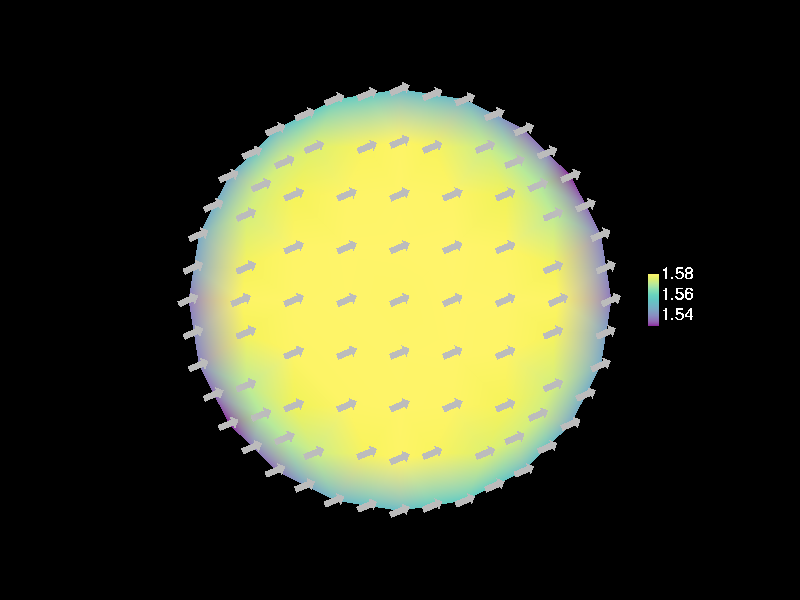#include "colors.inc"
background { rgb <0, 0, 0> }
camera {location <0, 0, 6>up <0,1,0> right <-1.33,0,0> angle 35look_at <0, 0, 0> sky <0, 1, 0> }
mesh2 {
vertex_vectors { 432, 
<-0.951057, -0.309017, 0>, 
<-0.725529, -0.404508, 0>, 
<-0.880037, -0.448401, 0>, 
<-0.809017, -0.587785, 0>, 
<-0.654508, -0.543893, 0>, 
<-0.698401, -0.698401, 0>, 
<-0.309017, -0.951057, 0>, 
<-0.154508, -0.975529, 0>, 
<-0.154508, -0.725529, 0>, 
<-0.951057, -0.309017, 0>, 
<-0.725529, -0.404508, 0>, 
<-0.725529, -0.154508, 0>, 
<-0.309017, -0.951057, 0>, 
<-0.154508, -0.725529, 0>, 
<-0.404508, -0.725529, 0>, 
<0, -1, 0>, 
<0, -0.75, 0>, 
<0.154508, -0.975529, 0>, 
<-0.587785, -0.809017, 0>, 
<-0.543893, -0.654508, 0>, 
<-0.448401, -0.880037, 0>, 
<-0.5, -0.5, 0>, 
<-0.5, -0.25, 0>, 
<-0.25, -0.5, 0>, 
<-0.951057, 0.309017, 0>, 
<-0.725529, 0.404508, 0>, 
<-0.880037, 0.448401, 0>, 
<-0.951057, 0.309017, 0>, 
<-0.725529, 0.154508, 0>, 
<-0.975529, 0.154508, 0>, 
<-0.809017, 0.587785, 0>, 
<-0.654508, 0.543893, 0>, 
<-0.698401, 0.698401, 0>, 
<-0.5, 0, 0>, 
<-0.5, 0.25, 0>, 
<-0.25, 0, 0>, 
<-0.587785, 0.809017, 0>, 
<-0.543893, 0.654508, 0>, 
<-0.448401, 0.880037, 0>, 
<-0.5, 0.5, 0>, 
<-0.404508, 0.725529, 0>, 
<-0.25, 0.5, 0>, 
<-0.951057, 0.309017, 0>, 
<-0.725529, 0.404508, 0>, 
<-0.725529, 0.154508, 0>, 
<-0.951057, -0.309017, 0>, 
<-0.725529, -0.154508, 0>, 
<-0.975529, -0.154508, 0>, 
<-0.5, 0, 0>, 
<-0.25, -0.25, 0>, 
<-0.25, 0, 0>, 
<0, -0.5, 0>, 
<0, -0.25, 0>, 
<0.25, -0.5, 0>, 
<0, -0.5, 0>, 
<0.154508, -0.725529, 0>, 
<0.25, -0.5, 0>, 
<0.309017, -0.951057, 0>, 
<0.404508, -0.725529, 0>, 
<0.448401, -0.880037, 0>, 
<0, 0, 0>, 
<0.25, -0.25, 0>, 
<0.25, 0, 0>, 
<0.5, -0.5, 0>, 
<0.725529, -0.404508, 0>, 
<0.654508, -0.543893, 0>, 
<0.5, 0, 0>, 
<0.725529, -0.154508, 0>, 
<0.75, 0, 0>, 
<0.5, -0.5, 0>, 
<0.5, -0.25, 0>, 
<0.725529, -0.404508, 0>, 
<0.5, -0.5, 0>, 
<0.543893, -0.654508, 0>, 
<0.654508, -0.543893, 0>, 
<0, 0, 0>, 
<0.25, 0, 0>, 
<0.25, 0.25, 0>, 
<0, 0.5, 0>, 
<0.25, 0.5, 0>, 
<0.154508, 0.725529, 0>, 
<0, 0, 0>, 
<0.25, 0.25, 0>, 
<0, 0.25, 0>, 
<0, 0.5, 0>, 
<0.154508, 0.725529, 0>, 
<0, 0.75, 0>, 
<0.309017, 0.951057, 0>, 
<0.404508, 0.725529, 0>, 
<0.448401, 0.880037, 0>, 
<-0.309017, 0.951057, 0>, 
<-0.154508, 0.725529, 0>, 
<-0.154508, 0.975529, 0>, 
<0.5, 0.5, 0>, 
<0.654508, 0.543893, 0>, 
<0.725529, 0.404508, 0>, 
<0.5, 0.5, 0>, 
<0.543893, 0.654508, 0>, 
<0.654508, 0.543893, 0>, 
<0.5, 0, 0>, 
<0.5, 0.25, 0>, 
<0.725529, 0.154508, 0>, 
<0.5, 0, 0>, 
<0.75, 0, 0>, 
<0.725529, 0.154508, 0>, 
<-0.5, 0.5, 0>, 
<-0.25, 0.25, 0>, 
<-0.25, 0.5, 0>, 
<-0.5, -0.5, 0>, 
<-0.725529, -0.404508, 0>, 
<-0.654508, -0.543893, 0>, 
<-0.809017, -0.587785, 0>, 
<-0.880037, -0.448401, 0>, 
<-0.654508, -0.543893, 0>, 
<-0.725529, -0.404508, 0>, 
<-0.880037, -0.448401, 0>, 
<-0.654508, -0.543893, 0>, 
<-0.5, -0.5, 0>, 
<-0.654508, -0.543893, 0>, 
<-0.543893, -0.654508, 0>, 
<-0.587785, -0.809017, 0>, 
<-0.698401, -0.698401, 0>, 
<-0.543893, -0.654508, 0>, 
<-0.654508, -0.543893, 0>, 
<-0.698401, -0.698401, 0>, 
<-0.543893, -0.654508, 0>, 
<0, -1, 0>, 
<-0.154508, -0.975529, 0>, 
<0, -0.75, 0>, 
<0, -0.5, 0>, 
<0, -0.75, 0>, 
<-0.154508, -0.725529, 0>, 
<-0.154508, -0.975529, 0>, 
<0, -0.75, 0>, 
<-0.154508, -0.725529, 0>, 
<-0.5, -0.5, 0>, 
<-0.725529, -0.404508, 0>, 
<-0.5, -0.25, 0>, 
<-0.5, 0, 0>, 
<-0.5, -0.25, 0>, 
<-0.725529, -0.154508, 0>, 
<-0.725529, -0.404508, 0>, 
<-0.5, -0.25, 0>, 
<-0.725529, -0.154508, 0>, 
<0, -0.5, 0>, 
<-0.154508, -0.725529, 0>, 
<-0.25, -0.5, 0>, 
<-0.5, -0.5, 0>, 
<-0.25, -0.5, 0>, 
<-0.404508, -0.725529, 0>, 
<-0.154508, -0.725529, 0>, 
<-0.25, -0.5, 0>, 
<-0.404508, -0.725529, 0>, 
<0, -0.5, 0>, 
<0, -0.75, 0>, 
<0.154508, -0.725529, 0>, 
<0.309017, -0.951057, 0>, 
<0.154508, -0.975529, 0>, 
<0.154508, -0.725529, 0>, 
<0, -0.75, 0>, 
<0.154508, -0.975529, 0>, 
<0.154508, -0.725529, 0>, 
<-0.5, -0.5, 0>, 
<-0.543893, -0.654508, 0>, 
<-0.404508, -0.725529, 0>, 
<-0.309017, -0.951057, 0>, 
<-0.404508, -0.725529, 0>, 
<-0.448401, -0.880037, 0>, 
<-0.543893, -0.654508, 0>, 
<-0.404508, -0.725529, 0>, 
<-0.448401, -0.880037, 0>, 
<-0.5, 0, 0>, 
<-0.5, -0.25, 0>, 
<-0.25, -0.25, 0>, 
<0, -0.5, 0>, 
<-0.25, -0.5, 0>, 
<-0.25, -0.25, 0>, 
<-0.5, -0.25, 0>, 
<-0.25, -0.5, 0>, 
<-0.25, -0.25, 0>, 
<-0.5, 0.5, 0>, 
<-0.725529, 0.404508, 0>, 
<-0.654508, 0.543893, 0>, 
<-0.809017, 0.587785, 0>, 
<-0.654508, 0.543893, 0>, 
<-0.880037, 0.448401, 0>, 
<-0.725529, 0.404508, 0>, 
<-0.654508, 0.543893, 0>, 
<-0.880037, 0.448401, 0>, 
<-0.5, 0, 0>, 
<-0.725529, 0.154508, 0>, 
<-0.75, 0, 0>, 
<-1, 0, 0>, 
<-0.975529, 0.154508, 0>, 
<-0.75, 0, 0>, 
<-0.725529, 0.154508, 0>, 
<-0.975529, 0.154508, 0>, 
<-0.75, 0, 0>, 
<-0.5, 0.5, 0>, 
<-0.654508, 0.543893, 0>, 
<-0.543893, 0.654508, 0>, 
<-0.587785, 0.809017, 0>, 
<-0.543893, 0.654508, 0>, 
<-0.698401, 0.698401, 0>, 
<-0.654508, 0.543893, 0>, 
<-0.543893, 0.654508, 0>, 
<-0.698401, 0.698401, 0>, 
<-0.5, 0.5, 0>, 
<-0.5, 0.25, 0>, 
<-0.25, 0.25, 0>, 
<0, 0, 0>, 
<-0.25, 0, 0>, 
<-0.25, 0.25, 0>, 
<-0.5, 0.25, 0>, 
<-0.25, 0, 0>, 
<-0.25, 0.25, 0>, 
<-0.5, 0.5, 0>, 
<-0.543893, 0.654508, 0>, 
<-0.404508, 0.725529, 0>, 
<-0.309017, 0.951057, 0>, 
<-0.448401, 0.880037, 0>, 
<-0.404508, 0.725529, 0>, 
<-0.543893, 0.654508, 0>, 
<-0.448401, 0.880037, 0>, 
<-0.404508, 0.725529, 0>, 
<-0.309017, 0.951057, 0>, 
<-0.404508, 0.725529, 0>, 
<-0.154508, 0.725529, 0>, 
<0, 0.5, 0>, 
<-0.25, 0.5, 0>, 
<-0.154508, 0.725529, 0>, 
<-0.404508, 0.725529, 0>, 
<-0.25, 0.5, 0>, 
<-0.154508, 0.725529, 0>, 
<-0.5, 0.5, 0>, 
<-0.725529, 0.404508, 0>, 
<-0.5, 0.25, 0>, 
<-0.5, 0, 0>, 
<-0.725529, 0.154508, 0>, 
<-0.5, 0.25, 0>, 
<-0.725529, 0.404508, 0>, 
<-0.725529, 0.154508, 0>, 
<-0.5, 0.25, 0>, 
<-0.5, 0, 0>, 
<-0.725529, -0.154508, 0>, 
<-0.75, 0, 0>, 
<-1, 0, 0>, 
<-0.75, 0, 0>, 
<-0.975529, -0.154508, 0>, 
<-0.725529, -0.154508, 0>, 
<-0.75, 0, 0>, 
<-0.975529, -0.154508, 0>, 
<0, -0.5, 0>, 
<-0.25, -0.25, 0>, 
<0, -0.25, 0>, 
<0, 0, 0>, 
<-0.25, 0, 0>, 
<0, -0.25, 0>, 
<-0.25, -0.25, 0>, 
<-0.25, 0, 0>, 
<0, -0.25, 0>, 
<0, 0, 0>, 
<0, -0.25, 0>, 
<0.25, -0.25, 0>, 
<0.5, -0.5, 0>, 
<0.25, -0.5, 0>, 
<0.25, -0.25, 0>, 
<0, -0.25, 0>, 
<0.25, -0.5, 0>, 
<0.25, -0.25, 0>, 
<0.309017, -0.951057, 0>, 
<0.154508, -0.725529, 0>, 
<0.404508, -0.725529, 0>, 
<0.5, -0.5, 0>, 
<0.25, -0.5, 0>, 
<0.404508, -0.725529, 0>, 
<0.154508, -0.725529, 0>, 
<0.25, -0.5, 0>, 
<0.404508, -0.725529, 0>, 
<0.5, -0.5, 0>, 
<0.404508, -0.725529, 0>, 
<0.543893, -0.654508, 0>, 
<0.587785, -0.809017, 0>, 
<0.448401, -0.880037, 0>, 
<0.543893, -0.654508, 0>, 
<0.404508, -0.725529, 0>, 
<0.448401, -0.880037, 0>, 
<0.543893, -0.654508, 0>, 
<0.5, -0.5, 0>, 
<0.25, -0.25, 0>, 
<0.5, -0.25, 0>, 
<0.5, 0, 0>, 
<0.5, -0.25, 0>, 
<0.25, 0, 0>, 
<0.25, -0.25, 0>, 
<0.5, -0.25, 0>, 
<0.25, 0, 0>, 
<0.951057, -0.309017, 0>, 
<0.725529, -0.404508, 0>, 
<0.880037, -0.448401, 0>, 
<0.809017, -0.587785, 0>, 
<0.654508, -0.543893, 0>, 
<0.880037, -0.448401, 0>, 
<0.725529, -0.404508, 0>, 
<0.654508, -0.543893, 0>, 
<0.880037, -0.448401, 0>, 
<0.951057, -0.309017, 0>, 
<0.725529, -0.154508, 0>, 
<0.975529, -0.154508, 0>, 
<1, 0, 0>, 
<0.975529, -0.154508, 0>, 
<0.75, 0, 0>, 
<0.725529, -0.154508, 0>, 
<0.975529, -0.154508, 0>, 
<0.75, 0, 0>, 
<0.5, 0, 0>, 
<0.5, -0.25, 0>, 
<0.725529, -0.154508, 0>, 
<0.951057, -0.309017, 0>, 
<0.725529, -0.404508, 0>, 
<0.725529, -0.154508, 0>, 
<0.5, -0.25, 0>, 
<0.725529, -0.404508, 0>, 
<0.725529, -0.154508, 0>, 
<0.587785, -0.809017, 0>, 
<0.543893, -0.654508, 0>, 
<0.698401, -0.698401, 0>, 
<0.809017, -0.587785, 0>, 
<0.654508, -0.543893, 0>, 
<0.698401, -0.698401, 0>, 
<0.543893, -0.654508, 0>, 
<0.654508, -0.543893, 0>, 
<0.698401, -0.698401, 0>, 
<0.5, 0, 0>, 
<0.25, 0, 0>, 
<0.5, 0.25, 0>, 
<0.5, 0.5, 0>, 
<0.5, 0.25, 0>, 
<0.25, 0.25, 0>, 
<0.25, 0, 0>, 
<0.5, 0.25, 0>, 
<0.25, 0.25, 0>, 
<0.5, 0.5, 0>, 
<0.25, 0.5, 0>, 
<0.404508, 0.725529, 0>, 
<0.309017, 0.951057, 0>, 
<0.404508, 0.725529, 0>, 
<0.154508, 0.725529, 0>, 
<0.25, 0.5, 0>, 
<0.404508, 0.725529, 0>, 
<0.154508, 0.725529, 0>, 
<0.5, 0.5, 0>, 
<0.25, 0.25, 0>, 
<0.25, 0.5, 0>, 
<0, 0.5, 0>, 
<0.25, 0.5, 0>, 
<0, 0.25, 0>, 
<0.25, 0.25, 0>, 
<0.25, 0.5, 0>, 
<0, 0.25, 0>, 
<0.309017, 0.951057, 0>, 
<0.154508, 0.725529, 0>, 
<0.154508, 0.975529, 0>, 
<0, 1, 0>, 
<0.154508, 0.975529, 0>, 
<0, 0.75, 0>, 
<0.154508, 0.725529, 0>, 
<0.154508, 0.975529, 0>, 
<0, 0.75, 0>, 
<0.5, 0.5, 0>, 
<0.404508, 0.725529, 0>, 
<0.543893, 0.654508, 0>, 
<0.587785, 0.809017, 0>, 
<0.543893, 0.654508, 0>, 
<0.448401, 0.880037, 0>, 
<0.404508, 0.725529, 0>, 
<0.543893, 0.654508, 0>, 
<0.448401, 0.880037, 0>, 
<0, 0.5, 0>, 
<-0.154508, 0.725529, 0>, 
<0, 0.75, 0>, 
<0, 1, 0>, 
<0, 0.75, 0>, 
<-0.154508, 0.975529, 0>, 
<-0.154508, 0.725529, 0>, 
<0, 0.75, 0>, 
<-0.154508, 0.975529, 0>, 
<0.809017, 0.587785, 0>, 
<0.654508, 0.543893, 0>, 
<0.880037, 0.448401, 0>, 
<0.951057, 0.309017, 0>, 
<0.725529, 0.404508, 0>, 
<0.880037, 0.448401, 0>, 
<0.654508, 0.543893, 0>, 
<0.725529, 0.404508, 0>, 
<0.880037, 0.448401, 0>, 
<0.587785, 0.809017, 0>, 
<0.543893, 0.654508, 0>, 
<0.698401, 0.698401, 0>, 
<0.809017, 0.587785, 0>, 
<0.654508, 0.543893, 0>, 
<0.698401, 0.698401, 0>, 
<0.543893, 0.654508, 0>, 
<0.654508, 0.543893, 0>, 
<0.698401, 0.698401, 0>, 
<0.5, 0.5, 0>, 
<0.5, 0.25, 0>, 
<0.725529, 0.404508, 0>, 
<0.951057, 0.309017, 0>, 
<0.725529, 0.404508, 0>, 
<0.725529, 0.154508, 0>, 
<0.5, 0.25, 0>, 
<0.725529, 0.404508, 0>, 
<0.725529, 0.154508, 0>, 
<1, 0, 0>, 
<0.75, 0, 0>, 
<0.975529, 0.154508, 0>, 
<0.951057, 0.309017, 0>, 
<0.725529, 0.154508, 0>, 
<0.975529, 0.154508, 0>, 
<0.75, 0, 0>, 
<0.725529, 0.154508, 0>, 
<0.975529, 0.154508, 0>, 
<0, 0, 0>, 
<-0.25, 0.25, 0>, 
<0, 0.25, 0>, 
<0, 0.5, 0>, 
<-0.25, 0.5, 0>, 
<0, 0.25, 0>, 
<-0.25, 0.25, 0>, 
<-0.25, 0.5, 0>, 
<0, 0.25, 0>
}
normal_vectors { 432, 
<0, 0, 1>, 
<0, 0, 1>, 
<0, 0, 1>, 
<0, 0, 1>, 
<0, 0, 1>, 
<0, 0, 1>, 
<0, 0, 1>, 
<0, 0, 1>, 
<0, 0, 1>, 
<0, 0, 1>, 
<0, 0, 1>, 
<0, 0, 1>, 
<0, 0, 1>, 
<0, 0, 1>, 
<0, 0, 1>, 
<0, 0, 1>, 
<0, 0, 1>, 
<0, 0, 1>, 
<0, 0, 1>, 
<0, 0, 1>, 
<0, 0, 1>, 
<0, 0, 1>, 
<0, 0, 1>, 
<0, 0, 1>, 
<0, 0, 1>, 
<0, 0, 1>, 
<0, 0, 1>, 
<0, 0, 1>, 
<0, 0, 1>, 
<0, 0, 1>, 
<0, 0, 1>, 
<0, 0, 1>, 
<0, 0, 1>, 
<0, 0, 1>, 
<0, 0, 1>, 
<0, 0, 1>, 
<0, 0, 1>, 
<0, 0, 1>, 
<0, 0, 1>, 
<0, 0, 1>, 
<0, 0, 1>, 
<0, 0, 1>, 
<0, 0, 1>, 
<0, 0, 1>, 
<0, 0, 1>, 
<0, 0, 1>, 
<0, 0, 1>, 
<0, 0, 1>, 
<0, 0, 1>, 
<0, 0, 1>, 
<0, 0, 1>, 
<0, 0, 1>, 
<0, 0, 1>, 
<0, 0, 1>, 
<0, 0, 1>, 
<0, 0, 1>, 
<0, 0, 1>, 
<0, 0, 1>, 
<0, 0, 1>, 
<0, 0, 1>, 
<0, 0, 1>, 
<0, 0, 1>, 
<0, 0, 1>, 
<0, 0, 1>, 
<0, 0, 1>, 
<0, 0, 1>, 
<0, 0, 1>, 
<0, 0, 1>, 
<0, 0, 1>, 
<0, 0, 1>, 
<0, 0, 1>, 
<0, 0, 1>, 
<0, 0, 1>, 
<0, 0, 1>, 
<0, 0, 1>, 
<0, 0, 1>, 
<0, 0, 1>, 
<0, 0, 1>, 
<0, 0, 1>, 
<0, 0, 1>, 
<0, 0, 1>, 
<0, 0, 1>, 
<0, 0, 1>, 
<0, 0, 1>, 
<0, 0, 1>, 
<0, 0, 1>, 
<0, 0, 1>, 
<0, 0, 1>, 
<0, 0, 1>, 
<0, 0, 1>, 
<0, 0, 1>, 
<0, 0, 1>, 
<0, 0, 1>, 
<0, 0, 1>, 
<0, 0, 1>, 
<0, 0, 1>, 
<0, 0, 1>, 
<0, 0, 1>, 
<0, 0, 1>, 
<0, 0, 1>, 
<0, 0, 1>, 
<0, 0, 1>, 
<0, 0, 1>, 
<0, 0, 1>, 
<0, 0, 1>, 
<0, 0, 1>, 
<0, 0, 1>, 
<0, 0, 1>, 
<0, 0, 1>, 
<0, 0, 1>, 
<0, 0, 1>, 
<0, 0, 1>, 
<0, 0, 1>, 
<0, 0, 1>, 
<0, 0, 1>, 
<0, 0, 1>, 
<0, 0, 1>, 
<0, 0, 1>, 
<0, 0, 1>, 
<0, 0, 1>, 
<0, 0, 1>, 
<0, 0, 1>, 
<0, 0, 1>, 
<0, 0, 1>, 
<0, 0, 1>, 
<0, 0, 1>, 
<0, 0, 1>, 
<0, 0, 1>, 
<0, 0, 1>, 
<0, 0, 1>, 
<0, 0, 1>, 
<0, 0, 1>, 
<0, 0, 1>, 
<0, 0, 1>, 
<0, 0, 1>, 
<0, 0, 1>, 
<0, 0, 1>, 
<0, 0, 1>, 
<0, 0, 1>, 
<0, 0, 1>, 
<0, 0, 1>, 
<0, 0, 1>, 
<0, 0, 1>, 
<0, 0, 1>, 
<0, 0, 1>, 
<0, 0, 1>, 
<0, 0, 1>, 
<0, 0, 1>, 
<0, 0, 1>, 
<0, 0, 1>, 
<0, 0, 1>, 
<0, 0, 1>, 
<0, 0, 1>, 
<0, 0, 1>, 
<0, 0, 1>, 
<0, 0, 1>, 
<0, 0, 1>, 
<0, 0, 1>, 
<0, 0, 1>, 
<0, 0, 1>, 
<0, 0, 1>, 
<0, 0, 1>, 
<0, 0, 1>, 
<0, 0, 1>, 
<0, 0, 1>, 
<0, 0, 1>, 
<0, 0, 1>, 
<0, 0, 1>, 
<0, 0, 1>, 
<0, 0, 1>, 
<0, 0, 1>, 
<0, 0, 1>, 
<0, 0, 1>, 
<0, 0, 1>, 
<0, 0, 1>, 
<0, 0, 1>, 
<0, 0, 1>, 
<0, 0, 1>, 
<0, 0, 1>, 
<0, 0, 1>, 
<0, 0, 1>, 
<0, 0, 1>, 
<0, 0, 1>, 
<0, 0, 1>, 
<0, 0, 1>, 
<0, 0, 1>, 
<0, 0, 1>, 
<0, 0, 1>, 
<0, 0, 1>, 
<0, 0, 1>, 
<0, 0, 1>, 
<0, 0, 1>, 
<0, 0, 1>, 
<0, 0, 1>, 
<0, 0, 1>, 
<0, 0, 1>, 
<0, 0, 1>, 
<0, 0, 1>, 
<0, 0, 1>, 
<0, 0, 1>, 
<0, 0, 1>, 
<0, 0, 1>, 
<0, 0, 1>, 
<0, 0, 1>, 
<0, 0, 1>, 
<0, 0, 1>, 
<0, 0, 1>, 
<0, 0, 1>, 
<0, 0, 1>, 
<0, 0, 1>, 
<0, 0, 1>, 
<0, 0, 1>, 
<0, 0, 1>, 
<0, 0, 1>, 
<0, 0, 1>, 
<0, 0, 1>, 
<0, 0, 1>, 
<0, 0, 1>, 
<0, 0, 1>, 
<0, 0, 1>, 
<0, 0, 1>, 
<0, 0, 1>, 
<0, 0, 1>, 
<0, 0, 1>, 
<0, 0, 1>, 
<0, 0, 1>, 
<0, 0, 1>, 
<0, 0, 1>, 
<0, 0, 1>, 
<0, 0, 1>, 
<0, 0, 1>, 
<0, 0, 1>, 
<0, 0, 1>, 
<0, 0, 1>, 
<0, 0, 1>, 
<0, 0, 1>, 
<0, 0, 1>, 
<0, 0, 1>, 
<0, 0, 1>, 
<0, 0, 1>, 
<0, 0, 1>, 
<0, 0, 1>, 
<0, 0, 1>, 
<0, 0, 1>, 
<0, 0, 1>, 
<0, 0, 1>, 
<0, 0, 1>, 
<0, 0, 1>, 
<0, 0, 1>, 
<0, 0, 1>, 
<0, 0, 1>, 
<0, 0, 1>, 
<0, 0, 1>, 
<0, 0, 1>, 
<0, 0, 1>, 
<0, 0, 1>, 
<0, 0, 1>, 
<0, 0, 1>, 
<0, 0, 1>, 
<0, 0, 1>, 
<0, 0, 1>, 
<0, 0, 1>, 
<0, 0, 1>, 
<0, 0, 1>, 
<0, 0, 1>, 
<0, 0, 1>, 
<0, 0, 1>, 
<0, 0, 1>, 
<0, 0, 1>, 
<0, 0, 1>, 
<0, 0, 1>, 
<0, 0, 1>, 
<0, 0, 1>, 
<0, 0, 1>, 
<0, 0, 1>, 
<0, 0, 1>, 
<0, 0, 1>, 
<0, 0, 1>, 
<0, 0, 1>, 
<0, 0, 1>, 
<0, 0, 1>, 
<0, 0, 1>, 
<0, 0, 1>, 
<0, 0, 1>, 
<0, 0, 1>, 
<0, 0, 1>, 
<0, 0, 1>, 
<0, 0, 1>, 
<0, 0, 1>, 
<0, 0, 1>, 
<0, 0, 1>, 
<0, 0, 1>, 
<0, 0, 1>, 
<0, 0, 1>, 
<0, 0, 1>, 
<0, 0, 1>, 
<0, 0, 1>, 
<0, 0, 1>, 
<0, 0, 1>, 
<0, 0, 1>, 
<0, 0, 1>, 
<0, 0, 1>, 
<0, 0, 1>, 
<0, 0, 1>, 
<0, 0, 1>, 
<0, 0, 1>, 
<0, 0, 1>, 
<0, 0, 1>, 
<0, 0, 1>, 
<0, 0, 1>, 
<0, 0, 1>, 
<0, 0, 1>, 
<0, 0, 1>, 
<0, 0, 1>, 
<0, 0, 1>, 
<0, 0, 1>, 
<0, 0, 1>, 
<0, 0, 1>, 
<0, 0, 1>, 
<0, 0, 1>, 
<0, 0, 1>, 
<0, 0, 1>, 
<0, 0, 1>, 
<0, 0, 1>, 
<0, 0, 1>, 
<0, 0, 1>, 
<0, 0, 1>, 
<0, 0, 1>, 
<0, 0, 1>, 
<0, 0, 1>, 
<0, 0, 1>, 
<0, 0, 1>, 
<0, 0, 1>, 
<0, 0, 1>, 
<0, 0, 1>, 
<0, 0, 1>, 
<0, 0, 1>, 
<0, 0, 1>, 
<0, 0, 1>, 
<0, 0, 1>, 
<0, 0, 1>, 
<0, 0, 1>, 
<0, 0, 1>, 
<0, 0, 1>, 
<0, 0, 1>, 
<0, 0, 1>, 
<0, 0, 1>, 
<0, 0, 1>, 
<0, 0, 1>, 
<0, 0, 1>, 
<0, 0, 1>, 
<0, 0, 1>, 
<0, 0, 1>, 
<0, 0, 1>, 
<0, 0, 1>, 
<0, 0, 1>, 
<0, 0, 1>, 
<0, 0, 1>, 
<0, 0, 1>, 
<0, 0, 1>, 
<0, 0, 1>, 
<0, 0, 1>, 
<0, 0, 1>, 
<0, 0, 1>, 
<0, 0, 1>, 
<0, 0, 1>, 
<0, 0, 1>, 
<0, 0, 1>, 
<0, 0, 1>, 
<0, 0, 1>, 
<0, 0, 1>, 
<0, 0, 1>, 
<0, 0, 1>, 
<0, 0, 1>, 
<0, 0, 1>, 
<0, 0, 1>, 
<0, 0, 1>, 
<0, 0, 1>, 
<0, 0, 1>, 
<0, 0, 1>, 
<0, 0, 1>, 
<0, 0, 1>, 
<0, 0, 1>, 
<0, 0, 1>, 
<0, 0, 1>, 
<0, 0, 1>, 
<0, 0, 1>, 
<0, 0, 1>, 
<0, 0, 1>, 
<0, 0, 1>, 
<0, 0, 1>, 
<0, 0, 1>, 
<0, 0, 1>, 
<0, 0, 1>, 
<0, 0, 1>, 
<0, 0, 1>, 
<0, 0, 1>, 
<0, 0, 1>, 
<0, 0, 1>, 
<0, 0, 1>, 
<0, 0, 1>, 
<0, 0, 1>, 
<0, 0, 1>, 
<0, 0, 1>, 
<0, 0, 1>, 
<0, 0, 1>, 
<0, 0, 1>, 
<0, 0, 1>, 
<0, 0, 1>, 
<0, 0, 1>, 
<0, 0, 1>, 
<0, 0, 1>, 
<0, 0, 1>, 
<0, 0, 1>, 
<0, 0, 1>, 
<0, 0, 1>, 
<0, 0, 1>, 
<0, 0, 1>, 
<0, 0, 1>, 
<0, 0, 1>, 
<0, 0, 1>, 
<0, 0, 1>, 
<0, 0, 1>, 
<0, 0, 1>, 
<0, 0, 1>, 
<0, 0, 1>, 
<0, 0, 1>, 
<0, 0, 1>, 
<0, 0, 1>, 
<0, 0, 1>, 
<0, 0, 1>, 
<0, 0, 1>
}
texture_list { 432, 
texture{ pigment{ rgb <0.263885, 0.22871, 0.51519>  } }, 
texture{ pigment{ rgb <0.507456, 0.828539, 0.300562>  } }, 
texture{ pigment{ rgb <0.280487, 0.158103, 0.471962>  } }, 
texture{ pigment{ rgb <0.262736, 0.0029581, 0.333353>  } }, 
texture{ pigment{ rgb <0.458142, 0.816366, 0.330658>  } }, 
texture{ pigment{ rgb <0.269405, 0.209102, 0.505286>  } }, 
texture{ pigment{ rgb <0.165216, 0.464147, 0.55915>  } }, 
texture{ pigment{ rgb <0.135804, 0.528149, 0.556854>  } }, 
texture{ pigment{ rgb <0.940635, 0.899455, 0.107945>  } }, 
texture{ pigment{ rgb <0.263885, 0.22871, 0.51519>  } }, 
texture{ pigment{ rgb <0.507456, 0.828539, 0.300562>  } }, 
texture{ pigment{ rgb <0.919589, 0.897119, 0.10122>  } }, 
texture{ pigment{ rgb <0.165216, 0.464147, 0.55915>  } }, 
texture{ pigment{ rgb <0.940635, 0.899455, 0.107945>  } }, 
texture{ pigment{ rgb <0.590799, 0.846582, 0.247255>  } }, 
texture{ pigment{ rgb <0.145772, 0.50435, 0.558685>  } }, 
texture{ pigment{ rgb <0.983269, 0.903876, 0.132004>  } }, 
texture{ pigment{ rgb <0.122039, 0.60159, 0.541266>  } }, 
texture{ pigment{ rgb <0.279634, 0.163214, 0.475798>  } }, 
texture{ pigment{ rgb <0.479518, 0.821799, 0.317752>  } }, 
texture{ pigment{ rgb <0.213705, 0.363948, 0.551205>  } }, 
texture{ pigment{ rgb <0.865474, 0.890635, 0.0987521>  } }, 
texture{ pigment{ rgb <0.982539, 0.903804, 0.131476>  } }, 
texture{ pigment{ rgb <0.983817, 0.90393, 0.132403>  } }, 
texture{ pigment{ rgb <0.192136, 0.410382, 0.556168>  } }, 
texture{ pigment{ rgb <0.653277, 0.858431, 0.205995>  } }, 
texture{ pigment{ rgb <0.180599, 0.433685, 0.55786>  } }, 
texture{ pigment{ rgb <0.192136, 0.410382, 0.556168>  } }, 
texture{ pigment{ rgb <0.928519, 0.898123, 0.103659>  } }, 
texture{ pigment{ rgb <0.213552, 0.364297, 0.551251>  } }, 
texture{ pigment{ rgb <0.197371, 0.399519, 0.555198>  } }, 
texture{ pigment{ rgb <0.649823, 0.857809, 0.20828>  } }, 
texture{ pigment{ rgb <0.134929, 0.530475, 0.556602>  } }, 
texture{ pigment{ rgb <0.992511, 0.904781, 0.139025>  } }, 
texture{ pigment{ rgb <0.987721, 0.904314, 0.135308>  } }, 
texture{ pigment{ rgb <0.995738, 0.905092, 0.141622>  } }, 
texture{ pigment{ rgb <0.147856, 0.499785, 0.558891>  } }, 
texture{ pigment{ rgb <0.671593, 0.861673, 0.193916>  } }, 
texture{ pigment{ rgb <0.121847, 0.589546, 0.545001>  } }, 
texture{ pigment{ rgb <0.915276, 0.896627, 0.100258>  } }, 
texture{ pigment{ rgb <0.729631, 0.871326, 0.156846>  } }, 
texture{ pigment{ rgb <0.98805, 0.904346, 0.135558>  } }, 
texture{ pigment{ rgb <0.192136, 0.410382, 0.556168>  } }, 
texture{ pigment{ rgb <0.653277, 0.858431, 0.205995>  } }, 
texture{ pigment{ rgb <0.928519, 0.898123, 0.103659>  } }, 
texture{ pigment{ rgb <0.263885, 0.22871, 0.51519>  } }, 
texture{ pigment{ rgb <0.919589, 0.897119, 0.10122>  } }, 
texture{ pigment{ rgb <0.251238, 0.268155, 0.530731>  } }, 
texture{ pigment{ rgb <0.992511, 0.904781, 0.139025>  } }, 
texture{ pigment{ rgb <0.991189, 0.904653, 0.137983>  } }, 
texture{ pigment{ rgb <0.995738, 0.905092, 0.141622>  } }, 
texture{ pigment{ rgb <0.992658, 0.904795, 0.139142>  } }, 
texture{ pigment{ rgb <0.994906, 0.905012, 0.140946>  } }, 
texture{ pigment{ rgb <0.986329, 0.904178, 0.13426>  } }, 
texture{ pigment{ rgb <0.992658, 0.904795, 0.139142>  } }, 
texture{ pigment{ rgb <0.951208, 0.90059, 0.112611>  } }, 
texture{ pigment{ rgb <0.986329, 0.904178, 0.13426>  } }, 
texture{ pigment{ rgb <0.122648, 0.608071, 0.539043>  } }, 
texture{ pigment{ rgb <0.728835, 0.871199, 0.157333>  } }, 
texture{ pigment{ rgb <0.121871, 0.588856, 0.5452>  } }, 
texture{ pigment{ rgb <0.990366, 0.904573, 0.13734>  } }, 
texture{ pigment{ rgb <0.99732, 0.905244, 0.142923>  } }, 
texture{ pigment{ rgb <0.999121, 0.905417, 0.144425>  } }, 
texture{ pigment{ rgb <0.916471, 0.896764, 0.100511>  } }, 
texture{ pigment{ rgb <0.653213, 0.85842, 0.206037>  } }, 
texture{ pigment{ rgb <0.649575, 0.857764, 0.208444>  } }, 
texture{ pigment{ rgb <0.995207, 0.905041, 0.14119>  } }, 
texture{ pigment{ rgb <0.929028, 0.898179, 0.103816>  } }, 
texture{ pigment{ rgb <0.975978, 0.903149, 0.12691>  } }, 
texture{ pigment{ rgb <0.916471, 0.896764, 0.100511>  } }, 
texture{ pigment{ rgb <0.986149, 0.90416, 0.134125>  } }, 
texture{ pigment{ rgb <0.653213, 0.85842, 0.206037>  } }, 
texture{ pigment{ rgb <0.916471, 0.896764, 0.100511>  } }, 
texture{ pigment{ rgb <0.670026, 0.8614, 0.194946>  } }, 
texture{ pigment{ rgb <0.649575, 0.857764, 0.208444>  } }, 
texture{ pigment{ rgb <0.990366, 0.904573, 0.13734>  } }, 
texture{ pigment{ rgb <0.999121, 0.905417, 0.144425>  } }, 
texture{ pigment{ rgb <1.00238, 0.905727, 0.147202>  } }, 
texture{ pigment{ rgb <0.994201, 0.904944, 0.140376>  } }, 
texture{ pigment{ rgb <0.984563, 0.904004, 0.13295>  } }, 
texture{ pigment{ rgb <0.940143, 0.899402, 0.107748>  } }, 
texture{ pigment{ rgb <0.990366, 0.904573, 0.13734>  } }, 
texture{ pigment{ rgb <1.00238, 0.905727, 0.147202>  } }, 
texture{ pigment{ rgb <0.997994, 0.905309, 0.143483>  } }, 
texture{ pigment{ rgb <0.994201, 0.904944, 0.140376>  } }, 
texture{ pigment{ rgb <0.940143, 0.899402, 0.107748>  } }, 
texture{ pigment{ rgb <0.98336, 0.903885, 0.13207>  } }, 
texture{ pigment{ rgb <0.16563, 0.463326, 0.559131>  } }, 
texture{ pigment{ rgb <0.589101, 0.846242, 0.248367>  } }, 
texture{ pigment{ rgb <0.214408, 0.362351, 0.550994>  } }, 
texture{ pigment{ rgb <0.122625, 0.607881, 0.53911>  } }, 
texture{ pigment{ rgb <0.949775, 0.900438, 0.111927>  } }, 
texture{ pigment{ rgb <0.121987, 0.600752, 0.541542>  } }, 
texture{ pigment{ rgb <0.874147, 0.89172, 0.097817>  } }, 
texture{ pigment{ rgb <0.460661, 0.81702, 0.329148>  } }, 
texture{ pigment{ rgb <0.508058, 0.82868, 0.300188>  } }, 
texture{ pigment{ rgb <0.874147, 0.89172, 0.097817>  } }, 
texture{ pigment{ rgb <0.483428, 0.822766, 0.315368>  } }, 
texture{ pigment{ rgb <0.460661, 0.81702, 0.329148>  } }, 
texture{ pigment{ rgb <0.995207, 0.905041, 0.14119>  } }, 
texture{ pigment{ rgb <0.983189, 0.903868, 0.131946>  } }, 
texture{ pigment{ rgb <0.918973, 0.897049, 0.101074>  } }, 
texture{ pigment{ rgb <0.995207, 0.905041, 0.14119>  } }, 
texture{ pigment{ rgb <0.975978, 0.903149, 0.12691>  } }, 
texture{ pigment{ rgb <0.918973, 0.897049, 0.101074>  } }, 
texture{ pigment{ rgb <0.915276, 0.896627, 0.100258>  } }, 
texture{ pigment{ rgb <0.996914, 0.905205, 0.142587>  } }, 
texture{ pigment{ rgb <0.98805, 0.904346, 0.135558>  } }, 
texture{ pigment{ rgb <0.865474, 0.890635, 0.0987521>  } }, 
texture{ pigment{ rgb <0.507456, 0.828539, 0.300562>  } }, 
texture{ pigment{ rgb <0.458142, 0.816366, 0.330658>  } }, 
texture{ pigment{ rgb <0.262736, 0.0029581, 0.333353>  } }, 
texture{ pigment{ rgb <0.280487, 0.158103, 0.471962>  } }, 
texture{ pigment{ rgb <0.458142, 0.816366, 0.330658>  } }, 
texture{ pigment{ rgb <0.507456, 0.828539, 0.300562>  } }, 
texture{ pigment{ rgb <0.280487, 0.158103, 0.471962>  } }, 
texture{ pigment{ rgb <0.458142, 0.816366, 0.330658>  } }, 
texture{ pigment{ rgb <0.865474, 0.890635, 0.0987521>  } }, 
texture{ pigment{ rgb <0.458142, 0.816366, 0.330658>  } }, 
texture{ pigment{ rgb <0.479518, 0.821799, 0.317752>  } }, 
texture{ pigment{ rgb <0.279634, 0.163214, 0.475798>  } }, 
texture{ pigment{ rgb <0.269405, 0.209102, 0.505286>  } }, 
texture{ pigment{ rgb <0.479518, 0.821799, 0.317752>  } }, 
texture{ pigment{ rgb <0.458142, 0.816366, 0.330658>  } }, 
texture{ pigment{ rgb <0.269405, 0.209102, 0.505286>  } }, 
texture{ pigment{ rgb <0.479518, 0.821799, 0.317752>  } }, 
texture{ pigment{ rgb <0.145772, 0.50435, 0.558685>  } }, 
texture{ pigment{ rgb <0.135804, 0.528149, 0.556854>  } }, 
texture{ pigment{ rgb <0.983269, 0.903876, 0.132004>  } }, 
texture{ pigment{ rgb <0.992658, 0.904795, 0.139142>  } }, 
texture{ pigment{ rgb <0.983269, 0.903876, 0.132004>  } }, 
texture{ pigment{ rgb <0.940635, 0.899455, 0.107945>  } }, 
texture{ pigment{ rgb <0.135804, 0.528149, 0.556854>  } }, 
texture{ pigment{ rgb <0.983269, 0.903876, 0.132004>  } }, 
texture{ pigment{ rgb <0.940635, 0.899455, 0.107945>  } }, 
texture{ pigment{ rgb <0.865474, 0.890635, 0.0987521>  } }, 
texture{ pigment{ rgb <0.507456, 0.828539, 0.300562>  } }, 
texture{ pigment{ rgb <0.982539, 0.903804, 0.131476>  } }, 
texture{ pigment{ rgb <0.992511, 0.904781, 0.139025>  } }, 
texture{ pigment{ rgb <0.982539, 0.903804, 0.131476>  } }, 
texture{ pigment{ rgb <0.919589, 0.897119, 0.10122>  } }, 
texture{ pigment{ rgb <0.507456, 0.828539, 0.300562>  } }, 
texture{ pigment{ rgb <0.982539, 0.903804, 0.131476>  } }, 
texture{ pigment{ rgb <0.919589, 0.897119, 0.10122>  } }, 
texture{ pigment{ rgb <0.992658, 0.904795, 0.139142>  } }, 
texture{ pigment{ rgb <0.940635, 0.899455, 0.107945>  } }, 
texture{ pigment{ rgb <0.983817, 0.90393, 0.132403>  } }, 
texture{ pigment{ rgb <0.865474, 0.890635, 0.0987521>  } }, 
texture{ pigment{ rgb <0.983817, 0.90393, 0.132403>  } }, 
texture{ pigment{ rgb <0.590799, 0.846582, 0.247255>  } }, 
texture{ pigment{ rgb <0.940635, 0.899455, 0.107945>  } }, 
texture{ pigment{ rgb <0.983817, 0.90393, 0.132403>  } }, 
texture{ pigment{ rgb <0.590799, 0.846582, 0.247255>  } }, 
texture{ pigment{ rgb <0.992658, 0.904795, 0.139142>  } }, 
texture{ pigment{ rgb <0.983269, 0.903876, 0.132004>  } }, 
texture{ pigment{ rgb <0.951208, 0.90059, 0.112611>  } }, 
texture{ pigment{ rgb <0.122648, 0.608071, 0.539043>  } }, 
texture{ pigment{ rgb <0.122039, 0.60159, 0.541266>  } }, 
texture{ pigment{ rgb <0.951208, 0.90059, 0.112611>  } }, 
texture{ pigment{ rgb <0.983269, 0.903876, 0.132004>  } }, 
texture{ pigment{ rgb <0.122039, 0.60159, 0.541266>  } }, 
texture{ pigment{ rgb <0.951208, 0.90059, 0.112611>  } }, 
texture{ pigment{ rgb <0.865474, 0.890635, 0.0987521>  } }, 
texture{ pigment{ rgb <0.479518, 0.821799, 0.317752>  } }, 
texture{ pigment{ rgb <0.590799, 0.846582, 0.247255>  } }, 
texture{ pigment{ rgb <0.165216, 0.464147, 0.55915>  } }, 
texture{ pigment{ rgb <0.590799, 0.846582, 0.247255>  } }, 
texture{ pigment{ rgb <0.213705, 0.363948, 0.551205>  } }, 
texture{ pigment{ rgb <0.479518, 0.821799, 0.317752>  } }, 
texture{ pigment{ rgb <0.590799, 0.846582, 0.247255>  } }, 
texture{ pigment{ rgb <0.213705, 0.363948, 0.551205>  } }, 
texture{ pigment{ rgb <0.992511, 0.904781, 0.139025>  } }, 
texture{ pigment{ rgb <0.982539, 0.903804, 0.131476>  } }, 
texture{ pigment{ rgb <0.991189, 0.904653, 0.137983>  } }, 
texture{ pigment{ rgb <0.992658, 0.904795, 0.139142>  } }, 
texture{ pigment{ rgb <0.983817, 0.90393, 0.132403>  } }, 
texture{ pigment{ rgb <0.991189, 0.904653, 0.137983>  } }, 
texture{ pigment{ rgb <0.982539, 0.903804, 0.131476>  } }, 
texture{ pigment{ rgb <0.983817, 0.90393, 0.132403>  } }, 
texture{ pigment{ rgb <0.991189, 0.904653, 0.137983>  } }, 
texture{ pigment{ rgb <0.915276, 0.896627, 0.100258>  } }, 
texture{ pigment{ rgb <0.653277, 0.858431, 0.205995>  } }, 
texture{ pigment{ rgb <0.649823, 0.857809, 0.20828>  } }, 
texture{ pigment{ rgb <0.197371, 0.399519, 0.555198>  } }, 
texture{ pigment{ rgb <0.649823, 0.857809, 0.20828>  } }, 
texture{ pigment{ rgb <0.180599, 0.433685, 0.55786>  } }, 
texture{ pigment{ rgb <0.653277, 0.858431, 0.205995>  } }, 
texture{ pigment{ rgb <0.649823, 0.857809, 0.20828>  } }, 
texture{ pigment{ rgb <0.180599, 0.433685, 0.55786>  } }, 
texture{ pigment{ rgb <0.992511, 0.904781, 0.139025>  } }, 
texture{ pigment{ rgb <0.928519, 0.898123, 0.103659>  } }, 
texture{ pigment{ rgb <0.976572, 0.903209, 0.12731>  } }, 
texture{ pigment{ rgb <0.273405, 0.193271, 0.496128>  } }, 
texture{ pigment{ rgb <0.213552, 0.364297, 0.551251>  } }, 
texture{ pigment{ rgb <0.976572, 0.903209, 0.12731>  } }, 
texture{ pigment{ rgb <0.928519, 0.898123, 0.103659>  } }, 
texture{ pigment{ rgb <0.213552, 0.364297, 0.551251>  } }, 
texture{ pigment{ rgb <0.976572, 0.903209, 0.12731>  } }, 
texture{ pigment{ rgb <0.915276, 0.896627, 0.100258>  } }, 
texture{ pigment{ rgb <0.649823, 0.857809, 0.20828>  } }, 
texture{ pigment{ rgb <0.671593, 0.861673, 0.193916>  } }, 
texture{ pigment{ rgb <0.147856, 0.499785, 0.558891>  } }, 
texture{ pigment{ rgb <0.671593, 0.861673, 0.193916>  } }, 
texture{ pigment{ rgb <0.134929, 0.530475, 0.556602>  } }, 
texture{ pigment{ rgb <0.649823, 0.857809, 0.20828>  } }, 
texture{ pigment{ rgb <0.671593, 0.861673, 0.193916>  } }, 
texture{ pigment{ rgb <0.134929, 0.530475, 0.556602>  } }, 
texture{ pigment{ rgb <0.915276, 0.896627, 0.100258>  } }, 
texture{ pigment{ rgb <0.987721, 0.904314, 0.135308>  } }, 
texture{ pigment{ rgb <0.996914, 0.905205, 0.142587>  } }, 
texture{ pigment{ rgb <0.990366, 0.904573, 0.13734>  } }, 
texture{ pigment{ rgb <0.995738, 0.905092, 0.141622>  } }, 
texture{ pigment{ rgb <0.996914, 0.905205, 0.142587>  } }, 
texture{ pigment{ rgb <0.987721, 0.904314, 0.135308>  } }, 
texture{ pigment{ rgb <0.995738, 0.905092, 0.141622>  } }, 
texture{ pigment{ rgb <0.996914, 0.905205, 0.142587>  } }, 
texture{ pigment{ rgb <0.915276, 0.896627, 0.100258>  } }, 
texture{ pigment{ rgb <0.671593, 0.861673, 0.193916>  } }, 
texture{ pigment{ rgb <0.729631, 0.871326, 0.156846>  } }, 
texture{ pigment{ rgb <0.122625, 0.607881, 0.53911>  } }, 
texture{ pigment{ rgb <0.121847, 0.589546, 0.545001>  } }, 
texture{ pigment{ rgb <0.729631, 0.871326, 0.156846>  } }, 
texture{ pigment{ rgb <0.671593, 0.861673, 0.193916>  } }, 
texture{ pigment{ rgb <0.121847, 0.589546, 0.545001>  } }, 
texture{ pigment{ rgb <0.729631, 0.871326, 0.156846>  } }, 
texture{ pigment{ rgb <0.122625, 0.607881, 0.53911>  } }, 
texture{ pigment{ rgb <0.729631, 0.871326, 0.156846>  } }, 
texture{ pigment{ rgb <0.949775, 0.900438, 0.111927>  } }, 
texture{ pigment{ rgb <0.994201, 0.904944, 0.140376>  } }, 
texture{ pigment{ rgb <0.98805, 0.904346, 0.135558>  } }, 
texture{ pigment{ rgb <0.949775, 0.900438, 0.111927>  } }, 
texture{ pigment{ rgb <0.729631, 0.871326, 0.156846>  } }, 
texture{ pigment{ rgb <0.98805, 0.904346, 0.135558>  } }, 
texture{ pigment{ rgb <0.949775, 0.900438, 0.111927>  } }, 
texture{ pigment{ rgb <0.915276, 0.896627, 0.100258>  } }, 
texture{ pigment{ rgb <0.653277, 0.858431, 0.205995>  } }, 
texture{ pigment{ rgb <0.987721, 0.904314, 0.135308>  } }, 
texture{ pigment{ rgb <0.992511, 0.904781, 0.139025>  } }, 
texture{ pigment{ rgb <0.928519, 0.898123, 0.103659>  } }, 
texture{ pigment{ rgb <0.987721, 0.904314, 0.135308>  } }, 
texture{ pigment{ rgb <0.653277, 0.858431, 0.205995>  } }, 
texture{ pigment{ rgb <0.928519, 0.898123, 0.103659>  } }, 
texture{ pigment{ rgb <0.987721, 0.904314, 0.135308>  } }, 
texture{ pigment{ rgb <0.992511, 0.904781, 0.139025>  } }, 
texture{ pigment{ rgb <0.919589, 0.897119, 0.10122>  } }, 
texture{ pigment{ rgb <0.976572, 0.903209, 0.12731>  } }, 
texture{ pigment{ rgb <0.273405, 0.193271, 0.496128>  } }, 
texture{ pigment{ rgb <0.976572, 0.903209, 0.12731>  } }, 
texture{ pigment{ rgb <0.251238, 0.268155, 0.530731>  } }, 
texture{ pigment{ rgb <0.919589, 0.897119, 0.10122>  } }, 
texture{ pigment{ rgb <0.976572, 0.903209, 0.12731>  } }, 
texture{ pigment{ rgb <0.251238, 0.268155, 0.530731>  } }, 
texture{ pigment{ rgb <0.992658, 0.904795, 0.139142>  } }, 
texture{ pigment{ rgb <0.991189, 0.904653, 0.137983>  } }, 
texture{ pigment{ rgb <0.994906, 0.905012, 0.140946>  } }, 
texture{ pigment{ rgb <0.990366, 0.904573, 0.13734>  } }, 
texture{ pigment{ rgb <0.995738, 0.905092, 0.141622>  } }, 
texture{ pigment{ rgb <0.994906, 0.905012, 0.140946>  } }, 
texture{ pigment{ rgb <0.991189, 0.904653, 0.137983>  } }, 
texture{ pigment{ rgb <0.995738, 0.905092, 0.141622>  } }, 
texture{ pigment{ rgb <0.994906, 0.905012, 0.140946>  } }, 
texture{ pigment{ rgb <0.990366, 0.904573, 0.13734>  } }, 
texture{ pigment{ rgb <0.994906, 0.905012, 0.140946>  } }, 
texture{ pigment{ rgb <0.99732, 0.905244, 0.142923>  } }, 
texture{ pigment{ rgb <0.916471, 0.896764, 0.100511>  } }, 
texture{ pigment{ rgb <0.986329, 0.904178, 0.13426>  } }, 
texture{ pigment{ rgb <0.99732, 0.905244, 0.142923>  } }, 
texture{ pigment{ rgb <0.994906, 0.905012, 0.140946>  } }, 
texture{ pigment{ rgb <0.986329, 0.904178, 0.13426>  } }, 
texture{ pigment{ rgb <0.99732, 0.905244, 0.142923>  } }, 
texture{ pigment{ rgb <0.122648, 0.608071, 0.539043>  } }, 
texture{ pigment{ rgb <0.951208, 0.90059, 0.112611>  } }, 
texture{ pigment{ rgb <0.728835, 0.871199, 0.157333>  } }, 
texture{ pigment{ rgb <0.916471, 0.896764, 0.100511>  } }, 
texture{ pigment{ rgb <0.986329, 0.904178, 0.13426>  } }, 
texture{ pigment{ rgb <0.728835, 0.871199, 0.157333>  } }, 
texture{ pigment{ rgb <0.951208, 0.90059, 0.112611>  } }, 
texture{ pigment{ rgb <0.986329, 0.904178, 0.13426>  } }, 
texture{ pigment{ rgb <0.728835, 0.871199, 0.157333>  } }, 
texture{ pigment{ rgb <0.916471, 0.896764, 0.100511>  } }, 
texture{ pigment{ rgb <0.728835, 0.871199, 0.157333>  } }, 
texture{ pigment{ rgb <0.670026, 0.8614, 0.194946>  } }, 
texture{ pigment{ rgb <0.148412, 0.498581, 0.558938>  } }, 
texture{ pigment{ rgb <0.121871, 0.588856, 0.5452>  } }, 
texture{ pigment{ rgb <0.670026, 0.8614, 0.194946>  } }, 
texture{ pigment{ rgb <0.728835, 0.871199, 0.157333>  } }, 
texture{ pigment{ rgb <0.121871, 0.588856, 0.5452>  } }, 
texture{ pigment{ rgb <0.670026, 0.8614, 0.194946>  } }, 
texture{ pigment{ rgb <0.916471, 0.896764, 0.100511>  } }, 
texture{ pigment{ rgb <0.99732, 0.905244, 0.142923>  } }, 
texture{ pigment{ rgb <0.986149, 0.90416, 0.134125>  } }, 
texture{ pigment{ rgb <0.995207, 0.905041, 0.14119>  } }, 
texture{ pigment{ rgb <0.986149, 0.90416, 0.134125>  } }, 
texture{ pigment{ rgb <0.999121, 0.905417, 0.144425>  } }, 
texture{ pigment{ rgb <0.99732, 0.905244, 0.142923>  } }, 
texture{ pigment{ rgb <0.986149, 0.90416, 0.134125>  } }, 
texture{ pigment{ rgb <0.999121, 0.905417, 0.144425>  } }, 
texture{ pigment{ rgb <0.192083, 0.410491, 0.556177>  } }, 
texture{ pigment{ rgb <0.653213, 0.85842, 0.206037>  } }, 
texture{ pigment{ rgb <0.180527, 0.433829, 0.557869>  } }, 
texture{ pigment{ rgb <0.197284, 0.399701, 0.555215>  } }, 
texture{ pigment{ rgb <0.649575, 0.857764, 0.208444>  } }, 
texture{ pigment{ rgb <0.180527, 0.433829, 0.557869>  } }, 
texture{ pigment{ rgb <0.653213, 0.85842, 0.206037>  } }, 
texture{ pigment{ rgb <0.649575, 0.857764, 0.208444>  } }, 
texture{ pigment{ rgb <0.180527, 0.433829, 0.557869>  } }, 
texture{ pigment{ rgb <0.192083, 0.410491, 0.556177>  } }, 
texture{ pigment{ rgb <0.929028, 0.898179, 0.103816>  } }, 
texture{ pigment{ rgb <0.213743, 0.363864, 0.551194>  } }, 
texture{ pigment{ rgb <0.273617, 0.192379, 0.49558>  } }, 
texture{ pigment{ rgb <0.213743, 0.363864, 0.551194>  } }, 
texture{ pigment{ rgb <0.975978, 0.903149, 0.12691>  } }, 
texture{ pigment{ rgb <0.929028, 0.898179, 0.103816>  } }, 
texture{ pigment{ rgb <0.213743, 0.363864, 0.551194>  } }, 
texture{ pigment{ rgb <0.975978, 0.903149, 0.12691>  } }, 
texture{ pigment{ rgb <0.995207, 0.905041, 0.14119>  } }, 
texture{ pigment{ rgb <0.986149, 0.90416, 0.134125>  } }, 
texture{ pigment{ rgb <0.929028, 0.898179, 0.103816>  } }, 
texture{ pigment{ rgb <0.192083, 0.410491, 0.556177>  } }, 
texture{ pigment{ rgb <0.653213, 0.85842, 0.206037>  } }, 
texture{ pigment{ rgb <0.929028, 0.898179, 0.103816>  } }, 
texture{ pigment{ rgb <0.986149, 0.90416, 0.134125>  } }, 
texture{ pigment{ rgb <0.653213, 0.85842, 0.206037>  } }, 
texture{ pigment{ rgb <0.929028, 0.898179, 0.103816>  } }, 
texture{ pigment{ rgb <0.148412, 0.498581, 0.558938>  } }, 
texture{ pigment{ rgb <0.670026, 0.8614, 0.194946>  } }, 
texture{ pigment{ rgb <0.13485, 0.530688, 0.556578>  } }, 
texture{ pigment{ rgb <0.197284, 0.399701, 0.555215>  } }, 
texture{ pigment{ rgb <0.649575, 0.857764, 0.208444>  } }, 
texture{ pigment{ rgb <0.13485, 0.530688, 0.556578>  } }, 
texture{ pigment{ rgb <0.670026, 0.8614, 0.194946>  } }, 
texture{ pigment{ rgb <0.649575, 0.857764, 0.208444>  } }, 
texture{ pigment{ rgb <0.13485, 0.530688, 0.556578>  } }, 
texture{ pigment{ rgb <0.995207, 0.905041, 0.14119>  } }, 
texture{ pigment{ rgb <0.999121, 0.905417, 0.144425>  } }, 
texture{ pigment{ rgb <0.983189, 0.903868, 0.131946>  } }, 
texture{ pigment{ rgb <0.874147, 0.89172, 0.097817>  } }, 
texture{ pigment{ rgb <0.983189, 0.903868, 0.131946>  } }, 
texture{ pigment{ rgb <1.00238, 0.905727, 0.147202>  } }, 
texture{ pigment{ rgb <0.999121, 0.905417, 0.144425>  } }, 
texture{ pigment{ rgb <0.983189, 0.903868, 0.131946>  } }, 
texture{ pigment{ rgb <1.00238, 0.905727, 0.147202>  } }, 
texture{ pigment{ rgb <0.874147, 0.89172, 0.097817>  } }, 
texture{ pigment{ rgb <0.984563, 0.904004, 0.13295>  } }, 
texture{ pigment{ rgb <0.589101, 0.846242, 0.248367>  } }, 
texture{ pigment{ rgb <0.16563, 0.463326, 0.559131>  } }, 
texture{ pigment{ rgb <0.589101, 0.846242, 0.248367>  } }, 
texture{ pigment{ rgb <0.940143, 0.899402, 0.107748>  } }, 
texture{ pigment{ rgb <0.984563, 0.904004, 0.13295>  } }, 
texture{ pigment{ rgb <0.589101, 0.846242, 0.248367>  } }, 
texture{ pigment{ rgb <0.940143, 0.899402, 0.107748>  } }, 
texture{ pigment{ rgb <0.874147, 0.89172, 0.097817>  } }, 
texture{ pigment{ rgb <1.00238, 0.905727, 0.147202>  } }, 
texture{ pigment{ rgb <0.984563, 0.904004, 0.13295>  } }, 
texture{ pigment{ rgb <0.994201, 0.904944, 0.140376>  } }, 
texture{ pigment{ rgb <0.984563, 0.904004, 0.13295>  } }, 
texture{ pigment{ rgb <0.997994, 0.905309, 0.143483>  } }, 
texture{ pigment{ rgb <1.00238, 0.905727, 0.147202>  } }, 
texture{ pigment{ rgb <0.984563, 0.904004, 0.13295>  } }, 
texture{ pigment{ rgb <0.997994, 0.905309, 0.143483>  } }, 
texture{ pigment{ rgb <0.16563, 0.463326, 0.559131>  } }, 
texture{ pigment{ rgb <0.940143, 0.899402, 0.107748>  } }, 
texture{ pigment{ rgb <0.136067, 0.527462, 0.556926>  } }, 
texture{ pigment{ rgb <0.146427, 0.502905, 0.558755>  } }, 
texture{ pigment{ rgb <0.136067, 0.527462, 0.556926>  } }, 
texture{ pigment{ rgb <0.98336, 0.903885, 0.13207>  } }, 
texture{ pigment{ rgb <0.940143, 0.899402, 0.107748>  } }, 
texture{ pigment{ rgb <0.136067, 0.527462, 0.556926>  } }, 
texture{ pigment{ rgb <0.98336, 0.903885, 0.13207>  } }, 
texture{ pigment{ rgb <0.874147, 0.89172, 0.097817>  } }, 
texture{ pigment{ rgb <0.589101, 0.846242, 0.248367>  } }, 
texture{ pigment{ rgb <0.483428, 0.822766, 0.315368>  } }, 
texture{ pigment{ rgb <0.279711, 0.162773, 0.475471>  } }, 
texture{ pigment{ rgb <0.483428, 0.822766, 0.315368>  } }, 
texture{ pigment{ rgb <0.214408, 0.362351, 0.550994>  } }, 
texture{ pigment{ rgb <0.589101, 0.846242, 0.248367>  } }, 
texture{ pigment{ rgb <0.483428, 0.822766, 0.315368>  } }, 
texture{ pigment{ rgb <0.214408, 0.362351, 0.550994>  } }, 
texture{ pigment{ rgb <0.994201, 0.904944, 0.140376>  } }, 
texture{ pigment{ rgb <0.949775, 0.900438, 0.111927>  } }, 
texture{ pigment{ rgb <0.98336, 0.903885, 0.13207>  } }, 
texture{ pigment{ rgb <0.146427, 0.502905, 0.558755>  } }, 
texture{ pigment{ rgb <0.98336, 0.903885, 0.13207>  } }, 
texture{ pigment{ rgb <0.121987, 0.600752, 0.541542>  } }, 
texture{ pigment{ rgb <0.949775, 0.900438, 0.111927>  } }, 
texture{ pigment{ rgb <0.98336, 0.903885, 0.13207>  } }, 
texture{ pigment{ rgb <0.121987, 0.600752, 0.541542>  } }, 
texture{ pigment{ rgb <0.262814, 0.00313655, 0.333484>  } }, 
texture{ pigment{ rgb <0.460661, 0.81702, 0.329148>  } }, 
texture{ pigment{ rgb <0.280426, 0.15848, 0.472249>  } }, 
texture{ pigment{ rgb <0.264019, 0.228258, 0.514979>  } }, 
texture{ pigment{ rgb <0.508058, 0.82868, 0.300188>  } }, 
texture{ pigment{ rgb <0.280426, 0.15848, 0.472249>  } }, 
texture{ pigment{ rgb <0.460661, 0.81702, 0.329148>  } }, 
texture{ pigment{ rgb <0.508058, 0.82868, 0.300188>  } }, 
texture{ pigment{ rgb <0.280426, 0.15848, 0.472249>  } }, 
texture{ pigment{ rgb <0.279711, 0.162773, 0.475471>  } }, 
texture{ pigment{ rgb <0.483428, 0.822766, 0.315368>  } }, 
texture{ pigment{ rgb <0.269107, 0.210217, 0.505891>  } }, 
texture{ pigment{ rgb <0.262814, 0.00313655, 0.333484>  } }, 
texture{ pigment{ rgb <0.460661, 0.81702, 0.329148>  } }, 
texture{ pigment{ rgb <0.269107, 0.210217, 0.505891>  } }, 
texture{ pigment{ rgb <0.483428, 0.822766, 0.315368>  } }, 
texture{ pigment{ rgb <0.460661, 0.81702, 0.329148>  } }, 
texture{ pigment{ rgb <0.269107, 0.210217, 0.505891>  } }, 
texture{ pigment{ rgb <0.874147, 0.89172, 0.097817>  } }, 
texture{ pigment{ rgb <0.983189, 0.903868, 0.131946>  } }, 
texture{ pigment{ rgb <0.508058, 0.82868, 0.300188>  } }, 
texture{ pigment{ rgb <0.264019, 0.228258, 0.514979>  } }, 
texture{ pigment{ rgb <0.508058, 0.82868, 0.300188>  } }, 
texture{ pigment{ rgb <0.918973, 0.897049, 0.101074>  } }, 
texture{ pigment{ rgb <0.983189, 0.903868, 0.131946>  } }, 
texture{ pigment{ rgb <0.508058, 0.82868, 0.300188>  } }, 
texture{ pigment{ rgb <0.918973, 0.897049, 0.101074>  } }, 
texture{ pigment{ rgb <0.273617, 0.192379, 0.49558>  } }, 
texture{ pigment{ rgb <0.975978, 0.903149, 0.12691>  } }, 
texture{ pigment{ rgb <0.251278, 0.26804, 0.530694>  } }, 
texture{ pigment{ rgb <0.264019, 0.228258, 0.514979>  } }, 
texture{ pigment{ rgb <0.918973, 0.897049, 0.101074>  } }, 
texture{ pigment{ rgb <0.251278, 0.26804, 0.530694>  } }, 
texture{ pigment{ rgb <0.975978, 0.903149, 0.12691>  } }, 
texture{ pigment{ rgb <0.918973, 0.897049, 0.101074>  } }, 
texture{ pigment{ rgb <0.251278, 0.26804, 0.530694>  } }, 
texture{ pigment{ rgb <0.990366, 0.904573, 0.13734>  } }, 
texture{ pigment{ rgb <0.996914, 0.905205, 0.142587>  } }, 
texture{ pigment{ rgb <0.997994, 0.905309, 0.143483>  } }, 
texture{ pigment{ rgb <0.994201, 0.904944, 0.140376>  } }, 
texture{ pigment{ rgb <0.98805, 0.904346, 0.135558>  } }, 
texture{ pigment{ rgb <0.997994, 0.905309, 0.143483>  } }, 
texture{ pigment{ rgb <0.996914, 0.905205, 0.142587>  } }, 
texture{ pigment{ rgb <0.98805, 0.904346, 0.135558>  } }, 
texture{ pigment{ rgb <0.997994, 0.905309, 0.143483>  } }
}
face_indices { 144, 
<0, 1, 2>,0,1,2, 
<3, 4, 5>,3,4,5, 
<6, 7, 8>,6,7,8, 
<9, 10, 11>,9,10,11, 
<12, 13, 14>,12,13,14, 
<15, 16, 17>,15,16,17, 
<18, 19, 20>,18,19,20, 
<21, 22, 23>,21,22,23, 
<24, 25, 26>,24,25,26, 
<27, 28, 29>,27,28,29, 
<30, 31, 32>,30,31,32, 
<33, 34, 35>,33,34,35, 
<36, 37, 38>,36,37,38, 
<39, 40, 41>,39,40,41, 
<42, 43, 44>,42,43,44, 
<45, 46, 47>,45,46,47, 
<48, 49, 50>,48,49,50, 
<51, 52, 53>,51,52,53, 
<54, 55, 56>,54,55,56, 
<57, 58, 59>,57,58,59, 
<60, 61, 62>,60,61,62, 
<63, 64, 65>,63,64,65, 
<66, 67, 68>,66,67,68, 
<69, 70, 71>,69,70,71, 
<72, 73, 74>,72,73,74, 
<75, 76, 77>,75,76,77, 
<78, 79, 80>,78,79,80, 
<81, 82, 83>,81,82,83, 
<84, 85, 86>,84,85,86, 
<87, 88, 89>,87,88,89, 
<90, 91, 92>,90,91,92, 
<93, 94, 95>,93,94,95, 
<96, 97, 98>,96,97,98, 
<99, 100, 101>,99,100,101, 
<102, 103, 104>,102,103,104, 
<105, 106, 107>,105,106,107, 
<108, 109, 110>,108,109,110, 
<111, 112, 113>,111,112,113, 
<114, 115, 116>,114,115,116, 
<117, 118, 119>,117,118,119, 
<120, 121, 122>,120,121,122, 
<123, 124, 125>,123,124,125, 
<126, 127, 128>,126,127,128, 
<129, 130, 131>,129,130,131, 
<132, 133, 134>,132,133,134, 
<135, 136, 137>,135,136,137, 
<138, 139, 140>,138,139,140, 
<141, 142, 143>,141,142,143, 
<144, 145, 146>,144,145,146, 
<147, 148, 149>,147,148,149, 
<150, 151, 152>,150,151,152, 
<153, 154, 155>,153,154,155, 
<156, 157, 158>,156,157,158, 
<159, 160, 161>,159,160,161, 
<162, 163, 164>,162,163,164, 
<165, 166, 167>,165,166,167, 
<168, 169, 170>,168,169,170, 
<171, 172, 173>,171,172,173, 
<174, 175, 176>,174,175,176, 
<177, 178, 179>,177,178,179, 
<180, 181, 182>,180,181,182, 
<183, 184, 185>,183,184,185, 
<186, 187, 188>,186,187,188, 
<189, 190, 191>,189,190,191, 
<192, 193, 194>,192,193,194, 
<195, 196, 197>,195,196,197, 
<198, 199, 200>,198,199,200, 
<201, 202, 203>,201,202,203, 
<204, 205, 206>,204,205,206, 
<207, 208, 209>,207,208,209, 
<210, 211, 212>,210,211,212, 
<213, 214, 215>,213,214,215, 
<216, 217, 218>,216,217,218, 
<219, 220, 221>,219,220,221, 
<222, 223, 224>,222,223,224, 
<225, 226, 227>,225,226,227, 
<228, 229, 230>,228,229,230, 
<231, 232, 233>,231,232,233, 
<234, 235, 236>,234,235,236, 
<237, 238, 239>,237,238,239, 
<240, 241, 242>,240,241,242, 
<243, 244, 245>,243,244,245, 
<246, 247, 248>,246,247,248, 
<249, 250, 251>,249,250,251, 
<252, 253, 254>,252,253,254, 
<255, 256, 257>,255,256,257, 
<258, 259, 260>,258,259,260, 
<261, 262, 263>,261,262,263, 
<264, 265, 266>,264,265,266, 
<267, 268, 269>,267,268,269, 
<270, 271, 272>,270,271,272, 
<273, 274, 275>,273,274,275, 
<276, 277, 278>,276,277,278, 
<279, 280, 281>,279,280,281, 
<282, 283, 284>,282,283,284, 
<285, 286, 287>,285,286,287, 
<288, 289, 290>,288,289,290, 
<291, 292, 293>,291,292,293, 
<294, 295, 296>,294,295,296, 
<297, 298, 299>,297,298,299, 
<300, 301, 302>,300,301,302, 
<303, 304, 305>,303,304,305, 
<306, 307, 308>,306,307,308, 
<309, 310, 311>,309,310,311, 
<312, 313, 314>,312,313,314, 
<315, 316, 317>,315,316,317, 
<318, 319, 320>,318,319,320, 
<321, 322, 323>,321,322,323, 
<324, 325, 326>,324,325,326, 
<327, 328, 329>,327,328,329, 
<330, 331, 332>,330,331,332, 
<333, 334, 335>,333,334,335, 
<336, 337, 338>,336,337,338, 
<339, 340, 341>,339,340,341, 
<342, 343, 344>,342,343,344, 
<345, 346, 347>,345,346,347, 
<348, 349, 350>,348,349,350, 
<351, 352, 353>,351,352,353, 
<354, 355, 356>,354,355,356, 
<357, 358, 359>,357,358,359, 
<360, 361, 362>,360,361,362, 
<363, 364, 365>,363,364,365, 
<366, 367, 368>,366,367,368, 
<369, 370, 371>,369,370,371, 
<372, 373, 374>,372,373,374, 
<375, 376, 377>,375,376,377, 
<378, 379, 380>,378,379,380, 
<381, 382, 383>,381,382,383, 
<384, 385, 386>,384,385,386, 
<387, 388, 389>,387,388,389, 
<390, 391, 392>,390,391,392, 
<393, 394, 395>,393,394,395, 
<396, 397, 398>,396,397,398, 
<399, 400, 401>,399,400,401, 
<402, 403, 404>,402,403,404, 
<405, 406, 407>,405,406,407, 
<408, 409, 410>,408,409,410, 
<411, 412, 413>,411,412,413, 
<414, 415, 416>,414,415,416, 
<417, 418, 419>,417,418,419, 
<420, 421, 422>,420,421,422, 
<423, 424, 425>,423,424,425, 
<426, 427, 428>,426,427,428, 
<429, 430, 431>,429,430,431, 
}
}
mesh2 {
vertex_vectors { 2112, 
<1.175, -0.125, -3.06162e-18>, 
<1.17548, -0.125, -0.00487726>, 
<1.175, -0.1, -3.06162e-18>, 
<1.17548, -0.125, -0.00487726>, 
<1.175, -0.1, -3.06162e-18>, 
<1.17548, -0.1, -0.00487726>, 
<1.17548, -0.125, -0.00487726>, 
<1.1769, -0.125, -0.00956709>, 
<1.17548, -0.1, -0.00487726>, 
<1.1769, -0.125, -0.00956709>, 
<1.17548, -0.1, -0.00487726>, 
<1.1769, -0.1, -0.00956709>, 
<1.1769, -0.125, -0.00956709>, 
<1.17921, -0.125, -0.0138893>, 
<1.1769, -0.1, -0.00956709>, 
<1.17921, -0.125, -0.0138893>, 
<1.1769, -0.1, -0.00956709>, 
<1.17921, -0.1, -0.0138893>, 
<1.17921, -0.125, -0.0138893>, 
<1.18232, -0.125, -0.0176777>, 
<1.17921, -0.1, -0.0138893>, 
<1.18232, -0.125, -0.0176777>, 
<1.17921, -0.1, -0.0138893>, 
<1.18232, -0.1, -0.0176777>, 
<1.18232, -0.125, -0.0176777>, 
<1.18611, -0.125, -0.0207867>, 
<1.18232, -0.1, -0.0176777>, 
<1.18611, -0.125, -0.0207867>, 
<1.18232, -0.1, -0.0176777>, 
<1.18611, -0.1, -0.0207867>, 
<1.18611, -0.125, -0.0207867>, 
<1.19043, -0.125, -0.023097>, 
<1.18611, -0.1, -0.0207867>, 
<1.19043, -0.125, -0.023097>, 
<1.18611, -0.1, -0.0207867>, 
<1.19043, -0.1, -0.023097>, 
<1.19043, -0.125, -0.023097>, 
<1.19512, -0.125, -0.0245196>, 
<1.19043, -0.1, -0.023097>, 
<1.19512, -0.125, -0.0245196>, 
<1.19043, -0.1, -0.023097>, 
<1.19512, -0.1, -0.0245196>, 
<1.19512, -0.125, -0.0245196>, 
<1.2, -0.125, -0.025>, 
<1.19512, -0.1, -0.0245196>, 
<1.2, -0.125, -0.025>, 
<1.19512, -0.1, -0.0245196>, 
<1.2, -0.1, -0.025>, 
<1.2, -0.125, -0.025>, 
<1.20488, -0.125, -0.0245196>, 
<1.2, -0.1, -0.025>, 
<1.20488, -0.125, -0.0245196>, 
<1.2, -0.1, -0.025>, 
<1.20488, -0.1, -0.0245196>, 
<1.20488, -0.125, -0.0245196>, 
<1.20957, -0.125, -0.023097>, 
<1.20488, -0.1, -0.0245196>, 
<1.20957, -0.125, -0.023097>, 
<1.20488, -0.1, -0.0245196>, 
<1.20957, -0.1, -0.023097>, 
<1.20957, -0.125, -0.023097>, 
<1.21389, -0.125, -0.0207867>, 
<1.20957, -0.1, -0.023097>, 
<1.21389, -0.125, -0.0207867>, 
<1.20957, -0.1, -0.023097>, 
<1.21389, -0.1, -0.0207867>, 
<1.21389, -0.125, -0.0207867>, 
<1.21768, -0.125, -0.0176777>, 
<1.21389, -0.1, -0.0207867>, 
<1.21768, -0.125, -0.0176777>, 
<1.21389, -0.1, -0.0207867>, 
<1.21768, -0.1, -0.0176777>, 
<1.21768, -0.125, -0.0176777>, 
<1.22079, -0.125, -0.0138893>, 
<1.21768, -0.1, -0.0176777>, 
<1.22079, -0.125, -0.0138893>, 
<1.21768, -0.1, -0.0176777>, 
<1.22079, -0.1, -0.0138893>, 
<1.22079, -0.125, -0.0138893>, 
<1.2231, -0.125, -0.00956709>, 
<1.22079, -0.1, -0.0138893>, 
<1.2231, -0.125, -0.00956709>, 
<1.22079, -0.1, -0.0138893>, 
<1.2231, -0.1, -0.00956709>, 
<1.2231, -0.125, -0.00956709>, 
<1.22452, -0.125, -0.00487726>, 
<1.2231, -0.1, -0.00956709>, 
<1.22452, -0.125, -0.00487726>, 
<1.2231, -0.1, -0.00956709>, 
<1.22452, -0.1, -0.00487726>, 
<1.22452, -0.125, -0.00487726>, 
<1.225, -0.125, 0>, 
<1.22452, -0.1, -0.00487726>, 
<1.225, -0.125, 0>, 
<1.22452, -0.1, -0.00487726>, 
<1.225, -0.1, 0>, 
<1.225, -0.125, 0>, 
<1.22452, -0.125, 0.00487726>, 
<1.225, -0.1, 0>, 
<1.22452, -0.125, 0.00487726>, 
<1.225, -0.1, 0>, 
<1.22452, -0.1, 0.00487726>, 
<1.22452, -0.125, 0.00487726>, 
<1.2231, -0.125, 0.00956709>, 
<1.22452, -0.1, 0.00487726>, 
<1.2231, -0.125, 0.00956709>, 
<1.22452, -0.1, 0.00487726>, 
<1.2231, -0.1, 0.00956709>, 
<1.2231, -0.125, 0.00956709>, 
<1.22079, -0.125, 0.0138893>, 
<1.2231, -0.1, 0.00956709>, 
<1.22079, -0.125, 0.0138893>, 
<1.2231, -0.1, 0.00956709>, 
<1.22079, -0.1, 0.0138893>, 
<1.22079, -0.125, 0.0138893>, 
<1.21768, -0.125, 0.0176777>, 
<1.22079, -0.1, 0.0138893>, 
<1.21768, -0.125, 0.0176777>, 
<1.22079, -0.1, 0.0138893>, 
<1.21768, -0.1, 0.0176777>, 
<1.21768, -0.125, 0.0176777>, 
<1.21389, -0.125, 0.0207867>, 
<1.21768, -0.1, 0.0176777>, 
<1.21389, -0.125, 0.0207867>, 
<1.21768, -0.1, 0.0176777>, 
<1.21389, -0.1, 0.0207867>, 
<1.21389, -0.125, 0.0207867>, 
<1.20957, -0.125, 0.023097>, 
<1.21389, -0.1, 0.0207867>, 
<1.20957, -0.125, 0.023097>, 
<1.21389, -0.1, 0.0207867>, 
<1.20957, -0.1, 0.023097>, 
<1.20957, -0.125, 0.023097>, 
<1.20488, -0.125, 0.0245196>, 
<1.20957, -0.1, 0.023097>, 
<1.20488, -0.125, 0.0245196>, 
<1.20957, -0.1, 0.023097>, 
<1.20488, -0.1, 0.0245196>, 
<1.20488, -0.125, 0.0245196>, 
<1.2, -0.125, 0.025>, 
<1.20488, -0.1, 0.0245196>, 
<1.2, -0.125, 0.025>, 
<1.20488, -0.1, 0.0245196>, 
<1.2, -0.1, 0.025>, 
<1.2, -0.125, 0.025>, 
<1.19512, -0.125, 0.0245196>, 
<1.2, -0.1, 0.025>, 
<1.19512, -0.125, 0.0245196>, 
<1.2, -0.1, 0.025>, 
<1.19512, -0.1, 0.0245196>, 
<1.19512, -0.125, 0.0245196>, 
<1.19043, -0.125, 0.023097>, 
<1.19512, -0.1, 0.0245196>, 
<1.19043, -0.125, 0.023097>, 
<1.19512, -0.1, 0.0245196>, 
<1.19043, -0.1, 0.023097>, 
<1.19043, -0.125, 0.023097>, 
<1.18611, -0.125, 0.0207867>, 
<1.19043, -0.1, 0.023097>, 
<1.18611, -0.125, 0.0207867>, 
<1.19043, -0.1, 0.023097>, 
<1.18611, -0.1, 0.0207867>, 
<1.18611, -0.125, 0.0207867>, 
<1.18232, -0.125, 0.0176777>, 
<1.18611, -0.1, 0.0207867>, 
<1.18232, -0.125, 0.0176777>, 
<1.18611, -0.1, 0.0207867>, 
<1.18232, -0.1, 0.0176777>, 
<1.18232, -0.125, 0.0176777>, 
<1.17921, -0.125, 0.0138893>, 
<1.18232, -0.1, 0.0176777>, 
<1.17921, -0.125, 0.0138893>, 
<1.18232, -0.1, 0.0176777>, 
<1.17921, -0.1, 0.0138893>, 
<1.17921, -0.125, 0.0138893>, 
<1.1769, -0.125, 0.00956709>, 
<1.17921, -0.1, 0.0138893>, 
<1.1769, -0.125, 0.00956709>, 
<1.17921, -0.1, 0.0138893>, 
<1.1769, -0.1, 0.00956709>, 
<1.1769, -0.125, 0.00956709>, 
<1.17548, -0.125, 0.00487726>, 
<1.1769, -0.1, 0.00956709>, 
<1.17548, -0.125, 0.00487726>, 
<1.1769, -0.1, 0.00956709>, 
<1.17548, -0.1, 0.00487726>, 
<1.175, -0.125, -3.06162e-18>, 
<1.17548, -0.125, 0.00487726>, 
<1.17548, -0.1, 0.00487726>, 
<1.175, -0.125, -3.06162e-18>, 
<1.175, -0.1, -3.06162e-18>, 
<1.17548, -0.1, 0.00487726>, 
<1.175, -0.1, -3.06162e-18>, 
<1.17548, -0.1, -0.00487726>, 
<1.175, -0.075, -3.06162e-18>, 
<1.17548, -0.1, -0.00487726>, 
<1.175, -0.075, -3.06162e-18>, 
<1.17548, -0.075, -0.00487726>, 
<1.17548, -0.1, -0.00487726>, 
<1.1769, -0.1, -0.00956709>, 
<1.17548, -0.075, -0.00487726>, 
<1.1769, -0.1, -0.00956709>, 
<1.17548, -0.075, -0.00487726>, 
<1.1769, -0.075, -0.00956709>, 
<1.1769, -0.1, -0.00956709>, 
<1.17921, -0.1, -0.0138893>, 
<1.1769, -0.075, -0.00956709>, 
<1.17921, -0.1, -0.0138893>, 
<1.1769, -0.075, -0.00956709>, 
<1.17921, -0.075, -0.0138893>, 
<1.17921, -0.1, -0.0138893>, 
<1.18232, -0.1, -0.0176777>, 
<1.17921, -0.075, -0.0138893>, 
<1.18232, -0.1, -0.0176777>, 
<1.17921, -0.075, -0.0138893>, 
<1.18232, -0.075, -0.0176777>, 
<1.18232, -0.1, -0.0176777>, 
<1.18611, -0.1, -0.0207867>, 
<1.18232, -0.075, -0.0176777>, 
<1.18611, -0.1, -0.0207867>, 
<1.18232, -0.075, -0.0176777>, 
<1.18611, -0.075, -0.0207867>, 
<1.18611, -0.1, -0.0207867>, 
<1.19043, -0.1, -0.023097>, 
<1.18611, -0.075, -0.0207867>, 
<1.19043, -0.1, -0.023097>, 
<1.18611, -0.075, -0.0207867>, 
<1.19043, -0.075, -0.023097>, 
<1.19043, -0.1, -0.023097>, 
<1.19512, -0.1, -0.0245196>, 
<1.19043, -0.075, -0.023097>, 
<1.19512, -0.1, -0.0245196>, 
<1.19043, -0.075, -0.023097>, 
<1.19512, -0.075, -0.0245196>, 
<1.19512, -0.1, -0.0245196>, 
<1.2, -0.1, -0.025>, 
<1.19512, -0.075, -0.0245196>, 
<1.2, -0.1, -0.025>, 
<1.19512, -0.075, -0.0245196>, 
<1.2, -0.075, -0.025>, 
<1.2, -0.1, -0.025>, 
<1.20488, -0.1, -0.0245196>, 
<1.2, -0.075, -0.025>, 
<1.20488, -0.1, -0.0245196>, 
<1.2, -0.075, -0.025>, 
<1.20488, -0.075, -0.0245196>, 
<1.20488, -0.1, -0.0245196>, 
<1.20957, -0.1, -0.023097>, 
<1.20488, -0.075, -0.0245196>, 
<1.20957, -0.1, -0.023097>, 
<1.20488, -0.075, -0.0245196>, 
<1.20957, -0.075, -0.023097>, 
<1.20957, -0.1, -0.023097>, 
<1.21389, -0.1, -0.0207867>, 
<1.20957, -0.075, -0.023097>, 
<1.21389, -0.1, -0.0207867>, 
<1.20957, -0.075, -0.023097>, 
<1.21389, -0.075, -0.0207867>, 
<1.21389, -0.1, -0.0207867>, 
<1.21768, -0.1, -0.0176777>, 
<1.21389, -0.075, -0.0207867>, 
<1.21768, -0.1, -0.0176777>, 
<1.21389, -0.075, -0.0207867>, 
<1.21768, -0.075, -0.0176777>, 
<1.21768, -0.1, -0.0176777>, 
<1.22079, -0.1, -0.0138893>, 
<1.21768, -0.075, -0.0176777>, 
<1.22079, -0.1, -0.0138893>, 
<1.21768, -0.075, -0.0176777>, 
<1.22079, -0.075, -0.0138893>, 
<1.22079, -0.1, -0.0138893>, 
<1.2231, -0.1, -0.00956709>, 
<1.22079, -0.075, -0.0138893>, 
<1.2231, -0.1, -0.00956709>, 
<1.22079, -0.075, -0.0138893>, 
<1.2231, -0.075, -0.00956709>, 
<1.2231, -0.1, -0.00956709>, 
<1.22452, -0.1, -0.00487726>, 
<1.2231, -0.075, -0.00956709>, 
<1.22452, -0.1, -0.00487726>, 
<1.2231, -0.075, -0.00956709>, 
<1.22452, -0.075, -0.00487726>, 
<1.22452, -0.1, -0.00487726>, 
<1.225, -0.1, 0>, 
<1.22452, -0.075, -0.00487726>, 
<1.225, -0.1, 0>, 
<1.22452, -0.075, -0.00487726>, 
<1.225, -0.075, 0>, 
<1.225, -0.1, 0>, 
<1.22452, -0.1, 0.00487726>, 
<1.225, -0.075, 0>, 
<1.22452, -0.1, 0.00487726>, 
<1.225, -0.075, 0>, 
<1.22452, -0.075, 0.00487726>, 
<1.22452, -0.1, 0.00487726>, 
<1.2231, -0.1, 0.00956709>, 
<1.22452, -0.075, 0.00487726>, 
<1.2231, -0.1, 0.00956709>, 
<1.22452, -0.075, 0.00487726>, 
<1.2231, -0.075, 0.00956709>, 
<1.2231, -0.1, 0.00956709>, 
<1.22079, -0.1, 0.0138893>, 
<1.2231, -0.075, 0.00956709>, 
<1.22079, -0.1, 0.0138893>, 
<1.2231, -0.075, 0.00956709>, 
<1.22079, -0.075, 0.0138893>, 
<1.22079, -0.1, 0.0138893>, 
<1.21768, -0.1, 0.0176777>, 
<1.22079, -0.075, 0.0138893>, 
<1.21768, -0.1, 0.0176777>, 
<1.22079, -0.075, 0.0138893>, 
<1.21768, -0.075, 0.0176777>, 
<1.21768, -0.1, 0.0176777>, 
<1.21389, -0.1, 0.0207867>, 
<1.21768, -0.075, 0.0176777>, 
<1.21389, -0.1, 0.0207867>, 
<1.21768, -0.075, 0.0176777>, 
<1.21389, -0.075, 0.0207867>, 
<1.21389, -0.1, 0.0207867>, 
<1.20957, -0.1, 0.023097>, 
<1.21389, -0.075, 0.0207867>, 
<1.20957, -0.1, 0.023097>, 
<1.21389, -0.075, 0.0207867>, 
<1.20957, -0.075, 0.023097>, 
<1.20957, -0.1, 0.023097>, 
<1.20488, -0.1, 0.0245196>, 
<1.20957, -0.075, 0.023097>, 
<1.20488, -0.1, 0.0245196>, 
<1.20957, -0.075, 0.023097>, 
<1.20488, -0.075, 0.0245196>, 
<1.20488, -0.1, 0.0245196>, 
<1.2, -0.1, 0.025>, 
<1.20488, -0.075, 0.0245196>, 
<1.2, -0.1, 0.025>, 
<1.20488, -0.075, 0.0245196>, 
<1.2, -0.075, 0.025>, 
<1.2, -0.1, 0.025>, 
<1.19512, -0.1, 0.0245196>, 
<1.2, -0.075, 0.025>, 
<1.19512, -0.1, 0.0245196>, 
<1.2, -0.075, 0.025>, 
<1.19512, -0.075, 0.0245196>, 
<1.19512, -0.1, 0.0245196>, 
<1.19043, -0.1, 0.023097>, 
<1.19512, -0.075, 0.0245196>, 
<1.19043, -0.1, 0.023097>, 
<1.19512, -0.075, 0.0245196>, 
<1.19043, -0.075, 0.023097>, 
<1.19043, -0.1, 0.023097>, 
<1.18611, -0.1, 0.0207867>, 
<1.19043, -0.075, 0.023097>, 
<1.18611, -0.1, 0.0207867>, 
<1.19043, -0.075, 0.023097>, 
<1.18611, -0.075, 0.0207867>, 
<1.18611, -0.1, 0.0207867>, 
<1.18232, -0.1, 0.0176777>, 
<1.18611, -0.075, 0.0207867>, 
<1.18232, -0.1, 0.0176777>, 
<1.18611, -0.075, 0.0207867>, 
<1.18232, -0.075, 0.0176777>, 
<1.18232, -0.1, 0.0176777>, 
<1.17921, -0.1, 0.0138893>, 
<1.18232, -0.075, 0.0176777>, 
<1.17921, -0.1, 0.0138893>, 
<1.18232, -0.075, 0.0176777>, 
<1.17921, -0.075, 0.0138893>, 
<1.17921, -0.1, 0.0138893>, 
<1.1769, -0.1, 0.00956709>, 
<1.17921, -0.075, 0.0138893>, 
<1.1769, -0.1, 0.00956709>, 
<1.17921, -0.075, 0.0138893>, 
<1.1769, -0.075, 0.00956709>, 
<1.1769, -0.1, 0.00956709>, 
<1.17548, -0.1, 0.00487726>, 
<1.1769, -0.075, 0.00956709>, 
<1.17548, -0.1, 0.00487726>, 
<1.1769, -0.075, 0.00956709>, 
<1.17548, -0.075, 0.00487726>, 
<1.175, -0.1, -3.06162e-18>, 
<1.17548, -0.1, 0.00487726>, 
<1.17548, -0.075, 0.00487726>, 
<1.175, -0.1, -3.06162e-18>, 
<1.175, -0.075, -3.06162e-18>, 
<1.17548, -0.075, 0.00487726>, 
<1.175, -0.075, -3.06162e-18>, 
<1.17548, -0.075, -0.00487726>, 
<1.175, -0.05, -3.06162e-18>, 
<1.17548, -0.075, -0.00487726>, 
<1.175, -0.05, -3.06162e-18>, 
<1.17548, -0.05, -0.00487726>, 
<1.17548, -0.075, -0.00487726>, 
<1.1769, -0.075, -0.00956709>, 
<1.17548, -0.05, -0.00487726>, 
<1.1769, -0.075, -0.00956709>, 
<1.17548, -0.05, -0.00487726>, 
<1.1769, -0.05, -0.00956709>, 
<1.1769, -0.075, -0.00956709>, 
<1.17921, -0.075, -0.0138893>, 
<1.1769, -0.05, -0.00956709>, 
<1.17921, -0.075, -0.0138893>, 
<1.1769, -0.05, -0.00956709>, 
<1.17921, -0.05, -0.0138893>, 
<1.17921, -0.075, -0.0138893>, 
<1.18232, -0.075, -0.0176777>, 
<1.17921, -0.05, -0.0138893>, 
<1.18232, -0.075, -0.0176777>, 
<1.17921, -0.05, -0.0138893>, 
<1.18232, -0.05, -0.0176777>, 
<1.18232, -0.075, -0.0176777>, 
<1.18611, -0.075, -0.0207867>, 
<1.18232, -0.05, -0.0176777>, 
<1.18611, -0.075, -0.0207867>, 
<1.18232, -0.05, -0.0176777>, 
<1.18611, -0.05, -0.0207867>, 
<1.18611, -0.075, -0.0207867>, 
<1.19043, -0.075, -0.023097>, 
<1.18611, -0.05, -0.0207867>, 
<1.19043, -0.075, -0.023097>, 
<1.18611, -0.05, -0.0207867>, 
<1.19043, -0.05, -0.023097>, 
<1.19043, -0.075, -0.023097>, 
<1.19512, -0.075, -0.0245196>, 
<1.19043, -0.05, -0.023097>, 
<1.19512, -0.075, -0.0245196>, 
<1.19043, -0.05, -0.023097>, 
<1.19512, -0.05, -0.0245196>, 
<1.19512, -0.075, -0.0245196>, 
<1.2, -0.075, -0.025>, 
<1.19512, -0.05, -0.0245196>, 
<1.2, -0.075, -0.025>, 
<1.19512, -0.05, -0.0245196>, 
<1.2, -0.05, -0.025>, 
<1.2, -0.075, -0.025>, 
<1.20488, -0.075, -0.0245196>, 
<1.2, -0.05, -0.025>, 
<1.20488, -0.075, -0.0245196>, 
<1.2, -0.05, -0.025>, 
<1.20488, -0.05, -0.0245196>, 
<1.20488, -0.075, -0.0245196>, 
<1.20957, -0.075, -0.023097>, 
<1.20488, -0.05, -0.0245196>, 
<1.20957, -0.075, -0.023097>, 
<1.20488, -0.05, -0.0245196>, 
<1.20957, -0.05, -0.023097>, 
<1.20957, -0.075, -0.023097>, 
<1.21389, -0.075, -0.0207867>, 
<1.20957, -0.05, -0.023097>, 
<1.21389, -0.075, -0.0207867>, 
<1.20957, -0.05, -0.023097>, 
<1.21389, -0.05, -0.0207867>, 
<1.21389, -0.075, -0.0207867>, 
<1.21768, -0.075, -0.0176777>, 
<1.21389, -0.05, -0.0207867>, 
<1.21768, -0.075, -0.0176777>, 
<1.21389, -0.05, -0.0207867>, 
<1.21768, -0.05, -0.0176777>, 
<1.21768, -0.075, -0.0176777>, 
<1.22079, -0.075, -0.0138893>, 
<1.21768, -0.05, -0.0176777>, 
<1.22079, -0.075, -0.0138893>, 
<1.21768, -0.05, -0.0176777>, 
<1.22079, -0.05, -0.0138893>, 
<1.22079, -0.075, -0.0138893>, 
<1.2231, -0.075, -0.00956709>, 
<1.22079, -0.05, -0.0138893>, 
<1.2231, -0.075, -0.00956709>, 
<1.22079, -0.05, -0.0138893>, 
<1.2231, -0.05, -0.00956709>, 
<1.2231, -0.075, -0.00956709>, 
<1.22452, -0.075, -0.00487726>, 
<1.2231, -0.05, -0.00956709>, 
<1.22452, -0.075, -0.00487726>, 
<1.2231, -0.05, -0.00956709>, 
<1.22452, -0.05, -0.00487726>, 
<1.22452, -0.075, -0.00487726>, 
<1.225, -0.075, 0>, 
<1.22452, -0.05, -0.00487726>, 
<1.225, -0.075, 0>, 
<1.22452, -0.05, -0.00487726>, 
<1.225, -0.05, 0>, 
<1.225, -0.075, 0>, 
<1.22452, -0.075, 0.00487726>, 
<1.225, -0.05, 0>, 
<1.22452, -0.075, 0.00487726>, 
<1.225, -0.05, 0>, 
<1.22452, -0.05, 0.00487726>, 
<1.22452, -0.075, 0.00487726>, 
<1.2231, -0.075, 0.00956709>, 
<1.22452, -0.05, 0.00487726>, 
<1.2231, -0.075, 0.00956709>, 
<1.22452, -0.05, 0.00487726>, 
<1.2231, -0.05, 0.00956709>, 
<1.2231, -0.075, 0.00956709>, 
<1.22079, -0.075, 0.0138893>, 
<1.2231, -0.05, 0.00956709>, 
<1.22079, -0.075, 0.0138893>, 
<1.2231, -0.05, 0.00956709>, 
<1.22079, -0.05, 0.0138893>, 
<1.22079, -0.075, 0.0138893>, 
<1.21768, -0.075, 0.0176777>, 
<1.22079, -0.05, 0.0138893>, 
<1.21768, -0.075, 0.0176777>, 
<1.22079, -0.05, 0.0138893>, 
<1.21768, -0.05, 0.0176777>, 
<1.21768, -0.075, 0.0176777>, 
<1.21389, -0.075, 0.0207867>, 
<1.21768, -0.05, 0.0176777>, 
<1.21389, -0.075, 0.0207867>, 
<1.21768, -0.05, 0.0176777>, 
<1.21389, -0.05, 0.0207867>, 
<1.21389, -0.075, 0.0207867>, 
<1.20957, -0.075, 0.023097>, 
<1.21389, -0.05, 0.0207867>, 
<1.20957, -0.075, 0.023097>, 
<1.21389, -0.05, 0.0207867>, 
<1.20957, -0.05, 0.023097>, 
<1.20957, -0.075, 0.023097>, 
<1.20488, -0.075, 0.0245196>, 
<1.20957, -0.05, 0.023097>, 
<1.20488, -0.075, 0.0245196>, 
<1.20957, -0.05, 0.023097>, 
<1.20488, -0.05, 0.0245196>, 
<1.20488, -0.075, 0.0245196>, 
<1.2, -0.075, 0.025>, 
<1.20488, -0.05, 0.0245196>, 
<1.2, -0.075, 0.025>, 
<1.20488, -0.05, 0.0245196>, 
<1.2, -0.05, 0.025>, 
<1.2, -0.075, 0.025>, 
<1.19512, -0.075, 0.0245196>, 
<1.2, -0.05, 0.025>, 
<1.19512, -0.075, 0.0245196>, 
<1.2, -0.05, 0.025>, 
<1.19512, -0.05, 0.0245196>, 
<1.19512, -0.075, 0.0245196>, 
<1.19043, -0.075, 0.023097>, 
<1.19512, -0.05, 0.0245196>, 
<1.19043, -0.075, 0.023097>, 
<1.19512, -0.05, 0.0245196>, 
<1.19043, -0.05, 0.023097>, 
<1.19043, -0.075, 0.023097>, 
<1.18611, -0.075, 0.0207867>, 
<1.19043, -0.05, 0.023097>, 
<1.18611, -0.075, 0.0207867>, 
<1.19043, -0.05, 0.023097>, 
<1.18611, -0.05, 0.0207867>, 
<1.18611, -0.075, 0.0207867>, 
<1.18232, -0.075, 0.0176777>, 
<1.18611, -0.05, 0.0207867>, 
<1.18232, -0.075, 0.0176777>, 
<1.18611, -0.05, 0.0207867>, 
<1.18232, -0.05, 0.0176777>, 
<1.18232, -0.075, 0.0176777>, 
<1.17921, -0.075, 0.0138893>, 
<1.18232, -0.05, 0.0176777>, 
<1.17921, -0.075, 0.0138893>, 
<1.18232, -0.05, 0.0176777>, 
<1.17921, -0.05, 0.0138893>, 
<1.17921, -0.075, 0.0138893>, 
<1.1769, -0.075, 0.00956709>, 
<1.17921, -0.05, 0.0138893>, 
<1.1769, -0.075, 0.00956709>, 
<1.17921, -0.05, 0.0138893>, 
<1.1769, -0.05, 0.00956709>, 
<1.1769, -0.075, 0.00956709>, 
<1.17548, -0.075, 0.00487726>, 
<1.1769, -0.05, 0.00956709>, 
<1.17548, -0.075, 0.00487726>, 
<1.1769, -0.05, 0.00956709>, 
<1.17548, -0.05, 0.00487726>, 
<1.175, -0.075, -3.06162e-18>, 
<1.17548, -0.075, 0.00487726>, 
<1.17548, -0.05, 0.00487726>, 
<1.175, -0.075, -3.06162e-18>, 
<1.175, -0.05, -3.06162e-18>, 
<1.17548, -0.05, 0.00487726>, 
<1.175, -0.05, -3.06162e-18>, 
<1.17548, -0.05, -0.00487726>, 
<1.175, -0.025, -3.06162e-18>, 
<1.17548, -0.05, -0.00487726>, 
<1.175, -0.025, -3.06162e-18>, 
<1.17548, -0.025, -0.00487726>, 
<1.17548, -0.05, -0.00487726>, 
<1.1769, -0.05, -0.00956709>, 
<1.17548, -0.025, -0.00487726>, 
<1.1769, -0.05, -0.00956709>, 
<1.17548, -0.025, -0.00487726>, 
<1.1769, -0.025, -0.00956709>, 
<1.1769, -0.05, -0.00956709>, 
<1.17921, -0.05, -0.0138893>, 
<1.1769, -0.025, -0.00956709>, 
<1.17921, -0.05, -0.0138893>, 
<1.1769, -0.025, -0.00956709>, 
<1.17921, -0.025, -0.0138893>, 
<1.17921, -0.05, -0.0138893>, 
<1.18232, -0.05, -0.0176777>, 
<1.17921, -0.025, -0.0138893>, 
<1.18232, -0.05, -0.0176777>, 
<1.17921, -0.025, -0.0138893>, 
<1.18232, -0.025, -0.0176777>, 
<1.18232, -0.05, -0.0176777>, 
<1.18611, -0.05, -0.0207867>, 
<1.18232, -0.025, -0.0176777>, 
<1.18611, -0.05, -0.0207867>, 
<1.18232, -0.025, -0.0176777>, 
<1.18611, -0.025, -0.0207867>, 
<1.18611, -0.05, -0.0207867>, 
<1.19043, -0.05, -0.023097>, 
<1.18611, -0.025, -0.0207867>, 
<1.19043, -0.05, -0.023097>, 
<1.18611, -0.025, -0.0207867>, 
<1.19043, -0.025, -0.023097>, 
<1.19043, -0.05, -0.023097>, 
<1.19512, -0.05, -0.0245196>, 
<1.19043, -0.025, -0.023097>, 
<1.19512, -0.05, -0.0245196>, 
<1.19043, -0.025, -0.023097>, 
<1.19512, -0.025, -0.0245196>, 
<1.19512, -0.05, -0.0245196>, 
<1.2, -0.05, -0.025>, 
<1.19512, -0.025, -0.0245196>, 
<1.2, -0.05, -0.025>, 
<1.19512, -0.025, -0.0245196>, 
<1.2, -0.025, -0.025>, 
<1.2, -0.05, -0.025>, 
<1.20488, -0.05, -0.0245196>, 
<1.2, -0.025, -0.025>, 
<1.20488, -0.05, -0.0245196>, 
<1.2, -0.025, -0.025>, 
<1.20488, -0.025, -0.0245196>, 
<1.20488, -0.05, -0.0245196>, 
<1.20957, -0.05, -0.023097>, 
<1.20488, -0.025, -0.0245196>, 
<1.20957, -0.05, -0.023097>, 
<1.20488, -0.025, -0.0245196>, 
<1.20957, -0.025, -0.023097>, 
<1.20957, -0.05, -0.023097>, 
<1.21389, -0.05, -0.0207867>, 
<1.20957, -0.025, -0.023097>, 
<1.21389, -0.05, -0.0207867>, 
<1.20957, -0.025, -0.023097>, 
<1.21389, -0.025, -0.0207867>, 
<1.21389, -0.05, -0.0207867>, 
<1.21768, -0.05, -0.0176777>, 
<1.21389, -0.025, -0.0207867>, 
<1.21768, -0.05, -0.0176777>, 
<1.21389, -0.025, -0.0207867>, 
<1.21768, -0.025, -0.0176777>, 
<1.21768, -0.05, -0.0176777>, 
<1.22079, -0.05, -0.0138893>, 
<1.21768, -0.025, -0.0176777>, 
<1.22079, -0.05, -0.0138893>, 
<1.21768, -0.025, -0.0176777>, 
<1.22079, -0.025, -0.0138893>, 
<1.22079, -0.05, -0.0138893>, 
<1.2231, -0.05, -0.00956709>, 
<1.22079, -0.025, -0.0138893>, 
<1.2231, -0.05, -0.00956709>, 
<1.22079, -0.025, -0.0138893>, 
<1.2231, -0.025, -0.00956709>, 
<1.2231, -0.05, -0.00956709>, 
<1.22452, -0.05, -0.00487726>, 
<1.2231, -0.025, -0.00956709>, 
<1.22452, -0.05, -0.00487726>, 
<1.2231, -0.025, -0.00956709>, 
<1.22452, -0.025, -0.00487726>, 
<1.22452, -0.05, -0.00487726>, 
<1.225, -0.05, 0>, 
<1.22452, -0.025, -0.00487726>, 
<1.225, -0.05, 0>, 
<1.22452, -0.025, -0.00487726>, 
<1.225, -0.025, 0>, 
<1.225, -0.05, 0>, 
<1.22452, -0.05, 0.00487726>, 
<1.225, -0.025, 0>, 
<1.22452, -0.05, 0.00487726>, 
<1.225, -0.025, 0>, 
<1.22452, -0.025, 0.00487726>, 
<1.22452, -0.05, 0.00487726>, 
<1.2231, -0.05, 0.00956709>, 
<1.22452, -0.025, 0.00487726>, 
<1.2231, -0.05, 0.00956709>, 
<1.22452, -0.025, 0.00487726>, 
<1.2231, -0.025, 0.00956709>, 
<1.2231, -0.05, 0.00956709>, 
<1.22079, -0.05, 0.0138893>, 
<1.2231, -0.025, 0.00956709>, 
<1.22079, -0.05, 0.0138893>, 
<1.2231, -0.025, 0.00956709>, 
<1.22079, -0.025, 0.0138893>, 
<1.22079, -0.05, 0.0138893>, 
<1.21768, -0.05, 0.0176777>, 
<1.22079, -0.025, 0.0138893>, 
<1.21768, -0.05, 0.0176777>, 
<1.22079, -0.025, 0.0138893>, 
<1.21768, -0.025, 0.0176777>, 
<1.21768, -0.05, 0.0176777>, 
<1.21389, -0.05, 0.0207867>, 
<1.21768, -0.025, 0.0176777>, 
<1.21389, -0.05, 0.0207867>, 
<1.21768, -0.025, 0.0176777>, 
<1.21389, -0.025, 0.0207867>, 
<1.21389, -0.05, 0.0207867>, 
<1.20957, -0.05, 0.023097>, 
<1.21389, -0.025, 0.0207867>, 
<1.20957, -0.05, 0.023097>, 
<1.21389, -0.025, 0.0207867>, 
<1.20957, -0.025, 0.023097>, 
<1.20957, -0.05, 0.023097>, 
<1.20488, -0.05, 0.0245196>, 
<1.20957, -0.025, 0.023097>, 
<1.20488, -0.05, 0.0245196>, 
<1.20957, -0.025, 0.023097>, 
<1.20488, -0.025, 0.0245196>, 
<1.20488, -0.05, 0.0245196>, 
<1.2, -0.05, 0.025>, 
<1.20488, -0.025, 0.0245196>, 
<1.2, -0.05, 0.025>, 
<1.20488, -0.025, 0.0245196>, 
<1.2, -0.025, 0.025>, 
<1.2, -0.05, 0.025>, 
<1.19512, -0.05, 0.0245196>, 
<1.2, -0.025, 0.025>, 
<1.19512, -0.05, 0.0245196>, 
<1.2, -0.025, 0.025>, 
<1.19512, -0.025, 0.0245196>, 
<1.19512, -0.05, 0.0245196>, 
<1.19043, -0.05, 0.023097>, 
<1.19512, -0.025, 0.0245196>, 
<1.19043, -0.05, 0.023097>, 
<1.19512, -0.025, 0.0245196>, 
<1.19043, -0.025, 0.023097>, 
<1.19043, -0.05, 0.023097>, 
<1.18611, -0.05, 0.0207867>, 
<1.19043, -0.025, 0.023097>, 
<1.18611, -0.05, 0.0207867>, 
<1.19043, -0.025, 0.023097>, 
<1.18611, -0.025, 0.0207867>, 
<1.18611, -0.05, 0.0207867>, 
<1.18232, -0.05, 0.0176777>, 
<1.18611, -0.025, 0.0207867>, 
<1.18232, -0.05, 0.0176777>, 
<1.18611, -0.025, 0.0207867>, 
<1.18232, -0.025, 0.0176777>, 
<1.18232, -0.05, 0.0176777>, 
<1.17921, -0.05, 0.0138893>, 
<1.18232, -0.025, 0.0176777>, 
<1.17921, -0.05, 0.0138893>, 
<1.18232, -0.025, 0.0176777>, 
<1.17921, -0.025, 0.0138893>, 
<1.17921, -0.05, 0.0138893>, 
<1.1769, -0.05, 0.00956709>, 
<1.17921, -0.025, 0.0138893>, 
<1.1769, -0.05, 0.00956709>, 
<1.17921, -0.025, 0.0138893>, 
<1.1769, -0.025, 0.00956709>, 
<1.1769, -0.05, 0.00956709>, 
<1.17548, -0.05, 0.00487726>, 
<1.1769, -0.025, 0.00956709>, 
<1.17548, -0.05, 0.00487726>, 
<1.1769, -0.025, 0.00956709>, 
<1.17548, -0.025, 0.00487726>, 
<1.175, -0.05, -3.06162e-18>, 
<1.17548, -0.05, 0.00487726>, 
<1.17548, -0.025, 0.00487726>, 
<1.175, -0.05, -3.06162e-18>, 
<1.175, -0.025, -3.06162e-18>, 
<1.17548, -0.025, 0.00487726>, 
<1.175, -0.025, -3.06162e-18>, 
<1.17548, -0.025, -0.00487726>, 
<1.175, 6.93889e-18, -3.06162e-18>, 
<1.17548, -0.025, -0.00487726>, 
<1.175, 6.93889e-18, -3.06162e-18>, 
<1.17548, 6.93889e-18, -0.00487726>, 
<1.17548, -0.025, -0.00487726>, 
<1.1769, -0.025, -0.00956709>, 
<1.17548, 6.93889e-18, -0.00487726>, 
<1.1769, -0.025, -0.00956709>, 
<1.17548, 6.93889e-18, -0.00487726>, 
<1.1769, 6.93889e-18, -0.00956709>, 
<1.1769, -0.025, -0.00956709>, 
<1.17921, -0.025, -0.0138893>, 
<1.1769, 6.93889e-18, -0.00956709>, 
<1.17921, -0.025, -0.0138893>, 
<1.1769, 6.93889e-18, -0.00956709>, 
<1.17921, 6.93889e-18, -0.0138893>, 
<1.17921, -0.025, -0.0138893>, 
<1.18232, -0.025, -0.0176777>, 
<1.17921, 6.93889e-18, -0.0138893>, 
<1.18232, -0.025, -0.0176777>, 
<1.17921, 6.93889e-18, -0.0138893>, 
<1.18232, 6.93889e-18, -0.0176777>, 
<1.18232, -0.025, -0.0176777>, 
<1.18611, -0.025, -0.0207867>, 
<1.18232, 6.93889e-18, -0.0176777>, 
<1.18611, -0.025, -0.0207867>, 
<1.18232, 6.93889e-18, -0.0176777>, 
<1.18611, 6.93889e-18, -0.0207867>, 
<1.18611, -0.025, -0.0207867>, 
<1.19043, -0.025, -0.023097>, 
<1.18611, 6.93889e-18, -0.0207867>, 
<1.19043, -0.025, -0.023097>, 
<1.18611, 6.93889e-18, -0.0207867>, 
<1.19043, 6.93889e-18, -0.023097>, 
<1.19043, -0.025, -0.023097>, 
<1.19512, -0.025, -0.0245196>, 
<1.19043, 6.93889e-18, -0.023097>, 
<1.19512, -0.025, -0.0245196>, 
<1.19043, 6.93889e-18, -0.023097>, 
<1.19512, 6.93889e-18, -0.0245196>, 
<1.19512, -0.025, -0.0245196>, 
<1.2, -0.025, -0.025>, 
<1.19512, 6.93889e-18, -0.0245196>, 
<1.2, -0.025, -0.025>, 
<1.19512, 6.93889e-18, -0.0245196>, 
<1.2, 6.93889e-18, -0.025>, 
<1.2, -0.025, -0.025>, 
<1.20488, -0.025, -0.0245196>, 
<1.2, 6.93889e-18, -0.025>, 
<1.20488, -0.025, -0.0245196>, 
<1.2, 6.93889e-18, -0.025>, 
<1.20488, 6.93889e-18, -0.0245196>, 
<1.20488, -0.025, -0.0245196>, 
<1.20957, -0.025, -0.023097>, 
<1.20488, 6.93889e-18, -0.0245196>, 
<1.20957, -0.025, -0.023097>, 
<1.20488, 6.93889e-18, -0.0245196>, 
<1.20957, 6.93889e-18, -0.023097>, 
<1.20957, -0.025, -0.023097>, 
<1.21389, -0.025, -0.0207867>, 
<1.20957, 6.93889e-18, -0.023097>, 
<1.21389, -0.025, -0.0207867>, 
<1.20957, 6.93889e-18, -0.023097>, 
<1.21389, 6.93889e-18, -0.0207867>, 
<1.21389, -0.025, -0.0207867>, 
<1.21768, -0.025, -0.0176777>, 
<1.21389, 6.93889e-18, -0.0207867>, 
<1.21768, -0.025, -0.0176777>, 
<1.21389, 6.93889e-18, -0.0207867>, 
<1.21768, 6.93889e-18, -0.0176777>, 
<1.21768, -0.025, -0.0176777>, 
<1.22079, -0.025, -0.0138893>, 
<1.21768, 6.93889e-18, -0.0176777>, 
<1.22079, -0.025, -0.0138893>, 
<1.21768, 6.93889e-18, -0.0176777>, 
<1.22079, 6.93889e-18, -0.0138893>, 
<1.22079, -0.025, -0.0138893>, 
<1.2231, -0.025, -0.00956709>, 
<1.22079, 6.93889e-18, -0.0138893>, 
<1.2231, -0.025, -0.00956709>, 
<1.22079, 6.93889e-18, -0.0138893>, 
<1.2231, 6.93889e-18, -0.00956709>, 
<1.2231, -0.025, -0.00956709>, 
<1.22452, -0.025, -0.00487726>, 
<1.2231, 6.93889e-18, -0.00956709>, 
<1.22452, -0.025, -0.00487726>, 
<1.2231, 6.93889e-18, -0.00956709>, 
<1.22452, 6.93889e-18, -0.00487726>, 
<1.22452, -0.025, -0.00487726>, 
<1.225, -0.025, 0>, 
<1.22452, 6.93889e-18, -0.00487726>, 
<1.225, -0.025, 0>, 
<1.22452, 6.93889e-18, -0.00487726>, 
<1.225, 6.93889e-18, 0>, 
<1.225, -0.025, 0>, 
<1.22452, -0.025, 0.00487726>, 
<1.225, 6.93889e-18, 0>, 
<1.22452, -0.025, 0.00487726>, 
<1.225, 6.93889e-18, 0>, 
<1.22452, 6.93889e-18, 0.00487726>, 
<1.22452, -0.025, 0.00487726>, 
<1.2231, -0.025, 0.00956709>, 
<1.22452, 6.93889e-18, 0.00487726>, 
<1.2231, -0.025, 0.00956709>, 
<1.22452, 6.93889e-18, 0.00487726>, 
<1.2231, 6.93889e-18, 0.00956709>, 
<1.2231, -0.025, 0.00956709>, 
<1.22079, -0.025, 0.0138893>, 
<1.2231, 6.93889e-18, 0.00956709>, 
<1.22079, -0.025, 0.0138893>, 
<1.2231, 6.93889e-18, 0.00956709>, 
<1.22079, 6.93889e-18, 0.0138893>, 
<1.22079, -0.025, 0.0138893>, 
<1.21768, -0.025, 0.0176777>, 
<1.22079, 6.93889e-18, 0.0138893>, 
<1.21768, -0.025, 0.0176777>, 
<1.22079, 6.93889e-18, 0.0138893>, 
<1.21768, 6.93889e-18, 0.0176777>, 
<1.21768, -0.025, 0.0176777>, 
<1.21389, -0.025, 0.0207867>, 
<1.21768, 6.93889e-18, 0.0176777>, 
<1.21389, -0.025, 0.0207867>, 
<1.21768, 6.93889e-18, 0.0176777>, 
<1.21389, 6.93889e-18, 0.0207867>, 
<1.21389, -0.025, 0.0207867>, 
<1.20957, -0.025, 0.023097>, 
<1.21389, 6.93889e-18, 0.0207867>, 
<1.20957, -0.025, 0.023097>, 
<1.21389, 6.93889e-18, 0.0207867>, 
<1.20957, 6.93889e-18, 0.023097>, 
<1.20957, -0.025, 0.023097>, 
<1.20488, -0.025, 0.0245196>, 
<1.20957, 6.93889e-18, 0.023097>, 
<1.20488, -0.025, 0.0245196>, 
<1.20957, 6.93889e-18, 0.023097>, 
<1.20488, 6.93889e-18, 0.0245196>, 
<1.20488, -0.025, 0.0245196>, 
<1.2, -0.025, 0.025>, 
<1.20488, 6.93889e-18, 0.0245196>, 
<1.2, -0.025, 0.025>, 
<1.20488, 6.93889e-18, 0.0245196>, 
<1.2, 6.93889e-18, 0.025>, 
<1.2, -0.025, 0.025>, 
<1.19512, -0.025, 0.0245196>, 
<1.2, 6.93889e-18, 0.025>, 
<1.19512, -0.025, 0.0245196>, 
<1.2, 6.93889e-18, 0.025>, 
<1.19512, 6.93889e-18, 0.0245196>, 
<1.19512, -0.025, 0.0245196>, 
<1.19043, -0.025, 0.023097>, 
<1.19512, 6.93889e-18, 0.0245196>, 
<1.19043, -0.025, 0.023097>, 
<1.19512, 6.93889e-18, 0.0245196>, 
<1.19043, 6.93889e-18, 0.023097>, 
<1.19043, -0.025, 0.023097>, 
<1.18611, -0.025, 0.0207867>, 
<1.19043, 6.93889e-18, 0.023097>, 
<1.18611, -0.025, 0.0207867>, 
<1.19043, 6.93889e-18, 0.023097>, 
<1.18611, 6.93889e-18, 0.0207867>, 
<1.18611, -0.025, 0.0207867>, 
<1.18232, -0.025, 0.0176777>, 
<1.18611, 6.93889e-18, 0.0207867>, 
<1.18232, -0.025, 0.0176777>, 
<1.18611, 6.93889e-18, 0.0207867>, 
<1.18232, 6.93889e-18, 0.0176777>, 
<1.18232, -0.025, 0.0176777>, 
<1.17921, -0.025, 0.0138893>, 
<1.18232, 6.93889e-18, 0.0176777>, 
<1.17921, -0.025, 0.0138893>, 
<1.18232, 6.93889e-18, 0.0176777>, 
<1.17921, 6.93889e-18, 0.0138893>, 
<1.17921, -0.025, 0.0138893>, 
<1.1769, -0.025, 0.00956709>, 
<1.17921, 6.93889e-18, 0.0138893>, 
<1.1769, -0.025, 0.00956709>, 
<1.17921, 6.93889e-18, 0.0138893>, 
<1.1769, 6.93889e-18, 0.00956709>, 
<1.1769, -0.025, 0.00956709>, 
<1.17548, -0.025, 0.00487726>, 
<1.1769, 6.93889e-18, 0.00956709>, 
<1.17548, -0.025, 0.00487726>, 
<1.1769, 6.93889e-18, 0.00956709>, 
<1.17548, 6.93889e-18, 0.00487726>, 
<1.175, -0.025, -3.06162e-18>, 
<1.17548, -0.025, 0.00487726>, 
<1.17548, 6.93889e-18, 0.00487726>, 
<1.175, -0.025, -3.06162e-18>, 
<1.175, 6.93889e-18, -3.06162e-18>, 
<1.17548, 6.93889e-18, 0.00487726>, 
<1.175, 6.93889e-18, -3.06162e-18>, 
<1.17548, 6.93889e-18, -0.00487726>, 
<1.175, 0.025, -3.06162e-18>, 
<1.17548, 6.93889e-18, -0.00487726>, 
<1.175, 0.025, -3.06162e-18>, 
<1.17548, 0.025, -0.00487726>, 
<1.17548, 6.93889e-18, -0.00487726>, 
<1.1769, 6.93889e-18, -0.00956709>, 
<1.17548, 0.025, -0.00487726>, 
<1.1769, 6.93889e-18, -0.00956709>, 
<1.17548, 0.025, -0.00487726>, 
<1.1769, 0.025, -0.00956709>, 
<1.1769, 6.93889e-18, -0.00956709>, 
<1.17921, 6.93889e-18, -0.0138893>, 
<1.1769, 0.025, -0.00956709>, 
<1.17921, 6.93889e-18, -0.0138893>, 
<1.1769, 0.025, -0.00956709>, 
<1.17921, 0.025, -0.0138893>, 
<1.17921, 6.93889e-18, -0.0138893>, 
<1.18232, 6.93889e-18, -0.0176777>, 
<1.17921, 0.025, -0.0138893>, 
<1.18232, 6.93889e-18, -0.0176777>, 
<1.17921, 0.025, -0.0138893>, 
<1.18232, 0.025, -0.0176777>, 
<1.18232, 6.93889e-18, -0.0176777>, 
<1.18611, 6.93889e-18, -0.0207867>, 
<1.18232, 0.025, -0.0176777>, 
<1.18611, 6.93889e-18, -0.0207867>, 
<1.18232, 0.025, -0.0176777>, 
<1.18611, 0.025, -0.0207867>, 
<1.18611, 6.93889e-18, -0.0207867>, 
<1.19043, 6.93889e-18, -0.023097>, 
<1.18611, 0.025, -0.0207867>, 
<1.19043, 6.93889e-18, -0.023097>, 
<1.18611, 0.025, -0.0207867>, 
<1.19043, 0.025, -0.023097>, 
<1.19043, 6.93889e-18, -0.023097>, 
<1.19512, 6.93889e-18, -0.0245196>, 
<1.19043, 0.025, -0.023097>, 
<1.19512, 6.93889e-18, -0.0245196>, 
<1.19043, 0.025, -0.023097>, 
<1.19512, 0.025, -0.0245196>, 
<1.19512, 6.93889e-18, -0.0245196>, 
<1.2, 6.93889e-18, -0.025>, 
<1.19512, 0.025, -0.0245196>, 
<1.2, 6.93889e-18, -0.025>, 
<1.19512, 0.025, -0.0245196>, 
<1.2, 0.025, -0.025>, 
<1.2, 6.93889e-18, -0.025>, 
<1.20488, 6.93889e-18, -0.0245196>, 
<1.2, 0.025, -0.025>, 
<1.20488, 6.93889e-18, -0.0245196>, 
<1.2, 0.025, -0.025>, 
<1.20488, 0.025, -0.0245196>, 
<1.20488, 6.93889e-18, -0.0245196>, 
<1.20957, 6.93889e-18, -0.023097>, 
<1.20488, 0.025, -0.0245196>, 
<1.20957, 6.93889e-18, -0.023097>, 
<1.20488, 0.025, -0.0245196>, 
<1.20957, 0.025, -0.023097>, 
<1.20957, 6.93889e-18, -0.023097>, 
<1.21389, 6.93889e-18, -0.0207867>, 
<1.20957, 0.025, -0.023097>, 
<1.21389, 6.93889e-18, -0.0207867>, 
<1.20957, 0.025, -0.023097>, 
<1.21389, 0.025, -0.0207867>, 
<1.21389, 6.93889e-18, -0.0207867>, 
<1.21768, 6.93889e-18, -0.0176777>, 
<1.21389, 0.025, -0.0207867>, 
<1.21768, 6.93889e-18, -0.0176777>, 
<1.21389, 0.025, -0.0207867>, 
<1.21768, 0.025, -0.0176777>, 
<1.21768, 6.93889e-18, -0.0176777>, 
<1.22079, 6.93889e-18, -0.0138893>, 
<1.21768, 0.025, -0.0176777>, 
<1.22079, 6.93889e-18, -0.0138893>, 
<1.21768, 0.025, -0.0176777>, 
<1.22079, 0.025, -0.0138893>, 
<1.22079, 6.93889e-18, -0.0138893>, 
<1.2231, 6.93889e-18, -0.00956709>, 
<1.22079, 0.025, -0.0138893>, 
<1.2231, 6.93889e-18, -0.00956709>, 
<1.22079, 0.025, -0.0138893>, 
<1.2231, 0.025, -0.00956709>, 
<1.2231, 6.93889e-18, -0.00956709>, 
<1.22452, 6.93889e-18, -0.00487726>, 
<1.2231, 0.025, -0.00956709>, 
<1.22452, 6.93889e-18, -0.00487726>, 
<1.2231, 0.025, -0.00956709>, 
<1.22452, 0.025, -0.00487726>, 
<1.22452, 6.93889e-18, -0.00487726>, 
<1.225, 6.93889e-18, 0>, 
<1.22452, 0.025, -0.00487726>, 
<1.225, 6.93889e-18, 0>, 
<1.22452, 0.025, -0.00487726>, 
<1.225, 0.025, 0>, 
<1.225, 6.93889e-18, 0>, 
<1.22452, 6.93889e-18, 0.00487726>, 
<1.225, 0.025, 0>, 
<1.22452, 6.93889e-18, 0.00487726>, 
<1.225, 0.025, 0>, 
<1.22452, 0.025, 0.00487726>, 
<1.22452, 6.93889e-18, 0.00487726>, 
<1.2231, 6.93889e-18, 0.00956709>, 
<1.22452, 0.025, 0.00487726>, 
<1.2231, 6.93889e-18, 0.00956709>, 
<1.22452, 0.025, 0.00487726>, 
<1.2231, 0.025, 0.00956709>, 
<1.2231, 6.93889e-18, 0.00956709>, 
<1.22079, 6.93889e-18, 0.0138893>, 
<1.2231, 0.025, 0.00956709>, 
<1.22079, 6.93889e-18, 0.0138893>, 
<1.2231, 0.025, 0.00956709>, 
<1.22079, 0.025, 0.0138893>, 
<1.22079, 6.93889e-18, 0.0138893>, 
<1.21768, 6.93889e-18, 0.0176777>, 
<1.22079, 0.025, 0.0138893>, 
<1.21768, 6.93889e-18, 0.0176777>, 
<1.22079, 0.025, 0.0138893>, 
<1.21768, 0.025, 0.0176777>, 
<1.21768, 6.93889e-18, 0.0176777>, 
<1.21389, 6.93889e-18, 0.0207867>, 
<1.21768, 0.025, 0.0176777>, 
<1.21389, 6.93889e-18, 0.0207867>, 
<1.21768, 0.025, 0.0176777>, 
<1.21389, 0.025, 0.0207867>, 
<1.21389, 6.93889e-18, 0.0207867>, 
<1.20957, 6.93889e-18, 0.023097>, 
<1.21389, 0.025, 0.0207867>, 
<1.20957, 6.93889e-18, 0.023097>, 
<1.21389, 0.025, 0.0207867>, 
<1.20957, 0.025, 0.023097>, 
<1.20957, 6.93889e-18, 0.023097>, 
<1.20488, 6.93889e-18, 0.0245196>, 
<1.20957, 0.025, 0.023097>, 
<1.20488, 6.93889e-18, 0.0245196>, 
<1.20957, 0.025, 0.023097>, 
<1.20488, 0.025, 0.0245196>, 
<1.20488, 6.93889e-18, 0.0245196>, 
<1.2, 6.93889e-18, 0.025>, 
<1.20488, 0.025, 0.0245196>, 
<1.2, 6.93889e-18, 0.025>, 
<1.20488, 0.025, 0.0245196>, 
<1.2, 0.025, 0.025>, 
<1.2, 6.93889e-18, 0.025>, 
<1.19512, 6.93889e-18, 0.0245196>, 
<1.2, 0.025, 0.025>, 
<1.19512, 6.93889e-18, 0.0245196>, 
<1.2, 0.025, 0.025>, 
<1.19512, 0.025, 0.0245196>, 
<1.19512, 6.93889e-18, 0.0245196>, 
<1.19043, 6.93889e-18, 0.023097>, 
<1.19512, 0.025, 0.0245196>, 
<1.19043, 6.93889e-18, 0.023097>, 
<1.19512, 0.025, 0.0245196>, 
<1.19043, 0.025, 0.023097>, 
<1.19043, 6.93889e-18, 0.023097>, 
<1.18611, 6.93889e-18, 0.0207867>, 
<1.19043, 0.025, 0.023097>, 
<1.18611, 6.93889e-18, 0.0207867>, 
<1.19043, 0.025, 0.023097>, 
<1.18611, 0.025, 0.0207867>, 
<1.18611, 6.93889e-18, 0.0207867>, 
<1.18232, 6.93889e-18, 0.0176777>, 
<1.18611, 0.025, 0.0207867>, 
<1.18232, 6.93889e-18, 0.0176777>, 
<1.18611, 0.025, 0.0207867>, 
<1.18232, 0.025, 0.0176777>, 
<1.18232, 6.93889e-18, 0.0176777>, 
<1.17921, 6.93889e-18, 0.0138893>, 
<1.18232, 0.025, 0.0176777>, 
<1.17921, 6.93889e-18, 0.0138893>, 
<1.18232, 0.025, 0.0176777>, 
<1.17921, 0.025, 0.0138893>, 
<1.17921, 6.93889e-18, 0.0138893>, 
<1.1769, 6.93889e-18, 0.00956709>, 
<1.17921, 0.025, 0.0138893>, 
<1.1769, 6.93889e-18, 0.00956709>, 
<1.17921, 0.025, 0.0138893>, 
<1.1769, 0.025, 0.00956709>, 
<1.1769, 6.93889e-18, 0.00956709>, 
<1.17548, 6.93889e-18, 0.00487726>, 
<1.1769, 0.025, 0.00956709>, 
<1.17548, 6.93889e-18, 0.00487726>, 
<1.1769, 0.025, 0.00956709>, 
<1.17548, 0.025, 0.00487726>, 
<1.175, 6.93889e-18, -3.06162e-18>, 
<1.17548, 6.93889e-18, 0.00487726>, 
<1.17548, 0.025, 0.00487726>, 
<1.175, 6.93889e-18, -3.06162e-18>, 
<1.175, 0.025, -3.06162e-18>, 
<1.17548, 0.025, 0.00487726>, 
<1.175, 0.025, -3.06162e-18>, 
<1.17548, 0.025, -0.00487726>, 
<1.175, 0.05, -3.06162e-18>, 
<1.17548, 0.025, -0.00487726>, 
<1.175, 0.05, -3.06162e-18>, 
<1.17548, 0.05, -0.00487726>, 
<1.17548, 0.025, -0.00487726>, 
<1.1769, 0.025, -0.00956709>, 
<1.17548, 0.05, -0.00487726>, 
<1.1769, 0.025, -0.00956709>, 
<1.17548, 0.05, -0.00487726>, 
<1.1769, 0.05, -0.00956709>, 
<1.1769, 0.025, -0.00956709>, 
<1.17921, 0.025, -0.0138893>, 
<1.1769, 0.05, -0.00956709>, 
<1.17921, 0.025, -0.0138893>, 
<1.1769, 0.05, -0.00956709>, 
<1.17921, 0.05, -0.0138893>, 
<1.17921, 0.025, -0.0138893>, 
<1.18232, 0.025, -0.0176777>, 
<1.17921, 0.05, -0.0138893>, 
<1.18232, 0.025, -0.0176777>, 
<1.17921, 0.05, -0.0138893>, 
<1.18232, 0.05, -0.0176777>, 
<1.18232, 0.025, -0.0176777>, 
<1.18611, 0.025, -0.0207867>, 
<1.18232, 0.05, -0.0176777>, 
<1.18611, 0.025, -0.0207867>, 
<1.18232, 0.05, -0.0176777>, 
<1.18611, 0.05, -0.0207867>, 
<1.18611, 0.025, -0.0207867>, 
<1.19043, 0.025, -0.023097>, 
<1.18611, 0.05, -0.0207867>, 
<1.19043, 0.025, -0.023097>, 
<1.18611, 0.05, -0.0207867>, 
<1.19043, 0.05, -0.023097>, 
<1.19043, 0.025, -0.023097>, 
<1.19512, 0.025, -0.0245196>, 
<1.19043, 0.05, -0.023097>, 
<1.19512, 0.025, -0.0245196>, 
<1.19043, 0.05, -0.023097>, 
<1.19512, 0.05, -0.0245196>, 
<1.19512, 0.025, -0.0245196>, 
<1.2, 0.025, -0.025>, 
<1.19512, 0.05, -0.0245196>, 
<1.2, 0.025, -0.025>, 
<1.19512, 0.05, -0.0245196>, 
<1.2, 0.05, -0.025>, 
<1.2, 0.025, -0.025>, 
<1.20488, 0.025, -0.0245196>, 
<1.2, 0.05, -0.025>, 
<1.20488, 0.025, -0.0245196>, 
<1.2, 0.05, -0.025>, 
<1.20488, 0.05, -0.0245196>, 
<1.20488, 0.025, -0.0245196>, 
<1.20957, 0.025, -0.023097>, 
<1.20488, 0.05, -0.0245196>, 
<1.20957, 0.025, -0.023097>, 
<1.20488, 0.05, -0.0245196>, 
<1.20957, 0.05, -0.023097>, 
<1.20957, 0.025, -0.023097>, 
<1.21389, 0.025, -0.0207867>, 
<1.20957, 0.05, -0.023097>, 
<1.21389, 0.025, -0.0207867>, 
<1.20957, 0.05, -0.023097>, 
<1.21389, 0.05, -0.0207867>, 
<1.21389, 0.025, -0.0207867>, 
<1.21768, 0.025, -0.0176777>, 
<1.21389, 0.05, -0.0207867>, 
<1.21768, 0.025, -0.0176777>, 
<1.21389, 0.05, -0.0207867>, 
<1.21768, 0.05, -0.0176777>, 
<1.21768, 0.025, -0.0176777>, 
<1.22079, 0.025, -0.0138893>, 
<1.21768, 0.05, -0.0176777>, 
<1.22079, 0.025, -0.0138893>, 
<1.21768, 0.05, -0.0176777>, 
<1.22079, 0.05, -0.0138893>, 
<1.22079, 0.025, -0.0138893>, 
<1.2231, 0.025, -0.00956709>, 
<1.22079, 0.05, -0.0138893>, 
<1.2231, 0.025, -0.00956709>, 
<1.22079, 0.05, -0.0138893>, 
<1.2231, 0.05, -0.00956709>, 
<1.2231, 0.025, -0.00956709>, 
<1.22452, 0.025, -0.00487726>, 
<1.2231, 0.05, -0.00956709>, 
<1.22452, 0.025, -0.00487726>, 
<1.2231, 0.05, -0.00956709>, 
<1.22452, 0.05, -0.00487726>, 
<1.22452, 0.025, -0.00487726>, 
<1.225, 0.025, 0>, 
<1.22452, 0.05, -0.00487726>, 
<1.225, 0.025, 0>, 
<1.22452, 0.05, -0.00487726>, 
<1.225, 0.05, 0>, 
<1.225, 0.025, 0>, 
<1.22452, 0.025, 0.00487726>, 
<1.225, 0.05, 0>, 
<1.22452, 0.025, 0.00487726>, 
<1.225, 0.05, 0>, 
<1.22452, 0.05, 0.00487726>, 
<1.22452, 0.025, 0.00487726>, 
<1.2231, 0.025, 0.00956709>, 
<1.22452, 0.05, 0.00487726>, 
<1.2231, 0.025, 0.00956709>, 
<1.22452, 0.05, 0.00487726>, 
<1.2231, 0.05, 0.00956709>, 
<1.2231, 0.025, 0.00956709>, 
<1.22079, 0.025, 0.0138893>, 
<1.2231, 0.05, 0.00956709>, 
<1.22079, 0.025, 0.0138893>, 
<1.2231, 0.05, 0.00956709>, 
<1.22079, 0.05, 0.0138893>, 
<1.22079, 0.025, 0.0138893>, 
<1.21768, 0.025, 0.0176777>, 
<1.22079, 0.05, 0.0138893>, 
<1.21768, 0.025, 0.0176777>, 
<1.22079, 0.05, 0.0138893>, 
<1.21768, 0.05, 0.0176777>, 
<1.21768, 0.025, 0.0176777>, 
<1.21389, 0.025, 0.0207867>, 
<1.21768, 0.05, 0.0176777>, 
<1.21389, 0.025, 0.0207867>, 
<1.21768, 0.05, 0.0176777>, 
<1.21389, 0.05, 0.0207867>, 
<1.21389, 0.025, 0.0207867>, 
<1.20957, 0.025, 0.023097>, 
<1.21389, 0.05, 0.0207867>, 
<1.20957, 0.025, 0.023097>, 
<1.21389, 0.05, 0.0207867>, 
<1.20957, 0.05, 0.023097>, 
<1.20957, 0.025, 0.023097>, 
<1.20488, 0.025, 0.0245196>, 
<1.20957, 0.05, 0.023097>, 
<1.20488, 0.025, 0.0245196>, 
<1.20957, 0.05, 0.023097>, 
<1.20488, 0.05, 0.0245196>, 
<1.20488, 0.025, 0.0245196>, 
<1.2, 0.025, 0.025>, 
<1.20488, 0.05, 0.0245196>, 
<1.2, 0.025, 0.025>, 
<1.20488, 0.05, 0.0245196>, 
<1.2, 0.05, 0.025>, 
<1.2, 0.025, 0.025>, 
<1.19512, 0.025, 0.0245196>, 
<1.2, 0.05, 0.025>, 
<1.19512, 0.025, 0.0245196>, 
<1.2, 0.05, 0.025>, 
<1.19512, 0.05, 0.0245196>, 
<1.19512, 0.025, 0.0245196>, 
<1.19043, 0.025, 0.023097>, 
<1.19512, 0.05, 0.0245196>, 
<1.19043, 0.025, 0.023097>, 
<1.19512, 0.05, 0.0245196>, 
<1.19043, 0.05, 0.023097>, 
<1.19043, 0.025, 0.023097>, 
<1.18611, 0.025, 0.0207867>, 
<1.19043, 0.05, 0.023097>, 
<1.18611, 0.025, 0.0207867>, 
<1.19043, 0.05, 0.023097>, 
<1.18611, 0.05, 0.0207867>, 
<1.18611, 0.025, 0.0207867>, 
<1.18232, 0.025, 0.0176777>, 
<1.18611, 0.05, 0.0207867>, 
<1.18232, 0.025, 0.0176777>, 
<1.18611, 0.05, 0.0207867>, 
<1.18232, 0.05, 0.0176777>, 
<1.18232, 0.025, 0.0176777>, 
<1.17921, 0.025, 0.0138893>, 
<1.18232, 0.05, 0.0176777>, 
<1.17921, 0.025, 0.0138893>, 
<1.18232, 0.05, 0.0176777>, 
<1.17921, 0.05, 0.0138893>, 
<1.17921, 0.025, 0.0138893>, 
<1.1769, 0.025, 0.00956709>, 
<1.17921, 0.05, 0.0138893>, 
<1.1769, 0.025, 0.00956709>, 
<1.17921, 0.05, 0.0138893>, 
<1.1769, 0.05, 0.00956709>, 
<1.1769, 0.025, 0.00956709>, 
<1.17548, 0.025, 0.00487726>, 
<1.1769, 0.05, 0.00956709>, 
<1.17548, 0.025, 0.00487726>, 
<1.1769, 0.05, 0.00956709>, 
<1.17548, 0.05, 0.00487726>, 
<1.175, 0.025, -3.06162e-18>, 
<1.17548, 0.025, 0.00487726>, 
<1.17548, 0.05, 0.00487726>, 
<1.175, 0.025, -3.06162e-18>, 
<1.175, 0.05, -3.06162e-18>, 
<1.17548, 0.05, 0.00487726>, 
<1.175, 0.05, -3.06162e-18>, 
<1.17548, 0.05, -0.00487726>, 
<1.175, 0.075, -3.06162e-18>, 
<1.17548, 0.05, -0.00487726>, 
<1.175, 0.075, -3.06162e-18>, 
<1.17548, 0.075, -0.00487726>, 
<1.17548, 0.05, -0.00487726>, 
<1.1769, 0.05, -0.00956709>, 
<1.17548, 0.075, -0.00487726>, 
<1.1769, 0.05, -0.00956709>, 
<1.17548, 0.075, -0.00487726>, 
<1.1769, 0.075, -0.00956709>, 
<1.1769, 0.05, -0.00956709>, 
<1.17921, 0.05, -0.0138893>, 
<1.1769, 0.075, -0.00956709>, 
<1.17921, 0.05, -0.0138893>, 
<1.1769, 0.075, -0.00956709>, 
<1.17921, 0.075, -0.0138893>, 
<1.17921, 0.05, -0.0138893>, 
<1.18232, 0.05, -0.0176777>, 
<1.17921, 0.075, -0.0138893>, 
<1.18232, 0.05, -0.0176777>, 
<1.17921, 0.075, -0.0138893>, 
<1.18232, 0.075, -0.0176777>, 
<1.18232, 0.05, -0.0176777>, 
<1.18611, 0.05, -0.0207867>, 
<1.18232, 0.075, -0.0176777>, 
<1.18611, 0.05, -0.0207867>, 
<1.18232, 0.075, -0.0176777>, 
<1.18611, 0.075, -0.0207867>, 
<1.18611, 0.05, -0.0207867>, 
<1.19043, 0.05, -0.023097>, 
<1.18611, 0.075, -0.0207867>, 
<1.19043, 0.05, -0.023097>, 
<1.18611, 0.075, -0.0207867>, 
<1.19043, 0.075, -0.023097>, 
<1.19043, 0.05, -0.023097>, 
<1.19512, 0.05, -0.0245196>, 
<1.19043, 0.075, -0.023097>, 
<1.19512, 0.05, -0.0245196>, 
<1.19043, 0.075, -0.023097>, 
<1.19512, 0.075, -0.0245196>, 
<1.19512, 0.05, -0.0245196>, 
<1.2, 0.05, -0.025>, 
<1.19512, 0.075, -0.0245196>, 
<1.2, 0.05, -0.025>, 
<1.19512, 0.075, -0.0245196>, 
<1.2, 0.075, -0.025>, 
<1.2, 0.05, -0.025>, 
<1.20488, 0.05, -0.0245196>, 
<1.2, 0.075, -0.025>, 
<1.20488, 0.05, -0.0245196>, 
<1.2, 0.075, -0.025>, 
<1.20488, 0.075, -0.0245196>, 
<1.20488, 0.05, -0.0245196>, 
<1.20957, 0.05, -0.023097>, 
<1.20488, 0.075, -0.0245196>, 
<1.20957, 0.05, -0.023097>, 
<1.20488, 0.075, -0.0245196>, 
<1.20957, 0.075, -0.023097>, 
<1.20957, 0.05, -0.023097>, 
<1.21389, 0.05, -0.0207867>, 
<1.20957, 0.075, -0.023097>, 
<1.21389, 0.05, -0.0207867>, 
<1.20957, 0.075, -0.023097>, 
<1.21389, 0.075, -0.0207867>, 
<1.21389, 0.05, -0.0207867>, 
<1.21768, 0.05, -0.0176777>, 
<1.21389, 0.075, -0.0207867>, 
<1.21768, 0.05, -0.0176777>, 
<1.21389, 0.075, -0.0207867>, 
<1.21768, 0.075, -0.0176777>, 
<1.21768, 0.05, -0.0176777>, 
<1.22079, 0.05, -0.0138893>, 
<1.21768, 0.075, -0.0176777>, 
<1.22079, 0.05, -0.0138893>, 
<1.21768, 0.075, -0.0176777>, 
<1.22079, 0.075, -0.0138893>, 
<1.22079, 0.05, -0.0138893>, 
<1.2231, 0.05, -0.00956709>, 
<1.22079, 0.075, -0.0138893>, 
<1.2231, 0.05, -0.00956709>, 
<1.22079, 0.075, -0.0138893>, 
<1.2231, 0.075, -0.00956709>, 
<1.2231, 0.05, -0.00956709>, 
<1.22452, 0.05, -0.00487726>, 
<1.2231, 0.075, -0.00956709>, 
<1.22452, 0.05, -0.00487726>, 
<1.2231, 0.075, -0.00956709>, 
<1.22452, 0.075, -0.00487726>, 
<1.22452, 0.05, -0.00487726>, 
<1.225, 0.05, 0>, 
<1.22452, 0.075, -0.00487726>, 
<1.225, 0.05, 0>, 
<1.22452, 0.075, -0.00487726>, 
<1.225, 0.075, 0>, 
<1.225, 0.05, 0>, 
<1.22452, 0.05, 0.00487726>, 
<1.225, 0.075, 0>, 
<1.22452, 0.05, 0.00487726>, 
<1.225, 0.075, 0>, 
<1.22452, 0.075, 0.00487726>, 
<1.22452, 0.05, 0.00487726>, 
<1.2231, 0.05, 0.00956709>, 
<1.22452, 0.075, 0.00487726>, 
<1.2231, 0.05, 0.00956709>, 
<1.22452, 0.075, 0.00487726>, 
<1.2231, 0.075, 0.00956709>, 
<1.2231, 0.05, 0.00956709>, 
<1.22079, 0.05, 0.0138893>, 
<1.2231, 0.075, 0.00956709>, 
<1.22079, 0.05, 0.0138893>, 
<1.2231, 0.075, 0.00956709>, 
<1.22079, 0.075, 0.0138893>, 
<1.22079, 0.05, 0.0138893>, 
<1.21768, 0.05, 0.0176777>, 
<1.22079, 0.075, 0.0138893>, 
<1.21768, 0.05, 0.0176777>, 
<1.22079, 0.075, 0.0138893>, 
<1.21768, 0.075, 0.0176777>, 
<1.21768, 0.05, 0.0176777>, 
<1.21389, 0.05, 0.0207867>, 
<1.21768, 0.075, 0.0176777>, 
<1.21389, 0.05, 0.0207867>, 
<1.21768, 0.075, 0.0176777>, 
<1.21389, 0.075, 0.0207867>, 
<1.21389, 0.05, 0.0207867>, 
<1.20957, 0.05, 0.023097>, 
<1.21389, 0.075, 0.0207867>, 
<1.20957, 0.05, 0.023097>, 
<1.21389, 0.075, 0.0207867>, 
<1.20957, 0.075, 0.023097>, 
<1.20957, 0.05, 0.023097>, 
<1.20488, 0.05, 0.0245196>, 
<1.20957, 0.075, 0.023097>, 
<1.20488, 0.05, 0.0245196>, 
<1.20957, 0.075, 0.023097>, 
<1.20488, 0.075, 0.0245196>, 
<1.20488, 0.05, 0.0245196>, 
<1.2, 0.05, 0.025>, 
<1.20488, 0.075, 0.0245196>, 
<1.2, 0.05, 0.025>, 
<1.20488, 0.075, 0.0245196>, 
<1.2, 0.075, 0.025>, 
<1.2, 0.05, 0.025>, 
<1.19512, 0.05, 0.0245196>, 
<1.2, 0.075, 0.025>, 
<1.19512, 0.05, 0.0245196>, 
<1.2, 0.075, 0.025>, 
<1.19512, 0.075, 0.0245196>, 
<1.19512, 0.05, 0.0245196>, 
<1.19043, 0.05, 0.023097>, 
<1.19512, 0.075, 0.0245196>, 
<1.19043, 0.05, 0.023097>, 
<1.19512, 0.075, 0.0245196>, 
<1.19043, 0.075, 0.023097>, 
<1.19043, 0.05, 0.023097>, 
<1.18611, 0.05, 0.0207867>, 
<1.19043, 0.075, 0.023097>, 
<1.18611, 0.05, 0.0207867>, 
<1.19043, 0.075, 0.023097>, 
<1.18611, 0.075, 0.0207867>, 
<1.18611, 0.05, 0.0207867>, 
<1.18232, 0.05, 0.0176777>, 
<1.18611, 0.075, 0.0207867>, 
<1.18232, 0.05, 0.0176777>, 
<1.18611, 0.075, 0.0207867>, 
<1.18232, 0.075, 0.0176777>, 
<1.18232, 0.05, 0.0176777>, 
<1.17921, 0.05, 0.0138893>, 
<1.18232, 0.075, 0.0176777>, 
<1.17921, 0.05, 0.0138893>, 
<1.18232, 0.075, 0.0176777>, 
<1.17921, 0.075, 0.0138893>, 
<1.17921, 0.05, 0.0138893>, 
<1.1769, 0.05, 0.00956709>, 
<1.17921, 0.075, 0.0138893>, 
<1.1769, 0.05, 0.00956709>, 
<1.17921, 0.075, 0.0138893>, 
<1.1769, 0.075, 0.00956709>, 
<1.1769, 0.05, 0.00956709>, 
<1.17548, 0.05, 0.00487726>, 
<1.1769, 0.075, 0.00956709>, 
<1.17548, 0.05, 0.00487726>, 
<1.1769, 0.075, 0.00956709>, 
<1.17548, 0.075, 0.00487726>, 
<1.175, 0.05, -3.06162e-18>, 
<1.17548, 0.05, 0.00487726>, 
<1.17548, 0.075, 0.00487726>, 
<1.175, 0.05, -3.06162e-18>, 
<1.175, 0.075, -3.06162e-18>, 
<1.17548, 0.075, 0.00487726>, 
<1.175, 0.075, -3.06162e-18>, 
<1.17548, 0.075, -0.00487726>, 
<1.175, 0.1, -3.06162e-18>, 
<1.17548, 0.075, -0.00487726>, 
<1.175, 0.1, -3.06162e-18>, 
<1.17548, 0.1, -0.00487726>, 
<1.17548, 0.075, -0.00487726>, 
<1.1769, 0.075, -0.00956709>, 
<1.17548, 0.1, -0.00487726>, 
<1.1769, 0.075, -0.00956709>, 
<1.17548, 0.1, -0.00487726>, 
<1.1769, 0.1, -0.00956709>, 
<1.1769, 0.075, -0.00956709>, 
<1.17921, 0.075, -0.0138893>, 
<1.1769, 0.1, -0.00956709>, 
<1.17921, 0.075, -0.0138893>, 
<1.1769, 0.1, -0.00956709>, 
<1.17921, 0.1, -0.0138893>, 
<1.17921, 0.075, -0.0138893>, 
<1.18232, 0.075, -0.0176777>, 
<1.17921, 0.1, -0.0138893>, 
<1.18232, 0.075, -0.0176777>, 
<1.17921, 0.1, -0.0138893>, 
<1.18232, 0.1, -0.0176777>, 
<1.18232, 0.075, -0.0176777>, 
<1.18611, 0.075, -0.0207867>, 
<1.18232, 0.1, -0.0176777>, 
<1.18611, 0.075, -0.0207867>, 
<1.18232, 0.1, -0.0176777>, 
<1.18611, 0.1, -0.0207867>, 
<1.18611, 0.075, -0.0207867>, 
<1.19043, 0.075, -0.023097>, 
<1.18611, 0.1, -0.0207867>, 
<1.19043, 0.075, -0.023097>, 
<1.18611, 0.1, -0.0207867>, 
<1.19043, 0.1, -0.023097>, 
<1.19043, 0.075, -0.023097>, 
<1.19512, 0.075, -0.0245196>, 
<1.19043, 0.1, -0.023097>, 
<1.19512, 0.075, -0.0245196>, 
<1.19043, 0.1, -0.023097>, 
<1.19512, 0.1, -0.0245196>, 
<1.19512, 0.075, -0.0245196>, 
<1.2, 0.075, -0.025>, 
<1.19512, 0.1, -0.0245196>, 
<1.2, 0.075, -0.025>, 
<1.19512, 0.1, -0.0245196>, 
<1.2, 0.1, -0.025>, 
<1.2, 0.075, -0.025>, 
<1.20488, 0.075, -0.0245196>, 
<1.2, 0.1, -0.025>, 
<1.20488, 0.075, -0.0245196>, 
<1.2, 0.1, -0.025>, 
<1.20488, 0.1, -0.0245196>, 
<1.20488, 0.075, -0.0245196>, 
<1.20957, 0.075, -0.023097>, 
<1.20488, 0.1, -0.0245196>, 
<1.20957, 0.075, -0.023097>, 
<1.20488, 0.1, -0.0245196>, 
<1.20957, 0.1, -0.023097>, 
<1.20957, 0.075, -0.023097>, 
<1.21389, 0.075, -0.0207867>, 
<1.20957, 0.1, -0.023097>, 
<1.21389, 0.075, -0.0207867>, 
<1.20957, 0.1, -0.023097>, 
<1.21389, 0.1, -0.0207867>, 
<1.21389, 0.075, -0.0207867>, 
<1.21768, 0.075, -0.0176777>, 
<1.21389, 0.1, -0.0207867>, 
<1.21768, 0.075, -0.0176777>, 
<1.21389, 0.1, -0.0207867>, 
<1.21768, 0.1, -0.0176777>, 
<1.21768, 0.075, -0.0176777>, 
<1.22079, 0.075, -0.0138893>, 
<1.21768, 0.1, -0.0176777>, 
<1.22079, 0.075, -0.0138893>, 
<1.21768, 0.1, -0.0176777>, 
<1.22079, 0.1, -0.0138893>, 
<1.22079, 0.075, -0.0138893>, 
<1.2231, 0.075, -0.00956709>, 
<1.22079, 0.1, -0.0138893>, 
<1.2231, 0.075, -0.00956709>, 
<1.22079, 0.1, -0.0138893>, 
<1.2231, 0.1, -0.00956709>, 
<1.2231, 0.075, -0.00956709>, 
<1.22452, 0.075, -0.00487726>, 
<1.2231, 0.1, -0.00956709>, 
<1.22452, 0.075, -0.00487726>, 
<1.2231, 0.1, -0.00956709>, 
<1.22452, 0.1, -0.00487726>, 
<1.22452, 0.075, -0.00487726>, 
<1.225, 0.075, 0>, 
<1.22452, 0.1, -0.00487726>, 
<1.225, 0.075, 0>, 
<1.22452, 0.1, -0.00487726>, 
<1.225, 0.1, 0>, 
<1.225, 0.075, 0>, 
<1.22452, 0.075, 0.00487726>, 
<1.225, 0.1, 0>, 
<1.22452, 0.075, 0.00487726>, 
<1.225, 0.1, 0>, 
<1.22452, 0.1, 0.00487726>, 
<1.22452, 0.075, 0.00487726>, 
<1.2231, 0.075, 0.00956709>, 
<1.22452, 0.1, 0.00487726>, 
<1.2231, 0.075, 0.00956709>, 
<1.22452, 0.1, 0.00487726>, 
<1.2231, 0.1, 0.00956709>, 
<1.2231, 0.075, 0.00956709>, 
<1.22079, 0.075, 0.0138893>, 
<1.2231, 0.1, 0.00956709>, 
<1.22079, 0.075, 0.0138893>, 
<1.2231, 0.1, 0.00956709>, 
<1.22079, 0.1, 0.0138893>, 
<1.22079, 0.075, 0.0138893>, 
<1.21768, 0.075, 0.0176777>, 
<1.22079, 0.1, 0.0138893>, 
<1.21768, 0.075, 0.0176777>, 
<1.22079, 0.1, 0.0138893>, 
<1.21768, 0.1, 0.0176777>, 
<1.21768, 0.075, 0.0176777>, 
<1.21389, 0.075, 0.0207867>, 
<1.21768, 0.1, 0.0176777>, 
<1.21389, 0.075, 0.0207867>, 
<1.21768, 0.1, 0.0176777>, 
<1.21389, 0.1, 0.0207867>, 
<1.21389, 0.075, 0.0207867>, 
<1.20957, 0.075, 0.023097>, 
<1.21389, 0.1, 0.0207867>, 
<1.20957, 0.075, 0.023097>, 
<1.21389, 0.1, 0.0207867>, 
<1.20957, 0.1, 0.023097>, 
<1.20957, 0.075, 0.023097>, 
<1.20488, 0.075, 0.0245196>, 
<1.20957, 0.1, 0.023097>, 
<1.20488, 0.075, 0.0245196>, 
<1.20957, 0.1, 0.023097>, 
<1.20488, 0.1, 0.0245196>, 
<1.20488, 0.075, 0.0245196>, 
<1.2, 0.075, 0.025>, 
<1.20488, 0.1, 0.0245196>, 
<1.2, 0.075, 0.025>, 
<1.20488, 0.1, 0.0245196>, 
<1.2, 0.1, 0.025>, 
<1.2, 0.075, 0.025>, 
<1.19512, 0.075, 0.0245196>, 
<1.2, 0.1, 0.025>, 
<1.19512, 0.075, 0.0245196>, 
<1.2, 0.1, 0.025>, 
<1.19512, 0.1, 0.0245196>, 
<1.19512, 0.075, 0.0245196>, 
<1.19043, 0.075, 0.023097>, 
<1.19512, 0.1, 0.0245196>, 
<1.19043, 0.075, 0.023097>, 
<1.19512, 0.1, 0.0245196>, 
<1.19043, 0.1, 0.023097>, 
<1.19043, 0.075, 0.023097>, 
<1.18611, 0.075, 0.0207867>, 
<1.19043, 0.1, 0.023097>, 
<1.18611, 0.075, 0.0207867>, 
<1.19043, 0.1, 0.023097>, 
<1.18611, 0.1, 0.0207867>, 
<1.18611, 0.075, 0.0207867>, 
<1.18232, 0.075, 0.0176777>, 
<1.18611, 0.1, 0.0207867>, 
<1.18232, 0.075, 0.0176777>, 
<1.18611, 0.1, 0.0207867>, 
<1.18232, 0.1, 0.0176777>, 
<1.18232, 0.075, 0.0176777>, 
<1.17921, 0.075, 0.0138893>, 
<1.18232, 0.1, 0.0176777>, 
<1.17921, 0.075, 0.0138893>, 
<1.18232, 0.1, 0.0176777>, 
<1.17921, 0.1, 0.0138893>, 
<1.17921, 0.075, 0.0138893>, 
<1.1769, 0.075, 0.00956709>, 
<1.17921, 0.1, 0.0138893>, 
<1.1769, 0.075, 0.00956709>, 
<1.17921, 0.1, 0.0138893>, 
<1.1769, 0.1, 0.00956709>, 
<1.1769, 0.075, 0.00956709>, 
<1.17548, 0.075, 0.00487726>, 
<1.1769, 0.1, 0.00956709>, 
<1.17548, 0.075, 0.00487726>, 
<1.1769, 0.1, 0.00956709>, 
<1.17548, 0.1, 0.00487726>, 
<1.175, 0.075, -3.06162e-18>, 
<1.17548, 0.075, 0.00487726>, 
<1.17548, 0.1, 0.00487726>, 
<1.175, 0.075, -3.06162e-18>, 
<1.175, 0.1, -3.06162e-18>, 
<1.17548, 0.1, 0.00487726>, 
<1.175, 0.1, -3.06162e-18>, 
<1.17548, 0.1, -0.00487726>, 
<1.175, 0.125, -3.06162e-18>, 
<1.17548, 0.1, -0.00487726>, 
<1.175, 0.125, -3.06162e-18>, 
<1.17548, 0.125, -0.00487726>, 
<1.17548, 0.1, -0.00487726>, 
<1.1769, 0.1, -0.00956709>, 
<1.17548, 0.125, -0.00487726>, 
<1.1769, 0.1, -0.00956709>, 
<1.17548, 0.125, -0.00487726>, 
<1.1769, 0.125, -0.00956709>, 
<1.1769, 0.1, -0.00956709>, 
<1.17921, 0.1, -0.0138893>, 
<1.1769, 0.125, -0.00956709>, 
<1.17921, 0.1, -0.0138893>, 
<1.1769, 0.125, -0.00956709>, 
<1.17921, 0.125, -0.0138893>, 
<1.17921, 0.1, -0.0138893>, 
<1.18232, 0.1, -0.0176777>, 
<1.17921, 0.125, -0.0138893>, 
<1.18232, 0.1, -0.0176777>, 
<1.17921, 0.125, -0.0138893>, 
<1.18232, 0.125, -0.0176777>, 
<1.18232, 0.1, -0.0176777>, 
<1.18611, 0.1, -0.0207867>, 
<1.18232, 0.125, -0.0176777>, 
<1.18611, 0.1, -0.0207867>, 
<1.18232, 0.125, -0.0176777>, 
<1.18611, 0.125, -0.0207867>, 
<1.18611, 0.1, -0.0207867>, 
<1.19043, 0.1, -0.023097>, 
<1.18611, 0.125, -0.0207867>, 
<1.19043, 0.1, -0.023097>, 
<1.18611, 0.125, -0.0207867>, 
<1.19043, 0.125, -0.023097>, 
<1.19043, 0.1, -0.023097>, 
<1.19512, 0.1, -0.0245196>, 
<1.19043, 0.125, -0.023097>, 
<1.19512, 0.1, -0.0245196>, 
<1.19043, 0.125, -0.023097>, 
<1.19512, 0.125, -0.0245196>, 
<1.19512, 0.1, -0.0245196>, 
<1.2, 0.1, -0.025>, 
<1.19512, 0.125, -0.0245196>, 
<1.2, 0.1, -0.025>, 
<1.19512, 0.125, -0.0245196>, 
<1.2, 0.125, -0.025>, 
<1.2, 0.1, -0.025>, 
<1.20488, 0.1, -0.0245196>, 
<1.2, 0.125, -0.025>, 
<1.20488, 0.1, -0.0245196>, 
<1.2, 0.125, -0.025>, 
<1.20488, 0.125, -0.0245196>, 
<1.20488, 0.1, -0.0245196>, 
<1.20957, 0.1, -0.023097>, 
<1.20488, 0.125, -0.0245196>, 
<1.20957, 0.1, -0.023097>, 
<1.20488, 0.125, -0.0245196>, 
<1.20957, 0.125, -0.023097>, 
<1.20957, 0.1, -0.023097>, 
<1.21389, 0.1, -0.0207867>, 
<1.20957, 0.125, -0.023097>, 
<1.21389, 0.1, -0.0207867>, 
<1.20957, 0.125, -0.023097>, 
<1.21389, 0.125, -0.0207867>, 
<1.21389, 0.1, -0.0207867>, 
<1.21768, 0.1, -0.0176777>, 
<1.21389, 0.125, -0.0207867>, 
<1.21768, 0.1, -0.0176777>, 
<1.21389, 0.125, -0.0207867>, 
<1.21768, 0.125, -0.0176777>, 
<1.21768, 0.1, -0.0176777>, 
<1.22079, 0.1, -0.0138893>, 
<1.21768, 0.125, -0.0176777>, 
<1.22079, 0.1, -0.0138893>, 
<1.21768, 0.125, -0.0176777>, 
<1.22079, 0.125, -0.0138893>, 
<1.22079, 0.1, -0.0138893>, 
<1.2231, 0.1, -0.00956709>, 
<1.22079, 0.125, -0.0138893>, 
<1.2231, 0.1, -0.00956709>, 
<1.22079, 0.125, -0.0138893>, 
<1.2231, 0.125, -0.00956709>, 
<1.2231, 0.1, -0.00956709>, 
<1.22452, 0.1, -0.00487726>, 
<1.2231, 0.125, -0.00956709>, 
<1.22452, 0.1, -0.00487726>, 
<1.2231, 0.125, -0.00956709>, 
<1.22452, 0.125, -0.00487726>, 
<1.22452, 0.1, -0.00487726>, 
<1.225, 0.1, 0>, 
<1.22452, 0.125, -0.00487726>, 
<1.225, 0.1, 0>, 
<1.22452, 0.125, -0.00487726>, 
<1.225, 0.125, 0>, 
<1.225, 0.1, 0>, 
<1.22452, 0.1, 0.00487726>, 
<1.225, 0.125, 0>, 
<1.22452, 0.1, 0.00487726>, 
<1.225, 0.125, 0>, 
<1.22452, 0.125, 0.00487726>, 
<1.22452, 0.1, 0.00487726>, 
<1.2231, 0.1, 0.00956709>, 
<1.22452, 0.125, 0.00487726>, 
<1.2231, 0.1, 0.00956709>, 
<1.22452, 0.125, 0.00487726>, 
<1.2231, 0.125, 0.00956709>, 
<1.2231, 0.1, 0.00956709>, 
<1.22079, 0.1, 0.0138893>, 
<1.2231, 0.125, 0.00956709>, 
<1.22079, 0.1, 0.0138893>, 
<1.2231, 0.125, 0.00956709>, 
<1.22079, 0.125, 0.0138893>, 
<1.22079, 0.1, 0.0138893>, 
<1.21768, 0.1, 0.0176777>, 
<1.22079, 0.125, 0.0138893>, 
<1.21768, 0.1, 0.0176777>, 
<1.22079, 0.125, 0.0138893>, 
<1.21768, 0.125, 0.0176777>, 
<1.21768, 0.1, 0.0176777>, 
<1.21389, 0.1, 0.0207867>, 
<1.21768, 0.125, 0.0176777>, 
<1.21389, 0.1, 0.0207867>, 
<1.21768, 0.125, 0.0176777>, 
<1.21389, 0.125, 0.0207867>, 
<1.21389, 0.1, 0.0207867>, 
<1.20957, 0.1, 0.023097>, 
<1.21389, 0.125, 0.0207867>, 
<1.20957, 0.1, 0.023097>, 
<1.21389, 0.125, 0.0207867>, 
<1.20957, 0.125, 0.023097>, 
<1.20957, 0.1, 0.023097>, 
<1.20488, 0.1, 0.0245196>, 
<1.20957, 0.125, 0.023097>, 
<1.20488, 0.1, 0.0245196>, 
<1.20957, 0.125, 0.023097>, 
<1.20488, 0.125, 0.0245196>, 
<1.20488, 0.1, 0.0245196>, 
<1.2, 0.1, 0.025>, 
<1.20488, 0.125, 0.0245196>, 
<1.2, 0.1, 0.025>, 
<1.20488, 0.125, 0.0245196>, 
<1.2, 0.125, 0.025>, 
<1.2, 0.1, 0.025>, 
<1.19512, 0.1, 0.0245196>, 
<1.2, 0.125, 0.025>, 
<1.19512, 0.1, 0.0245196>, 
<1.2, 0.125, 0.025>, 
<1.19512, 0.125, 0.0245196>, 
<1.19512, 0.1, 0.0245196>, 
<1.19043, 0.1, 0.023097>, 
<1.19512, 0.125, 0.0245196>, 
<1.19043, 0.1, 0.023097>, 
<1.19512, 0.125, 0.0245196>, 
<1.19043, 0.125, 0.023097>, 
<1.19043, 0.1, 0.023097>, 
<1.18611, 0.1, 0.0207867>, 
<1.19043, 0.125, 0.023097>, 
<1.18611, 0.1, 0.0207867>, 
<1.19043, 0.125, 0.023097>, 
<1.18611, 0.125, 0.0207867>, 
<1.18611, 0.1, 0.0207867>, 
<1.18232, 0.1, 0.0176777>, 
<1.18611, 0.125, 0.0207867>, 
<1.18232, 0.1, 0.0176777>, 
<1.18611, 0.125, 0.0207867>, 
<1.18232, 0.125, 0.0176777>, 
<1.18232, 0.1, 0.0176777>, 
<1.17921, 0.1, 0.0138893>, 
<1.18232, 0.125, 0.0176777>, 
<1.17921, 0.1, 0.0138893>, 
<1.18232, 0.125, 0.0176777>, 
<1.17921, 0.125, 0.0138893>, 
<1.17921, 0.1, 0.0138893>, 
<1.1769, 0.1, 0.00956709>, 
<1.17921, 0.125, 0.0138893>, 
<1.1769, 0.1, 0.00956709>, 
<1.17921, 0.125, 0.0138893>, 
<1.1769, 0.125, 0.00956709>, 
<1.1769, 0.1, 0.00956709>, 
<1.17548, 0.1, 0.00487726>, 
<1.1769, 0.125, 0.00956709>, 
<1.17548, 0.1, 0.00487726>, 
<1.1769, 0.125, 0.00956709>, 
<1.17548, 0.125, 0.00487726>, 
<1.175, 0.1, -3.06162e-18>, 
<1.17548, 0.1, 0.00487726>, 
<1.17548, 0.125, 0.00487726>, 
<1.175, 0.1, -3.06162e-18>, 
<1.175, 0.125, -3.06162e-18>, 
<1.17548, 0.125, 0.00487726>, 
<1.175, -0.125, -3.06162e-18>, 
<1.17548, -0.125, -0.00487726>, 
<1.2, -0.125, 0>, 
<1.17548, -0.125, -0.00487726>, 
<1.1769, -0.125, -0.00956709>, 
<1.2, -0.125, 0>, 
<1.1769, -0.125, -0.00956709>, 
<1.17921, -0.125, -0.0138893>, 
<1.2, -0.125, 0>, 
<1.17921, -0.125, -0.0138893>, 
<1.18232, -0.125, -0.0176777>, 
<1.2, -0.125, 0>, 
<1.18232, -0.125, -0.0176777>, 
<1.18611, -0.125, -0.0207867>, 
<1.2, -0.125, 0>, 
<1.18611, -0.125, -0.0207867>, 
<1.19043, -0.125, -0.023097>, 
<1.2, -0.125, 0>, 
<1.19043, -0.125, -0.023097>, 
<1.19512, -0.125, -0.0245196>, 
<1.2, -0.125, 0>, 
<1.19512, -0.125, -0.0245196>, 
<1.2, -0.125, -0.025>, 
<1.2, -0.125, 0>, 
<1.2, -0.125, -0.025>, 
<1.20488, -0.125, -0.0245196>, 
<1.2, -0.125, 0>, 
<1.20488, -0.125, -0.0245196>, 
<1.20957, -0.125, -0.023097>, 
<1.2, -0.125, 0>, 
<1.20957, -0.125, -0.023097>, 
<1.21389, -0.125, -0.0207867>, 
<1.2, -0.125, 0>, 
<1.21389, -0.125, -0.0207867>, 
<1.21768, -0.125, -0.0176777>, 
<1.2, -0.125, 0>, 
<1.21768, -0.125, -0.0176777>, 
<1.22079, -0.125, -0.0138893>, 
<1.2, -0.125, 0>, 
<1.22079, -0.125, -0.0138893>, 
<1.2231, -0.125, -0.00956709>, 
<1.2, -0.125, 0>, 
<1.2231, -0.125, -0.00956709>, 
<1.22452, -0.125, -0.00487726>, 
<1.2, -0.125, 0>, 
<1.22452, -0.125, -0.00487726>, 
<1.225, -0.125, 0>, 
<1.2, -0.125, 0>, 
<1.225, -0.125, 0>, 
<1.22452, -0.125, 0.00487726>, 
<1.2, -0.125, 0>, 
<1.22452, -0.125, 0.00487726>, 
<1.2231, -0.125, 0.00956709>, 
<1.2, -0.125, 0>, 
<1.2231, -0.125, 0.00956709>, 
<1.22079, -0.125, 0.0138893>, 
<1.2, -0.125, 0>, 
<1.22079, -0.125, 0.0138893>, 
<1.21768, -0.125, 0.0176777>, 
<1.2, -0.125, 0>, 
<1.21768, -0.125, 0.0176777>, 
<1.21389, -0.125, 0.0207867>, 
<1.2, -0.125, 0>, 
<1.21389, -0.125, 0.0207867>, 
<1.20957, -0.125, 0.023097>, 
<1.2, -0.125, 0>, 
<1.20957, -0.125, 0.023097>, 
<1.20488, -0.125, 0.0245196>, 
<1.2, -0.125, 0>, 
<1.20488, -0.125, 0.0245196>, 
<1.2, -0.125, 0.025>, 
<1.2, -0.125, 0>, 
<1.2, -0.125, 0.025>, 
<1.19512, -0.125, 0.0245196>, 
<1.2, -0.125, 0>, 
<1.19512, -0.125, 0.0245196>, 
<1.19043, -0.125, 0.023097>, 
<1.2, -0.125, 0>, 
<1.19043, -0.125, 0.023097>, 
<1.18611, -0.125, 0.0207867>, 
<1.2, -0.125, 0>, 
<1.18611, -0.125, 0.0207867>, 
<1.18232, -0.125, 0.0176777>, 
<1.2, -0.125, 0>, 
<1.18232, -0.125, 0.0176777>, 
<1.17921, -0.125, 0.0138893>, 
<1.2, -0.125, 0>, 
<1.17921, -0.125, 0.0138893>, 
<1.1769, -0.125, 0.00956709>, 
<1.2, -0.125, 0>, 
<1.1769, -0.125, 0.00956709>, 
<1.17548, -0.125, 0.00487726>, 
<1.2, -0.125, 0>, 
<1.175, -0.125, -3.06162e-18>, 
<1.17548, -0.125, 0.00487726>, 
<1.2, -0.125, 0>, 
<1.175, 0.125, -3.06162e-18>, 
<1.17548, 0.125, -0.00487726>, 
<1.2, 0.125, 0>, 
<1.17548, 0.125, -0.00487726>, 
<1.1769, 0.125, -0.00956709>, 
<1.2, 0.125, 0>, 
<1.1769, 0.125, -0.00956709>, 
<1.17921, 0.125, -0.0138893>, 
<1.2, 0.125, 0>, 
<1.17921, 0.125, -0.0138893>, 
<1.18232, 0.125, -0.0176777>, 
<1.2, 0.125, 0>, 
<1.18232, 0.125, -0.0176777>, 
<1.18611, 0.125, -0.0207867>, 
<1.2, 0.125, 0>, 
<1.18611, 0.125, -0.0207867>, 
<1.19043, 0.125, -0.023097>, 
<1.2, 0.125, 0>, 
<1.19043, 0.125, -0.023097>, 
<1.19512, 0.125, -0.0245196>, 
<1.2, 0.125, 0>, 
<1.19512, 0.125, -0.0245196>, 
<1.2, 0.125, -0.025>, 
<1.2, 0.125, 0>, 
<1.2, 0.125, -0.025>, 
<1.20488, 0.125, -0.0245196>, 
<1.2, 0.125, 0>, 
<1.20488, 0.125, -0.0245196>, 
<1.20957, 0.125, -0.023097>, 
<1.2, 0.125, 0>, 
<1.20957, 0.125, -0.023097>, 
<1.21389, 0.125, -0.0207867>, 
<1.2, 0.125, 0>, 
<1.21389, 0.125, -0.0207867>, 
<1.21768, 0.125, -0.0176777>, 
<1.2, 0.125, 0>, 
<1.21768, 0.125, -0.0176777>, 
<1.22079, 0.125, -0.0138893>, 
<1.2, 0.125, 0>, 
<1.22079, 0.125, -0.0138893>, 
<1.2231, 0.125, -0.00956709>, 
<1.2, 0.125, 0>, 
<1.2231, 0.125, -0.00956709>, 
<1.22452, 0.125, -0.00487726>, 
<1.2, 0.125, 0>, 
<1.22452, 0.125, -0.00487726>, 
<1.225, 0.125, 0>, 
<1.2, 0.125, 0>, 
<1.225, 0.125, 0>, 
<1.22452, 0.125, 0.00487726>, 
<1.2, 0.125, 0>, 
<1.22452, 0.125, 0.00487726>, 
<1.2231, 0.125, 0.00956709>, 
<1.2, 0.125, 0>, 
<1.2231, 0.125, 0.00956709>, 
<1.22079, 0.125, 0.0138893>, 
<1.2, 0.125, 0>, 
<1.22079, 0.125, 0.0138893>, 
<1.21768, 0.125, 0.0176777>, 
<1.2, 0.125, 0>, 
<1.21768, 0.125, 0.0176777>, 
<1.21389, 0.125, 0.0207867>, 
<1.2, 0.125, 0>, 
<1.21389, 0.125, 0.0207867>, 
<1.20957, 0.125, 0.023097>, 
<1.2, 0.125, 0>, 
<1.20957, 0.125, 0.023097>, 
<1.20488, 0.125, 0.0245196>, 
<1.2, 0.125, 0>, 
<1.20488, 0.125, 0.0245196>, 
<1.2, 0.125, 0.025>, 
<1.2, 0.125, 0>, 
<1.2, 0.125, 0.025>, 
<1.19512, 0.125, 0.0245196>, 
<1.2, 0.125, 0>, 
<1.19512, 0.125, 0.0245196>, 
<1.19043, 0.125, 0.023097>, 
<1.2, 0.125, 0>, 
<1.19043, 0.125, 0.023097>, 
<1.18611, 0.125, 0.0207867>, 
<1.2, 0.125, 0>, 
<1.18611, 0.125, 0.0207867>, 
<1.18232, 0.125, 0.0176777>, 
<1.2, 0.125, 0>, 
<1.18232, 0.125, 0.0176777>, 
<1.17921, 0.125, 0.0138893>, 
<1.2, 0.125, 0>, 
<1.17921, 0.125, 0.0138893>, 
<1.1769, 0.125, 0.00956709>, 
<1.2, 0.125, 0>, 
<1.1769, 0.125, 0.00956709>, 
<1.17548, 0.125, 0.00487726>, 
<1.2, 0.125, 0>, 
<1.175, 0.125, -3.06162e-18>, 
<1.17548, 0.125, 0.00487726>, 
<1.2, 0.125, 0>
}
normal_vectors { 2112, 
<-0.000121931, 0, -1.20092e-05>, 
<-0.000121931, 0, -1.20092e-05>, 
<-0.000121931, 0, -1.20092e-05>, 
<-0.000121931, -0, -1.20092e-05>, 
<-0.000121931, -0, -1.20092e-05>, 
<-0.000121931, -0, -1.20092e-05>, 
<-0.000117246, 0, -3.55661e-05>, 
<-0.000117246, 0, -3.55661e-05>, 
<-0.000117246, 0, -3.55661e-05>, 
<-0.000117246, -0, -3.55661e-05>, 
<-0.000117246, -0, -3.55661e-05>, 
<-0.000117246, -0, -3.55661e-05>, 
<-0.000108054, 0, -5.77562e-05>, 
<-0.000108054, 0, -5.77562e-05>, 
<-0.000108054, 0, -5.77562e-05>, 
<-0.000108054, -0, -5.77562e-05>, 
<-0.000108054, -0, -5.77562e-05>, 
<-0.000108054, -0, -5.77562e-05>, 
<-9.47103e-05, 0, -7.77268e-05>, 
<-9.47103e-05, 0, -7.77268e-05>, 
<-9.47103e-05, 0, -7.77268e-05>, 
<-9.47103e-05, -0, -7.77268e-05>, 
<-9.47103e-05, -0, -7.77268e-05>, 
<-9.47103e-05, -0, -7.77268e-05>, 
<-7.77268e-05, 0, -9.47103e-05>, 
<-7.77268e-05, 0, -9.47103e-05>, 
<-7.77268e-05, 0, -9.47103e-05>, 
<-7.77268e-05, -0, -9.47103e-05>, 
<-7.77268e-05, -0, -9.47103e-05>, 
<-7.77268e-05, -0, -9.47103e-05>, 
<-5.77562e-05, 0, -0.000108054>, 
<-5.77562e-05, 0, -0.000108054>, 
<-5.77562e-05, 0, -0.000108054>, 
<-5.77562e-05, -0, -0.000108054>, 
<-5.77562e-05, -0, -0.000108054>, 
<-5.77562e-05, -0, -0.000108054>, 
<-3.55661e-05, 0, -0.000117246>, 
<-3.55661e-05, 0, -0.000117246>, 
<-3.55661e-05, 0, -0.000117246>, 
<-3.55661e-05, -0, -0.000117246>, 
<-3.55661e-05, -0, -0.000117246>, 
<-3.55661e-05, -0, -0.000117246>, 
<-1.20092e-05, 0, -0.000121931>, 
<-1.20092e-05, 0, -0.000121931>, 
<-1.20092e-05, 0, -0.000121931>, 
<-1.20092e-05, -0, -0.000121931>, 
<-1.20092e-05, -0, -0.000121931>, 
<-1.20092e-05, -0, -0.000121931>, 
<1.20092e-05, 0, -0.000121931>, 
<1.20092e-05, 0, -0.000121931>, 
<1.20092e-05, 0, -0.000121931>, 
<1.20092e-05, -0, -0.000121931>, 
<1.20092e-05, -0, -0.000121931>, 
<1.20092e-05, -0, -0.000121931>, 
<3.55661e-05, 0, -0.000117246>, 
<3.55661e-05, 0, -0.000117246>, 
<3.55661e-05, 0, -0.000117246>, 
<3.55661e-05, -0, -0.000117246>, 
<3.55661e-05, -0, -0.000117246>, 
<3.55661e-05, -0, -0.000117246>, 
<5.77562e-05, 0, -0.000108054>, 
<5.77562e-05, 0, -0.000108054>, 
<5.77562e-05, 0, -0.000108054>, 
<5.77562e-05, -0, -0.000108054>, 
<5.77562e-05, -0, -0.000108054>, 
<5.77562e-05, -0, -0.000108054>, 
<7.77268e-05, 0, -9.47103e-05>, 
<7.77268e-05, 0, -9.47103e-05>, 
<7.77268e-05, 0, -9.47103e-05>, 
<7.77268e-05, -0, -9.47103e-05>, 
<7.77268e-05, -0, -9.47103e-05>, 
<7.77268e-05, -0, -9.47103e-05>, 
<9.47103e-05, 0, -7.77268e-05>, 
<9.47103e-05, 0, -7.77268e-05>, 
<9.47103e-05, 0, -7.77268e-05>, 
<9.47103e-05, -0, -7.77268e-05>, 
<9.47103e-05, -0, -7.77268e-05>, 
<9.47103e-05, -0, -7.77268e-05>, 
<0.000108054, 0, -5.77562e-05>, 
<0.000108054, 0, -5.77562e-05>, 
<0.000108054, 0, -5.77562e-05>, 
<0.000108054, -0, -5.77562e-05>, 
<0.000108054, -0, -5.77562e-05>, 
<0.000108054, -0, -5.77562e-05>, 
<0.000117246, 0, -3.55661e-05>, 
<0.000117246, 0, -3.55661e-05>, 
<0.000117246, 0, -3.55661e-05>, 
<0.000117246, -0, -3.55661e-05>, 
<0.000117246, -0, -3.55661e-05>, 
<0.000117246, -0, -3.55661e-05>, 
<0.000121931, 0, -1.20092e-05>, 
<0.000121931, 0, -1.20092e-05>, 
<0.000121931, 0, -1.20092e-05>, 
<0.000121931, -0, -1.20092e-05>, 
<0.000121931, -0, -1.20092e-05>, 
<0.000121931, -0, -1.20092e-05>, 
<0.000121931, 0, 1.20092e-05>, 
<0.000121931, 0, 1.20092e-05>, 
<0.000121931, 0, 1.20092e-05>, 
<0.000121931, -0, 1.20092e-05>, 
<0.000121931, -0, 1.20092e-05>, 
<0.000121931, -0, 1.20092e-05>, 
<0.000117246, 0, 3.55661e-05>, 
<0.000117246, 0, 3.55661e-05>, 
<0.000117246, 0, 3.55661e-05>, 
<0.000117246, -0, 3.55661e-05>, 
<0.000117246, -0, 3.55661e-05>, 
<0.000117246, -0, 3.55661e-05>, 
<0.000108054, 0, 5.77562e-05>, 
<0.000108054, 0, 5.77562e-05>, 
<0.000108054, 0, 5.77562e-05>, 
<0.000108054, -0, 5.77562e-05>, 
<0.000108054, -0, 5.77562e-05>, 
<0.000108054, -0, 5.77562e-05>, 
<9.47103e-05, 0, 7.77268e-05>, 
<9.47103e-05, 0, 7.77268e-05>, 
<9.47103e-05, 0, 7.77268e-05>, 
<9.47103e-05, -0, 7.77268e-05>, 
<9.47103e-05, -0, 7.77268e-05>, 
<9.47103e-05, -0, 7.77268e-05>, 
<7.77268e-05, 0, 9.47103e-05>, 
<7.77268e-05, 0, 9.47103e-05>, 
<7.77268e-05, 0, 9.47103e-05>, 
<7.77268e-05, -0, 9.47103e-05>, 
<7.77268e-05, -0, 9.47103e-05>, 
<7.77268e-05, -0, 9.47103e-05>, 
<5.77562e-05, 0, 0.000108054>, 
<5.77562e-05, 0, 0.000108054>, 
<5.77562e-05, 0, 0.000108054>, 
<5.77562e-05, -0, 0.000108054>, 
<5.77562e-05, -0, 0.000108054>, 
<5.77562e-05, -0, 0.000108054>, 
<3.55661e-05, 0, 0.000117246>, 
<3.55661e-05, 0, 0.000117246>, 
<3.55661e-05, 0, 0.000117246>, 
<3.55661e-05, -0, 0.000117246>, 
<3.55661e-05, -0, 0.000117246>, 
<3.55661e-05, -0, 0.000117246>, 
<1.20092e-05, 0, 0.000121931>, 
<1.20092e-05, 0, 0.000121931>, 
<1.20092e-05, 0, 0.000121931>, 
<1.20092e-05, -0, 0.000121931>, 
<1.20092e-05, -0, 0.000121931>, 
<1.20092e-05, -0, 0.000121931>, 
<-1.20092e-05, 0, 0.000121931>, 
<-1.20092e-05, 0, 0.000121931>, 
<-1.20092e-05, 0, 0.000121931>, 
<-1.20092e-05, -0, 0.000121931>, 
<-1.20092e-05, -0, 0.000121931>, 
<-1.20092e-05, -0, 0.000121931>, 
<-3.55661e-05, 0, 0.000117246>, 
<-3.55661e-05, 0, 0.000117246>, 
<-3.55661e-05, 0, 0.000117246>, 
<-3.55661e-05, -0, 0.000117246>, 
<-3.55661e-05, -0, 0.000117246>, 
<-3.55661e-05, -0, 0.000117246>, 
<-5.77562e-05, 0, 0.000108054>, 
<-5.77562e-05, 0, 0.000108054>, 
<-5.77562e-05, 0, 0.000108054>, 
<-5.77562e-05, -0, 0.000108054>, 
<-5.77562e-05, -0, 0.000108054>, 
<-5.77562e-05, -0, 0.000108054>, 
<-7.77268e-05, 0, 9.47103e-05>, 
<-7.77268e-05, 0, 9.47103e-05>, 
<-7.77268e-05, 0, 9.47103e-05>, 
<-7.77268e-05, -0, 9.47103e-05>, 
<-7.77268e-05, -0, 9.47103e-05>, 
<-7.77268e-05, -0, 9.47103e-05>, 
<-9.47103e-05, 0, 7.77268e-05>, 
<-9.47103e-05, 0, 7.77268e-05>, 
<-9.47103e-05, 0, 7.77268e-05>, 
<-9.47103e-05, -0, 7.77268e-05>, 
<-9.47103e-05, -0, 7.77268e-05>, 
<-9.47103e-05, -0, 7.77268e-05>, 
<-0.000108054, 0, 5.77562e-05>, 
<-0.000108054, 0, 5.77562e-05>, 
<-0.000108054, 0, 5.77562e-05>, 
<-0.000108054, -0, 5.77562e-05>, 
<-0.000108054, -0, 5.77562e-05>, 
<-0.000108054, -0, 5.77562e-05>, 
<-0.000117246, 0, 3.55661e-05>, 
<-0.000117246, 0, 3.55661e-05>, 
<-0.000117246, 0, 3.55661e-05>, 
<-0.000117246, -0, 3.55661e-05>, 
<-0.000117246, -0, 3.55661e-05>, 
<-0.000117246, -0, 3.55661e-05>, 
<-0.000121931, -0, 1.20092e-05>, 
<-0.000121931, -0, 1.20092e-05>, 
<-0.000121931, -0, 1.20092e-05>, 
<-0.000121931, 0, 1.20092e-05>, 
<-0.000121931, 0, 1.20092e-05>, 
<-0.000121931, 0, 1.20092e-05>, 
<-0.000121931, 0, -1.20092e-05>, 
<-0.000121931, 0, -1.20092e-05>, 
<-0.000121931, 0, -1.20092e-05>, 
<-0.000121931, -0, -1.20092e-05>, 
<-0.000121931, -0, -1.20092e-05>, 
<-0.000121931, -0, -1.20092e-05>, 
<-0.000117246, 0, -3.55661e-05>, 
<-0.000117246, 0, -3.55661e-05>, 
<-0.000117246, 0, -3.55661e-05>, 
<-0.000117246, -0, -3.55661e-05>, 
<-0.000117246, -0, -3.55661e-05>, 
<-0.000117246, -0, -3.55661e-05>, 
<-0.000108054, 0, -5.77562e-05>, 
<-0.000108054, 0, -5.77562e-05>, 
<-0.000108054, 0, -5.77562e-05>, 
<-0.000108054, -0, -5.77562e-05>, 
<-0.000108054, -0, -5.77562e-05>, 
<-0.000108054, -0, -5.77562e-05>, 
<-9.47103e-05, 0, -7.77268e-05>, 
<-9.47103e-05, 0, -7.77268e-05>, 
<-9.47103e-05, 0, -7.77268e-05>, 
<-9.47103e-05, -0, -7.77268e-05>, 
<-9.47103e-05, -0, -7.77268e-05>, 
<-9.47103e-05, -0, -7.77268e-05>, 
<-7.77268e-05, 0, -9.47103e-05>, 
<-7.77268e-05, 0, -9.47103e-05>, 
<-7.77268e-05, 0, -9.47103e-05>, 
<-7.77268e-05, -0, -9.47103e-05>, 
<-7.77268e-05, -0, -9.47103e-05>, 
<-7.77268e-05, -0, -9.47103e-05>, 
<-5.77562e-05, 0, -0.000108054>, 
<-5.77562e-05, 0, -0.000108054>, 
<-5.77562e-05, 0, -0.000108054>, 
<-5.77562e-05, -0, -0.000108054>, 
<-5.77562e-05, -0, -0.000108054>, 
<-5.77562e-05, -0, -0.000108054>, 
<-3.55661e-05, 0, -0.000117246>, 
<-3.55661e-05, 0, -0.000117246>, 
<-3.55661e-05, 0, -0.000117246>, 
<-3.55661e-05, -0, -0.000117246>, 
<-3.55661e-05, -0, -0.000117246>, 
<-3.55661e-05, -0, -0.000117246>, 
<-1.20092e-05, 0, -0.000121931>, 
<-1.20092e-05, 0, -0.000121931>, 
<-1.20092e-05, 0, -0.000121931>, 
<-1.20092e-05, -0, -0.000121931>, 
<-1.20092e-05, -0, -0.000121931>, 
<-1.20092e-05, -0, -0.000121931>, 
<1.20092e-05, 0, -0.000121931>, 
<1.20092e-05, 0, -0.000121931>, 
<1.20092e-05, 0, -0.000121931>, 
<1.20092e-05, -0, -0.000121931>, 
<1.20092e-05, -0, -0.000121931>, 
<1.20092e-05, -0, -0.000121931>, 
<3.55661e-05, 0, -0.000117246>, 
<3.55661e-05, 0, -0.000117246>, 
<3.55661e-05, 0, -0.000117246>, 
<3.55661e-05, -0, -0.000117246>, 
<3.55661e-05, -0, -0.000117246>, 
<3.55661e-05, -0, -0.000117246>, 
<5.77562e-05, 0, -0.000108054>, 
<5.77562e-05, 0, -0.000108054>, 
<5.77562e-05, 0, -0.000108054>, 
<5.77562e-05, -0, -0.000108054>, 
<5.77562e-05, -0, -0.000108054>, 
<5.77562e-05, -0, -0.000108054>, 
<7.77268e-05, 0, -9.47103e-05>, 
<7.77268e-05, 0, -9.47103e-05>, 
<7.77268e-05, 0, -9.47103e-05>, 
<7.77268e-05, -0, -9.47103e-05>, 
<7.77268e-05, -0, -9.47103e-05>, 
<7.77268e-05, -0, -9.47103e-05>, 
<9.47103e-05, 0, -7.77268e-05>, 
<9.47103e-05, 0, -7.77268e-05>, 
<9.47103e-05, 0, -7.77268e-05>, 
<9.47103e-05, -0, -7.77268e-05>, 
<9.47103e-05, -0, -7.77268e-05>, 
<9.47103e-05, -0, -7.77268e-05>, 
<0.000108054, 0, -5.77562e-05>, 
<0.000108054, 0, -5.77562e-05>, 
<0.000108054, 0, -5.77562e-05>, 
<0.000108054, -0, -5.77562e-05>, 
<0.000108054, -0, -5.77562e-05>, 
<0.000108054, -0, -5.77562e-05>, 
<0.000117246, 0, -3.55661e-05>, 
<0.000117246, 0, -3.55661e-05>, 
<0.000117246, 0, -3.55661e-05>, 
<0.000117246, -0, -3.55661e-05>, 
<0.000117246, -0, -3.55661e-05>, 
<0.000117246, -0, -3.55661e-05>, 
<0.000121931, 0, -1.20092e-05>, 
<0.000121931, 0, -1.20092e-05>, 
<0.000121931, 0, -1.20092e-05>, 
<0.000121931, -0, -1.20092e-05>, 
<0.000121931, -0, -1.20092e-05>, 
<0.000121931, -0, -1.20092e-05>, 
<0.000121931, 0, 1.20092e-05>, 
<0.000121931, 0, 1.20092e-05>, 
<0.000121931, 0, 1.20092e-05>, 
<0.000121931, -0, 1.20092e-05>, 
<0.000121931, -0, 1.20092e-05>, 
<0.000121931, -0, 1.20092e-05>, 
<0.000117246, 0, 3.55661e-05>, 
<0.000117246, 0, 3.55661e-05>, 
<0.000117246, 0, 3.55661e-05>, 
<0.000117246, -0, 3.55661e-05>, 
<0.000117246, -0, 3.55661e-05>, 
<0.000117246, -0, 3.55661e-05>, 
<0.000108054, 0, 5.77562e-05>, 
<0.000108054, 0, 5.77562e-05>, 
<0.000108054, 0, 5.77562e-05>, 
<0.000108054, -0, 5.77562e-05>, 
<0.000108054, -0, 5.77562e-05>, 
<0.000108054, -0, 5.77562e-05>, 
<9.47103e-05, 0, 7.77268e-05>, 
<9.47103e-05, 0, 7.77268e-05>, 
<9.47103e-05, 0, 7.77268e-05>, 
<9.47103e-05, -0, 7.77268e-05>, 
<9.47103e-05, -0, 7.77268e-05>, 
<9.47103e-05, -0, 7.77268e-05>, 
<7.77268e-05, 0, 9.47103e-05>, 
<7.77268e-05, 0, 9.47103e-05>, 
<7.77268e-05, 0, 9.47103e-05>, 
<7.77268e-05, -0, 9.47103e-05>, 
<7.77268e-05, -0, 9.47103e-05>, 
<7.77268e-05, -0, 9.47103e-05>, 
<5.77562e-05, 0, 0.000108054>, 
<5.77562e-05, 0, 0.000108054>, 
<5.77562e-05, 0, 0.000108054>, 
<5.77562e-05, -0, 0.000108054>, 
<5.77562e-05, -0, 0.000108054>, 
<5.77562e-05, -0, 0.000108054>, 
<3.55661e-05, 0, 0.000117246>, 
<3.55661e-05, 0, 0.000117246>, 
<3.55661e-05, 0, 0.000117246>, 
<3.55661e-05, -0, 0.000117246>, 
<3.55661e-05, -0, 0.000117246>, 
<3.55661e-05, -0, 0.000117246>, 
<1.20092e-05, 0, 0.000121931>, 
<1.20092e-05, 0, 0.000121931>, 
<1.20092e-05, 0, 0.000121931>, 
<1.20092e-05, -0, 0.000121931>, 
<1.20092e-05, -0, 0.000121931>, 
<1.20092e-05, -0, 0.000121931>, 
<-1.20092e-05, 0, 0.000121931>, 
<-1.20092e-05, 0, 0.000121931>, 
<-1.20092e-05, 0, 0.000121931>, 
<-1.20092e-05, -0, 0.000121931>, 
<-1.20092e-05, -0, 0.000121931>, 
<-1.20092e-05, -0, 0.000121931>, 
<-3.55661e-05, 0, 0.000117246>, 
<-3.55661e-05, 0, 0.000117246>, 
<-3.55661e-05, 0, 0.000117246>, 
<-3.55661e-05, -0, 0.000117246>, 
<-3.55661e-05, -0, 0.000117246>, 
<-3.55661e-05, -0, 0.000117246>, 
<-5.77562e-05, 0, 0.000108054>, 
<-5.77562e-05, 0, 0.000108054>, 
<-5.77562e-05, 0, 0.000108054>, 
<-5.77562e-05, -0, 0.000108054>, 
<-5.77562e-05, -0, 0.000108054>, 
<-5.77562e-05, -0, 0.000108054>, 
<-7.77268e-05, 0, 9.47103e-05>, 
<-7.77268e-05, 0, 9.47103e-05>, 
<-7.77268e-05, 0, 9.47103e-05>, 
<-7.77268e-05, -0, 9.47103e-05>, 
<-7.77268e-05, -0, 9.47103e-05>, 
<-7.77268e-05, -0, 9.47103e-05>, 
<-9.47103e-05, 0, 7.77268e-05>, 
<-9.47103e-05, 0, 7.77268e-05>, 
<-9.47103e-05, 0, 7.77268e-05>, 
<-9.47103e-05, -0, 7.77268e-05>, 
<-9.47103e-05, -0, 7.77268e-05>, 
<-9.47103e-05, -0, 7.77268e-05>, 
<-0.000108054, 0, 5.77562e-05>, 
<-0.000108054, 0, 5.77562e-05>, 
<-0.000108054, 0, 5.77562e-05>, 
<-0.000108054, -0, 5.77562e-05>, 
<-0.000108054, -0, 5.77562e-05>, 
<-0.000108054, -0, 5.77562e-05>, 
<-0.000117246, 0, 3.55661e-05>, 
<-0.000117246, 0, 3.55661e-05>, 
<-0.000117246, 0, 3.55661e-05>, 
<-0.000117246, -0, 3.55661e-05>, 
<-0.000117246, -0, 3.55661e-05>, 
<-0.000117246, -0, 3.55661e-05>, 
<-0.000121931, -0, 1.20092e-05>, 
<-0.000121931, -0, 1.20092e-05>, 
<-0.000121931, -0, 1.20092e-05>, 
<-0.000121931, 0, 1.20092e-05>, 
<-0.000121931, 0, 1.20092e-05>, 
<-0.000121931, 0, 1.20092e-05>, 
<-0.000121931, 0, -1.20092e-05>, 
<-0.000121931, 0, -1.20092e-05>, 
<-0.000121931, 0, -1.20092e-05>, 
<-0.000121931, -0, -1.20092e-05>, 
<-0.000121931, -0, -1.20092e-05>, 
<-0.000121931, -0, -1.20092e-05>, 
<-0.000117246, 0, -3.55661e-05>, 
<-0.000117246, 0, -3.55661e-05>, 
<-0.000117246, 0, -3.55661e-05>, 
<-0.000117246, -0, -3.55661e-05>, 
<-0.000117246, -0, -3.55661e-05>, 
<-0.000117246, -0, -3.55661e-05>, 
<-0.000108054, 0, -5.77562e-05>, 
<-0.000108054, 0, -5.77562e-05>, 
<-0.000108054, 0, -5.77562e-05>, 
<-0.000108054, -0, -5.77562e-05>, 
<-0.000108054, -0, -5.77562e-05>, 
<-0.000108054, -0, -5.77562e-05>, 
<-9.47103e-05, 0, -7.77268e-05>, 
<-9.47103e-05, 0, -7.77268e-05>, 
<-9.47103e-05, 0, -7.77268e-05>, 
<-9.47103e-05, -0, -7.77268e-05>, 
<-9.47103e-05, -0, -7.77268e-05>, 
<-9.47103e-05, -0, -7.77268e-05>, 
<-7.77268e-05, 0, -9.47103e-05>, 
<-7.77268e-05, 0, -9.47103e-05>, 
<-7.77268e-05, 0, -9.47103e-05>, 
<-7.77268e-05, -0, -9.47103e-05>, 
<-7.77268e-05, -0, -9.47103e-05>, 
<-7.77268e-05, -0, -9.47103e-05>, 
<-5.77562e-05, 0, -0.000108054>, 
<-5.77562e-05, 0, -0.000108054>, 
<-5.77562e-05, 0, -0.000108054>, 
<-5.77562e-05, -0, -0.000108054>, 
<-5.77562e-05, -0, -0.000108054>, 
<-5.77562e-05, -0, -0.000108054>, 
<-3.55661e-05, 0, -0.000117246>, 
<-3.55661e-05, 0, -0.000117246>, 
<-3.55661e-05, 0, -0.000117246>, 
<-3.55661e-05, -0, -0.000117246>, 
<-3.55661e-05, -0, -0.000117246>, 
<-3.55661e-05, -0, -0.000117246>, 
<-1.20092e-05, 0, -0.000121931>, 
<-1.20092e-05, 0, -0.000121931>, 
<-1.20092e-05, 0, -0.000121931>, 
<-1.20092e-05, -0, -0.000121931>, 
<-1.20092e-05, -0, -0.000121931>, 
<-1.20092e-05, -0, -0.000121931>, 
<1.20092e-05, 0, -0.000121931>, 
<1.20092e-05, 0, -0.000121931>, 
<1.20092e-05, 0, -0.000121931>, 
<1.20092e-05, -0, -0.000121931>, 
<1.20092e-05, -0, -0.000121931>, 
<1.20092e-05, -0, -0.000121931>, 
<3.55661e-05, 0, -0.000117246>, 
<3.55661e-05, 0, -0.000117246>, 
<3.55661e-05, 0, -0.000117246>, 
<3.55661e-05, -0, -0.000117246>, 
<3.55661e-05, -0, -0.000117246>, 
<3.55661e-05, -0, -0.000117246>, 
<5.77562e-05, 0, -0.000108054>, 
<5.77562e-05, 0, -0.000108054>, 
<5.77562e-05, 0, -0.000108054>, 
<5.77562e-05, -0, -0.000108054>, 
<5.77562e-05, -0, -0.000108054>, 
<5.77562e-05, -0, -0.000108054>, 
<7.77268e-05, 0, -9.47103e-05>, 
<7.77268e-05, 0, -9.47103e-05>, 
<7.77268e-05, 0, -9.47103e-05>, 
<7.77268e-05, -0, -9.47103e-05>, 
<7.77268e-05, -0, -9.47103e-05>, 
<7.77268e-05, -0, -9.47103e-05>, 
<9.47103e-05, 0, -7.77268e-05>, 
<9.47103e-05, 0, -7.77268e-05>, 
<9.47103e-05, 0, -7.77268e-05>, 
<9.47103e-05, -0, -7.77268e-05>, 
<9.47103e-05, -0, -7.77268e-05>, 
<9.47103e-05, -0, -7.77268e-05>, 
<0.000108054, 0, -5.77562e-05>, 
<0.000108054, 0, -5.77562e-05>, 
<0.000108054, 0, -5.77562e-05>, 
<0.000108054, -0, -5.77562e-05>, 
<0.000108054, -0, -5.77562e-05>, 
<0.000108054, -0, -5.77562e-05>, 
<0.000117246, 0, -3.55661e-05>, 
<0.000117246, 0, -3.55661e-05>, 
<0.000117246, 0, -3.55661e-05>, 
<0.000117246, -0, -3.55661e-05>, 
<0.000117246, -0, -3.55661e-05>, 
<0.000117246, -0, -3.55661e-05>, 
<0.000121931, 0, -1.20092e-05>, 
<0.000121931, 0, -1.20092e-05>, 
<0.000121931, 0, -1.20092e-05>, 
<0.000121931, -0, -1.20092e-05>, 
<0.000121931, -0, -1.20092e-05>, 
<0.000121931, -0, -1.20092e-05>, 
<0.000121931, 0, 1.20092e-05>, 
<0.000121931, 0, 1.20092e-05>, 
<0.000121931, 0, 1.20092e-05>, 
<0.000121931, -0, 1.20092e-05>, 
<0.000121931, -0, 1.20092e-05>, 
<0.000121931, -0, 1.20092e-05>, 
<0.000117246, 0, 3.55661e-05>, 
<0.000117246, 0, 3.55661e-05>, 
<0.000117246, 0, 3.55661e-05>, 
<0.000117246, -0, 3.55661e-05>, 
<0.000117246, -0, 3.55661e-05>, 
<0.000117246, -0, 3.55661e-05>, 
<0.000108054, 0, 5.77562e-05>, 
<0.000108054, 0, 5.77562e-05>, 
<0.000108054, 0, 5.77562e-05>, 
<0.000108054, -0, 5.77562e-05>, 
<0.000108054, -0, 5.77562e-05>, 
<0.000108054, -0, 5.77562e-05>, 
<9.47103e-05, 0, 7.77268e-05>, 
<9.47103e-05, 0, 7.77268e-05>, 
<9.47103e-05, 0, 7.77268e-05>, 
<9.47103e-05, -0, 7.77268e-05>, 
<9.47103e-05, -0, 7.77268e-05>, 
<9.47103e-05, -0, 7.77268e-05>, 
<7.77268e-05, 0, 9.47103e-05>, 
<7.77268e-05, 0, 9.47103e-05>, 
<7.77268e-05, 0, 9.47103e-05>, 
<7.77268e-05, -0, 9.47103e-05>, 
<7.77268e-05, -0, 9.47103e-05>, 
<7.77268e-05, -0, 9.47103e-05>, 
<5.77562e-05, 0, 0.000108054>, 
<5.77562e-05, 0, 0.000108054>, 
<5.77562e-05, 0, 0.000108054>, 
<5.77562e-05, -0, 0.000108054>, 
<5.77562e-05, -0, 0.000108054>, 
<5.77562e-05, -0, 0.000108054>, 
<3.55661e-05, 0, 0.000117246>, 
<3.55661e-05, 0, 0.000117246>, 
<3.55661e-05, 0, 0.000117246>, 
<3.55661e-05, -0, 0.000117246>, 
<3.55661e-05, -0, 0.000117246>, 
<3.55661e-05, -0, 0.000117246>, 
<1.20092e-05, 0, 0.000121931>, 
<1.20092e-05, 0, 0.000121931>, 
<1.20092e-05, 0, 0.000121931>, 
<1.20092e-05, -0, 0.000121931>, 
<1.20092e-05, -0, 0.000121931>, 
<1.20092e-05, -0, 0.000121931>, 
<-1.20092e-05, 0, 0.000121931>, 
<-1.20092e-05, 0, 0.000121931>, 
<-1.20092e-05, 0, 0.000121931>, 
<-1.20092e-05, -0, 0.000121931>, 
<-1.20092e-05, -0, 0.000121931>, 
<-1.20092e-05, -0, 0.000121931>, 
<-3.55661e-05, 0, 0.000117246>, 
<-3.55661e-05, 0, 0.000117246>, 
<-3.55661e-05, 0, 0.000117246>, 
<-3.55661e-05, -0, 0.000117246>, 
<-3.55661e-05, -0, 0.000117246>, 
<-3.55661e-05, -0, 0.000117246>, 
<-5.77562e-05, 0, 0.000108054>, 
<-5.77562e-05, 0, 0.000108054>, 
<-5.77562e-05, 0, 0.000108054>, 
<-5.77562e-05, -0, 0.000108054>, 
<-5.77562e-05, -0, 0.000108054>, 
<-5.77562e-05, -0, 0.000108054>, 
<-7.77268e-05, 0, 9.47103e-05>, 
<-7.77268e-05, 0, 9.47103e-05>, 
<-7.77268e-05, 0, 9.47103e-05>, 
<-7.77268e-05, -0, 9.47103e-05>, 
<-7.77268e-05, -0, 9.47103e-05>, 
<-7.77268e-05, -0, 9.47103e-05>, 
<-9.47103e-05, 0, 7.77268e-05>, 
<-9.47103e-05, 0, 7.77268e-05>, 
<-9.47103e-05, 0, 7.77268e-05>, 
<-9.47103e-05, -0, 7.77268e-05>, 
<-9.47103e-05, -0, 7.77268e-05>, 
<-9.47103e-05, -0, 7.77268e-05>, 
<-0.000108054, 0, 5.77562e-05>, 
<-0.000108054, 0, 5.77562e-05>, 
<-0.000108054, 0, 5.77562e-05>, 
<-0.000108054, -0, 5.77562e-05>, 
<-0.000108054, -0, 5.77562e-05>, 
<-0.000108054, -0, 5.77562e-05>, 
<-0.000117246, 0, 3.55661e-05>, 
<-0.000117246, 0, 3.55661e-05>, 
<-0.000117246, 0, 3.55661e-05>, 
<-0.000117246, -0, 3.55661e-05>, 
<-0.000117246, -0, 3.55661e-05>, 
<-0.000117246, -0, 3.55661e-05>, 
<-0.000121931, -0, 1.20092e-05>, 
<-0.000121931, -0, 1.20092e-05>, 
<-0.000121931, -0, 1.20092e-05>, 
<-0.000121931, 0, 1.20092e-05>, 
<-0.000121931, 0, 1.20092e-05>, 
<-0.000121931, 0, 1.20092e-05>, 
<-0.000121931, 0, -1.20092e-05>, 
<-0.000121931, 0, -1.20092e-05>, 
<-0.000121931, 0, -1.20092e-05>, 
<-0.000121931, -0, -1.20092e-05>, 
<-0.000121931, -0, -1.20092e-05>, 
<-0.000121931, -0, -1.20092e-05>, 
<-0.000117246, 0, -3.55661e-05>, 
<-0.000117246, 0, -3.55661e-05>, 
<-0.000117246, 0, -3.55661e-05>, 
<-0.000117246, -0, -3.55661e-05>, 
<-0.000117246, -0, -3.55661e-05>, 
<-0.000117246, -0, -3.55661e-05>, 
<-0.000108054, 0, -5.77562e-05>, 
<-0.000108054, 0, -5.77562e-05>, 
<-0.000108054, 0, -5.77562e-05>, 
<-0.000108054, -0, -5.77562e-05>, 
<-0.000108054, -0, -5.77562e-05>, 
<-0.000108054, -0, -5.77562e-05>, 
<-9.47103e-05, 0, -7.77268e-05>, 
<-9.47103e-05, 0, -7.77268e-05>, 
<-9.47103e-05, 0, -7.77268e-05>, 
<-9.47103e-05, -0, -7.77268e-05>, 
<-9.47103e-05, -0, -7.77268e-05>, 
<-9.47103e-05, -0, -7.77268e-05>, 
<-7.77268e-05, 0, -9.47103e-05>, 
<-7.77268e-05, 0, -9.47103e-05>, 
<-7.77268e-05, 0, -9.47103e-05>, 
<-7.77268e-05, -0, -9.47103e-05>, 
<-7.77268e-05, -0, -9.47103e-05>, 
<-7.77268e-05, -0, -9.47103e-05>, 
<-5.77562e-05, 0, -0.000108054>, 
<-5.77562e-05, 0, -0.000108054>, 
<-5.77562e-05, 0, -0.000108054>, 
<-5.77562e-05, -0, -0.000108054>, 
<-5.77562e-05, -0, -0.000108054>, 
<-5.77562e-05, -0, -0.000108054>, 
<-3.55661e-05, 0, -0.000117246>, 
<-3.55661e-05, 0, -0.000117246>, 
<-3.55661e-05, 0, -0.000117246>, 
<-3.55661e-05, -0, -0.000117246>, 
<-3.55661e-05, -0, -0.000117246>, 
<-3.55661e-05, -0, -0.000117246>, 
<-1.20092e-05, 0, -0.000121931>, 
<-1.20092e-05, 0, -0.000121931>, 
<-1.20092e-05, 0, -0.000121931>, 
<-1.20092e-05, -0, -0.000121931>, 
<-1.20092e-05, -0, -0.000121931>, 
<-1.20092e-05, -0, -0.000121931>, 
<1.20092e-05, 0, -0.000121931>, 
<1.20092e-05, 0, -0.000121931>, 
<1.20092e-05, 0, -0.000121931>, 
<1.20092e-05, -0, -0.000121931>, 
<1.20092e-05, -0, -0.000121931>, 
<1.20092e-05, -0, -0.000121931>, 
<3.55661e-05, 0, -0.000117246>, 
<3.55661e-05, 0, -0.000117246>, 
<3.55661e-05, 0, -0.000117246>, 
<3.55661e-05, -0, -0.000117246>, 
<3.55661e-05, -0, -0.000117246>, 
<3.55661e-05, -0, -0.000117246>, 
<5.77562e-05, 0, -0.000108054>, 
<5.77562e-05, 0, -0.000108054>, 
<5.77562e-05, 0, -0.000108054>, 
<5.77562e-05, -0, -0.000108054>, 
<5.77562e-05, -0, -0.000108054>, 
<5.77562e-05, -0, -0.000108054>, 
<7.77268e-05, 0, -9.47103e-05>, 
<7.77268e-05, 0, -9.47103e-05>, 
<7.77268e-05, 0, -9.47103e-05>, 
<7.77268e-05, -0, -9.47103e-05>, 
<7.77268e-05, -0, -9.47103e-05>, 
<7.77268e-05, -0, -9.47103e-05>, 
<9.47103e-05, 0, -7.77268e-05>, 
<9.47103e-05, 0, -7.77268e-05>, 
<9.47103e-05, 0, -7.77268e-05>, 
<9.47103e-05, -0, -7.77268e-05>, 
<9.47103e-05, -0, -7.77268e-05>, 
<9.47103e-05, -0, -7.77268e-05>, 
<0.000108054, 0, -5.77562e-05>, 
<0.000108054, 0, -5.77562e-05>, 
<0.000108054, 0, -5.77562e-05>, 
<0.000108054, -0, -5.77562e-05>, 
<0.000108054, -0, -5.77562e-05>, 
<0.000108054, -0, -5.77562e-05>, 
<0.000117246, 0, -3.55661e-05>, 
<0.000117246, 0, -3.55661e-05>, 
<0.000117246, 0, -3.55661e-05>, 
<0.000117246, -0, -3.55661e-05>, 
<0.000117246, -0, -3.55661e-05>, 
<0.000117246, -0, -3.55661e-05>, 
<0.000121931, 0, -1.20092e-05>, 
<0.000121931, 0, -1.20092e-05>, 
<0.000121931, 0, -1.20092e-05>, 
<0.000121931, -0, -1.20092e-05>, 
<0.000121931, -0, -1.20092e-05>, 
<0.000121931, -0, -1.20092e-05>, 
<0.000121931, 0, 1.20092e-05>, 
<0.000121931, 0, 1.20092e-05>, 
<0.000121931, 0, 1.20092e-05>, 
<0.000121931, -0, 1.20092e-05>, 
<0.000121931, -0, 1.20092e-05>, 
<0.000121931, -0, 1.20092e-05>, 
<0.000117246, 0, 3.55661e-05>, 
<0.000117246, 0, 3.55661e-05>, 
<0.000117246, 0, 3.55661e-05>, 
<0.000117246, -0, 3.55661e-05>, 
<0.000117246, -0, 3.55661e-05>, 
<0.000117246, -0, 3.55661e-05>, 
<0.000108054, 0, 5.77562e-05>, 
<0.000108054, 0, 5.77562e-05>, 
<0.000108054, 0, 5.77562e-05>, 
<0.000108054, -0, 5.77562e-05>, 
<0.000108054, -0, 5.77562e-05>, 
<0.000108054, -0, 5.77562e-05>, 
<9.47103e-05, 0, 7.77268e-05>, 
<9.47103e-05, 0, 7.77268e-05>, 
<9.47103e-05, 0, 7.77268e-05>, 
<9.47103e-05, -0, 7.77268e-05>, 
<9.47103e-05, -0, 7.77268e-05>, 
<9.47103e-05, -0, 7.77268e-05>, 
<7.77268e-05, 0, 9.47103e-05>, 
<7.77268e-05, 0, 9.47103e-05>, 
<7.77268e-05, 0, 9.47103e-05>, 
<7.77268e-05, -0, 9.47103e-05>, 
<7.77268e-05, -0, 9.47103e-05>, 
<7.77268e-05, -0, 9.47103e-05>, 
<5.77562e-05, 0, 0.000108054>, 
<5.77562e-05, 0, 0.000108054>, 
<5.77562e-05, 0, 0.000108054>, 
<5.77562e-05, -0, 0.000108054>, 
<5.77562e-05, -0, 0.000108054>, 
<5.77562e-05, -0, 0.000108054>, 
<3.55661e-05, 0, 0.000117246>, 
<3.55661e-05, 0, 0.000117246>, 
<3.55661e-05, 0, 0.000117246>, 
<3.55661e-05, -0, 0.000117246>, 
<3.55661e-05, -0, 0.000117246>, 
<3.55661e-05, -0, 0.000117246>, 
<1.20092e-05, 0, 0.000121931>, 
<1.20092e-05, 0, 0.000121931>, 
<1.20092e-05, 0, 0.000121931>, 
<1.20092e-05, -0, 0.000121931>, 
<1.20092e-05, -0, 0.000121931>, 
<1.20092e-05, -0, 0.000121931>, 
<-1.20092e-05, 0, 0.000121931>, 
<-1.20092e-05, 0, 0.000121931>, 
<-1.20092e-05, 0, 0.000121931>, 
<-1.20092e-05, -0, 0.000121931>, 
<-1.20092e-05, -0, 0.000121931>, 
<-1.20092e-05, -0, 0.000121931>, 
<-3.55661e-05, 0, 0.000117246>, 
<-3.55661e-05, 0, 0.000117246>, 
<-3.55661e-05, 0, 0.000117246>, 
<-3.55661e-05, -0, 0.000117246>, 
<-3.55661e-05, -0, 0.000117246>, 
<-3.55661e-05, -0, 0.000117246>, 
<-5.77562e-05, 0, 0.000108054>, 
<-5.77562e-05, 0, 0.000108054>, 
<-5.77562e-05, 0, 0.000108054>, 
<-5.77562e-05, -0, 0.000108054>, 
<-5.77562e-05, -0, 0.000108054>, 
<-5.77562e-05, -0, 0.000108054>, 
<-7.77268e-05, 0, 9.47103e-05>, 
<-7.77268e-05, 0, 9.47103e-05>, 
<-7.77268e-05, 0, 9.47103e-05>, 
<-7.77268e-05, -0, 9.47103e-05>, 
<-7.77268e-05, -0, 9.47103e-05>, 
<-7.77268e-05, -0, 9.47103e-05>, 
<-9.47103e-05, 0, 7.77268e-05>, 
<-9.47103e-05, 0, 7.77268e-05>, 
<-9.47103e-05, 0, 7.77268e-05>, 
<-9.47103e-05, -0, 7.77268e-05>, 
<-9.47103e-05, -0, 7.77268e-05>, 
<-9.47103e-05, -0, 7.77268e-05>, 
<-0.000108054, 0, 5.77562e-05>, 
<-0.000108054, 0, 5.77562e-05>, 
<-0.000108054, 0, 5.77562e-05>, 
<-0.000108054, -0, 5.77562e-05>, 
<-0.000108054, -0, 5.77562e-05>, 
<-0.000108054, -0, 5.77562e-05>, 
<-0.000117246, 0, 3.55661e-05>, 
<-0.000117246, 0, 3.55661e-05>, 
<-0.000117246, 0, 3.55661e-05>, 
<-0.000117246, -0, 3.55661e-05>, 
<-0.000117246, -0, 3.55661e-05>, 
<-0.000117246, -0, 3.55661e-05>, 
<-0.000121931, -0, 1.20092e-05>, 
<-0.000121931, -0, 1.20092e-05>, 
<-0.000121931, -0, 1.20092e-05>, 
<-0.000121931, 0, 1.20092e-05>, 
<-0.000121931, 0, 1.20092e-05>, 
<-0.000121931, 0, 1.20092e-05>, 
<-0.000121931, 0, -1.20092e-05>, 
<-0.000121931, 0, -1.20092e-05>, 
<-0.000121931, 0, -1.20092e-05>, 
<-0.000121931, -0, -1.20092e-05>, 
<-0.000121931, -0, -1.20092e-05>, 
<-0.000121931, -0, -1.20092e-05>, 
<-0.000117246, 0, -3.55661e-05>, 
<-0.000117246, 0, -3.55661e-05>, 
<-0.000117246, 0, -3.55661e-05>, 
<-0.000117246, -0, -3.55661e-05>, 
<-0.000117246, -0, -3.55661e-05>, 
<-0.000117246, -0, -3.55661e-05>, 
<-0.000108054, 0, -5.77562e-05>, 
<-0.000108054, 0, -5.77562e-05>, 
<-0.000108054, 0, -5.77562e-05>, 
<-0.000108054, -0, -5.77562e-05>, 
<-0.000108054, -0, -5.77562e-05>, 
<-0.000108054, -0, -5.77562e-05>, 
<-9.47103e-05, 0, -7.77268e-05>, 
<-9.47103e-05, 0, -7.77268e-05>, 
<-9.47103e-05, 0, -7.77268e-05>, 
<-9.47103e-05, -0, -7.77268e-05>, 
<-9.47103e-05, -0, -7.77268e-05>, 
<-9.47103e-05, -0, -7.77268e-05>, 
<-7.77268e-05, 0, -9.47103e-05>, 
<-7.77268e-05, 0, -9.47103e-05>, 
<-7.77268e-05, 0, -9.47103e-05>, 
<-7.77268e-05, -0, -9.47103e-05>, 
<-7.77268e-05, -0, -9.47103e-05>, 
<-7.77268e-05, -0, -9.47103e-05>, 
<-5.77562e-05, 0, -0.000108054>, 
<-5.77562e-05, 0, -0.000108054>, 
<-5.77562e-05, 0, -0.000108054>, 
<-5.77562e-05, -0, -0.000108054>, 
<-5.77562e-05, -0, -0.000108054>, 
<-5.77562e-05, -0, -0.000108054>, 
<-3.55661e-05, 0, -0.000117246>, 
<-3.55661e-05, 0, -0.000117246>, 
<-3.55661e-05, 0, -0.000117246>, 
<-3.55661e-05, -0, -0.000117246>, 
<-3.55661e-05, -0, -0.000117246>, 
<-3.55661e-05, -0, -0.000117246>, 
<-1.20092e-05, 0, -0.000121931>, 
<-1.20092e-05, 0, -0.000121931>, 
<-1.20092e-05, 0, -0.000121931>, 
<-1.20092e-05, -0, -0.000121931>, 
<-1.20092e-05, -0, -0.000121931>, 
<-1.20092e-05, -0, -0.000121931>, 
<1.20092e-05, 0, -0.000121931>, 
<1.20092e-05, 0, -0.000121931>, 
<1.20092e-05, 0, -0.000121931>, 
<1.20092e-05, -0, -0.000121931>, 
<1.20092e-05, -0, -0.000121931>, 
<1.20092e-05, -0, -0.000121931>, 
<3.55661e-05, 0, -0.000117246>, 
<3.55661e-05, 0, -0.000117246>, 
<3.55661e-05, 0, -0.000117246>, 
<3.55661e-05, -0, -0.000117246>, 
<3.55661e-05, -0, -0.000117246>, 
<3.55661e-05, -0, -0.000117246>, 
<5.77562e-05, 0, -0.000108054>, 
<5.77562e-05, 0, -0.000108054>, 
<5.77562e-05, 0, -0.000108054>, 
<5.77562e-05, -0, -0.000108054>, 
<5.77562e-05, -0, -0.000108054>, 
<5.77562e-05, -0, -0.000108054>, 
<7.77268e-05, 0, -9.47103e-05>, 
<7.77268e-05, 0, -9.47103e-05>, 
<7.77268e-05, 0, -9.47103e-05>, 
<7.77268e-05, -0, -9.47103e-05>, 
<7.77268e-05, -0, -9.47103e-05>, 
<7.77268e-05, -0, -9.47103e-05>, 
<9.47103e-05, 0, -7.77268e-05>, 
<9.47103e-05, 0, -7.77268e-05>, 
<9.47103e-05, 0, -7.77268e-05>, 
<9.47103e-05, -0, -7.77268e-05>, 
<9.47103e-05, -0, -7.77268e-05>, 
<9.47103e-05, -0, -7.77268e-05>, 
<0.000108054, 0, -5.77562e-05>, 
<0.000108054, 0, -5.77562e-05>, 
<0.000108054, 0, -5.77562e-05>, 
<0.000108054, -0, -5.77562e-05>, 
<0.000108054, -0, -5.77562e-05>, 
<0.000108054, -0, -5.77562e-05>, 
<0.000117246, 0, -3.55661e-05>, 
<0.000117246, 0, -3.55661e-05>, 
<0.000117246, 0, -3.55661e-05>, 
<0.000117246, -0, -3.55661e-05>, 
<0.000117246, -0, -3.55661e-05>, 
<0.000117246, -0, -3.55661e-05>, 
<0.000121931, 0, -1.20092e-05>, 
<0.000121931, 0, -1.20092e-05>, 
<0.000121931, 0, -1.20092e-05>, 
<0.000121931, -0, -1.20092e-05>, 
<0.000121931, -0, -1.20092e-05>, 
<0.000121931, -0, -1.20092e-05>, 
<0.000121931, 0, 1.20092e-05>, 
<0.000121931, 0, 1.20092e-05>, 
<0.000121931, 0, 1.20092e-05>, 
<0.000121931, -0, 1.20092e-05>, 
<0.000121931, -0, 1.20092e-05>, 
<0.000121931, -0, 1.20092e-05>, 
<0.000117246, 0, 3.55661e-05>, 
<0.000117246, 0, 3.55661e-05>, 
<0.000117246, 0, 3.55661e-05>, 
<0.000117246, -0, 3.55661e-05>, 
<0.000117246, -0, 3.55661e-05>, 
<0.000117246, -0, 3.55661e-05>, 
<0.000108054, 0, 5.77562e-05>, 
<0.000108054, 0, 5.77562e-05>, 
<0.000108054, 0, 5.77562e-05>, 
<0.000108054, -0, 5.77562e-05>, 
<0.000108054, -0, 5.77562e-05>, 
<0.000108054, -0, 5.77562e-05>, 
<9.47103e-05, 0, 7.77268e-05>, 
<9.47103e-05, 0, 7.77268e-05>, 
<9.47103e-05, 0, 7.77268e-05>, 
<9.47103e-05, -0, 7.77268e-05>, 
<9.47103e-05, -0, 7.77268e-05>, 
<9.47103e-05, -0, 7.77268e-05>, 
<7.77268e-05, 0, 9.47103e-05>, 
<7.77268e-05, 0, 9.47103e-05>, 
<7.77268e-05, 0, 9.47103e-05>, 
<7.77268e-05, -0, 9.47103e-05>, 
<7.77268e-05, -0, 9.47103e-05>, 
<7.77268e-05, -0, 9.47103e-05>, 
<5.77562e-05, 0, 0.000108054>, 
<5.77562e-05, 0, 0.000108054>, 
<5.77562e-05, 0, 0.000108054>, 
<5.77562e-05, -0, 0.000108054>, 
<5.77562e-05, -0, 0.000108054>, 
<5.77562e-05, -0, 0.000108054>, 
<3.55661e-05, 0, 0.000117246>, 
<3.55661e-05, 0, 0.000117246>, 
<3.55661e-05, 0, 0.000117246>, 
<3.55661e-05, -0, 0.000117246>, 
<3.55661e-05, -0, 0.000117246>, 
<3.55661e-05, -0, 0.000117246>, 
<1.20092e-05, 0, 0.000121931>, 
<1.20092e-05, 0, 0.000121931>, 
<1.20092e-05, 0, 0.000121931>, 
<1.20092e-05, -0, 0.000121931>, 
<1.20092e-05, -0, 0.000121931>, 
<1.20092e-05, -0, 0.000121931>, 
<-1.20092e-05, 0, 0.000121931>, 
<-1.20092e-05, 0, 0.000121931>, 
<-1.20092e-05, 0, 0.000121931>, 
<-1.20092e-05, -0, 0.000121931>, 
<-1.20092e-05, -0, 0.000121931>, 
<-1.20092e-05, -0, 0.000121931>, 
<-3.55661e-05, 0, 0.000117246>, 
<-3.55661e-05, 0, 0.000117246>, 
<-3.55661e-05, 0, 0.000117246>, 
<-3.55661e-05, -0, 0.000117246>, 
<-3.55661e-05, -0, 0.000117246>, 
<-3.55661e-05, -0, 0.000117246>, 
<-5.77562e-05, 0, 0.000108054>, 
<-5.77562e-05, 0, 0.000108054>, 
<-5.77562e-05, 0, 0.000108054>, 
<-5.77562e-05, -0, 0.000108054>, 
<-5.77562e-05, -0, 0.000108054>, 
<-5.77562e-05, -0, 0.000108054>, 
<-7.77268e-05, 0, 9.47103e-05>, 
<-7.77268e-05, 0, 9.47103e-05>, 
<-7.77268e-05, 0, 9.47103e-05>, 
<-7.77268e-05, -0, 9.47103e-05>, 
<-7.77268e-05, -0, 9.47103e-05>, 
<-7.77268e-05, -0, 9.47103e-05>, 
<-9.47103e-05, 0, 7.77268e-05>, 
<-9.47103e-05, 0, 7.77268e-05>, 
<-9.47103e-05, 0, 7.77268e-05>, 
<-9.47103e-05, -0, 7.77268e-05>, 
<-9.47103e-05, -0, 7.77268e-05>, 
<-9.47103e-05, -0, 7.77268e-05>, 
<-0.000108054, 0, 5.77562e-05>, 
<-0.000108054, 0, 5.77562e-05>, 
<-0.000108054, 0, 5.77562e-05>, 
<-0.000108054, -0, 5.77562e-05>, 
<-0.000108054, -0, 5.77562e-05>, 
<-0.000108054, -0, 5.77562e-05>, 
<-0.000117246, 0, 3.55661e-05>, 
<-0.000117246, 0, 3.55661e-05>, 
<-0.000117246, 0, 3.55661e-05>, 
<-0.000117246, -0, 3.55661e-05>, 
<-0.000117246, -0, 3.55661e-05>, 
<-0.000117246, -0, 3.55661e-05>, 
<-0.000121931, -0, 1.20092e-05>, 
<-0.000121931, -0, 1.20092e-05>, 
<-0.000121931, -0, 1.20092e-05>, 
<-0.000121931, 0, 1.20092e-05>, 
<-0.000121931, 0, 1.20092e-05>, 
<-0.000121931, 0, 1.20092e-05>, 
<-0.000121931, 0, -1.20092e-05>, 
<-0.000121931, 0, -1.20092e-05>, 
<-0.000121931, 0, -1.20092e-05>, 
<-0.000121931, -0, -1.20092e-05>, 
<-0.000121931, -0, -1.20092e-05>, 
<-0.000121931, -0, -1.20092e-05>, 
<-0.000117246, 0, -3.55661e-05>, 
<-0.000117246, 0, -3.55661e-05>, 
<-0.000117246, 0, -3.55661e-05>, 
<-0.000117246, -0, -3.55661e-05>, 
<-0.000117246, -0, -3.55661e-05>, 
<-0.000117246, -0, -3.55661e-05>, 
<-0.000108054, 0, -5.77562e-05>, 
<-0.000108054, 0, -5.77562e-05>, 
<-0.000108054, 0, -5.77562e-05>, 
<-0.000108054, -0, -5.77562e-05>, 
<-0.000108054, -0, -5.77562e-05>, 
<-0.000108054, -0, -5.77562e-05>, 
<-9.47103e-05, 0, -7.77268e-05>, 
<-9.47103e-05, 0, -7.77268e-05>, 
<-9.47103e-05, 0, -7.77268e-05>, 
<-9.47103e-05, -0, -7.77268e-05>, 
<-9.47103e-05, -0, -7.77268e-05>, 
<-9.47103e-05, -0, -7.77268e-05>, 
<-7.77268e-05, 0, -9.47103e-05>, 
<-7.77268e-05, 0, -9.47103e-05>, 
<-7.77268e-05, 0, -9.47103e-05>, 
<-7.77268e-05, -0, -9.47103e-05>, 
<-7.77268e-05, -0, -9.47103e-05>, 
<-7.77268e-05, -0, -9.47103e-05>, 
<-5.77562e-05, 0, -0.000108054>, 
<-5.77562e-05, 0, -0.000108054>, 
<-5.77562e-05, 0, -0.000108054>, 
<-5.77562e-05, -0, -0.000108054>, 
<-5.77562e-05, -0, -0.000108054>, 
<-5.77562e-05, -0, -0.000108054>, 
<-3.55661e-05, 0, -0.000117246>, 
<-3.55661e-05, 0, -0.000117246>, 
<-3.55661e-05, 0, -0.000117246>, 
<-3.55661e-05, -0, -0.000117246>, 
<-3.55661e-05, -0, -0.000117246>, 
<-3.55661e-05, -0, -0.000117246>, 
<-1.20092e-05, 0, -0.000121931>, 
<-1.20092e-05, 0, -0.000121931>, 
<-1.20092e-05, 0, -0.000121931>, 
<-1.20092e-05, -0, -0.000121931>, 
<-1.20092e-05, -0, -0.000121931>, 
<-1.20092e-05, -0, -0.000121931>, 
<1.20092e-05, 0, -0.000121931>, 
<1.20092e-05, 0, -0.000121931>, 
<1.20092e-05, 0, -0.000121931>, 
<1.20092e-05, -0, -0.000121931>, 
<1.20092e-05, -0, -0.000121931>, 
<1.20092e-05, -0, -0.000121931>, 
<3.55661e-05, 0, -0.000117246>, 
<3.55661e-05, 0, -0.000117246>, 
<3.55661e-05, 0, -0.000117246>, 
<3.55661e-05, -0, -0.000117246>, 
<3.55661e-05, -0, -0.000117246>, 
<3.55661e-05, -0, -0.000117246>, 
<5.77562e-05, 0, -0.000108054>, 
<5.77562e-05, 0, -0.000108054>, 
<5.77562e-05, 0, -0.000108054>, 
<5.77562e-05, -0, -0.000108054>, 
<5.77562e-05, -0, -0.000108054>, 
<5.77562e-05, -0, -0.000108054>, 
<7.77268e-05, 0, -9.47103e-05>, 
<7.77268e-05, 0, -9.47103e-05>, 
<7.77268e-05, 0, -9.47103e-05>, 
<7.77268e-05, -0, -9.47103e-05>, 
<7.77268e-05, -0, -9.47103e-05>, 
<7.77268e-05, -0, -9.47103e-05>, 
<9.47103e-05, 0, -7.77268e-05>, 
<9.47103e-05, 0, -7.77268e-05>, 
<9.47103e-05, 0, -7.77268e-05>, 
<9.47103e-05, -0, -7.77268e-05>, 
<9.47103e-05, -0, -7.77268e-05>, 
<9.47103e-05, -0, -7.77268e-05>, 
<0.000108054, 0, -5.77562e-05>, 
<0.000108054, 0, -5.77562e-05>, 
<0.000108054, 0, -5.77562e-05>, 
<0.000108054, -0, -5.77562e-05>, 
<0.000108054, -0, -5.77562e-05>, 
<0.000108054, -0, -5.77562e-05>, 
<0.000117246, 0, -3.55661e-05>, 
<0.000117246, 0, -3.55661e-05>, 
<0.000117246, 0, -3.55661e-05>, 
<0.000117246, -0, -3.55661e-05>, 
<0.000117246, -0, -3.55661e-05>, 
<0.000117246, -0, -3.55661e-05>, 
<0.000121931, 0, -1.20092e-05>, 
<0.000121931, 0, -1.20092e-05>, 
<0.000121931, 0, -1.20092e-05>, 
<0.000121931, -0, -1.20092e-05>, 
<0.000121931, -0, -1.20092e-05>, 
<0.000121931, -0, -1.20092e-05>, 
<0.000121931, 0, 1.20092e-05>, 
<0.000121931, 0, 1.20092e-05>, 
<0.000121931, 0, 1.20092e-05>, 
<0.000121931, -0, 1.20092e-05>, 
<0.000121931, -0, 1.20092e-05>, 
<0.000121931, -0, 1.20092e-05>, 
<0.000117246, 0, 3.55661e-05>, 
<0.000117246, 0, 3.55661e-05>, 
<0.000117246, 0, 3.55661e-05>, 
<0.000117246, -0, 3.55661e-05>, 
<0.000117246, -0, 3.55661e-05>, 
<0.000117246, -0, 3.55661e-05>, 
<0.000108054, 0, 5.77562e-05>, 
<0.000108054, 0, 5.77562e-05>, 
<0.000108054, 0, 5.77562e-05>, 
<0.000108054, -0, 5.77562e-05>, 
<0.000108054, -0, 5.77562e-05>, 
<0.000108054, -0, 5.77562e-05>, 
<9.47103e-05, 0, 7.77268e-05>, 
<9.47103e-05, 0, 7.77268e-05>, 
<9.47103e-05, 0, 7.77268e-05>, 
<9.47103e-05, -0, 7.77268e-05>, 
<9.47103e-05, -0, 7.77268e-05>, 
<9.47103e-05, -0, 7.77268e-05>, 
<7.77268e-05, 0, 9.47103e-05>, 
<7.77268e-05, 0, 9.47103e-05>, 
<7.77268e-05, 0, 9.47103e-05>, 
<7.77268e-05, -0, 9.47103e-05>, 
<7.77268e-05, -0, 9.47103e-05>, 
<7.77268e-05, -0, 9.47103e-05>, 
<5.77562e-05, 0, 0.000108054>, 
<5.77562e-05, 0, 0.000108054>, 
<5.77562e-05, 0, 0.000108054>, 
<5.77562e-05, -0, 0.000108054>, 
<5.77562e-05, -0, 0.000108054>, 
<5.77562e-05, -0, 0.000108054>, 
<3.55661e-05, 0, 0.000117246>, 
<3.55661e-05, 0, 0.000117246>, 
<3.55661e-05, 0, 0.000117246>, 
<3.55661e-05, -0, 0.000117246>, 
<3.55661e-05, -0, 0.000117246>, 
<3.55661e-05, -0, 0.000117246>, 
<1.20092e-05, 0, 0.000121931>, 
<1.20092e-05, 0, 0.000121931>, 
<1.20092e-05, 0, 0.000121931>, 
<1.20092e-05, -0, 0.000121931>, 
<1.20092e-05, -0, 0.000121931>, 
<1.20092e-05, -0, 0.000121931>, 
<-1.20092e-05, 0, 0.000121931>, 
<-1.20092e-05, 0, 0.000121931>, 
<-1.20092e-05, 0, 0.000121931>, 
<-1.20092e-05, -0, 0.000121931>, 
<-1.20092e-05, -0, 0.000121931>, 
<-1.20092e-05, -0, 0.000121931>, 
<-3.55661e-05, 0, 0.000117246>, 
<-3.55661e-05, 0, 0.000117246>, 
<-3.55661e-05, 0, 0.000117246>, 
<-3.55661e-05, -0, 0.000117246>, 
<-3.55661e-05, -0, 0.000117246>, 
<-3.55661e-05, -0, 0.000117246>, 
<-5.77562e-05, 0, 0.000108054>, 
<-5.77562e-05, 0, 0.000108054>, 
<-5.77562e-05, 0, 0.000108054>, 
<-5.77562e-05, -0, 0.000108054>, 
<-5.77562e-05, -0, 0.000108054>, 
<-5.77562e-05, -0, 0.000108054>, 
<-7.77268e-05, 0, 9.47103e-05>, 
<-7.77268e-05, 0, 9.47103e-05>, 
<-7.77268e-05, 0, 9.47103e-05>, 
<-7.77268e-05, -0, 9.47103e-05>, 
<-7.77268e-05, -0, 9.47103e-05>, 
<-7.77268e-05, -0, 9.47103e-05>, 
<-9.47103e-05, 0, 7.77268e-05>, 
<-9.47103e-05, 0, 7.77268e-05>, 
<-9.47103e-05, 0, 7.77268e-05>, 
<-9.47103e-05, -0, 7.77268e-05>, 
<-9.47103e-05, -0, 7.77268e-05>, 
<-9.47103e-05, -0, 7.77268e-05>, 
<-0.000108054, 0, 5.77562e-05>, 
<-0.000108054, 0, 5.77562e-05>, 
<-0.000108054, 0, 5.77562e-05>, 
<-0.000108054, -0, 5.77562e-05>, 
<-0.000108054, -0, 5.77562e-05>, 
<-0.000108054, -0, 5.77562e-05>, 
<-0.000117246, 0, 3.55661e-05>, 
<-0.000117246, 0, 3.55661e-05>, 
<-0.000117246, 0, 3.55661e-05>, 
<-0.000117246, -0, 3.55661e-05>, 
<-0.000117246, -0, 3.55661e-05>, 
<-0.000117246, -0, 3.55661e-05>, 
<-0.000121931, -0, 1.20092e-05>, 
<-0.000121931, -0, 1.20092e-05>, 
<-0.000121931, -0, 1.20092e-05>, 
<-0.000121931, 0, 1.20092e-05>, 
<-0.000121931, 0, 1.20092e-05>, 
<-0.000121931, 0, 1.20092e-05>, 
<-0.000121931, 0, -1.20092e-05>, 
<-0.000121931, 0, -1.20092e-05>, 
<-0.000121931, 0, -1.20092e-05>, 
<-0.000121931, -0, -1.20092e-05>, 
<-0.000121931, -0, -1.20092e-05>, 
<-0.000121931, -0, -1.20092e-05>, 
<-0.000117246, 0, -3.55661e-05>, 
<-0.000117246, 0, -3.55661e-05>, 
<-0.000117246, 0, -3.55661e-05>, 
<-0.000117246, -0, -3.55661e-05>, 
<-0.000117246, -0, -3.55661e-05>, 
<-0.000117246, -0, -3.55661e-05>, 
<-0.000108054, 0, -5.77562e-05>, 
<-0.000108054, 0, -5.77562e-05>, 
<-0.000108054, 0, -5.77562e-05>, 
<-0.000108054, -0, -5.77562e-05>, 
<-0.000108054, -0, -5.77562e-05>, 
<-0.000108054, -0, -5.77562e-05>, 
<-9.47103e-05, 0, -7.77268e-05>, 
<-9.47103e-05, 0, -7.77268e-05>, 
<-9.47103e-05, 0, -7.77268e-05>, 
<-9.47103e-05, -0, -7.77268e-05>, 
<-9.47103e-05, -0, -7.77268e-05>, 
<-9.47103e-05, -0, -7.77268e-05>, 
<-7.77268e-05, 0, -9.47103e-05>, 
<-7.77268e-05, 0, -9.47103e-05>, 
<-7.77268e-05, 0, -9.47103e-05>, 
<-7.77268e-05, -0, -9.47103e-05>, 
<-7.77268e-05, -0, -9.47103e-05>, 
<-7.77268e-05, -0, -9.47103e-05>, 
<-5.77562e-05, 0, -0.000108054>, 
<-5.77562e-05, 0, -0.000108054>, 
<-5.77562e-05, 0, -0.000108054>, 
<-5.77562e-05, -0, -0.000108054>, 
<-5.77562e-05, -0, -0.000108054>, 
<-5.77562e-05, -0, -0.000108054>, 
<-3.55661e-05, 0, -0.000117246>, 
<-3.55661e-05, 0, -0.000117246>, 
<-3.55661e-05, 0, -0.000117246>, 
<-3.55661e-05, -0, -0.000117246>, 
<-3.55661e-05, -0, -0.000117246>, 
<-3.55661e-05, -0, -0.000117246>, 
<-1.20092e-05, 0, -0.000121931>, 
<-1.20092e-05, 0, -0.000121931>, 
<-1.20092e-05, 0, -0.000121931>, 
<-1.20092e-05, -0, -0.000121931>, 
<-1.20092e-05, -0, -0.000121931>, 
<-1.20092e-05, -0, -0.000121931>, 
<1.20092e-05, 0, -0.000121931>, 
<1.20092e-05, 0, -0.000121931>, 
<1.20092e-05, 0, -0.000121931>, 
<1.20092e-05, -0, -0.000121931>, 
<1.20092e-05, -0, -0.000121931>, 
<1.20092e-05, -0, -0.000121931>, 
<3.55661e-05, 0, -0.000117246>, 
<3.55661e-05, 0, -0.000117246>, 
<3.55661e-05, 0, -0.000117246>, 
<3.55661e-05, -0, -0.000117246>, 
<3.55661e-05, -0, -0.000117246>, 
<3.55661e-05, -0, -0.000117246>, 
<5.77562e-05, 0, -0.000108054>, 
<5.77562e-05, 0, -0.000108054>, 
<5.77562e-05, 0, -0.000108054>, 
<5.77562e-05, -0, -0.000108054>, 
<5.77562e-05, -0, -0.000108054>, 
<5.77562e-05, -0, -0.000108054>, 
<7.77268e-05, 0, -9.47103e-05>, 
<7.77268e-05, 0, -9.47103e-05>, 
<7.77268e-05, 0, -9.47103e-05>, 
<7.77268e-05, -0, -9.47103e-05>, 
<7.77268e-05, -0, -9.47103e-05>, 
<7.77268e-05, -0, -9.47103e-05>, 
<9.47103e-05, 0, -7.77268e-05>, 
<9.47103e-05, 0, -7.77268e-05>, 
<9.47103e-05, 0, -7.77268e-05>, 
<9.47103e-05, -0, -7.77268e-05>, 
<9.47103e-05, -0, -7.77268e-05>, 
<9.47103e-05, -0, -7.77268e-05>, 
<0.000108054, 0, -5.77562e-05>, 
<0.000108054, 0, -5.77562e-05>, 
<0.000108054, 0, -5.77562e-05>, 
<0.000108054, -0, -5.77562e-05>, 
<0.000108054, -0, -5.77562e-05>, 
<0.000108054, -0, -5.77562e-05>, 
<0.000117246, 0, -3.55661e-05>, 
<0.000117246, 0, -3.55661e-05>, 
<0.000117246, 0, -3.55661e-05>, 
<0.000117246, -0, -3.55661e-05>, 
<0.000117246, -0, -3.55661e-05>, 
<0.000117246, -0, -3.55661e-05>, 
<0.000121931, 0, -1.20092e-05>, 
<0.000121931, 0, -1.20092e-05>, 
<0.000121931, 0, -1.20092e-05>, 
<0.000121931, -0, -1.20092e-05>, 
<0.000121931, -0, -1.20092e-05>, 
<0.000121931, -0, -1.20092e-05>, 
<0.000121931, 0, 1.20092e-05>, 
<0.000121931, 0, 1.20092e-05>, 
<0.000121931, 0, 1.20092e-05>, 
<0.000121931, -0, 1.20092e-05>, 
<0.000121931, -0, 1.20092e-05>, 
<0.000121931, -0, 1.20092e-05>, 
<0.000117246, 0, 3.55661e-05>, 
<0.000117246, 0, 3.55661e-05>, 
<0.000117246, 0, 3.55661e-05>, 
<0.000117246, -0, 3.55661e-05>, 
<0.000117246, -0, 3.55661e-05>, 
<0.000117246, -0, 3.55661e-05>, 
<0.000108054, 0, 5.77562e-05>, 
<0.000108054, 0, 5.77562e-05>, 
<0.000108054, 0, 5.77562e-05>, 
<0.000108054, -0, 5.77562e-05>, 
<0.000108054, -0, 5.77562e-05>, 
<0.000108054, -0, 5.77562e-05>, 
<9.47103e-05, 0, 7.77268e-05>, 
<9.47103e-05, 0, 7.77268e-05>, 
<9.47103e-05, 0, 7.77268e-05>, 
<9.47103e-05, -0, 7.77268e-05>, 
<9.47103e-05, -0, 7.77268e-05>, 
<9.47103e-05, -0, 7.77268e-05>, 
<7.77268e-05, 0, 9.47103e-05>, 
<7.77268e-05, 0, 9.47103e-05>, 
<7.77268e-05, 0, 9.47103e-05>, 
<7.77268e-05, -0, 9.47103e-05>, 
<7.77268e-05, -0, 9.47103e-05>, 
<7.77268e-05, -0, 9.47103e-05>, 
<5.77562e-05, 0, 0.000108054>, 
<5.77562e-05, 0, 0.000108054>, 
<5.77562e-05, 0, 0.000108054>, 
<5.77562e-05, -0, 0.000108054>, 
<5.77562e-05, -0, 0.000108054>, 
<5.77562e-05, -0, 0.000108054>, 
<3.55661e-05, 0, 0.000117246>, 
<3.55661e-05, 0, 0.000117246>, 
<3.55661e-05, 0, 0.000117246>, 
<3.55661e-05, -0, 0.000117246>, 
<3.55661e-05, -0, 0.000117246>, 
<3.55661e-05, -0, 0.000117246>, 
<1.20092e-05, 0, 0.000121931>, 
<1.20092e-05, 0, 0.000121931>, 
<1.20092e-05, 0, 0.000121931>, 
<1.20092e-05, -0, 0.000121931>, 
<1.20092e-05, -0, 0.000121931>, 
<1.20092e-05, -0, 0.000121931>, 
<-1.20092e-05, 0, 0.000121931>, 
<-1.20092e-05, 0, 0.000121931>, 
<-1.20092e-05, 0, 0.000121931>, 
<-1.20092e-05, -0, 0.000121931>, 
<-1.20092e-05, -0, 0.000121931>, 
<-1.20092e-05, -0, 0.000121931>, 
<-3.55661e-05, 0, 0.000117246>, 
<-3.55661e-05, 0, 0.000117246>, 
<-3.55661e-05, 0, 0.000117246>, 
<-3.55661e-05, -0, 0.000117246>, 
<-3.55661e-05, -0, 0.000117246>, 
<-3.55661e-05, -0, 0.000117246>, 
<-5.77562e-05, 0, 0.000108054>, 
<-5.77562e-05, 0, 0.000108054>, 
<-5.77562e-05, 0, 0.000108054>, 
<-5.77562e-05, -0, 0.000108054>, 
<-5.77562e-05, -0, 0.000108054>, 
<-5.77562e-05, -0, 0.000108054>, 
<-7.77268e-05, 0, 9.47103e-05>, 
<-7.77268e-05, 0, 9.47103e-05>, 
<-7.77268e-05, 0, 9.47103e-05>, 
<-7.77268e-05, -0, 9.47103e-05>, 
<-7.77268e-05, -0, 9.47103e-05>, 
<-7.77268e-05, -0, 9.47103e-05>, 
<-9.47103e-05, 0, 7.77268e-05>, 
<-9.47103e-05, 0, 7.77268e-05>, 
<-9.47103e-05, 0, 7.77268e-05>, 
<-9.47103e-05, -0, 7.77268e-05>, 
<-9.47103e-05, -0, 7.77268e-05>, 
<-9.47103e-05, -0, 7.77268e-05>, 
<-0.000108054, 0, 5.77562e-05>, 
<-0.000108054, 0, 5.77562e-05>, 
<-0.000108054, 0, 5.77562e-05>, 
<-0.000108054, -0, 5.77562e-05>, 
<-0.000108054, -0, 5.77562e-05>, 
<-0.000108054, -0, 5.77562e-05>, 
<-0.000117246, 0, 3.55661e-05>, 
<-0.000117246, 0, 3.55661e-05>, 
<-0.000117246, 0, 3.55661e-05>, 
<-0.000117246, -0, 3.55661e-05>, 
<-0.000117246, -0, 3.55661e-05>, 
<-0.000117246, -0, 3.55661e-05>, 
<-0.000121931, -0, 1.20092e-05>, 
<-0.000121931, -0, 1.20092e-05>, 
<-0.000121931, -0, 1.20092e-05>, 
<-0.000121931, 0, 1.20092e-05>, 
<-0.000121931, 0, 1.20092e-05>, 
<-0.000121931, 0, 1.20092e-05>, 
<-0.000121931, 0, -1.20092e-05>, 
<-0.000121931, 0, -1.20092e-05>, 
<-0.000121931, 0, -1.20092e-05>, 
<-0.000121931, -0, -1.20092e-05>, 
<-0.000121931, -0, -1.20092e-05>, 
<-0.000121931, -0, -1.20092e-05>, 
<-0.000117246, 0, -3.55661e-05>, 
<-0.000117246, 0, -3.55661e-05>, 
<-0.000117246, 0, -3.55661e-05>, 
<-0.000117246, -0, -3.55661e-05>, 
<-0.000117246, -0, -3.55661e-05>, 
<-0.000117246, -0, -3.55661e-05>, 
<-0.000108054, 0, -5.77562e-05>, 
<-0.000108054, 0, -5.77562e-05>, 
<-0.000108054, 0, -5.77562e-05>, 
<-0.000108054, -0, -5.77562e-05>, 
<-0.000108054, -0, -5.77562e-05>, 
<-0.000108054, -0, -5.77562e-05>, 
<-9.47103e-05, 0, -7.77268e-05>, 
<-9.47103e-05, 0, -7.77268e-05>, 
<-9.47103e-05, 0, -7.77268e-05>, 
<-9.47103e-05, -0, -7.77268e-05>, 
<-9.47103e-05, -0, -7.77268e-05>, 
<-9.47103e-05, -0, -7.77268e-05>, 
<-7.77268e-05, 0, -9.47103e-05>, 
<-7.77268e-05, 0, -9.47103e-05>, 
<-7.77268e-05, 0, -9.47103e-05>, 
<-7.77268e-05, -0, -9.47103e-05>, 
<-7.77268e-05, -0, -9.47103e-05>, 
<-7.77268e-05, -0, -9.47103e-05>, 
<-5.77562e-05, 0, -0.000108054>, 
<-5.77562e-05, 0, -0.000108054>, 
<-5.77562e-05, 0, -0.000108054>, 
<-5.77562e-05, -0, -0.000108054>, 
<-5.77562e-05, -0, -0.000108054>, 
<-5.77562e-05, -0, -0.000108054>, 
<-3.55661e-05, 0, -0.000117246>, 
<-3.55661e-05, 0, -0.000117246>, 
<-3.55661e-05, 0, -0.000117246>, 
<-3.55661e-05, -0, -0.000117246>, 
<-3.55661e-05, -0, -0.000117246>, 
<-3.55661e-05, -0, -0.000117246>, 
<-1.20092e-05, 0, -0.000121931>, 
<-1.20092e-05, 0, -0.000121931>, 
<-1.20092e-05, 0, -0.000121931>, 
<-1.20092e-05, -0, -0.000121931>, 
<-1.20092e-05, -0, -0.000121931>, 
<-1.20092e-05, -0, -0.000121931>, 
<1.20092e-05, 0, -0.000121931>, 
<1.20092e-05, 0, -0.000121931>, 
<1.20092e-05, 0, -0.000121931>, 
<1.20092e-05, -0, -0.000121931>, 
<1.20092e-05, -0, -0.000121931>, 
<1.20092e-05, -0, -0.000121931>, 
<3.55661e-05, 0, -0.000117246>, 
<3.55661e-05, 0, -0.000117246>, 
<3.55661e-05, 0, -0.000117246>, 
<3.55661e-05, -0, -0.000117246>, 
<3.55661e-05, -0, -0.000117246>, 
<3.55661e-05, -0, -0.000117246>, 
<5.77562e-05, 0, -0.000108054>, 
<5.77562e-05, 0, -0.000108054>, 
<5.77562e-05, 0, -0.000108054>, 
<5.77562e-05, -0, -0.000108054>, 
<5.77562e-05, -0, -0.000108054>, 
<5.77562e-05, -0, -0.000108054>, 
<7.77268e-05, 0, -9.47103e-05>, 
<7.77268e-05, 0, -9.47103e-05>, 
<7.77268e-05, 0, -9.47103e-05>, 
<7.77268e-05, -0, -9.47103e-05>, 
<7.77268e-05, -0, -9.47103e-05>, 
<7.77268e-05, -0, -9.47103e-05>, 
<9.47103e-05, 0, -7.77268e-05>, 
<9.47103e-05, 0, -7.77268e-05>, 
<9.47103e-05, 0, -7.77268e-05>, 
<9.47103e-05, -0, -7.77268e-05>, 
<9.47103e-05, -0, -7.77268e-05>, 
<9.47103e-05, -0, -7.77268e-05>, 
<0.000108054, 0, -5.77562e-05>, 
<0.000108054, 0, -5.77562e-05>, 
<0.000108054, 0, -5.77562e-05>, 
<0.000108054, -0, -5.77562e-05>, 
<0.000108054, -0, -5.77562e-05>, 
<0.000108054, -0, -5.77562e-05>, 
<0.000117246, 0, -3.55661e-05>, 
<0.000117246, 0, -3.55661e-05>, 
<0.000117246, 0, -3.55661e-05>, 
<0.000117246, -0, -3.55661e-05>, 
<0.000117246, -0, -3.55661e-05>, 
<0.000117246, -0, -3.55661e-05>, 
<0.000121931, 0, -1.20092e-05>, 
<0.000121931, 0, -1.20092e-05>, 
<0.000121931, 0, -1.20092e-05>, 
<0.000121931, -0, -1.20092e-05>, 
<0.000121931, -0, -1.20092e-05>, 
<0.000121931, -0, -1.20092e-05>, 
<0.000121931, 0, 1.20092e-05>, 
<0.000121931, 0, 1.20092e-05>, 
<0.000121931, 0, 1.20092e-05>, 
<0.000121931, -0, 1.20092e-05>, 
<0.000121931, -0, 1.20092e-05>, 
<0.000121931, -0, 1.20092e-05>, 
<0.000117246, 0, 3.55661e-05>, 
<0.000117246, 0, 3.55661e-05>, 
<0.000117246, 0, 3.55661e-05>, 
<0.000117246, -0, 3.55661e-05>, 
<0.000117246, -0, 3.55661e-05>, 
<0.000117246, -0, 3.55661e-05>, 
<0.000108054, 0, 5.77562e-05>, 
<0.000108054, 0, 5.77562e-05>, 
<0.000108054, 0, 5.77562e-05>, 
<0.000108054, -0, 5.77562e-05>, 
<0.000108054, -0, 5.77562e-05>, 
<0.000108054, -0, 5.77562e-05>, 
<9.47103e-05, 0, 7.77268e-05>, 
<9.47103e-05, 0, 7.77268e-05>, 
<9.47103e-05, 0, 7.77268e-05>, 
<9.47103e-05, -0, 7.77268e-05>, 
<9.47103e-05, -0, 7.77268e-05>, 
<9.47103e-05, -0, 7.77268e-05>, 
<7.77268e-05, 0, 9.47103e-05>, 
<7.77268e-05, 0, 9.47103e-05>, 
<7.77268e-05, 0, 9.47103e-05>, 
<7.77268e-05, -0, 9.47103e-05>, 
<7.77268e-05, -0, 9.47103e-05>, 
<7.77268e-05, -0, 9.47103e-05>, 
<5.77562e-05, 0, 0.000108054>, 
<5.77562e-05, 0, 0.000108054>, 
<5.77562e-05, 0, 0.000108054>, 
<5.77562e-05, -0, 0.000108054>, 
<5.77562e-05, -0, 0.000108054>, 
<5.77562e-05, -0, 0.000108054>, 
<3.55661e-05, 0, 0.000117246>, 
<3.55661e-05, 0, 0.000117246>, 
<3.55661e-05, 0, 0.000117246>, 
<3.55661e-05, -0, 0.000117246>, 
<3.55661e-05, -0, 0.000117246>, 
<3.55661e-05, -0, 0.000117246>, 
<1.20092e-05, 0, 0.000121931>, 
<1.20092e-05, 0, 0.000121931>, 
<1.20092e-05, 0, 0.000121931>, 
<1.20092e-05, -0, 0.000121931>, 
<1.20092e-05, -0, 0.000121931>, 
<1.20092e-05, -0, 0.000121931>, 
<-1.20092e-05, 0, 0.000121931>, 
<-1.20092e-05, 0, 0.000121931>, 
<-1.20092e-05, 0, 0.000121931>, 
<-1.20092e-05, -0, 0.000121931>, 
<-1.20092e-05, -0, 0.000121931>, 
<-1.20092e-05, -0, 0.000121931>, 
<-3.55661e-05, 0, 0.000117246>, 
<-3.55661e-05, 0, 0.000117246>, 
<-3.55661e-05, 0, 0.000117246>, 
<-3.55661e-05, -0, 0.000117246>, 
<-3.55661e-05, -0, 0.000117246>, 
<-3.55661e-05, -0, 0.000117246>, 
<-5.77562e-05, 0, 0.000108054>, 
<-5.77562e-05, 0, 0.000108054>, 
<-5.77562e-05, 0, 0.000108054>, 
<-5.77562e-05, -0, 0.000108054>, 
<-5.77562e-05, -0, 0.000108054>, 
<-5.77562e-05, -0, 0.000108054>, 
<-7.77268e-05, 0, 9.47103e-05>, 
<-7.77268e-05, 0, 9.47103e-05>, 
<-7.77268e-05, 0, 9.47103e-05>, 
<-7.77268e-05, -0, 9.47103e-05>, 
<-7.77268e-05, -0, 9.47103e-05>, 
<-7.77268e-05, -0, 9.47103e-05>, 
<-9.47103e-05, 0, 7.77268e-05>, 
<-9.47103e-05, 0, 7.77268e-05>, 
<-9.47103e-05, 0, 7.77268e-05>, 
<-9.47103e-05, -0, 7.77268e-05>, 
<-9.47103e-05, -0, 7.77268e-05>, 
<-9.47103e-05, -0, 7.77268e-05>, 
<-0.000108054, 0, 5.77562e-05>, 
<-0.000108054, 0, 5.77562e-05>, 
<-0.000108054, 0, 5.77562e-05>, 
<-0.000108054, -0, 5.77562e-05>, 
<-0.000108054, -0, 5.77562e-05>, 
<-0.000108054, -0, 5.77562e-05>, 
<-0.000117246, 0, 3.55661e-05>, 
<-0.000117246, 0, 3.55661e-05>, 
<-0.000117246, 0, 3.55661e-05>, 
<-0.000117246, -0, 3.55661e-05>, 
<-0.000117246, -0, 3.55661e-05>, 
<-0.000117246, -0, 3.55661e-05>, 
<-0.000121931, -0, 1.20092e-05>, 
<-0.000121931, -0, 1.20092e-05>, 
<-0.000121931, -0, 1.20092e-05>, 
<-0.000121931, 0, 1.20092e-05>, 
<-0.000121931, 0, 1.20092e-05>, 
<-0.000121931, 0, 1.20092e-05>, 
<-0.000121931, 0, -1.20092e-05>, 
<-0.000121931, 0, -1.20092e-05>, 
<-0.000121931, 0, -1.20092e-05>, 
<-0.000121931, -0, -1.20092e-05>, 
<-0.000121931, -0, -1.20092e-05>, 
<-0.000121931, -0, -1.20092e-05>, 
<-0.000117246, 0, -3.55661e-05>, 
<-0.000117246, 0, -3.55661e-05>, 
<-0.000117246, 0, -3.55661e-05>, 
<-0.000117246, -0, -3.55661e-05>, 
<-0.000117246, -0, -3.55661e-05>, 
<-0.000117246, -0, -3.55661e-05>, 
<-0.000108054, 0, -5.77562e-05>, 
<-0.000108054, 0, -5.77562e-05>, 
<-0.000108054, 0, -5.77562e-05>, 
<-0.000108054, -0, -5.77562e-05>, 
<-0.000108054, -0, -5.77562e-05>, 
<-0.000108054, -0, -5.77562e-05>, 
<-9.47103e-05, 0, -7.77268e-05>, 
<-9.47103e-05, 0, -7.77268e-05>, 
<-9.47103e-05, 0, -7.77268e-05>, 
<-9.47103e-05, -0, -7.77268e-05>, 
<-9.47103e-05, -0, -7.77268e-05>, 
<-9.47103e-05, -0, -7.77268e-05>, 
<-7.77268e-05, 0, -9.47103e-05>, 
<-7.77268e-05, 0, -9.47103e-05>, 
<-7.77268e-05, 0, -9.47103e-05>, 
<-7.77268e-05, -0, -9.47103e-05>, 
<-7.77268e-05, -0, -9.47103e-05>, 
<-7.77268e-05, -0, -9.47103e-05>, 
<-5.77562e-05, 0, -0.000108054>, 
<-5.77562e-05, 0, -0.000108054>, 
<-5.77562e-05, 0, -0.000108054>, 
<-5.77562e-05, -0, -0.000108054>, 
<-5.77562e-05, -0, -0.000108054>, 
<-5.77562e-05, -0, -0.000108054>, 
<-3.55661e-05, 0, -0.000117246>, 
<-3.55661e-05, 0, -0.000117246>, 
<-3.55661e-05, 0, -0.000117246>, 
<-3.55661e-05, -0, -0.000117246>, 
<-3.55661e-05, -0, -0.000117246>, 
<-3.55661e-05, -0, -0.000117246>, 
<-1.20092e-05, 0, -0.000121931>, 
<-1.20092e-05, 0, -0.000121931>, 
<-1.20092e-05, 0, -0.000121931>, 
<-1.20092e-05, -0, -0.000121931>, 
<-1.20092e-05, -0, -0.000121931>, 
<-1.20092e-05, -0, -0.000121931>, 
<1.20092e-05, 0, -0.000121931>, 
<1.20092e-05, 0, -0.000121931>, 
<1.20092e-05, 0, -0.000121931>, 
<1.20092e-05, -0, -0.000121931>, 
<1.20092e-05, -0, -0.000121931>, 
<1.20092e-05, -0, -0.000121931>, 
<3.55661e-05, 0, -0.000117246>, 
<3.55661e-05, 0, -0.000117246>, 
<3.55661e-05, 0, -0.000117246>, 
<3.55661e-05, -0, -0.000117246>, 
<3.55661e-05, -0, -0.000117246>, 
<3.55661e-05, -0, -0.000117246>, 
<5.77562e-05, 0, -0.000108054>, 
<5.77562e-05, 0, -0.000108054>, 
<5.77562e-05, 0, -0.000108054>, 
<5.77562e-05, -0, -0.000108054>, 
<5.77562e-05, -0, -0.000108054>, 
<5.77562e-05, -0, -0.000108054>, 
<7.77268e-05, 0, -9.47103e-05>, 
<7.77268e-05, 0, -9.47103e-05>, 
<7.77268e-05, 0, -9.47103e-05>, 
<7.77268e-05, -0, -9.47103e-05>, 
<7.77268e-05, -0, -9.47103e-05>, 
<7.77268e-05, -0, -9.47103e-05>, 
<9.47103e-05, 0, -7.77268e-05>, 
<9.47103e-05, 0, -7.77268e-05>, 
<9.47103e-05, 0, -7.77268e-05>, 
<9.47103e-05, -0, -7.77268e-05>, 
<9.47103e-05, -0, -7.77268e-05>, 
<9.47103e-05, -0, -7.77268e-05>, 
<0.000108054, 0, -5.77562e-05>, 
<0.000108054, 0, -5.77562e-05>, 
<0.000108054, 0, -5.77562e-05>, 
<0.000108054, -0, -5.77562e-05>, 
<0.000108054, -0, -5.77562e-05>, 
<0.000108054, -0, -5.77562e-05>, 
<0.000117246, 0, -3.55661e-05>, 
<0.000117246, 0, -3.55661e-05>, 
<0.000117246, 0, -3.55661e-05>, 
<0.000117246, -0, -3.55661e-05>, 
<0.000117246, -0, -3.55661e-05>, 
<0.000117246, -0, -3.55661e-05>, 
<0.000121931, 0, -1.20092e-05>, 
<0.000121931, 0, -1.20092e-05>, 
<0.000121931, 0, -1.20092e-05>, 
<0.000121931, -0, -1.20092e-05>, 
<0.000121931, -0, -1.20092e-05>, 
<0.000121931, -0, -1.20092e-05>, 
<0.000121931, 0, 1.20092e-05>, 
<0.000121931, 0, 1.20092e-05>, 
<0.000121931, 0, 1.20092e-05>, 
<0.000121931, -0, 1.20092e-05>, 
<0.000121931, -0, 1.20092e-05>, 
<0.000121931, -0, 1.20092e-05>, 
<0.000117246, 0, 3.55661e-05>, 
<0.000117246, 0, 3.55661e-05>, 
<0.000117246, 0, 3.55661e-05>, 
<0.000117246, -0, 3.55661e-05>, 
<0.000117246, -0, 3.55661e-05>, 
<0.000117246, -0, 3.55661e-05>, 
<0.000108054, 0, 5.77562e-05>, 
<0.000108054, 0, 5.77562e-05>, 
<0.000108054, 0, 5.77562e-05>, 
<0.000108054, -0, 5.77562e-05>, 
<0.000108054, -0, 5.77562e-05>, 
<0.000108054, -0, 5.77562e-05>, 
<9.47103e-05, 0, 7.77268e-05>, 
<9.47103e-05, 0, 7.77268e-05>, 
<9.47103e-05, 0, 7.77268e-05>, 
<9.47103e-05, -0, 7.77268e-05>, 
<9.47103e-05, -0, 7.77268e-05>, 
<9.47103e-05, -0, 7.77268e-05>, 
<7.77268e-05, 0, 9.47103e-05>, 
<7.77268e-05, 0, 9.47103e-05>, 
<7.77268e-05, 0, 9.47103e-05>, 
<7.77268e-05, -0, 9.47103e-05>, 
<7.77268e-05, -0, 9.47103e-05>, 
<7.77268e-05, -0, 9.47103e-05>, 
<5.77562e-05, 0, 0.000108054>, 
<5.77562e-05, 0, 0.000108054>, 
<5.77562e-05, 0, 0.000108054>, 
<5.77562e-05, -0, 0.000108054>, 
<5.77562e-05, -0, 0.000108054>, 
<5.77562e-05, -0, 0.000108054>, 
<3.55661e-05, 0, 0.000117246>, 
<3.55661e-05, 0, 0.000117246>, 
<3.55661e-05, 0, 0.000117246>, 
<3.55661e-05, -0, 0.000117246>, 
<3.55661e-05, -0, 0.000117246>, 
<3.55661e-05, -0, 0.000117246>, 
<1.20092e-05, 0, 0.000121931>, 
<1.20092e-05, 0, 0.000121931>, 
<1.20092e-05, 0, 0.000121931>, 
<1.20092e-05, -0, 0.000121931>, 
<1.20092e-05, -0, 0.000121931>, 
<1.20092e-05, -0, 0.000121931>, 
<-1.20092e-05, 0, 0.000121931>, 
<-1.20092e-05, 0, 0.000121931>, 
<-1.20092e-05, 0, 0.000121931>, 
<-1.20092e-05, -0, 0.000121931>, 
<-1.20092e-05, -0, 0.000121931>, 
<-1.20092e-05, -0, 0.000121931>, 
<-3.55661e-05, 0, 0.000117246>, 
<-3.55661e-05, 0, 0.000117246>, 
<-3.55661e-05, 0, 0.000117246>, 
<-3.55661e-05, -0, 0.000117246>, 
<-3.55661e-05, -0, 0.000117246>, 
<-3.55661e-05, -0, 0.000117246>, 
<-5.77562e-05, 0, 0.000108054>, 
<-5.77562e-05, 0, 0.000108054>, 
<-5.77562e-05, 0, 0.000108054>, 
<-5.77562e-05, -0, 0.000108054>, 
<-5.77562e-05, -0, 0.000108054>, 
<-5.77562e-05, -0, 0.000108054>, 
<-7.77268e-05, 0, 9.47103e-05>, 
<-7.77268e-05, 0, 9.47103e-05>, 
<-7.77268e-05, 0, 9.47103e-05>, 
<-7.77268e-05, -0, 9.47103e-05>, 
<-7.77268e-05, -0, 9.47103e-05>, 
<-7.77268e-05, -0, 9.47103e-05>, 
<-9.47103e-05, 0, 7.77268e-05>, 
<-9.47103e-05, 0, 7.77268e-05>, 
<-9.47103e-05, 0, 7.77268e-05>, 
<-9.47103e-05, -0, 7.77268e-05>, 
<-9.47103e-05, -0, 7.77268e-05>, 
<-9.47103e-05, -0, 7.77268e-05>, 
<-0.000108054, 0, 5.77562e-05>, 
<-0.000108054, 0, 5.77562e-05>, 
<-0.000108054, 0, 5.77562e-05>, 
<-0.000108054, -0, 5.77562e-05>, 
<-0.000108054, -0, 5.77562e-05>, 
<-0.000108054, -0, 5.77562e-05>, 
<-0.000117246, 0, 3.55661e-05>, 
<-0.000117246, 0, 3.55661e-05>, 
<-0.000117246, 0, 3.55661e-05>, 
<-0.000117246, -0, 3.55661e-05>, 
<-0.000117246, -0, 3.55661e-05>, 
<-0.000117246, -0, 3.55661e-05>, 
<-0.000121931, -0, 1.20092e-05>, 
<-0.000121931, -0, 1.20092e-05>, 
<-0.000121931, -0, 1.20092e-05>, 
<-0.000121931, 0, 1.20092e-05>, 
<-0.000121931, 0, 1.20092e-05>, 
<-0.000121931, 0, 1.20092e-05>, 
<-0.000121931, 0, -1.20092e-05>, 
<-0.000121931, 0, -1.20092e-05>, 
<-0.000121931, 0, -1.20092e-05>, 
<-0.000121931, -0, -1.20092e-05>, 
<-0.000121931, -0, -1.20092e-05>, 
<-0.000121931, -0, -1.20092e-05>, 
<-0.000117246, 0, -3.55661e-05>, 
<-0.000117246, 0, -3.55661e-05>, 
<-0.000117246, 0, -3.55661e-05>, 
<-0.000117246, -0, -3.55661e-05>, 
<-0.000117246, -0, -3.55661e-05>, 
<-0.000117246, -0, -3.55661e-05>, 
<-0.000108054, 0, -5.77562e-05>, 
<-0.000108054, 0, -5.77562e-05>, 
<-0.000108054, 0, -5.77562e-05>, 
<-0.000108054, -0, -5.77562e-05>, 
<-0.000108054, -0, -5.77562e-05>, 
<-0.000108054, -0, -5.77562e-05>, 
<-9.47103e-05, 0, -7.77268e-05>, 
<-9.47103e-05, 0, -7.77268e-05>, 
<-9.47103e-05, 0, -7.77268e-05>, 
<-9.47103e-05, -0, -7.77268e-05>, 
<-9.47103e-05, -0, -7.77268e-05>, 
<-9.47103e-05, -0, -7.77268e-05>, 
<-7.77268e-05, 0, -9.47103e-05>, 
<-7.77268e-05, 0, -9.47103e-05>, 
<-7.77268e-05, 0, -9.47103e-05>, 
<-7.77268e-05, -0, -9.47103e-05>, 
<-7.77268e-05, -0, -9.47103e-05>, 
<-7.77268e-05, -0, -9.47103e-05>, 
<-5.77562e-05, 0, -0.000108054>, 
<-5.77562e-05, 0, -0.000108054>, 
<-5.77562e-05, 0, -0.000108054>, 
<-5.77562e-05, -0, -0.000108054>, 
<-5.77562e-05, -0, -0.000108054>, 
<-5.77562e-05, -0, -0.000108054>, 
<-3.55661e-05, 0, -0.000117246>, 
<-3.55661e-05, 0, -0.000117246>, 
<-3.55661e-05, 0, -0.000117246>, 
<-3.55661e-05, -0, -0.000117246>, 
<-3.55661e-05, -0, -0.000117246>, 
<-3.55661e-05, -0, -0.000117246>, 
<-1.20092e-05, 0, -0.000121931>, 
<-1.20092e-05, 0, -0.000121931>, 
<-1.20092e-05, 0, -0.000121931>, 
<-1.20092e-05, -0, -0.000121931>, 
<-1.20092e-05, -0, -0.000121931>, 
<-1.20092e-05, -0, -0.000121931>, 
<1.20092e-05, 0, -0.000121931>, 
<1.20092e-05, 0, -0.000121931>, 
<1.20092e-05, 0, -0.000121931>, 
<1.20092e-05, -0, -0.000121931>, 
<1.20092e-05, -0, -0.000121931>, 
<1.20092e-05, -0, -0.000121931>, 
<3.55661e-05, 0, -0.000117246>, 
<3.55661e-05, 0, -0.000117246>, 
<3.55661e-05, 0, -0.000117246>, 
<3.55661e-05, -0, -0.000117246>, 
<3.55661e-05, -0, -0.000117246>, 
<3.55661e-05, -0, -0.000117246>, 
<5.77562e-05, 0, -0.000108054>, 
<5.77562e-05, 0, -0.000108054>, 
<5.77562e-05, 0, -0.000108054>, 
<5.77562e-05, -0, -0.000108054>, 
<5.77562e-05, -0, -0.000108054>, 
<5.77562e-05, -0, -0.000108054>, 
<7.77268e-05, 0, -9.47103e-05>, 
<7.77268e-05, 0, -9.47103e-05>, 
<7.77268e-05, 0, -9.47103e-05>, 
<7.77268e-05, -0, -9.47103e-05>, 
<7.77268e-05, -0, -9.47103e-05>, 
<7.77268e-05, -0, -9.47103e-05>, 
<9.47103e-05, 0, -7.77268e-05>, 
<9.47103e-05, 0, -7.77268e-05>, 
<9.47103e-05, 0, -7.77268e-05>, 
<9.47103e-05, -0, -7.77268e-05>, 
<9.47103e-05, -0, -7.77268e-05>, 
<9.47103e-05, -0, -7.77268e-05>, 
<0.000108054, 0, -5.77562e-05>, 
<0.000108054, 0, -5.77562e-05>, 
<0.000108054, 0, -5.77562e-05>, 
<0.000108054, -0, -5.77562e-05>, 
<0.000108054, -0, -5.77562e-05>, 
<0.000108054, -0, -5.77562e-05>, 
<0.000117246, 0, -3.55661e-05>, 
<0.000117246, 0, -3.55661e-05>, 
<0.000117246, 0, -3.55661e-05>, 
<0.000117246, -0, -3.55661e-05>, 
<0.000117246, -0, -3.55661e-05>, 
<0.000117246, -0, -3.55661e-05>, 
<0.000121931, 0, -1.20092e-05>, 
<0.000121931, 0, -1.20092e-05>, 
<0.000121931, 0, -1.20092e-05>, 
<0.000121931, -0, -1.20092e-05>, 
<0.000121931, -0, -1.20092e-05>, 
<0.000121931, -0, -1.20092e-05>, 
<0.000121931, 0, 1.20092e-05>, 
<0.000121931, 0, 1.20092e-05>, 
<0.000121931, 0, 1.20092e-05>, 
<0.000121931, -0, 1.20092e-05>, 
<0.000121931, -0, 1.20092e-05>, 
<0.000121931, -0, 1.20092e-05>, 
<0.000117246, 0, 3.55661e-05>, 
<0.000117246, 0, 3.55661e-05>, 
<0.000117246, 0, 3.55661e-05>, 
<0.000117246, -0, 3.55661e-05>, 
<0.000117246, -0, 3.55661e-05>, 
<0.000117246, -0, 3.55661e-05>, 
<0.000108054, 0, 5.77562e-05>, 
<0.000108054, 0, 5.77562e-05>, 
<0.000108054, 0, 5.77562e-05>, 
<0.000108054, -0, 5.77562e-05>, 
<0.000108054, -0, 5.77562e-05>, 
<0.000108054, -0, 5.77562e-05>, 
<9.47103e-05, 0, 7.77268e-05>, 
<9.47103e-05, 0, 7.77268e-05>, 
<9.47103e-05, 0, 7.77268e-05>, 
<9.47103e-05, -0, 7.77268e-05>, 
<9.47103e-05, -0, 7.77268e-05>, 
<9.47103e-05, -0, 7.77268e-05>, 
<7.77268e-05, 0, 9.47103e-05>, 
<7.77268e-05, 0, 9.47103e-05>, 
<7.77268e-05, 0, 9.47103e-05>, 
<7.77268e-05, -0, 9.47103e-05>, 
<7.77268e-05, -0, 9.47103e-05>, 
<7.77268e-05, -0, 9.47103e-05>, 
<5.77562e-05, 0, 0.000108054>, 
<5.77562e-05, 0, 0.000108054>, 
<5.77562e-05, 0, 0.000108054>, 
<5.77562e-05, -0, 0.000108054>, 
<5.77562e-05, -0, 0.000108054>, 
<5.77562e-05, -0, 0.000108054>, 
<3.55661e-05, 0, 0.000117246>, 
<3.55661e-05, 0, 0.000117246>, 
<3.55661e-05, 0, 0.000117246>, 
<3.55661e-05, -0, 0.000117246>, 
<3.55661e-05, -0, 0.000117246>, 
<3.55661e-05, -0, 0.000117246>, 
<1.20092e-05, 0, 0.000121931>, 
<1.20092e-05, 0, 0.000121931>, 
<1.20092e-05, 0, 0.000121931>, 
<1.20092e-05, -0, 0.000121931>, 
<1.20092e-05, -0, 0.000121931>, 
<1.20092e-05, -0, 0.000121931>, 
<-1.20092e-05, 0, 0.000121931>, 
<-1.20092e-05, 0, 0.000121931>, 
<-1.20092e-05, 0, 0.000121931>, 
<-1.20092e-05, -0, 0.000121931>, 
<-1.20092e-05, -0, 0.000121931>, 
<-1.20092e-05, -0, 0.000121931>, 
<-3.55661e-05, 0, 0.000117246>, 
<-3.55661e-05, 0, 0.000117246>, 
<-3.55661e-05, 0, 0.000117246>, 
<-3.55661e-05, -0, 0.000117246>, 
<-3.55661e-05, -0, 0.000117246>, 
<-3.55661e-05, -0, 0.000117246>, 
<-5.77562e-05, 0, 0.000108054>, 
<-5.77562e-05, 0, 0.000108054>, 
<-5.77562e-05, 0, 0.000108054>, 
<-5.77562e-05, -0, 0.000108054>, 
<-5.77562e-05, -0, 0.000108054>, 
<-5.77562e-05, -0, 0.000108054>, 
<-7.77268e-05, 0, 9.47103e-05>, 
<-7.77268e-05, 0, 9.47103e-05>, 
<-7.77268e-05, 0, 9.47103e-05>, 
<-7.77268e-05, -0, 9.47103e-05>, 
<-7.77268e-05, -0, 9.47103e-05>, 
<-7.77268e-05, -0, 9.47103e-05>, 
<-9.47103e-05, 0, 7.77268e-05>, 
<-9.47103e-05, 0, 7.77268e-05>, 
<-9.47103e-05, 0, 7.77268e-05>, 
<-9.47103e-05, -0, 7.77268e-05>, 
<-9.47103e-05, -0, 7.77268e-05>, 
<-9.47103e-05, -0, 7.77268e-05>, 
<-0.000108054, 0, 5.77562e-05>, 
<-0.000108054, 0, 5.77562e-05>, 
<-0.000108054, 0, 5.77562e-05>, 
<-0.000108054, -0, 5.77562e-05>, 
<-0.000108054, -0, 5.77562e-05>, 
<-0.000108054, -0, 5.77562e-05>, 
<-0.000117246, 0, 3.55661e-05>, 
<-0.000117246, 0, 3.55661e-05>, 
<-0.000117246, 0, 3.55661e-05>, 
<-0.000117246, -0, 3.55661e-05>, 
<-0.000117246, -0, 3.55661e-05>, 
<-0.000117246, -0, 3.55661e-05>, 
<-0.000121931, -0, 1.20092e-05>, 
<-0.000121931, -0, 1.20092e-05>, 
<-0.000121931, -0, 1.20092e-05>, 
<-0.000121931, 0, 1.20092e-05>, 
<-0.000121931, 0, 1.20092e-05>, 
<-0.000121931, 0, 1.20092e-05>, 
<0, -0.000121931, -0>, 
<0, -0.000121931, -0>, 
<0, -0.000121931, -0>, 
<0, -0.000121931, -0>, 
<0, -0.000121931, -0>, 
<0, -0.000121931, -0>, 
<0, -0.000121931, -0>, 
<0, -0.000121931, -0>, 
<0, -0.000121931, -0>, 
<0, -0.000121931, -0>, 
<0, -0.000121931, -0>, 
<0, -0.000121931, -0>, 
<0, -0.000121931, -0>, 
<0, -0.000121931, -0>, 
<0, -0.000121931, -0>, 
<0, -0.000121931, -0>, 
<0, -0.000121931, -0>, 
<0, -0.000121931, -0>, 
<0, -0.000121931, -0>, 
<0, -0.000121931, -0>, 
<0, -0.000121931, -0>, 
<0, -0.000121931, -0>, 
<0, -0.000121931, -0>, 
<0, -0.000121931, -0>, 
<-0, -0.000121931, 0>, 
<-0, -0.000121931, 0>, 
<-0, -0.000121931, 0>, 
<-0, -0.000121931, 0>, 
<-0, -0.000121931, 0>, 
<-0, -0.000121931, 0>, 
<-0, -0.000121931, 0>, 
<-0, -0.000121931, 0>, 
<-0, -0.000121931, 0>, 
<-0, -0.000121931, 0>, 
<-0, -0.000121931, 0>, 
<-0, -0.000121931, 0>, 
<-0, -0.000121931, 0>, 
<-0, -0.000121931, 0>, 
<-0, -0.000121931, 0>, 
<-0, -0.000121931, 0>, 
<-0, -0.000121931, 0>, 
<-0, -0.000121931, 0>, 
<-0, -0.000121931, 0>, 
<-0, -0.000121931, 0>, 
<-0, -0.000121931, 0>, 
<-0, -0.000121931, 0>, 
<-0, -0.000121931, 0>, 
<-0, -0.000121931, 0>, 
<-0, -0.000121931, -0>, 
<-0, -0.000121931, -0>, 
<-0, -0.000121931, -0>, 
<-0, -0.000121931, -0>, 
<-0, -0.000121931, -0>, 
<-0, -0.000121931, -0>, 
<-0, -0.000121931, -0>, 
<-0, -0.000121931, -0>, 
<-0, -0.000121931, -0>, 
<-0, -0.000121931, -0>, 
<-0, -0.000121931, -0>, 
<-0, -0.000121931, -0>, 
<-0, -0.000121931, -0>, 
<-0, -0.000121931, -0>, 
<-0, -0.000121931, -0>, 
<-0, -0.000121931, -0>, 
<-0, -0.000121931, -0>, 
<-0, -0.000121931, -0>, 
<-0, -0.000121931, -0>, 
<-0, -0.000121931, -0>, 
<-0, -0.000121931, -0>, 
<-0, -0.000121931, -0>, 
<-0, -0.000121931, -0>, 
<-0, -0.000121931, -0>, 
<-0, -0.000121931, -0>, 
<-0, -0.000121931, -0>, 
<-0, -0.000121931, -0>, 
<-0, -0.000121931, -0>, 
<-0, -0.000121931, -0>, 
<-0, -0.000121931, -0>, 
<-0, -0.000121931, -0>, 
<-0, -0.000121931, -0>, 
<-0, -0.000121931, -0>, 
<-0, -0.000121931, -0>, 
<-0, -0.000121931, -0>, 
<-0, -0.000121931, -0>, 
<-0, -0.000121931, -0>, 
<-0, -0.000121931, -0>, 
<-0, -0.000121931, -0>, 
<-0, -0.000121931, -0>, 
<-0, -0.000121931, -0>, 
<-0, -0.000121931, -0>, 
<-0, -0.000121931, -0>, 
<-0, -0.000121931, -0>, 
<-0, -0.000121931, -0>, 
<0, -0.000121931, 0>, 
<0, -0.000121931, 0>, 
<0, -0.000121931, 0>, 
<-0, 0.000121931, 0>, 
<-0, 0.000121931, 0>, 
<-0, 0.000121931, 0>, 
<-0, 0.000121931, 0>, 
<-0, 0.000121931, 0>, 
<-0, 0.000121931, 0>, 
<-0, 0.000121931, 0>, 
<-0, 0.000121931, 0>, 
<-0, 0.000121931, 0>, 
<-0, 0.000121931, 0>, 
<-0, 0.000121931, 0>, 
<-0, 0.000121931, 0>, 
<-0, 0.000121931, 0>, 
<-0, 0.000121931, 0>, 
<-0, 0.000121931, 0>, 
<-0, 0.000121931, 0>, 
<-0, 0.000121931, 0>, 
<-0, 0.000121931, 0>, 
<-0, 0.000121931, 0>, 
<-0, 0.000121931, 0>, 
<-0, 0.000121931, 0>, 
<-0, 0.000121931, 0>, 
<-0, 0.000121931, 0>, 
<-0, 0.000121931, 0>, 
<0, 0.000121931, -0>, 
<0, 0.000121931, -0>, 
<0, 0.000121931, -0>, 
<0, 0.000121931, -0>, 
<0, 0.000121931, -0>, 
<0, 0.000121931, -0>, 
<0, 0.000121931, -0>, 
<0, 0.000121931, -0>, 
<0, 0.000121931, -0>, 
<0, 0.000121931, -0>, 
<0, 0.000121931, -0>, 
<0, 0.000121931, -0>, 
<0, 0.000121931, -0>, 
<0, 0.000121931, -0>, 
<0, 0.000121931, -0>, 
<0, 0.000121931, -0>, 
<0, 0.000121931, -0>, 
<0, 0.000121931, -0>, 
<0, 0.000121931, -0>, 
<0, 0.000121931, -0>, 
<0, 0.000121931, -0>, 
<0, 0.000121931, -0>, 
<0, 0.000121931, -0>, 
<0, 0.000121931, -0>, 
<0, 0.000121931, 0>, 
<0, 0.000121931, 0>, 
<0, 0.000121931, 0>, 
<0, 0.000121931, 0>, 
<0, 0.000121931, 0>, 
<0, 0.000121931, 0>, 
<0, 0.000121931, 0>, 
<0, 0.000121931, 0>, 
<0, 0.000121931, 0>, 
<0, 0.000121931, 0>, 
<0, 0.000121931, 0>, 
<0, 0.000121931, 0>, 
<0, 0.000121931, 0>, 
<0, 0.000121931, 0>, 
<0, 0.000121931, 0>, 
<0, 0.000121931, 0>, 
<0, 0.000121931, 0>, 
<0, 0.000121931, 0>, 
<0, 0.000121931, 0>, 
<0, 0.000121931, 0>, 
<0, 0.000121931, 0>, 
<0, 0.000121931, 0>, 
<0, 0.000121931, 0>, 
<0, 0.000121931, 0>, 
<0, 0.000121931, 0>, 
<0, 0.000121931, 0>, 
<0, 0.000121931, 0>, 
<0, 0.000121931, 0>, 
<0, 0.000121931, 0>, 
<0, 0.000121931, 0>, 
<0, 0.000121931, 0>, 
<0, 0.000121931, 0>, 
<0, 0.000121931, 0>, 
<0, 0.000121931, 0>, 
<0, 0.000121931, 0>, 
<0, 0.000121931, 0>, 
<0, 0.000121931, 0>, 
<0, 0.000121931, 0>, 
<0, 0.000121931, 0>, 
<0, 0.000121931, 0>, 
<0, 0.000121931, 0>, 
<0, 0.000121931, 0>, 
<0, 0.000121931, 0>, 
<0, 0.000121931, 0>, 
<0, 0.000121931, 0>, 
<-0, 0.000121931, -0>, 
<-0, 0.000121931, -0>, 
<-0, 0.000121931, -0>
}
texture_list { 2112, 
texture{ pigment{ rgb <0.262736, 0.0029581, 0.333353>  } }, 
texture{ pigment{ rgb <0.262736, 0.0029581, 0.333353>  } }, 
texture{ pigment{ rgb <0.282538, 0.14355, 0.460462>  } }, 
texture{ pigment{ rgb <0.262736, 0.0029581, 0.333353>  } }, 
texture{ pigment{ rgb <0.282538, 0.14355, 0.460462>  } }, 
texture{ pigment{ rgb <0.282538, 0.14355, 0.460462>  } }, 
texture{ pigment{ rgb <0.262736, 0.0029581, 0.333353>  } }, 
texture{ pigment{ rgb <0.262736, 0.0029581, 0.333353>  } }, 
texture{ pigment{ rgb <0.282538, 0.14355, 0.460462>  } }, 
texture{ pigment{ rgb <0.262736, 0.0029581, 0.333353>  } }, 
texture{ pigment{ rgb <0.282538, 0.14355, 0.460462>  } }, 
texture{ pigment{ rgb <0.282538, 0.14355, 0.460462>  } }, 
texture{ pigment{ rgb <0.262736, 0.0029581, 0.333353>  } }, 
texture{ pigment{ rgb <0.262736, 0.0029581, 0.333353>  } }, 
texture{ pigment{ rgb <0.282538, 0.14355, 0.460462>  } }, 
texture{ pigment{ rgb <0.262736, 0.0029581, 0.333353>  } }, 
texture{ pigment{ rgb <0.282538, 0.14355, 0.460462>  } }, 
texture{ pigment{ rgb <0.282538, 0.14355, 0.460462>  } }, 
texture{ pigment{ rgb <0.262736, 0.0029581, 0.333353>  } }, 
texture{ pigment{ rgb <0.262736, 0.0029581, 0.333353>  } }, 
texture{ pigment{ rgb <0.282538, 0.14355, 0.460462>  } }, 
texture{ pigment{ rgb <0.262736, 0.0029581, 0.333353>  } }, 
texture{ pigment{ rgb <0.282538, 0.14355, 0.460462>  } }, 
texture{ pigment{ rgb <0.282538, 0.14355, 0.460462>  } }, 
texture{ pigment{ rgb <0.262736, 0.0029581, 0.333353>  } }, 
texture{ pigment{ rgb <0.262736, 0.0029581, 0.333353>  } }, 
texture{ pigment{ rgb <0.282538, 0.14355, 0.460462>  } }, 
texture{ pigment{ rgb <0.262736, 0.0029581, 0.333353>  } }, 
texture{ pigment{ rgb <0.282538, 0.14355, 0.460462>  } }, 
texture{ pigment{ rgb <0.282538, 0.14355, 0.460462>  } }, 
texture{ pigment{ rgb <0.262736, 0.0029581, 0.333353>  } }, 
texture{ pigment{ rgb <0.262736, 0.0029581, 0.333353>  } }, 
texture{ pigment{ rgb <0.282538, 0.14355, 0.460462>  } }, 
texture{ pigment{ rgb <0.262736, 0.0029581, 0.333353>  } }, 
texture{ pigment{ rgb <0.282538, 0.14355, 0.460462>  } }, 
texture{ pigment{ rgb <0.282538, 0.14355, 0.460462>  } }, 
texture{ pigment{ rgb <0.262736, 0.0029581, 0.333353>  } }, 
texture{ pigment{ rgb <0.262736, 0.0029581, 0.333353>  } }, 
texture{ pigment{ rgb <0.282538, 0.14355, 0.460462>  } }, 
texture{ pigment{ rgb <0.262736, 0.0029581, 0.333353>  } }, 
texture{ pigment{ rgb <0.282538, 0.14355, 0.460462>  } }, 
texture{ pigment{ rgb <0.282538, 0.14355, 0.460462>  } }, 
texture{ pigment{ rgb <0.262736, 0.0029581, 0.333353>  } }, 
texture{ pigment{ rgb <0.262736, 0.0029581, 0.333353>  } }, 
texture{ pigment{ rgb <0.282538, 0.14355, 0.460462>  } }, 
texture{ pigment{ rgb <0.262736, 0.0029581, 0.333353>  } }, 
texture{ pigment{ rgb <0.282538, 0.14355, 0.460462>  } }, 
texture{ pigment{ rgb <0.282538, 0.14355, 0.460462>  } }, 
texture{ pigment{ rgb <0.262736, 0.0029581, 0.333353>  } }, 
texture{ pigment{ rgb <0.262736, 0.0029581, 0.333353>  } }, 
texture{ pigment{ rgb <0.282538, 0.14355, 0.460462>  } }, 
texture{ pigment{ rgb <0.262736, 0.0029581, 0.333353>  } }, 
texture{ pigment{ rgb <0.282538, 0.14355, 0.460462>  } }, 
texture{ pigment{ rgb <0.282538, 0.14355, 0.460462>  } }, 
texture{ pigment{ rgb <0.262736, 0.0029581, 0.333353>  } }, 
texture{ pigment{ rgb <0.262736, 0.0029581, 0.333353>  } }, 
texture{ pigment{ rgb <0.282538, 0.14355, 0.460462>  } }, 
texture{ pigment{ rgb <0.262736, 0.0029581, 0.333353>  } }, 
texture{ pigment{ rgb <0.282538, 0.14355, 0.460462>  } }, 
texture{ pigment{ rgb <0.282538, 0.14355, 0.460462>  } }, 
texture{ pigment{ rgb <0.262736, 0.0029581, 0.333353>  } }, 
texture{ pigment{ rgb <0.262736, 0.0029581, 0.333353>  } }, 
texture{ pigment{ rgb <0.282538, 0.14355, 0.460462>  } }, 
texture{ pigment{ rgb <0.262736, 0.0029581, 0.333353>  } }, 
texture{ pigment{ rgb <0.282538, 0.14355, 0.460462>  } }, 
texture{ pigment{ rgb <0.282538, 0.14355, 0.460462>  } }, 
texture{ pigment{ rgb <0.262736, 0.0029581, 0.333353>  } }, 
texture{ pigment{ rgb <0.262736, 0.0029581, 0.333353>  } }, 
texture{ pigment{ rgb <0.282538, 0.14355, 0.460462>  } }, 
texture{ pigment{ rgb <0.262736, 0.0029581, 0.333353>  } }, 
texture{ pigment{ rgb <0.282538, 0.14355, 0.460462>  } }, 
texture{ pigment{ rgb <0.282538, 0.14355, 0.460462>  } }, 
texture{ pigment{ rgb <0.262736, 0.0029581, 0.333353>  } }, 
texture{ pigment{ rgb <0.262736, 0.0029581, 0.333353>  } }, 
texture{ pigment{ rgb <0.282538, 0.14355, 0.460462>  } }, 
texture{ pigment{ rgb <0.262736, 0.0029581, 0.333353>  } }, 
texture{ pigment{ rgb <0.282538, 0.14355, 0.460462>  } }, 
texture{ pigment{ rgb <0.282538, 0.14355, 0.460462>  } }, 
texture{ pigment{ rgb <0.262736, 0.0029581, 0.333353>  } }, 
texture{ pigment{ rgb <0.262736, 0.0029581, 0.333353>  } }, 
texture{ pigment{ rgb <0.282538, 0.14355, 0.460462>  } }, 
texture{ pigment{ rgb <0.262736, 0.0029581, 0.333353>  } }, 
texture{ pigment{ rgb <0.282538, 0.14355, 0.460462>  } }, 
texture{ pigment{ rgb <0.282538, 0.14355, 0.460462>  } }, 
texture{ pigment{ rgb <0.262736, 0.0029581, 0.333353>  } }, 
texture{ pigment{ rgb <0.262736, 0.0029581, 0.333353>  } }, 
texture{ pigment{ rgb <0.282538, 0.14355, 0.460462>  } }, 
texture{ pigment{ rgb <0.262736, 0.0029581, 0.333353>  } }, 
texture{ pigment{ rgb <0.282538, 0.14355, 0.460462>  } }, 
texture{ pigment{ rgb <0.282538, 0.14355, 0.460462>  } }, 
texture{ pigment{ rgb <0.262736, 0.0029581, 0.333353>  } }, 
texture{ pigment{ rgb <0.262736, 0.0029581, 0.333353>  } }, 
texture{ pigment{ rgb <0.282538, 0.14355, 0.460462>  } }, 
texture{ pigment{ rgb <0.262736, 0.0029581, 0.333353>  } }, 
texture{ pigment{ rgb <0.282538, 0.14355, 0.460462>  } }, 
texture{ pigment{ rgb <0.282538, 0.14355, 0.460462>  } }, 
texture{ pigment{ rgb <0.262736, 0.0029581, 0.333353>  } }, 
texture{ pigment{ rgb <0.262736, 0.0029581, 0.333353>  } }, 
texture{ pigment{ rgb <0.282538, 0.14355, 0.460462>  } }, 
texture{ pigment{ rgb <0.262736, 0.0029581, 0.333353>  } }, 
texture{ pigment{ rgb <0.282538, 0.14355, 0.460462>  } }, 
texture{ pigment{ rgb <0.282538, 0.14355, 0.460462>  } }, 
texture{ pigment{ rgb <0.262736, 0.0029581, 0.333353>  } }, 
texture{ pigment{ rgb <0.262736, 0.0029581, 0.333353>  } }, 
texture{ pigment{ rgb <0.282538, 0.14355, 0.460462>  } }, 
texture{ pigment{ rgb <0.262736, 0.0029581, 0.333353>  } }, 
texture{ pigment{ rgb <0.282538, 0.14355, 0.460462>  } }, 
texture{ pigment{ rgb <0.282538, 0.14355, 0.460462>  } }, 
texture{ pigment{ rgb <0.262736, 0.0029581, 0.333353>  } }, 
texture{ pigment{ rgb <0.262736, 0.0029581, 0.333353>  } }, 
texture{ pigment{ rgb <0.282538, 0.14355, 0.460462>  } }, 
texture{ pigment{ rgb <0.262736, 0.0029581, 0.333353>  } }, 
texture{ pigment{ rgb <0.282538, 0.14355, 0.460462>  } }, 
texture{ pigment{ rgb <0.282538, 0.14355, 0.460462>  } }, 
texture{ pigment{ rgb <0.262736, 0.0029581, 0.333353>  } }, 
texture{ pigment{ rgb <0.262736, 0.0029581, 0.333353>  } }, 
texture{ pigment{ rgb <0.282538, 0.14355, 0.460462>  } }, 
texture{ pigment{ rgb <0.262736, 0.0029581, 0.333353>  } }, 
texture{ pigment{ rgb <0.282538, 0.14355, 0.460462>  } }, 
texture{ pigment{ rgb <0.282538, 0.14355, 0.460462>  } }, 
texture{ pigment{ rgb <0.262736, 0.0029581, 0.333353>  } }, 
texture{ pigment{ rgb <0.262736, 0.0029581, 0.333353>  } }, 
texture{ pigment{ rgb <0.282538, 0.14355, 0.460462>  } }, 
texture{ pigment{ rgb <0.262736, 0.0029581, 0.333353>  } }, 
texture{ pigment{ rgb <0.282538, 0.14355, 0.460462>  } }, 
texture{ pigment{ rgb <0.282538, 0.14355, 0.460462>  } }, 
texture{ pigment{ rgb <0.262736, 0.0029581, 0.333353>  } }, 
texture{ pigment{ rgb <0.262736, 0.0029581, 0.333353>  } }, 
texture{ pigment{ rgb <0.282538, 0.14355, 0.460462>  } }, 
texture{ pigment{ rgb <0.262736, 0.0029581, 0.333353>  } }, 
texture{ pigment{ rgb <0.282538, 0.14355, 0.460462>  } }, 
texture{ pigment{ rgb <0.282538, 0.14355, 0.460462>  } }, 
texture{ pigment{ rgb <0.262736, 0.0029581, 0.333353>  } }, 
texture{ pigment{ rgb <0.262736, 0.0029581, 0.333353>  } }, 
texture{ pigment{ rgb <0.282538, 0.14355, 0.460462>  } }, 
texture{ pigment{ rgb <0.262736, 0.0029581, 0.333353>  } }, 
texture{ pigment{ rgb <0.282538, 0.14355, 0.460462>  } }, 
texture{ pigment{ rgb <0.282538, 0.14355, 0.460462>  } }, 
texture{ pigment{ rgb <0.262736, 0.0029581, 0.333353>  } }, 
texture{ pigment{ rgb <0.262736, 0.0029581, 0.333353>  } }, 
texture{ pigment{ rgb <0.282538, 0.14355, 0.460462>  } }, 
texture{ pigment{ rgb <0.262736, 0.0029581, 0.333353>  } }, 
texture{ pigment{ rgb <0.282538, 0.14355, 0.460462>  } }, 
texture{ pigment{ rgb <0.282538, 0.14355, 0.460462>  } }, 
texture{ pigment{ rgb <0.262736, 0.0029581, 0.333353>  } }, 
texture{ pigment{ rgb <0.262736, 0.0029581, 0.333353>  } }, 
texture{ pigment{ rgb <0.282538, 0.14355, 0.460462>  } }, 
texture{ pigment{ rgb <0.262736, 0.0029581, 0.333353>  } }, 
texture{ pigment{ rgb <0.282538, 0.14355, 0.460462>  } }, 
texture{ pigment{ rgb <0.282538, 0.14355, 0.460462>  } }, 
texture{ pigment{ rgb <0.262736, 0.0029581, 0.333353>  } }, 
texture{ pigment{ rgb <0.262736, 0.0029581, 0.333353>  } }, 
texture{ pigment{ rgb <0.282538, 0.14355, 0.460462>  } }, 
texture{ pigment{ rgb <0.262736, 0.0029581, 0.333353>  } }, 
texture{ pigment{ rgb <0.282538, 0.14355, 0.460462>  } }, 
texture{ pigment{ rgb <0.282538, 0.14355, 0.460462>  } }, 
texture{ pigment{ rgb <0.262736, 0.0029581, 0.333353>  } }, 
texture{ pigment{ rgb <0.262736, 0.0029581, 0.333353>  } }, 
texture{ pigment{ rgb <0.282538, 0.14355, 0.460462>  } }, 
texture{ pigment{ rgb <0.262736, 0.0029581, 0.333353>  } }, 
texture{ pigment{ rgb <0.282538, 0.14355, 0.460462>  } }, 
texture{ pigment{ rgb <0.282538, 0.14355, 0.460462>  } }, 
texture{ pigment{ rgb <0.262736, 0.0029581, 0.333353>  } }, 
texture{ pigment{ rgb <0.262736, 0.0029581, 0.333353>  } }, 
texture{ pigment{ rgb <0.282538, 0.14355, 0.460462>  } }, 
texture{ pigment{ rgb <0.262736, 0.0029581, 0.333353>  } }, 
texture{ pigment{ rgb <0.282538, 0.14355, 0.460462>  } }, 
texture{ pigment{ rgb <0.282538, 0.14355, 0.460462>  } }, 
texture{ pigment{ rgb <0.262736, 0.0029581, 0.333353>  } }, 
texture{ pigment{ rgb <0.262736, 0.0029581, 0.333353>  } }, 
texture{ pigment{ rgb <0.282538, 0.14355, 0.460462>  } }, 
texture{ pigment{ rgb <0.262736, 0.0029581, 0.333353>  } }, 
texture{ pigment{ rgb <0.282538, 0.14355, 0.460462>  } }, 
texture{ pigment{ rgb <0.282538, 0.14355, 0.460462>  } }, 
texture{ pigment{ rgb <0.262736, 0.0029581, 0.333353>  } }, 
texture{ pigment{ rgb <0.262736, 0.0029581, 0.333353>  } }, 
texture{ pigment{ rgb <0.282538, 0.14355, 0.460462>  } }, 
texture{ pigment{ rgb <0.262736, 0.0029581, 0.333353>  } }, 
texture{ pigment{ rgb <0.282538, 0.14355, 0.460462>  } }, 
texture{ pigment{ rgb <0.282538, 0.14355, 0.460462>  } }, 
texture{ pigment{ rgb <0.262736, 0.0029581, 0.333353>  } }, 
texture{ pigment{ rgb <0.262736, 0.0029581, 0.333353>  } }, 
texture{ pigment{ rgb <0.282538, 0.14355, 0.460462>  } }, 
texture{ pigment{ rgb <0.262736, 0.0029581, 0.333353>  } }, 
texture{ pigment{ rgb <0.282538, 0.14355, 0.460462>  } }, 
texture{ pigment{ rgb <0.282538, 0.14355, 0.460462>  } }, 
texture{ pigment{ rgb <0.262736, 0.0029581, 0.333353>  } }, 
texture{ pigment{ rgb <0.262736, 0.0029581, 0.333353>  } }, 
texture{ pigment{ rgb <0.282538, 0.14355, 0.460462>  } }, 
texture{ pigment{ rgb <0.262736, 0.0029581, 0.333353>  } }, 
texture{ pigment{ rgb <0.282538, 0.14355, 0.460462>  } }, 
texture{ pigment{ rgb <0.282538, 0.14355, 0.460462>  } }, 
texture{ pigment{ rgb <0.282538, 0.14355, 0.460462>  } }, 
texture{ pigment{ rgb <0.282538, 0.14355, 0.460462>  } }, 
texture{ pigment{ rgb <0.252234, 0.265241, 0.529764>  } }, 
texture{ pigment{ rgb <0.282538, 0.14355, 0.460462>  } }, 
texture{ pigment{ rgb <0.252234, 0.265241, 0.529764>  } }, 
texture{ pigment{ rgb <0.252234, 0.265241, 0.529764>  } }, 
texture{ pigment{ rgb <0.282538, 0.14355, 0.460462>  } }, 
texture{ pigment{ rgb <0.282538, 0.14355, 0.460462>  } }, 
texture{ pigment{ rgb <0.252234, 0.265241, 0.529764>  } }, 
texture{ pigment{ rgb <0.282538, 0.14355, 0.460462>  } }, 
texture{ pigment{ rgb <0.252234, 0.265241, 0.529764>  } }, 
texture{ pigment{ rgb <0.252234, 0.265241, 0.529764>  } }, 
texture{ pigment{ rgb <0.282538, 0.14355, 0.460462>  } }, 
texture{ pigment{ rgb <0.282538, 0.14355, 0.460462>  } }, 
texture{ pigment{ rgb <0.252234, 0.265241, 0.529764>  } }, 
texture{ pigment{ rgb <0.282538, 0.14355, 0.460462>  } }, 
texture{ pigment{ rgb <0.252234, 0.265241, 0.529764>  } }, 
texture{ pigment{ rgb <0.252234, 0.265241, 0.529764>  } }, 
texture{ pigment{ rgb <0.282538, 0.14355, 0.460462>  } }, 
texture{ pigment{ rgb <0.282538, 0.14355, 0.460462>  } }, 
texture{ pigment{ rgb <0.252234, 0.265241, 0.529764>  } }, 
texture{ pigment{ rgb <0.282538, 0.14355, 0.460462>  } }, 
texture{ pigment{ rgb <0.252234, 0.265241, 0.529764>  } }, 
texture{ pigment{ rgb <0.252234, 0.265241, 0.529764>  } }, 
texture{ pigment{ rgb <0.282538, 0.14355, 0.460462>  } }, 
texture{ pigment{ rgb <0.282538, 0.14355, 0.460462>  } }, 
texture{ pigment{ rgb <0.252234, 0.265241, 0.529764>  } }, 
texture{ pigment{ rgb <0.282538, 0.14355, 0.460462>  } }, 
texture{ pigment{ rgb <0.252234, 0.265241, 0.529764>  } }, 
texture{ pigment{ rgb <0.252234, 0.265241, 0.529764>  } }, 
texture{ pigment{ rgb <0.282538, 0.14355, 0.460462>  } }, 
texture{ pigment{ rgb <0.282538, 0.14355, 0.460462>  } }, 
texture{ pigment{ rgb <0.252234, 0.265241, 0.529764>  } }, 
texture{ pigment{ rgb <0.282538, 0.14355, 0.460462>  } }, 
texture{ pigment{ rgb <0.252234, 0.265241, 0.529764>  } }, 
texture{ pigment{ rgb <0.252234, 0.265241, 0.529764>  } }, 
texture{ pigment{ rgb <0.282538, 0.14355, 0.460462>  } }, 
texture{ pigment{ rgb <0.282538, 0.14355, 0.460462>  } }, 
texture{ pigment{ rgb <0.252234, 0.265241, 0.529764>  } }, 
texture{ pigment{ rgb <0.282538, 0.14355, 0.460462>  } }, 
texture{ pigment{ rgb <0.252234, 0.265241, 0.529764>  } }, 
texture{ pigment{ rgb <0.252234, 0.265241, 0.529764>  } }, 
texture{ pigment{ rgb <0.282538, 0.14355, 0.460462>  } }, 
texture{ pigment{ rgb <0.282538, 0.14355, 0.460462>  } }, 
texture{ pigment{ rgb <0.252234, 0.265241, 0.529764>  } }, 
texture{ pigment{ rgb <0.282538, 0.14355, 0.460462>  } }, 
texture{ pigment{ rgb <0.252234, 0.265241, 0.529764>  } }, 
texture{ pigment{ rgb <0.252234, 0.265241, 0.529764>  } }, 
texture{ pigment{ rgb <0.282538, 0.14355, 0.460462>  } }, 
texture{ pigment{ rgb <0.282538, 0.14355, 0.460462>  } }, 
texture{ pigment{ rgb <0.252234, 0.265241, 0.529764>  } }, 
texture{ pigment{ rgb <0.282538, 0.14355, 0.460462>  } }, 
texture{ pigment{ rgb <0.252234, 0.265241, 0.529764>  } }, 
texture{ pigment{ rgb <0.252234, 0.265241, 0.529764>  } }, 
texture{ pigment{ rgb <0.282538, 0.14355, 0.460462>  } }, 
texture{ pigment{ rgb <0.282538, 0.14355, 0.460462>  } }, 
texture{ pigment{ rgb <0.252234, 0.265241, 0.529764>  } }, 
texture{ pigment{ rgb <0.282538, 0.14355, 0.460462>  } }, 
texture{ pigment{ rgb <0.252234, 0.265241, 0.529764>  } }, 
texture{ pigment{ rgb <0.252234, 0.265241, 0.529764>  } }, 
texture{ pigment{ rgb <0.282538, 0.14355, 0.460462>  } }, 
texture{ pigment{ rgb <0.282538, 0.14355, 0.460462>  } }, 
texture{ pigment{ rgb <0.252234, 0.265241, 0.529764>  } }, 
texture{ pigment{ rgb <0.282538, 0.14355, 0.460462>  } }, 
texture{ pigment{ rgb <0.252234, 0.265241, 0.529764>  } }, 
texture{ pigment{ rgb <0.252234, 0.265241, 0.529764>  } }, 
texture{ pigment{ rgb <0.282538, 0.14355, 0.460462>  } }, 
texture{ pigment{ rgb <0.282538, 0.14355, 0.460462>  } }, 
texture{ pigment{ rgb <0.252234, 0.265241, 0.529764>  } }, 
texture{ pigment{ rgb <0.282538, 0.14355, 0.460462>  } }, 
texture{ pigment{ rgb <0.252234, 0.265241, 0.529764>  } }, 
texture{ pigment{ rgb <0.252234, 0.265241, 0.529764>  } }, 
texture{ pigment{ rgb <0.282538, 0.14355, 0.460462>  } }, 
texture{ pigment{ rgb <0.282538, 0.14355, 0.460462>  } }, 
texture{ pigment{ rgb <0.252234, 0.265241, 0.529764>  } }, 
texture{ pigment{ rgb <0.282538, 0.14355, 0.460462>  } }, 
texture{ pigment{ rgb <0.252234, 0.265241, 0.529764>  } }, 
texture{ pigment{ rgb <0.252234, 0.265241, 0.529764>  } }, 
texture{ pigment{ rgb <0.282538, 0.14355, 0.460462>  } }, 
texture{ pigment{ rgb <0.282538, 0.14355, 0.460462>  } }, 
texture{ pigment{ rgb <0.252234, 0.265241, 0.529764>  } }, 
texture{ pigment{ rgb <0.282538, 0.14355, 0.460462>  } }, 
texture{ pigment{ rgb <0.252234, 0.265241, 0.529764>  } }, 
texture{ pigment{ rgb <0.252234, 0.265241, 0.529764>  } }, 
texture{ pigment{ rgb <0.282538, 0.14355, 0.460462>  } }, 
texture{ pigment{ rgb <0.282538, 0.14355, 0.460462>  } }, 
texture{ pigment{ rgb <0.252234, 0.265241, 0.529764>  } }, 
texture{ pigment{ rgb <0.282538, 0.14355, 0.460462>  } }, 
texture{ pigment{ rgb <0.252234, 0.265241, 0.529764>  } }, 
texture{ pigment{ rgb <0.252234, 0.265241, 0.529764>  } }, 
texture{ pigment{ rgb <0.282538, 0.14355, 0.460462>  } }, 
texture{ pigment{ rgb <0.282538, 0.14355, 0.460462>  } }, 
texture{ pigment{ rgb <0.252234, 0.265241, 0.529764>  } }, 
texture{ pigment{ rgb <0.282538, 0.14355, 0.460462>  } }, 
texture{ pigment{ rgb <0.252234, 0.265241, 0.529764>  } }, 
texture{ pigment{ rgb <0.252234, 0.265241, 0.529764>  } }, 
texture{ pigment{ rgb <0.282538, 0.14355, 0.460462>  } }, 
texture{ pigment{ rgb <0.282538, 0.14355, 0.460462>  } }, 
texture{ pigment{ rgb <0.252234, 0.265241, 0.529764>  } }, 
texture{ pigment{ rgb <0.282538, 0.14355, 0.460462>  } }, 
texture{ pigment{ rgb <0.252234, 0.265241, 0.529764>  } }, 
texture{ pigment{ rgb <0.252234, 0.265241, 0.529764>  } }, 
texture{ pigment{ rgb <0.282538, 0.14355, 0.460462>  } }, 
texture{ pigment{ rgb <0.282538, 0.14355, 0.460462>  } }, 
texture{ pigment{ rgb <0.252234, 0.265241, 0.529764>  } }, 
texture{ pigment{ rgb <0.282538, 0.14355, 0.460462>  } }, 
texture{ pigment{ rgb <0.252234, 0.265241, 0.529764>  } }, 
texture{ pigment{ rgb <0.252234, 0.265241, 0.529764>  } }, 
texture{ pigment{ rgb <0.282538, 0.14355, 0.460462>  } }, 
texture{ pigment{ rgb <0.282538, 0.14355, 0.460462>  } }, 
texture{ pigment{ rgb <0.252234, 0.265241, 0.529764>  } }, 
texture{ pigment{ rgb <0.282538, 0.14355, 0.460462>  } }, 
texture{ pigment{ rgb <0.252234, 0.265241, 0.529764>  } }, 
texture{ pigment{ rgb <0.252234, 0.265241, 0.529764>  } }, 
texture{ pigment{ rgb <0.282538, 0.14355, 0.460462>  } }, 
texture{ pigment{ rgb <0.282538, 0.14355, 0.460462>  } }, 
texture{ pigment{ rgb <0.252234, 0.265241, 0.529764>  } }, 
texture{ pigment{ rgb <0.282538, 0.14355, 0.460462>  } }, 
texture{ pigment{ rgb <0.252234, 0.265241, 0.529764>  } }, 
texture{ pigment{ rgb <0.252234, 0.265241, 0.529764>  } }, 
texture{ pigment{ rgb <0.282538, 0.14355, 0.460462>  } }, 
texture{ pigment{ rgb <0.282538, 0.14355, 0.460462>  } }, 
texture{ pigment{ rgb <0.252234, 0.265241, 0.529764>  } }, 
texture{ pigment{ rgb <0.282538, 0.14355, 0.460462>  } }, 
texture{ pigment{ rgb <0.252234, 0.265241, 0.529764>  } }, 
texture{ pigment{ rgb <0.252234, 0.265241, 0.529764>  } }, 
texture{ pigment{ rgb <0.282538, 0.14355, 0.460462>  } }, 
texture{ pigment{ rgb <0.282538, 0.14355, 0.460462>  } }, 
texture{ pigment{ rgb <0.252234, 0.265241, 0.529764>  } }, 
texture{ pigment{ rgb <0.282538, 0.14355, 0.460462>  } }, 
texture{ pigment{ rgb <0.252234, 0.265241, 0.529764>  } }, 
texture{ pigment{ rgb <0.252234, 0.265241, 0.529764>  } }, 
texture{ pigment{ rgb <0.282538, 0.14355, 0.460462>  } }, 
texture{ pigment{ rgb <0.282538, 0.14355, 0.460462>  } }, 
texture{ pigment{ rgb <0.252234, 0.265241, 0.529764>  } }, 
texture{ pigment{ rgb <0.282538, 0.14355, 0.460462>  } }, 
texture{ pigment{ rgb <0.252234, 0.265241, 0.529764>  } }, 
texture{ pigment{ rgb <0.252234, 0.265241, 0.529764>  } }, 
texture{ pigment{ rgb <0.282538, 0.14355, 0.460462>  } }, 
texture{ pigment{ rgb <0.282538, 0.14355, 0.460462>  } }, 
texture{ pigment{ rgb <0.252234, 0.265241, 0.529764>  } }, 
texture{ pigment{ rgb <0.282538, 0.14355, 0.460462>  } }, 
texture{ pigment{ rgb <0.252234, 0.265241, 0.529764>  } }, 
texture{ pigment{ rgb <0.252234, 0.265241, 0.529764>  } }, 
texture{ pigment{ rgb <0.282538, 0.14355, 0.460462>  } }, 
texture{ pigment{ rgb <0.282538, 0.14355, 0.460462>  } }, 
texture{ pigment{ rgb <0.252234, 0.265241, 0.529764>  } }, 
texture{ pigment{ rgb <0.282538, 0.14355, 0.460462>  } }, 
texture{ pigment{ rgb <0.252234, 0.265241, 0.529764>  } }, 
texture{ pigment{ rgb <0.252234, 0.265241, 0.529764>  } }, 
texture{ pigment{ rgb <0.282538, 0.14355, 0.460462>  } }, 
texture{ pigment{ rgb <0.282538, 0.14355, 0.460462>  } }, 
texture{ pigment{ rgb <0.252234, 0.265241, 0.529764>  } }, 
texture{ pigment{ rgb <0.282538, 0.14355, 0.460462>  } }, 
texture{ pigment{ rgb <0.252234, 0.265241, 0.529764>  } }, 
texture{ pigment{ rgb <0.252234, 0.265241, 0.529764>  } }, 
texture{ pigment{ rgb <0.282538, 0.14355, 0.460462>  } }, 
texture{ pigment{ rgb <0.282538, 0.14355, 0.460462>  } }, 
texture{ pigment{ rgb <0.252234, 0.265241, 0.529764>  } }, 
texture{ pigment{ rgb <0.282538, 0.14355, 0.460462>  } }, 
texture{ pigment{ rgb <0.252234, 0.265241, 0.529764>  } }, 
texture{ pigment{ rgb <0.252234, 0.265241, 0.529764>  } }, 
texture{ pigment{ rgb <0.282538, 0.14355, 0.460462>  } }, 
texture{ pigment{ rgb <0.282538, 0.14355, 0.460462>  } }, 
texture{ pigment{ rgb <0.252234, 0.265241, 0.529764>  } }, 
texture{ pigment{ rgb <0.282538, 0.14355, 0.460462>  } }, 
texture{ pigment{ rgb <0.252234, 0.265241, 0.529764>  } }, 
texture{ pigment{ rgb <0.252234, 0.265241, 0.529764>  } }, 
texture{ pigment{ rgb <0.282538, 0.14355, 0.460462>  } }, 
texture{ pigment{ rgb <0.282538, 0.14355, 0.460462>  } }, 
texture{ pigment{ rgb <0.252234, 0.265241, 0.529764>  } }, 
texture{ pigment{ rgb <0.282538, 0.14355, 0.460462>  } }, 
texture{ pigment{ rgb <0.252234, 0.265241, 0.529764>  } }, 
texture{ pigment{ rgb <0.252234, 0.265241, 0.529764>  } }, 
texture{ pigment{ rgb <0.282538, 0.14355, 0.460462>  } }, 
texture{ pigment{ rgb <0.282538, 0.14355, 0.460462>  } }, 
texture{ pigment{ rgb <0.252234, 0.265241, 0.529764>  } }, 
texture{ pigment{ rgb <0.282538, 0.14355, 0.460462>  } }, 
texture{ pigment{ rgb <0.252234, 0.265241, 0.529764>  } }, 
texture{ pigment{ rgb <0.252234, 0.265241, 0.529764>  } }, 
texture{ pigment{ rgb <0.282538, 0.14355, 0.460462>  } }, 
texture{ pigment{ rgb <0.282538, 0.14355, 0.460462>  } }, 
texture{ pigment{ rgb <0.252234, 0.265241, 0.529764>  } }, 
texture{ pigment{ rgb <0.282538, 0.14355, 0.460462>  } }, 
texture{ pigment{ rgb <0.252234, 0.265241, 0.529764>  } }, 
texture{ pigment{ rgb <0.252234, 0.265241, 0.529764>  } }, 
texture{ pigment{ rgb <0.282538, 0.14355, 0.460462>  } }, 
texture{ pigment{ rgb <0.282538, 0.14355, 0.460462>  } }, 
texture{ pigment{ rgb <0.252234, 0.265241, 0.529764>  } }, 
texture{ pigment{ rgb <0.282538, 0.14355, 0.460462>  } }, 
texture{ pigment{ rgb <0.252234, 0.265241, 0.529764>  } }, 
texture{ pigment{ rgb <0.252234, 0.265241, 0.529764>  } }, 
texture{ pigment{ rgb <0.252234, 0.265241, 0.529764>  } }, 
texture{ pigment{ rgb <0.252234, 0.265241, 0.529764>  } }, 
texture{ pigment{ rgb <0.209432, 0.373534, 0.552412>  } }, 
texture{ pigment{ rgb <0.252234, 0.265241, 0.529764>  } }, 
texture{ pigment{ rgb <0.209432, 0.373534, 0.552412>  } }, 
texture{ pigment{ rgb <0.209432, 0.373534, 0.552412>  } }, 
texture{ pigment{ rgb <0.252234, 0.265241, 0.529764>  } }, 
texture{ pigment{ rgb <0.252234, 0.265241, 0.529764>  } }, 
texture{ pigment{ rgb <0.209432, 0.373534, 0.552412>  } }, 
texture{ pigment{ rgb <0.252234, 0.265241, 0.529764>  } }, 
texture{ pigment{ rgb <0.209432, 0.373534, 0.552412>  } }, 
texture{ pigment{ rgb <0.209432, 0.373534, 0.552412>  } }, 
texture{ pigment{ rgb <0.252234, 0.265241, 0.529764>  } }, 
texture{ pigment{ rgb <0.252234, 0.265241, 0.529764>  } }, 
texture{ pigment{ rgb <0.209432, 0.373534, 0.552412>  } }, 
texture{ pigment{ rgb <0.252234, 0.265241, 0.529764>  } }, 
texture{ pigment{ rgb <0.209432, 0.373534, 0.552412>  } }, 
texture{ pigment{ rgb <0.209432, 0.373534, 0.552412>  } }, 
texture{ pigment{ rgb <0.252234, 0.265241, 0.529764>  } }, 
texture{ pigment{ rgb <0.252234, 0.265241, 0.529764>  } }, 
texture{ pigment{ rgb <0.209432, 0.373534, 0.552412>  } }, 
texture{ pigment{ rgb <0.252234, 0.265241, 0.529764>  } }, 
texture{ pigment{ rgb <0.209432, 0.373534, 0.552412>  } }, 
texture{ pigment{ rgb <0.209432, 0.373534, 0.552412>  } }, 
texture{ pigment{ rgb <0.252234, 0.265241, 0.529764>  } }, 
texture{ pigment{ rgb <0.252234, 0.265241, 0.529764>  } }, 
texture{ pigment{ rgb <0.209432, 0.373534, 0.552412>  } }, 
texture{ pigment{ rgb <0.252234, 0.265241, 0.529764>  } }, 
texture{ pigment{ rgb <0.209432, 0.373534, 0.552412>  } }, 
texture{ pigment{ rgb <0.209432, 0.373534, 0.552412>  } }, 
texture{ pigment{ rgb <0.252234, 0.265241, 0.529764>  } }, 
texture{ pigment{ rgb <0.252234, 0.265241, 0.529764>  } }, 
texture{ pigment{ rgb <0.209432, 0.373534, 0.552412>  } }, 
texture{ pigment{ rgb <0.252234, 0.265241, 0.529764>  } }, 
texture{ pigment{ rgb <0.209432, 0.373534, 0.552412>  } }, 
texture{ pigment{ rgb <0.209432, 0.373534, 0.552412>  } }, 
texture{ pigment{ rgb <0.252234, 0.265241, 0.529764>  } }, 
texture{ pigment{ rgb <0.252234, 0.265241, 0.529764>  } }, 
texture{ pigment{ rgb <0.209432, 0.373534, 0.552412>  } }, 
texture{ pigment{ rgb <0.252234, 0.265241, 0.529764>  } }, 
texture{ pigment{ rgb <0.209432, 0.373534, 0.552412>  } }, 
texture{ pigment{ rgb <0.209432, 0.373534, 0.552412>  } }, 
texture{ pigment{ rgb <0.252234, 0.265241, 0.529764>  } }, 
texture{ pigment{ rgb <0.252234, 0.265241, 0.529764>  } }, 
texture{ pigment{ rgb <0.209432, 0.373534, 0.552412>  } }, 
texture{ pigment{ rgb <0.252234, 0.265241, 0.529764>  } }, 
texture{ pigment{ rgb <0.209432, 0.373534, 0.552412>  } }, 
texture{ pigment{ rgb <0.209432, 0.373534, 0.552412>  } }, 
texture{ pigment{ rgb <0.252234, 0.265241, 0.529764>  } }, 
texture{ pigment{ rgb <0.252234, 0.265241, 0.529764>  } }, 
texture{ pigment{ rgb <0.209432, 0.373534, 0.552412>  } }, 
texture{ pigment{ rgb <0.252234, 0.265241, 0.529764>  } }, 
texture{ pigment{ rgb <0.209432, 0.373534, 0.552412>  } }, 
texture{ pigment{ rgb <0.209432, 0.373534, 0.552412>  } }, 
texture{ pigment{ rgb <0.252234, 0.265241, 0.529764>  } }, 
texture{ pigment{ rgb <0.252234, 0.265241, 0.529764>  } }, 
texture{ pigment{ rgb <0.209432, 0.373534, 0.552412>  } }, 
texture{ pigment{ rgb <0.252234, 0.265241, 0.529764>  } }, 
texture{ pigment{ rgb <0.209432, 0.373534, 0.552412>  } }, 
texture{ pigment{ rgb <0.209432, 0.373534, 0.552412>  } }, 
texture{ pigment{ rgb <0.252234, 0.265241, 0.529764>  } }, 
texture{ pigment{ rgb <0.252234, 0.265241, 0.529764>  } }, 
texture{ pigment{ rgb <0.209432, 0.373534, 0.552412>  } }, 
texture{ pigment{ rgb <0.252234, 0.265241, 0.529764>  } }, 
texture{ pigment{ rgb <0.209432, 0.373534, 0.552412>  } }, 
texture{ pigment{ rgb <0.209432, 0.373534, 0.552412>  } }, 
texture{ pigment{ rgb <0.252234, 0.265241, 0.529764>  } }, 
texture{ pigment{ rgb <0.252234, 0.265241, 0.529764>  } }, 
texture{ pigment{ rgb <0.209432, 0.373534, 0.552412>  } }, 
texture{ pigment{ rgb <0.252234, 0.265241, 0.529764>  } }, 
texture{ pigment{ rgb <0.209432, 0.373534, 0.552412>  } }, 
texture{ pigment{ rgb <0.209432, 0.373534, 0.552412>  } }, 
texture{ pigment{ rgb <0.252234, 0.265241, 0.529764>  } }, 
texture{ pigment{ rgb <0.252234, 0.265241, 0.529764>  } }, 
texture{ pigment{ rgb <0.209432, 0.373534, 0.552412>  } }, 
texture{ pigment{ rgb <0.252234, 0.265241, 0.529764>  } }, 
texture{ pigment{ rgb <0.209432, 0.373534, 0.552412>  } }, 
texture{ pigment{ rgb <0.209432, 0.373534, 0.552412>  } }, 
texture{ pigment{ rgb <0.252234, 0.265241, 0.529764>  } }, 
texture{ pigment{ rgb <0.252234, 0.265241, 0.529764>  } }, 
texture{ pigment{ rgb <0.209432, 0.373534, 0.552412>  } }, 
texture{ pigment{ rgb <0.252234, 0.265241, 0.529764>  } }, 
texture{ pigment{ rgb <0.209432, 0.373534, 0.552412>  } }, 
texture{ pigment{ rgb <0.209432, 0.373534, 0.552412>  } }, 
texture{ pigment{ rgb <0.252234, 0.265241, 0.529764>  } }, 
texture{ pigment{ rgb <0.252234, 0.265241, 0.529764>  } }, 
texture{ pigment{ rgb <0.209432, 0.373534, 0.552412>  } }, 
texture{ pigment{ rgb <0.252234, 0.265241, 0.529764>  } }, 
texture{ pigment{ rgb <0.209432, 0.373534, 0.552412>  } }, 
texture{ pigment{ rgb <0.209432, 0.373534, 0.552412>  } }, 
texture{ pigment{ rgb <0.252234, 0.265241, 0.529764>  } }, 
texture{ pigment{ rgb <0.252234, 0.265241, 0.529764>  } }, 
texture{ pigment{ rgb <0.209432, 0.373534, 0.552412>  } }, 
texture{ pigment{ rgb <0.252234, 0.265241, 0.529764>  } }, 
texture{ pigment{ rgb <0.209432, 0.373534, 0.552412>  } }, 
texture{ pigment{ rgb <0.209432, 0.373534, 0.552412>  } }, 
texture{ pigment{ rgb <0.252234, 0.265241, 0.529764>  } }, 
texture{ pigment{ rgb <0.252234, 0.265241, 0.529764>  } }, 
texture{ pigment{ rgb <0.209432, 0.373534, 0.552412>  } }, 
texture{ pigment{ rgb <0.252234, 0.265241, 0.529764>  } }, 
texture{ pigment{ rgb <0.209432, 0.373534, 0.552412>  } }, 
texture{ pigment{ rgb <0.209432, 0.373534, 0.552412>  } }, 
texture{ pigment{ rgb <0.252234, 0.265241, 0.529764>  } }, 
texture{ pigment{ rgb <0.252234, 0.265241, 0.529764>  } }, 
texture{ pigment{ rgb <0.209432, 0.373534, 0.552412>  } }, 
texture{ pigment{ rgb <0.252234, 0.265241, 0.529764>  } }, 
texture{ pigment{ rgb <0.209432, 0.373534, 0.552412>  } }, 
texture{ pigment{ rgb <0.209432, 0.373534, 0.552412>  } }, 
texture{ pigment{ rgb <0.252234, 0.265241, 0.529764>  } }, 
texture{ pigment{ rgb <0.252234, 0.265241, 0.529764>  } }, 
texture{ pigment{ rgb <0.209432, 0.373534, 0.552412>  } }, 
texture{ pigment{ rgb <0.252234, 0.265241, 0.529764>  } }, 
texture{ pigment{ rgb <0.209432, 0.373534, 0.552412>  } }, 
texture{ pigment{ rgb <0.209432, 0.373534, 0.552412>  } }, 
texture{ pigment{ rgb <0.252234, 0.265241, 0.529764>  } }, 
texture{ pigment{ rgb <0.252234, 0.265241, 0.529764>  } }, 
texture{ pigment{ rgb <0.209432, 0.373534, 0.552412>  } }, 
texture{ pigment{ rgb <0.252234, 0.265241, 0.529764>  } }, 
texture{ pigment{ rgb <0.209432, 0.373534, 0.552412>  } }, 
texture{ pigment{ rgb <0.209432, 0.373534, 0.552412>  } }, 
texture{ pigment{ rgb <0.252234, 0.265241, 0.529764>  } }, 
texture{ pigment{ rgb <0.252234, 0.265241, 0.529764>  } }, 
texture{ pigment{ rgb <0.209432, 0.373534, 0.552412>  } }, 
texture{ pigment{ rgb <0.252234, 0.265241, 0.529764>  } }, 
texture{ pigment{ rgb <0.209432, 0.373534, 0.552412>  } }, 
texture{ pigment{ rgb <0.209432, 0.373534, 0.552412>  } }, 
texture{ pigment{ rgb <0.252234, 0.265241, 0.529764>  } }, 
texture{ pigment{ rgb <0.252234, 0.265241, 0.529764>  } }, 
texture{ pigment{ rgb <0.209432, 0.373534, 0.552412>  } }, 
texture{ pigment{ rgb <0.252234, 0.265241, 0.529764>  } }, 
texture{ pigment{ rgb <0.209432, 0.373534, 0.552412>  } }, 
texture{ pigment{ rgb <0.209432, 0.373534, 0.552412>  } }, 
texture{ pigment{ rgb <0.252234, 0.265241, 0.529764>  } }, 
texture{ pigment{ rgb <0.252234, 0.265241, 0.529764>  } }, 
texture{ pigment{ rgb <0.209432, 0.373534, 0.552412>  } }, 
texture{ pigment{ rgb <0.252234, 0.265241, 0.529764>  } }, 
texture{ pigment{ rgb <0.209432, 0.373534, 0.552412>  } }, 
texture{ pigment{ rgb <0.209432, 0.373534, 0.552412>  } }, 
texture{ pigment{ rgb <0.252234, 0.265241, 0.529764>  } }, 
texture{ pigment{ rgb <0.252234, 0.265241, 0.529764>  } }, 
texture{ pigment{ rgb <0.209432, 0.373534, 0.552412>  } }, 
texture{ pigment{ rgb <0.252234, 0.265241, 0.529764>  } }, 
texture{ pigment{ rgb <0.209432, 0.373534, 0.552412>  } }, 
texture{ pigment{ rgb <0.209432, 0.373534, 0.552412>  } }, 
texture{ pigment{ rgb <0.252234, 0.265241, 0.529764>  } }, 
texture{ pigment{ rgb <0.252234, 0.265241, 0.529764>  } }, 
texture{ pigment{ rgb <0.209432, 0.373534, 0.552412>  } }, 
texture{ pigment{ rgb <0.252234, 0.265241, 0.529764>  } }, 
texture{ pigment{ rgb <0.209432, 0.373534, 0.552412>  } }, 
texture{ pigment{ rgb <0.209432, 0.373534, 0.552412>  } }, 
texture{ pigment{ rgb <0.252234, 0.265241, 0.529764>  } }, 
texture{ pigment{ rgb <0.252234, 0.265241, 0.529764>  } }, 
texture{ pigment{ rgb <0.209432, 0.373534, 0.552412>  } }, 
texture{ pigment{ rgb <0.252234, 0.265241, 0.529764>  } }, 
texture{ pigment{ rgb <0.209432, 0.373534, 0.552412>  } }, 
texture{ pigment{ rgb <0.209432, 0.373534, 0.552412>  } }, 
texture{ pigment{ rgb <0.252234, 0.265241, 0.529764>  } }, 
texture{ pigment{ rgb <0.252234, 0.265241, 0.529764>  } }, 
texture{ pigment{ rgb <0.209432, 0.373534, 0.552412>  } }, 
texture{ pigment{ rgb <0.252234, 0.265241, 0.529764>  } }, 
texture{ pigment{ rgb <0.209432, 0.373534, 0.552412>  } }, 
texture{ pigment{ rgb <0.209432, 0.373534, 0.552412>  } }, 
texture{ pigment{ rgb <0.252234, 0.265241, 0.529764>  } }, 
texture{ pigment{ rgb <0.252234, 0.265241, 0.529764>  } }, 
texture{ pigment{ rgb <0.209432, 0.373534, 0.552412>  } }, 
texture{ pigment{ rgb <0.252234, 0.265241, 0.529764>  } }, 
texture{ pigment{ rgb <0.209432, 0.373534, 0.552412>  } }, 
texture{ pigment{ rgb <0.209432, 0.373534, 0.552412>  } }, 
texture{ pigment{ rgb <0.252234, 0.265241, 0.529764>  } }, 
texture{ pigment{ rgb <0.252234, 0.265241, 0.529764>  } }, 
texture{ pigment{ rgb <0.209432, 0.373534, 0.552412>  } }, 
texture{ pigment{ rgb <0.252234, 0.265241, 0.529764>  } }, 
texture{ pigment{ rgb <0.209432, 0.373534, 0.552412>  } }, 
texture{ pigment{ rgb <0.209432, 0.373534, 0.552412>  } }, 
texture{ pigment{ rgb <0.252234, 0.265241, 0.529764>  } }, 
texture{ pigment{ rgb <0.252234, 0.265241, 0.529764>  } }, 
texture{ pigment{ rgb <0.209432, 0.373534, 0.552412>  } }, 
texture{ pigment{ rgb <0.252234, 0.265241, 0.529764>  } }, 
texture{ pigment{ rgb <0.209432, 0.373534, 0.552412>  } }, 
texture{ pigment{ rgb <0.209432, 0.373534, 0.552412>  } }, 
texture{ pigment{ rgb <0.252234, 0.265241, 0.529764>  } }, 
texture{ pigment{ rgb <0.252234, 0.265241, 0.529764>  } }, 
texture{ pigment{ rgb <0.209432, 0.373534, 0.552412>  } }, 
texture{ pigment{ rgb <0.252234, 0.265241, 0.529764>  } }, 
texture{ pigment{ rgb <0.209432, 0.373534, 0.552412>  } }, 
texture{ pigment{ rgb <0.209432, 0.373534, 0.552412>  } }, 
texture{ pigment{ rgb <0.252234, 0.265241, 0.529764>  } }, 
texture{ pigment{ rgb <0.252234, 0.265241, 0.529764>  } }, 
texture{ pigment{ rgb <0.209432, 0.373534, 0.552412>  } }, 
texture{ pigment{ rgb <0.252234, 0.265241, 0.529764>  } }, 
texture{ pigment{ rgb <0.209432, 0.373534, 0.552412>  } }, 
texture{ pigment{ rgb <0.209432, 0.373534, 0.552412>  } }, 
texture{ pigment{ rgb <0.209432, 0.373534, 0.552412>  } }, 
texture{ pigment{ rgb <0.209432, 0.373534, 0.552412>  } }, 
texture{ pigment{ rgb <0.161581, 0.471395, 0.559271>  } }, 
texture{ pigment{ rgb <0.209432, 0.373534, 0.552412>  } }, 
texture{ pigment{ rgb <0.161581, 0.471395, 0.559271>  } }, 
texture{ pigment{ rgb <0.161581, 0.471395, 0.559271>  } }, 
texture{ pigment{ rgb <0.209432, 0.373534, 0.552412>  } }, 
texture{ pigment{ rgb <0.209432, 0.373534, 0.552412>  } }, 
texture{ pigment{ rgb <0.161581, 0.471395, 0.559271>  } }, 
texture{ pigment{ rgb <0.209432, 0.373534, 0.552412>  } }, 
texture{ pigment{ rgb <0.161581, 0.471395, 0.559271>  } }, 
texture{ pigment{ rgb <0.161581, 0.471395, 0.559271>  } }, 
texture{ pigment{ rgb <0.209432, 0.373534, 0.552412>  } }, 
texture{ pigment{ rgb <0.209432, 0.373534, 0.552412>  } }, 
texture{ pigment{ rgb <0.161581, 0.471395, 0.559271>  } }, 
texture{ pigment{ rgb <0.209432, 0.373534, 0.552412>  } }, 
texture{ pigment{ rgb <0.161581, 0.471395, 0.559271>  } }, 
texture{ pigment{ rgb <0.161581, 0.471395, 0.559271>  } }, 
texture{ pigment{ rgb <0.209432, 0.373534, 0.552412>  } }, 
texture{ pigment{ rgb <0.209432, 0.373534, 0.552412>  } }, 
texture{ pigment{ rgb <0.161581, 0.471395, 0.559271>  } }, 
texture{ pigment{ rgb <0.209432, 0.373534, 0.552412>  } }, 
texture{ pigment{ rgb <0.161581, 0.471395, 0.559271>  } }, 
texture{ pigment{ rgb <0.161581, 0.471395, 0.559271>  } }, 
texture{ pigment{ rgb <0.209432, 0.373534, 0.552412>  } }, 
texture{ pigment{ rgb <0.209432, 0.373534, 0.552412>  } }, 
texture{ pigment{ rgb <0.161581, 0.471395, 0.559271>  } }, 
texture{ pigment{ rgb <0.209432, 0.373534, 0.552412>  } }, 
texture{ pigment{ rgb <0.161581, 0.471395, 0.559271>  } }, 
texture{ pigment{ rgb <0.161581, 0.471395, 0.559271>  } }, 
texture{ pigment{ rgb <0.209432, 0.373534, 0.552412>  } }, 
texture{ pigment{ rgb <0.209432, 0.373534, 0.552412>  } }, 
texture{ pigment{ rgb <0.161581, 0.471395, 0.559271>  } }, 
texture{ pigment{ rgb <0.209432, 0.373534, 0.552412>  } }, 
texture{ pigment{ rgb <0.161581, 0.471395, 0.559271>  } }, 
texture{ pigment{ rgb <0.161581, 0.471395, 0.559271>  } }, 
texture{ pigment{ rgb <0.209432, 0.373534, 0.552412>  } }, 
texture{ pigment{ rgb <0.209432, 0.373534, 0.552412>  } }, 
texture{ pigment{ rgb <0.161581, 0.471395, 0.559271>  } }, 
texture{ pigment{ rgb <0.209432, 0.373534, 0.552412>  } }, 
texture{ pigment{ rgb <0.161581, 0.471395, 0.559271>  } }, 
texture{ pigment{ rgb <0.161581, 0.471395, 0.559271>  } }, 
texture{ pigment{ rgb <0.209432, 0.373534, 0.552412>  } }, 
texture{ pigment{ rgb <0.209432, 0.373534, 0.552412>  } }, 
texture{ pigment{ rgb <0.161581, 0.471395, 0.559271>  } }, 
texture{ pigment{ rgb <0.209432, 0.373534, 0.552412>  } }, 
texture{ pigment{ rgb <0.161581, 0.471395, 0.559271>  } }, 
texture{ pigment{ rgb <0.161581, 0.471395, 0.559271>  } }, 
texture{ pigment{ rgb <0.209432, 0.373534, 0.552412>  } }, 
texture{ pigment{ rgb <0.209432, 0.373534, 0.552412>  } }, 
texture{ pigment{ rgb <0.161581, 0.471395, 0.559271>  } }, 
texture{ pigment{ rgb <0.209432, 0.373534, 0.552412>  } }, 
texture{ pigment{ rgb <0.161581, 0.471395, 0.559271>  } }, 
texture{ pigment{ rgb <0.161581, 0.471395, 0.559271>  } }, 
texture{ pigment{ rgb <0.209432, 0.373534, 0.552412>  } }, 
texture{ pigment{ rgb <0.209432, 0.373534, 0.552412>  } }, 
texture{ pigment{ rgb <0.161581, 0.471395, 0.559271>  } }, 
texture{ pigment{ rgb <0.209432, 0.373534, 0.552412>  } }, 
texture{ pigment{ rgb <0.161581, 0.471395, 0.559271>  } }, 
texture{ pigment{ rgb <0.161581, 0.471395, 0.559271>  } }, 
texture{ pigment{ rgb <0.209432, 0.373534, 0.552412>  } }, 
texture{ pigment{ rgb <0.209432, 0.373534, 0.552412>  } }, 
texture{ pigment{ rgb <0.161581, 0.471395, 0.559271>  } }, 
texture{ pigment{ rgb <0.209432, 0.373534, 0.552412>  } }, 
texture{ pigment{ rgb <0.161581, 0.471395, 0.559271>  } }, 
texture{ pigment{ rgb <0.161581, 0.471395, 0.559271>  } }, 
texture{ pigment{ rgb <0.209432, 0.373534, 0.552412>  } }, 
texture{ pigment{ rgb <0.209432, 0.373534, 0.552412>  } }, 
texture{ pigment{ rgb <0.161581, 0.471395, 0.559271>  } }, 
texture{ pigment{ rgb <0.209432, 0.373534, 0.552412>  } }, 
texture{ pigment{ rgb <0.161581, 0.471395, 0.559271>  } }, 
texture{ pigment{ rgb <0.161581, 0.471395, 0.559271>  } }, 
texture{ pigment{ rgb <0.209432, 0.373534, 0.552412>  } }, 
texture{ pigment{ rgb <0.209432, 0.373534, 0.552412>  } }, 
texture{ pigment{ rgb <0.161581, 0.471395, 0.559271>  } }, 
texture{ pigment{ rgb <0.209432, 0.373534, 0.552412>  } }, 
texture{ pigment{ rgb <0.161581, 0.471395, 0.559271>  } }, 
texture{ pigment{ rgb <0.161581, 0.471395, 0.559271>  } }, 
texture{ pigment{ rgb <0.209432, 0.373534, 0.552412>  } }, 
texture{ pigment{ rgb <0.209432, 0.373534, 0.552412>  } }, 
texture{ pigment{ rgb <0.161581, 0.471395, 0.559271>  } }, 
texture{ pigment{ rgb <0.209432, 0.373534, 0.552412>  } }, 
texture{ pigment{ rgb <0.161581, 0.471395, 0.559271>  } }, 
texture{ pigment{ rgb <0.161581, 0.471395, 0.559271>  } }, 
texture{ pigment{ rgb <0.209432, 0.373534, 0.552412>  } }, 
texture{ pigment{ rgb <0.209432, 0.373534, 0.552412>  } }, 
texture{ pigment{ rgb <0.161581, 0.471395, 0.559271>  } }, 
texture{ pigment{ rgb <0.209432, 0.373534, 0.552412>  } }, 
texture{ pigment{ rgb <0.161581, 0.471395, 0.559271>  } }, 
texture{ pigment{ rgb <0.161581, 0.471395, 0.559271>  } }, 
texture{ pigment{ rgb <0.209432, 0.373534, 0.552412>  } }, 
texture{ pigment{ rgb <0.209432, 0.373534, 0.552412>  } }, 
texture{ pigment{ rgb <0.161581, 0.471395, 0.559271>  } }, 
texture{ pigment{ rgb <0.209432, 0.373534, 0.552412>  } }, 
texture{ pigment{ rgb <0.161581, 0.471395, 0.559271>  } }, 
texture{ pigment{ rgb <0.161581, 0.471395, 0.559271>  } }, 
texture{ pigment{ rgb <0.209432, 0.373534, 0.552412>  } }, 
texture{ pigment{ rgb <0.209432, 0.373534, 0.552412>  } }, 
texture{ pigment{ rgb <0.161581, 0.471395, 0.559271>  } }, 
texture{ pigment{ rgb <0.209432, 0.373534, 0.552412>  } }, 
texture{ pigment{ rgb <0.161581, 0.471395, 0.559271>  } }, 
texture{ pigment{ rgb <0.161581, 0.471395, 0.559271>  } }, 
texture{ pigment{ rgb <0.209432, 0.373534, 0.552412>  } }, 
texture{ pigment{ rgb <0.209432, 0.373534, 0.552412>  } }, 
texture{ pigment{ rgb <0.161581, 0.471395, 0.559271>  } }, 
texture{ pigment{ rgb <0.209432, 0.373534, 0.552412>  } }, 
texture{ pigment{ rgb <0.161581, 0.471395, 0.559271>  } }, 
texture{ pigment{ rgb <0.161581, 0.471395, 0.559271>  } }, 
texture{ pigment{ rgb <0.209432, 0.373534, 0.552412>  } }, 
texture{ pigment{ rgb <0.209432, 0.373534, 0.552412>  } }, 
texture{ pigment{ rgb <0.161581, 0.471395, 0.559271>  } }, 
texture{ pigment{ rgb <0.209432, 0.373534, 0.552412>  } }, 
texture{ pigment{ rgb <0.161581, 0.471395, 0.559271>  } }, 
texture{ pigment{ rgb <0.161581, 0.471395, 0.559271>  } }, 
texture{ pigment{ rgb <0.209432, 0.373534, 0.552412>  } }, 
texture{ pigment{ rgb <0.209432, 0.373534, 0.552412>  } }, 
texture{ pigment{ rgb <0.161581, 0.471395, 0.559271>  } }, 
texture{ pigment{ rgb <0.209432, 0.373534, 0.552412>  } }, 
texture{ pigment{ rgb <0.161581, 0.471395, 0.559271>  } }, 
texture{ pigment{ rgb <0.161581, 0.471395, 0.559271>  } }, 
texture{ pigment{ rgb <0.209432, 0.373534, 0.552412>  } }, 
texture{ pigment{ rgb <0.209432, 0.373534, 0.552412>  } }, 
texture{ pigment{ rgb <0.161581, 0.471395, 0.559271>  } }, 
texture{ pigment{ rgb <0.209432, 0.373534, 0.552412>  } }, 
texture{ pigment{ rgb <0.161581, 0.471395, 0.559271>  } }, 
texture{ pigment{ rgb <0.161581, 0.471395, 0.559271>  } }, 
texture{ pigment{ rgb <0.209432, 0.373534, 0.552412>  } }, 
texture{ pigment{ rgb <0.209432, 0.373534, 0.552412>  } }, 
texture{ pigment{ rgb <0.161581, 0.471395, 0.559271>  } }, 
texture{ pigment{ rgb <0.209432, 0.373534, 0.552412>  } }, 
texture{ pigment{ rgb <0.161581, 0.471395, 0.559271>  } }, 
texture{ pigment{ rgb <0.161581, 0.471395, 0.559271>  } }, 
texture{ pigment{ rgb <0.209432, 0.373534, 0.552412>  } }, 
texture{ pigment{ rgb <0.209432, 0.373534, 0.552412>  } }, 
texture{ pigment{ rgb <0.161581, 0.471395, 0.559271>  } }, 
texture{ pigment{ rgb <0.209432, 0.373534, 0.552412>  } }, 
texture{ pigment{ rgb <0.161581, 0.471395, 0.559271>  } }, 
texture{ pigment{ rgb <0.161581, 0.471395, 0.559271>  } }, 
texture{ pigment{ rgb <0.209432, 0.373534, 0.552412>  } }, 
texture{ pigment{ rgb <0.209432, 0.373534, 0.552412>  } }, 
texture{ pigment{ rgb <0.161581, 0.471395, 0.559271>  } }, 
texture{ pigment{ rgb <0.209432, 0.373534, 0.552412>  } }, 
texture{ pigment{ rgb <0.161581, 0.471395, 0.559271>  } }, 
texture{ pigment{ rgb <0.161581, 0.471395, 0.559271>  } }, 
texture{ pigment{ rgb <0.209432, 0.373534, 0.552412>  } }, 
texture{ pigment{ rgb <0.209432, 0.373534, 0.552412>  } }, 
texture{ pigment{ rgb <0.161581, 0.471395, 0.559271>  } }, 
texture{ pigment{ rgb <0.209432, 0.373534, 0.552412>  } }, 
texture{ pigment{ rgb <0.161581, 0.471395, 0.559271>  } }, 
texture{ pigment{ rgb <0.161581, 0.471395, 0.559271>  } }, 
texture{ pigment{ rgb <0.209432, 0.373534, 0.552412>  } }, 
texture{ pigment{ rgb <0.209432, 0.373534, 0.552412>  } }, 
texture{ pigment{ rgb <0.161581, 0.471395, 0.559271>  } }, 
texture{ pigment{ rgb <0.209432, 0.373534, 0.552412>  } }, 
texture{ pigment{ rgb <0.161581, 0.471395, 0.559271>  } }, 
texture{ pigment{ rgb <0.161581, 0.471395, 0.559271>  } }, 
texture{ pigment{ rgb <0.209432, 0.373534, 0.552412>  } }, 
texture{ pigment{ rgb <0.209432, 0.373534, 0.552412>  } }, 
texture{ pigment{ rgb <0.161581, 0.471395, 0.559271>  } }, 
texture{ pigment{ rgb <0.209432, 0.373534, 0.552412>  } }, 
texture{ pigment{ rgb <0.161581, 0.471395, 0.559271>  } }, 
texture{ pigment{ rgb <0.161581, 0.471395, 0.559271>  } }, 
texture{ pigment{ rgb <0.209432, 0.373534, 0.552412>  } }, 
texture{ pigment{ rgb <0.209432, 0.373534, 0.552412>  } }, 
texture{ pigment{ rgb <0.161581, 0.471395, 0.559271>  } }, 
texture{ pigment{ rgb <0.209432, 0.373534, 0.552412>  } }, 
texture{ pigment{ rgb <0.161581, 0.471395, 0.559271>  } }, 
texture{ pigment{ rgb <0.161581, 0.471395, 0.559271>  } }, 
texture{ pigment{ rgb <0.209432, 0.373534, 0.552412>  } }, 
texture{ pigment{ rgb <0.209432, 0.373534, 0.552412>  } }, 
texture{ pigment{ rgb <0.161581, 0.471395, 0.559271>  } }, 
texture{ pigment{ rgb <0.209432, 0.373534, 0.552412>  } }, 
texture{ pigment{ rgb <0.161581, 0.471395, 0.559271>  } }, 
texture{ pigment{ rgb <0.161581, 0.471395, 0.559271>  } }, 
texture{ pigment{ rgb <0.209432, 0.373534, 0.552412>  } }, 
texture{ pigment{ rgb <0.209432, 0.373534, 0.552412>  } }, 
texture{ pigment{ rgb <0.161581, 0.471395, 0.559271>  } }, 
texture{ pigment{ rgb <0.209432, 0.373534, 0.552412>  } }, 
texture{ pigment{ rgb <0.161581, 0.471395, 0.559271>  } }, 
texture{ pigment{ rgb <0.161581, 0.471395, 0.559271>  } }, 
texture{ pigment{ rgb <0.209432, 0.373534, 0.552412>  } }, 
texture{ pigment{ rgb <0.209432, 0.373534, 0.552412>  } }, 
texture{ pigment{ rgb <0.161581, 0.471395, 0.559271>  } }, 
texture{ pigment{ rgb <0.209432, 0.373534, 0.552412>  } }, 
texture{ pigment{ rgb <0.161581, 0.471395, 0.559271>  } }, 
texture{ pigment{ rgb <0.161581, 0.471395, 0.559271>  } }, 
texture{ pigment{ rgb <0.209432, 0.373534, 0.552412>  } }, 
texture{ pigment{ rgb <0.209432, 0.373534, 0.552412>  } }, 
texture{ pigment{ rgb <0.161581, 0.471395, 0.559271>  } }, 
texture{ pigment{ rgb <0.209432, 0.373534, 0.552412>  } }, 
texture{ pigment{ rgb <0.161581, 0.471395, 0.559271>  } }, 
texture{ pigment{ rgb <0.161581, 0.471395, 0.559271>  } }, 
texture{ pigment{ rgb <0.161581, 0.471395, 0.559271>  } }, 
texture{ pigment{ rgb <0.161581, 0.471395, 0.559271>  } }, 
texture{ pigment{ rgb <0.124783, 0.56509, 0.551089>  } }, 
texture{ pigment{ rgb <0.161581, 0.471395, 0.559271>  } }, 
texture{ pigment{ rgb <0.124783, 0.56509, 0.551089>  } }, 
texture{ pigment{ rgb <0.124783, 0.56509, 0.551089>  } }, 
texture{ pigment{ rgb <0.161581, 0.471395, 0.559271>  } }, 
texture{ pigment{ rgb <0.161581, 0.471395, 0.559271>  } }, 
texture{ pigment{ rgb <0.124783, 0.56509, 0.551089>  } }, 
texture{ pigment{ rgb <0.161581, 0.471395, 0.559271>  } }, 
texture{ pigment{ rgb <0.124783, 0.56509, 0.551089>  } }, 
texture{ pigment{ rgb <0.124783, 0.56509, 0.551089>  } }, 
texture{ pigment{ rgb <0.161581, 0.471395, 0.559271>  } }, 
texture{ pigment{ rgb <0.161581, 0.471395, 0.559271>  } }, 
texture{ pigment{ rgb <0.124783, 0.56509, 0.551089>  } }, 
texture{ pigment{ rgb <0.161581, 0.471395, 0.559271>  } }, 
texture{ pigment{ rgb <0.124783, 0.56509, 0.551089>  } }, 
texture{ pigment{ rgb <0.124783, 0.56509, 0.551089>  } }, 
texture{ pigment{ rgb <0.161581, 0.471395, 0.559271>  } }, 
texture{ pigment{ rgb <0.161581, 0.471395, 0.559271>  } }, 
texture{ pigment{ rgb <0.124783, 0.56509, 0.551089>  } }, 
texture{ pigment{ rgb <0.161581, 0.471395, 0.559271>  } }, 
texture{ pigment{ rgb <0.124783, 0.56509, 0.551089>  } }, 
texture{ pigment{ rgb <0.124783, 0.56509, 0.551089>  } }, 
texture{ pigment{ rgb <0.161581, 0.471395, 0.559271>  } }, 
texture{ pigment{ rgb <0.161581, 0.471395, 0.559271>  } }, 
texture{ pigment{ rgb <0.124783, 0.56509, 0.551089>  } }, 
texture{ pigment{ rgb <0.161581, 0.471395, 0.559271>  } }, 
texture{ pigment{ rgb <0.124783, 0.56509, 0.551089>  } }, 
texture{ pigment{ rgb <0.124783, 0.56509, 0.551089>  } }, 
texture{ pigment{ rgb <0.161581, 0.471395, 0.559271>  } }, 
texture{ pigment{ rgb <0.161581, 0.471395, 0.559271>  } }, 
texture{ pigment{ rgb <0.124783, 0.56509, 0.551089>  } }, 
texture{ pigment{ rgb <0.161581, 0.471395, 0.559271>  } }, 
texture{ pigment{ rgb <0.124783, 0.56509, 0.551089>  } }, 
texture{ pigment{ rgb <0.124783, 0.56509, 0.551089>  } }, 
texture{ pigment{ rgb <0.161581, 0.471395, 0.559271>  } }, 
texture{ pigment{ rgb <0.161581, 0.471395, 0.559271>  } }, 
texture{ pigment{ rgb <0.124783, 0.56509, 0.551089>  } }, 
texture{ pigment{ rgb <0.161581, 0.471395, 0.559271>  } }, 
texture{ pigment{ rgb <0.124783, 0.56509, 0.551089>  } }, 
texture{ pigment{ rgb <0.124783, 0.56509, 0.551089>  } }, 
texture{ pigment{ rgb <0.161581, 0.471395, 0.559271>  } }, 
texture{ pigment{ rgb <0.161581, 0.471395, 0.559271>  } }, 
texture{ pigment{ rgb <0.124783, 0.56509, 0.551089>  } }, 
texture{ pigment{ rgb <0.161581, 0.471395, 0.559271>  } }, 
texture{ pigment{ rgb <0.124783, 0.56509, 0.551089>  } }, 
texture{ pigment{ rgb <0.124783, 0.56509, 0.551089>  } }, 
texture{ pigment{ rgb <0.161581, 0.471395, 0.559271>  } }, 
texture{ pigment{ rgb <0.161581, 0.471395, 0.559271>  } }, 
texture{ pigment{ rgb <0.124783, 0.56509, 0.551089>  } }, 
texture{ pigment{ rgb <0.161581, 0.471395, 0.559271>  } }, 
texture{ pigment{ rgb <0.124783, 0.56509, 0.551089>  } }, 
texture{ pigment{ rgb <0.124783, 0.56509, 0.551089>  } }, 
texture{ pigment{ rgb <0.161581, 0.471395, 0.559271>  } }, 
texture{ pigment{ rgb <0.161581, 0.471395, 0.559271>  } }, 
texture{ pigment{ rgb <0.124783, 0.56509, 0.551089>  } }, 
texture{ pigment{ rgb <0.161581, 0.471395, 0.559271>  } }, 
texture{ pigment{ rgb <0.124783, 0.56509, 0.551089>  } }, 
texture{ pigment{ rgb <0.124783, 0.56509, 0.551089>  } }, 
texture{ pigment{ rgb <0.161581, 0.471395, 0.559271>  } }, 
texture{ pigment{ rgb <0.161581, 0.471395, 0.559271>  } }, 
texture{ pigment{ rgb <0.124783, 0.56509, 0.551089>  } }, 
texture{ pigment{ rgb <0.161581, 0.471395, 0.559271>  } }, 
texture{ pigment{ rgb <0.124783, 0.56509, 0.551089>  } }, 
texture{ pigment{ rgb <0.124783, 0.56509, 0.551089>  } }, 
texture{ pigment{ rgb <0.161581, 0.471395, 0.559271>  } }, 
texture{ pigment{ rgb <0.161581, 0.471395, 0.559271>  } }, 
texture{ pigment{ rgb <0.124783, 0.56509, 0.551089>  } }, 
texture{ pigment{ rgb <0.161581, 0.471395, 0.559271>  } }, 
texture{ pigment{ rgb <0.124783, 0.56509, 0.551089>  } }, 
texture{ pigment{ rgb <0.124783, 0.56509, 0.551089>  } }, 
texture{ pigment{ rgb <0.161581, 0.471395, 0.559271>  } }, 
texture{ pigment{ rgb <0.161581, 0.471395, 0.559271>  } }, 
texture{ pigment{ rgb <0.124783, 0.56509, 0.551089>  } }, 
texture{ pigment{ rgb <0.161581, 0.471395, 0.559271>  } }, 
texture{ pigment{ rgb <0.124783, 0.56509, 0.551089>  } }, 
texture{ pigment{ rgb <0.124783, 0.56509, 0.551089>  } }, 
texture{ pigment{ rgb <0.161581, 0.471395, 0.559271>  } }, 
texture{ pigment{ rgb <0.161581, 0.471395, 0.559271>  } }, 
texture{ pigment{ rgb <0.124783, 0.56509, 0.551089>  } }, 
texture{ pigment{ rgb <0.161581, 0.471395, 0.559271>  } }, 
texture{ pigment{ rgb <0.124783, 0.56509, 0.551089>  } }, 
texture{ pigment{ rgb <0.124783, 0.56509, 0.551089>  } }, 
texture{ pigment{ rgb <0.161581, 0.471395, 0.559271>  } }, 
texture{ pigment{ rgb <0.161581, 0.471395, 0.559271>  } }, 
texture{ pigment{ rgb <0.124783, 0.56509, 0.551089>  } }, 
texture{ pigment{ rgb <0.161581, 0.471395, 0.559271>  } }, 
texture{ pigment{ rgb <0.124783, 0.56509, 0.551089>  } }, 
texture{ pigment{ rgb <0.124783, 0.56509, 0.551089>  } }, 
texture{ pigment{ rgb <0.161581, 0.471395, 0.559271>  } }, 
texture{ pigment{ rgb <0.161581, 0.471395, 0.559271>  } }, 
texture{ pigment{ rgb <0.124783, 0.56509, 0.551089>  } }, 
texture{ pigment{ rgb <0.161581, 0.471395, 0.559271>  } }, 
texture{ pigment{ rgb <0.124783, 0.56509, 0.551089>  } }, 
texture{ pigment{ rgb <0.124783, 0.56509, 0.551089>  } }, 
texture{ pigment{ rgb <0.161581, 0.471395, 0.559271>  } }, 
texture{ pigment{ rgb <0.161581, 0.471395, 0.559271>  } }, 
texture{ pigment{ rgb <0.124783, 0.56509, 0.551089>  } }, 
texture{ pigment{ rgb <0.161581, 0.471395, 0.559271>  } }, 
texture{ pigment{ rgb <0.124783, 0.56509, 0.551089>  } }, 
texture{ pigment{ rgb <0.124783, 0.56509, 0.551089>  } }, 
texture{ pigment{ rgb <0.161581, 0.471395, 0.559271>  } }, 
texture{ pigment{ rgb <0.161581, 0.471395, 0.559271>  } }, 
texture{ pigment{ rgb <0.124783, 0.56509, 0.551089>  } }, 
texture{ pigment{ rgb <0.161581, 0.471395, 0.559271>  } }, 
texture{ pigment{ rgb <0.124783, 0.56509, 0.551089>  } }, 
texture{ pigment{ rgb <0.124783, 0.56509, 0.551089>  } }, 
texture{ pigment{ rgb <0.161581, 0.471395, 0.559271>  } }, 
texture{ pigment{ rgb <0.161581, 0.471395, 0.559271>  } }, 
texture{ pigment{ rgb <0.124783, 0.56509, 0.551089>  } }, 
texture{ pigment{ rgb <0.161581, 0.471395, 0.559271>  } }, 
texture{ pigment{ rgb <0.124783, 0.56509, 0.551089>  } }, 
texture{ pigment{ rgb <0.124783, 0.56509, 0.551089>  } }, 
texture{ pigment{ rgb <0.161581, 0.471395, 0.559271>  } }, 
texture{ pigment{ rgb <0.161581, 0.471395, 0.559271>  } }, 
texture{ pigment{ rgb <0.124783, 0.56509, 0.551089>  } }, 
texture{ pigment{ rgb <0.161581, 0.471395, 0.559271>  } }, 
texture{ pigment{ rgb <0.124783, 0.56509, 0.551089>  } }, 
texture{ pigment{ rgb <0.124783, 0.56509, 0.551089>  } }, 
texture{ pigment{ rgb <0.161581, 0.471395, 0.559271>  } }, 
texture{ pigment{ rgb <0.161581, 0.471395, 0.559271>  } }, 
texture{ pigment{ rgb <0.124783, 0.56509, 0.551089>  } }, 
texture{ pigment{ rgb <0.161581, 0.471395, 0.559271>  } }, 
texture{ pigment{ rgb <0.124783, 0.56509, 0.551089>  } }, 
texture{ pigment{ rgb <0.124783, 0.56509, 0.551089>  } }, 
texture{ pigment{ rgb <0.161581, 0.471395, 0.559271>  } }, 
texture{ pigment{ rgb <0.161581, 0.471395, 0.559271>  } }, 
texture{ pigment{ rgb <0.124783, 0.56509, 0.551089>  } }, 
texture{ pigment{ rgb <0.161581, 0.471395, 0.559271>  } }, 
texture{ pigment{ rgb <0.124783, 0.56509, 0.551089>  } }, 
texture{ pigment{ rgb <0.124783, 0.56509, 0.551089>  } }, 
texture{ pigment{ rgb <0.161581, 0.471395, 0.559271>  } }, 
texture{ pigment{ rgb <0.161581, 0.471395, 0.559271>  } }, 
texture{ pigment{ rgb <0.124783, 0.56509, 0.551089>  } }, 
texture{ pigment{ rgb <0.161581, 0.471395, 0.559271>  } }, 
texture{ pigment{ rgb <0.124783, 0.56509, 0.551089>  } }, 
texture{ pigment{ rgb <0.124783, 0.56509, 0.551089>  } }, 
texture{ pigment{ rgb <0.161581, 0.471395, 0.559271>  } }, 
texture{ pigment{ rgb <0.161581, 0.471395, 0.559271>  } }, 
texture{ pigment{ rgb <0.124783, 0.56509, 0.551089>  } }, 
texture{ pigment{ rgb <0.161581, 0.471395, 0.559271>  } }, 
texture{ pigment{ rgb <0.124783, 0.56509, 0.551089>  } }, 
texture{ pigment{ rgb <0.124783, 0.56509, 0.551089>  } }, 
texture{ pigment{ rgb <0.161581, 0.471395, 0.559271>  } }, 
texture{ pigment{ rgb <0.161581, 0.471395, 0.559271>  } }, 
texture{ pigment{ rgb <0.124783, 0.56509, 0.551089>  } }, 
texture{ pigment{ rgb <0.161581, 0.471395, 0.559271>  } }, 
texture{ pigment{ rgb <0.124783, 0.56509, 0.551089>  } }, 
texture{ pigment{ rgb <0.124783, 0.56509, 0.551089>  } }, 
texture{ pigment{ rgb <0.161581, 0.471395, 0.559271>  } }, 
texture{ pigment{ rgb <0.161581, 0.471395, 0.559271>  } }, 
texture{ pigment{ rgb <0.124783, 0.56509, 0.551089>  } }, 
texture{ pigment{ rgb <0.161581, 0.471395, 0.559271>  } }, 
texture{ pigment{ rgb <0.124783, 0.56509, 0.551089>  } }, 
texture{ pigment{ rgb <0.124783, 0.56509, 0.551089>  } }, 
texture{ pigment{ rgb <0.161581, 0.471395, 0.559271>  } }, 
texture{ pigment{ rgb <0.161581, 0.471395, 0.559271>  } }, 
texture{ pigment{ rgb <0.124783, 0.56509, 0.551089>  } }, 
texture{ pigment{ rgb <0.161581, 0.471395, 0.559271>  } }, 
texture{ pigment{ rgb <0.124783, 0.56509, 0.551089>  } }, 
texture{ pigment{ rgb <0.124783, 0.56509, 0.551089>  } }, 
texture{ pigment{ rgb <0.161581, 0.471395, 0.559271>  } }, 
texture{ pigment{ rgb <0.161581, 0.471395, 0.559271>  } }, 
texture{ pigment{ rgb <0.124783, 0.56509, 0.551089>  } }, 
texture{ pigment{ rgb <0.161581, 0.471395, 0.559271>  } }, 
texture{ pigment{ rgb <0.124783, 0.56509, 0.551089>  } }, 
texture{ pigment{ rgb <0.124783, 0.56509, 0.551089>  } }, 
texture{ pigment{ rgb <0.161581, 0.471395, 0.559271>  } }, 
texture{ pigment{ rgb <0.161581, 0.471395, 0.559271>  } }, 
texture{ pigment{ rgb <0.124783, 0.56509, 0.551089>  } }, 
texture{ pigment{ rgb <0.161581, 0.471395, 0.559271>  } }, 
texture{ pigment{ rgb <0.124783, 0.56509, 0.551089>  } }, 
texture{ pigment{ rgb <0.124783, 0.56509, 0.551089>  } }, 
texture{ pigment{ rgb <0.161581, 0.471395, 0.559271>  } }, 
texture{ pigment{ rgb <0.161581, 0.471395, 0.559271>  } }, 
texture{ pigment{ rgb <0.124783, 0.56509, 0.551089>  } }, 
texture{ pigment{ rgb <0.161581, 0.471395, 0.559271>  } }, 
texture{ pigment{ rgb <0.124783, 0.56509, 0.551089>  } }, 
texture{ pigment{ rgb <0.124783, 0.56509, 0.551089>  } }, 
texture{ pigment{ rgb <0.161581, 0.471395, 0.559271>  } }, 
texture{ pigment{ rgb <0.161581, 0.471395, 0.559271>  } }, 
texture{ pigment{ rgb <0.124783, 0.56509, 0.551089>  } }, 
texture{ pigment{ rgb <0.161581, 0.471395, 0.559271>  } }, 
texture{ pigment{ rgb <0.124783, 0.56509, 0.551089>  } }, 
texture{ pigment{ rgb <0.124783, 0.56509, 0.551089>  } }, 
texture{ pigment{ rgb <0.161581, 0.471395, 0.559271>  } }, 
texture{ pigment{ rgb <0.161581, 0.471395, 0.559271>  } }, 
texture{ pigment{ rgb <0.124783, 0.56509, 0.551089>  } }, 
texture{ pigment{ rgb <0.161581, 0.471395, 0.559271>  } }, 
texture{ pigment{ rgb <0.124783, 0.56509, 0.551089>  } }, 
texture{ pigment{ rgb <0.124783, 0.56509, 0.551089>  } }, 
texture{ pigment{ rgb <0.124783, 0.56509, 0.551089>  } }, 
texture{ pigment{ rgb <0.124783, 0.56509, 0.551089>  } }, 
texture{ pigment{ rgb <0.141649, 0.658407, 0.516216>  } }, 
texture{ pigment{ rgb <0.124783, 0.56509, 0.551089>  } }, 
texture{ pigment{ rgb <0.141649, 0.658407, 0.516216>  } }, 
texture{ pigment{ rgb <0.141649, 0.658407, 0.516216>  } }, 
texture{ pigment{ rgb <0.124783, 0.56509, 0.551089>  } }, 
texture{ pigment{ rgb <0.124783, 0.56509, 0.551089>  } }, 
texture{ pigment{ rgb <0.141649, 0.658407, 0.516216>  } }, 
texture{ pigment{ rgb <0.124783, 0.56509, 0.551089>  } }, 
texture{ pigment{ rgb <0.141649, 0.658407, 0.516216>  } }, 
texture{ pigment{ rgb <0.141649, 0.658407, 0.516216>  } }, 
texture{ pigment{ rgb <0.124783, 0.56509, 0.551089>  } }, 
texture{ pigment{ rgb <0.124783, 0.56509, 0.551089>  } }, 
texture{ pigment{ rgb <0.141649, 0.658407, 0.516216>  } }, 
texture{ pigment{ rgb <0.124783, 0.56509, 0.551089>  } }, 
texture{ pigment{ rgb <0.141649, 0.658407, 0.516216>  } }, 
texture{ pigment{ rgb <0.141649, 0.658407, 0.516216>  } }, 
texture{ pigment{ rgb <0.124783, 0.56509, 0.551089>  } }, 
texture{ pigment{ rgb <0.124783, 0.56509, 0.551089>  } }, 
texture{ pigment{ rgb <0.141649, 0.658407, 0.516216>  } }, 
texture{ pigment{ rgb <0.124783, 0.56509, 0.551089>  } }, 
texture{ pigment{ rgb <0.141649, 0.658407, 0.516216>  } }, 
texture{ pigment{ rgb <0.141649, 0.658407, 0.516216>  } }, 
texture{ pigment{ rgb <0.124783, 0.56509, 0.551089>  } }, 
texture{ pigment{ rgb <0.124783, 0.56509, 0.551089>  } }, 
texture{ pigment{ rgb <0.141649, 0.658407, 0.516216>  } }, 
texture{ pigment{ rgb <0.124783, 0.56509, 0.551089>  } }, 
texture{ pigment{ rgb <0.141649, 0.658407, 0.516216>  } }, 
texture{ pigment{ rgb <0.141649, 0.658407, 0.516216>  } }, 
texture{ pigment{ rgb <0.124783, 0.56509, 0.551089>  } }, 
texture{ pigment{ rgb <0.124783, 0.56509, 0.551089>  } }, 
texture{ pigment{ rgb <0.141649, 0.658407, 0.516216>  } }, 
texture{ pigment{ rgb <0.124783, 0.56509, 0.551089>  } }, 
texture{ pigment{ rgb <0.141649, 0.658407, 0.516216>  } }, 
texture{ pigment{ rgb <0.141649, 0.658407, 0.516216>  } }, 
texture{ pigment{ rgb <0.124783, 0.56509, 0.551089>  } }, 
texture{ pigment{ rgb <0.124783, 0.56509, 0.551089>  } }, 
texture{ pigment{ rgb <0.141649, 0.658407, 0.516216>  } }, 
texture{ pigment{ rgb <0.124783, 0.56509, 0.551089>  } }, 
texture{ pigment{ rgb <0.141649, 0.658407, 0.516216>  } }, 
texture{ pigment{ rgb <0.141649, 0.658407, 0.516216>  } }, 
texture{ pigment{ rgb <0.124783, 0.56509, 0.551089>  } }, 
texture{ pigment{ rgb <0.124783, 0.56509, 0.551089>  } }, 
texture{ pigment{ rgb <0.141649, 0.658407, 0.516216>  } }, 
texture{ pigment{ rgb <0.124783, 0.56509, 0.551089>  } }, 
texture{ pigment{ rgb <0.141649, 0.658407, 0.516216>  } }, 
texture{ pigment{ rgb <0.141649, 0.658407, 0.516216>  } }, 
texture{ pigment{ rgb <0.124783, 0.56509, 0.551089>  } }, 
texture{ pigment{ rgb <0.124783, 0.56509, 0.551089>  } }, 
texture{ pigment{ rgb <0.141649, 0.658407, 0.516216>  } }, 
texture{ pigment{ rgb <0.124783, 0.56509, 0.551089>  } }, 
texture{ pigment{ rgb <0.141649, 0.658407, 0.516216>  } }, 
texture{ pigment{ rgb <0.141649, 0.658407, 0.516216>  } }, 
texture{ pigment{ rgb <0.124783, 0.56509, 0.551089>  } }, 
texture{ pigment{ rgb <0.124783, 0.56509, 0.551089>  } }, 
texture{ pigment{ rgb <0.141649, 0.658407, 0.516216>  } }, 
texture{ pigment{ rgb <0.124783, 0.56509, 0.551089>  } }, 
texture{ pigment{ rgb <0.141649, 0.658407, 0.516216>  } }, 
texture{ pigment{ rgb <0.141649, 0.658407, 0.516216>  } }, 
texture{ pigment{ rgb <0.124783, 0.56509, 0.551089>  } }, 
texture{ pigment{ rgb <0.124783, 0.56509, 0.551089>  } }, 
texture{ pigment{ rgb <0.141649, 0.658407, 0.516216>  } }, 
texture{ pigment{ rgb <0.124783, 0.56509, 0.551089>  } }, 
texture{ pigment{ rgb <0.141649, 0.658407, 0.516216>  } }, 
texture{ pigment{ rgb <0.141649, 0.658407, 0.516216>  } }, 
texture{ pigment{ rgb <0.124783, 0.56509, 0.551089>  } }, 
texture{ pigment{ rgb <0.124783, 0.56509, 0.551089>  } }, 
texture{ pigment{ rgb <0.141649, 0.658407, 0.516216>  } }, 
texture{ pigment{ rgb <0.124783, 0.56509, 0.551089>  } }, 
texture{ pigment{ rgb <0.141649, 0.658407, 0.516216>  } }, 
texture{ pigment{ rgb <0.141649, 0.658407, 0.516216>  } }, 
texture{ pigment{ rgb <0.124783, 0.56509, 0.551089>  } }, 
texture{ pigment{ rgb <0.124783, 0.56509, 0.551089>  } }, 
texture{ pigment{ rgb <0.141649, 0.658407, 0.516216>  } }, 
texture{ pigment{ rgb <0.124783, 0.56509, 0.551089>  } }, 
texture{ pigment{ rgb <0.141649, 0.658407, 0.516216>  } }, 
texture{ pigment{ rgb <0.141649, 0.658407, 0.516216>  } }, 
texture{ pigment{ rgb <0.124783, 0.56509, 0.551089>  } }, 
texture{ pigment{ rgb <0.124783, 0.56509, 0.551089>  } }, 
texture{ pigment{ rgb <0.141649, 0.658407, 0.516216>  } }, 
texture{ pigment{ rgb <0.124783, 0.56509, 0.551089>  } }, 
texture{ pigment{ rgb <0.141649, 0.658407, 0.516216>  } }, 
texture{ pigment{ rgb <0.141649, 0.658407, 0.516216>  } }, 
texture{ pigment{ rgb <0.124783, 0.56509, 0.551089>  } }, 
texture{ pigment{ rgb <0.124783, 0.56509, 0.551089>  } }, 
texture{ pigment{ rgb <0.141649, 0.658407, 0.516216>  } }, 
texture{ pigment{ rgb <0.124783, 0.56509, 0.551089>  } }, 
texture{ pigment{ rgb <0.141649, 0.658407, 0.516216>  } }, 
texture{ pigment{ rgb <0.141649, 0.658407, 0.516216>  } }, 
texture{ pigment{ rgb <0.124783, 0.56509, 0.551089>  } }, 
texture{ pigment{ rgb <0.124783, 0.56509, 0.551089>  } }, 
texture{ pigment{ rgb <0.141649, 0.658407, 0.516216>  } }, 
texture{ pigment{ rgb <0.124783, 0.56509, 0.551089>  } }, 
texture{ pigment{ rgb <0.141649, 0.658407, 0.516216>  } }, 
texture{ pigment{ rgb <0.141649, 0.658407, 0.516216>  } }, 
texture{ pigment{ rgb <0.124783, 0.56509, 0.551089>  } }, 
texture{ pigment{ rgb <0.124783, 0.56509, 0.551089>  } }, 
texture{ pigment{ rgb <0.141649, 0.658407, 0.516216>  } }, 
texture{ pigment{ rgb <0.124783, 0.56509, 0.551089>  } }, 
texture{ pigment{ rgb <0.141649, 0.658407, 0.516216>  } }, 
texture{ pigment{ rgb <0.141649, 0.658407, 0.516216>  } }, 
texture{ pigment{ rgb <0.124783, 0.56509, 0.551089>  } }, 
texture{ pigment{ rgb <0.124783, 0.56509, 0.551089>  } }, 
texture{ pigment{ rgb <0.141649, 0.658407, 0.516216>  } }, 
texture{ pigment{ rgb <0.124783, 0.56509, 0.551089>  } }, 
texture{ pigment{ rgb <0.141649, 0.658407, 0.516216>  } }, 
texture{ pigment{ rgb <0.141649, 0.658407, 0.516216>  } }, 
texture{ pigment{ rgb <0.124783, 0.56509, 0.551089>  } }, 
texture{ pigment{ rgb <0.124783, 0.56509, 0.551089>  } }, 
texture{ pigment{ rgb <0.141649, 0.658407, 0.516216>  } }, 
texture{ pigment{ rgb <0.124783, 0.56509, 0.551089>  } }, 
texture{ pigment{ rgb <0.141649, 0.658407, 0.516216>  } }, 
texture{ pigment{ rgb <0.141649, 0.658407, 0.516216>  } }, 
texture{ pigment{ rgb <0.124783, 0.56509, 0.551089>  } }, 
texture{ pigment{ rgb <0.124783, 0.56509, 0.551089>  } }, 
texture{ pigment{ rgb <0.141649, 0.658407, 0.516216>  } }, 
texture{ pigment{ rgb <0.124783, 0.56509, 0.551089>  } }, 
texture{ pigment{ rgb <0.141649, 0.658407, 0.516216>  } }, 
texture{ pigment{ rgb <0.141649, 0.658407, 0.516216>  } }, 
texture{ pigment{ rgb <0.124783, 0.56509, 0.551089>  } }, 
texture{ pigment{ rgb <0.124783, 0.56509, 0.551089>  } }, 
texture{ pigment{ rgb <0.141649, 0.658407, 0.516216>  } }, 
texture{ pigment{ rgb <0.124783, 0.56509, 0.551089>  } }, 
texture{ pigment{ rgb <0.141649, 0.658407, 0.516216>  } }, 
texture{ pigment{ rgb <0.141649, 0.658407, 0.516216>  } }, 
texture{ pigment{ rgb <0.124783, 0.56509, 0.551089>  } }, 
texture{ pigment{ rgb <0.124783, 0.56509, 0.551089>  } }, 
texture{ pigment{ rgb <0.141649, 0.658407, 0.516216>  } }, 
texture{ pigment{ rgb <0.124783, 0.56509, 0.551089>  } }, 
texture{ pigment{ rgb <0.141649, 0.658407, 0.516216>  } }, 
texture{ pigment{ rgb <0.141649, 0.658407, 0.516216>  } }, 
texture{ pigment{ rgb <0.124783, 0.56509, 0.551089>  } }, 
texture{ pigment{ rgb <0.124783, 0.56509, 0.551089>  } }, 
texture{ pigment{ rgb <0.141649, 0.658407, 0.516216>  } }, 
texture{ pigment{ rgb <0.124783, 0.56509, 0.551089>  } }, 
texture{ pigment{ rgb <0.141649, 0.658407, 0.516216>  } }, 
texture{ pigment{ rgb <0.141649, 0.658407, 0.516216>  } }, 
texture{ pigment{ rgb <0.124783, 0.56509, 0.551089>  } }, 
texture{ pigment{ rgb <0.124783, 0.56509, 0.551089>  } }, 
texture{ pigment{ rgb <0.141649, 0.658407, 0.516216>  } }, 
texture{ pigment{ rgb <0.124783, 0.56509, 0.551089>  } }, 
texture{ pigment{ rgb <0.141649, 0.658407, 0.516216>  } }, 
texture{ pigment{ rgb <0.141649, 0.658407, 0.516216>  } }, 
texture{ pigment{ rgb <0.124783, 0.56509, 0.551089>  } }, 
texture{ pigment{ rgb <0.124783, 0.56509, 0.551089>  } }, 
texture{ pigment{ rgb <0.141649, 0.658407, 0.516216>  } }, 
texture{ pigment{ rgb <0.124783, 0.56509, 0.551089>  } }, 
texture{ pigment{ rgb <0.141649, 0.658407, 0.516216>  } }, 
texture{ pigment{ rgb <0.141649, 0.658407, 0.516216>  } }, 
texture{ pigment{ rgb <0.124783, 0.56509, 0.551089>  } }, 
texture{ pigment{ rgb <0.124783, 0.56509, 0.551089>  } }, 
texture{ pigment{ rgb <0.141649, 0.658407, 0.516216>  } }, 
texture{ pigment{ rgb <0.124783, 0.56509, 0.551089>  } }, 
texture{ pigment{ rgb <0.141649, 0.658407, 0.516216>  } }, 
texture{ pigment{ rgb <0.141649, 0.658407, 0.516216>  } }, 
texture{ pigment{ rgb <0.124783, 0.56509, 0.551089>  } }, 
texture{ pigment{ rgb <0.124783, 0.56509, 0.551089>  } }, 
texture{ pigment{ rgb <0.141649, 0.658407, 0.516216>  } }, 
texture{ pigment{ rgb <0.124783, 0.56509, 0.551089>  } }, 
texture{ pigment{ rgb <0.141649, 0.658407, 0.516216>  } }, 
texture{ pigment{ rgb <0.141649, 0.658407, 0.516216>  } }, 
texture{ pigment{ rgb <0.124783, 0.56509, 0.551089>  } }, 
texture{ pigment{ rgb <0.124783, 0.56509, 0.551089>  } }, 
texture{ pigment{ rgb <0.141649, 0.658407, 0.516216>  } }, 
texture{ pigment{ rgb <0.124783, 0.56509, 0.551089>  } }, 
texture{ pigment{ rgb <0.141649, 0.658407, 0.516216>  } }, 
texture{ pigment{ rgb <0.141649, 0.658407, 0.516216>  } }, 
texture{ pigment{ rgb <0.124783, 0.56509, 0.551089>  } }, 
texture{ pigment{ rgb <0.124783, 0.56509, 0.551089>  } }, 
texture{ pigment{ rgb <0.141649, 0.658407, 0.516216>  } }, 
texture{ pigment{ rgb <0.124783, 0.56509, 0.551089>  } }, 
texture{ pigment{ rgb <0.141649, 0.658407, 0.516216>  } }, 
texture{ pigment{ rgb <0.141649, 0.658407, 0.516216>  } }, 
texture{ pigment{ rgb <0.124783, 0.56509, 0.551089>  } }, 
texture{ pigment{ rgb <0.124783, 0.56509, 0.551089>  } }, 
texture{ pigment{ rgb <0.141649, 0.658407, 0.516216>  } }, 
texture{ pigment{ rgb <0.124783, 0.56509, 0.551089>  } }, 
texture{ pigment{ rgb <0.141649, 0.658407, 0.516216>  } }, 
texture{ pigment{ rgb <0.141649, 0.658407, 0.516216>  } }, 
texture{ pigment{ rgb <0.124783, 0.56509, 0.551089>  } }, 
texture{ pigment{ rgb <0.124783, 0.56509, 0.551089>  } }, 
texture{ pigment{ rgb <0.141649, 0.658407, 0.516216>  } }, 
texture{ pigment{ rgb <0.124783, 0.56509, 0.551089>  } }, 
texture{ pigment{ rgb <0.141649, 0.658407, 0.516216>  } }, 
texture{ pigment{ rgb <0.141649, 0.658407, 0.516216>  } }, 
texture{ pigment{ rgb <0.124783, 0.56509, 0.551089>  } }, 
texture{ pigment{ rgb <0.124783, 0.56509, 0.551089>  } }, 
texture{ pigment{ rgb <0.141649, 0.658407, 0.516216>  } }, 
texture{ pigment{ rgb <0.124783, 0.56509, 0.551089>  } }, 
texture{ pigment{ rgb <0.141649, 0.658407, 0.516216>  } }, 
texture{ pigment{ rgb <0.141649, 0.658407, 0.516216>  } }, 
texture{ pigment{ rgb <0.141649, 0.658407, 0.516216>  } }, 
texture{ pigment{ rgb <0.141649, 0.658407, 0.516216>  } }, 
texture{ pigment{ rgb <0.258545, 0.747325, 0.443532>  } }, 
texture{ pigment{ rgb <0.141649, 0.658407, 0.516216>  } }, 
texture{ pigment{ rgb <0.258545, 0.747325, 0.443532>  } }, 
texture{ pigment{ rgb <0.258545, 0.747325, 0.443532>  } }, 
texture{ pigment{ rgb <0.141649, 0.658407, 0.516216>  } }, 
texture{ pigment{ rgb <0.141649, 0.658407, 0.516216>  } }, 
texture{ pigment{ rgb <0.258545, 0.747325, 0.443532>  } }, 
texture{ pigment{ rgb <0.141649, 0.658407, 0.516216>  } }, 
texture{ pigment{ rgb <0.258545, 0.747325, 0.443532>  } }, 
texture{ pigment{ rgb <0.258545, 0.747325, 0.443532>  } }, 
texture{ pigment{ rgb <0.141649, 0.658407, 0.516216>  } }, 
texture{ pigment{ rgb <0.141649, 0.658407, 0.516216>  } }, 
texture{ pigment{ rgb <0.258545, 0.747325, 0.443532>  } }, 
texture{ pigment{ rgb <0.141649, 0.658407, 0.516216>  } }, 
texture{ pigment{ rgb <0.258545, 0.747325, 0.443532>  } }, 
texture{ pigment{ rgb <0.258545, 0.747325, 0.443532>  } }, 
texture{ pigment{ rgb <0.141649, 0.658407, 0.516216>  } }, 
texture{ pigment{ rgb <0.141649, 0.658407, 0.516216>  } }, 
texture{ pigment{ rgb <0.258545, 0.747325, 0.443532>  } }, 
texture{ pigment{ rgb <0.141649, 0.658407, 0.516216>  } }, 
texture{ pigment{ rgb <0.258545, 0.747325, 0.443532>  } }, 
texture{ pigment{ rgb <0.258545, 0.747325, 0.443532>  } }, 
texture{ pigment{ rgb <0.141649, 0.658407, 0.516216>  } }, 
texture{ pigment{ rgb <0.141649, 0.658407, 0.516216>  } }, 
texture{ pigment{ rgb <0.258545, 0.747325, 0.443532>  } }, 
texture{ pigment{ rgb <0.141649, 0.658407, 0.516216>  } }, 
texture{ pigment{ rgb <0.258545, 0.747325, 0.443532>  } }, 
texture{ pigment{ rgb <0.258545, 0.747325, 0.443532>  } }, 
texture{ pigment{ rgb <0.141649, 0.658407, 0.516216>  } }, 
texture{ pigment{ rgb <0.141649, 0.658407, 0.516216>  } }, 
texture{ pigment{ rgb <0.258545, 0.747325, 0.443532>  } }, 
texture{ pigment{ rgb <0.141649, 0.658407, 0.516216>  } }, 
texture{ pigment{ rgb <0.258545, 0.747325, 0.443532>  } }, 
texture{ pigment{ rgb <0.258545, 0.747325, 0.443532>  } }, 
texture{ pigment{ rgb <0.141649, 0.658407, 0.516216>  } }, 
texture{ pigment{ rgb <0.141649, 0.658407, 0.516216>  } }, 
texture{ pigment{ rgb <0.258545, 0.747325, 0.443532>  } }, 
texture{ pigment{ rgb <0.141649, 0.658407, 0.516216>  } }, 
texture{ pigment{ rgb <0.258545, 0.747325, 0.443532>  } }, 
texture{ pigment{ rgb <0.258545, 0.747325, 0.443532>  } }, 
texture{ pigment{ rgb <0.141649, 0.658407, 0.516216>  } }, 
texture{ pigment{ rgb <0.141649, 0.658407, 0.516216>  } }, 
texture{ pigment{ rgb <0.258545, 0.747325, 0.443532>  } }, 
texture{ pigment{ rgb <0.141649, 0.658407, 0.516216>  } }, 
texture{ pigment{ rgb <0.258545, 0.747325, 0.443532>  } }, 
texture{ pigment{ rgb <0.258545, 0.747325, 0.443532>  } }, 
texture{ pigment{ rgb <0.141649, 0.658407, 0.516216>  } }, 
texture{ pigment{ rgb <0.141649, 0.658407, 0.516216>  } }, 
texture{ pigment{ rgb <0.258545, 0.747325, 0.443532>  } }, 
texture{ pigment{ rgb <0.141649, 0.658407, 0.516216>  } }, 
texture{ pigment{ rgb <0.258545, 0.747325, 0.443532>  } }, 
texture{ pigment{ rgb <0.258545, 0.747325, 0.443532>  } }, 
texture{ pigment{ rgb <0.141649, 0.658407, 0.516216>  } }, 
texture{ pigment{ rgb <0.141649, 0.658407, 0.516216>  } }, 
texture{ pigment{ rgb <0.258545, 0.747325, 0.443532>  } }, 
texture{ pigment{ rgb <0.141649, 0.658407, 0.516216>  } }, 
texture{ pigment{ rgb <0.258545, 0.747325, 0.443532>  } }, 
texture{ pigment{ rgb <0.258545, 0.747325, 0.443532>  } }, 
texture{ pigment{ rgb <0.141649, 0.658407, 0.516216>  } }, 
texture{ pigment{ rgb <0.141649, 0.658407, 0.516216>  } }, 
texture{ pigment{ rgb <0.258545, 0.747325, 0.443532>  } }, 
texture{ pigment{ rgb <0.141649, 0.658407, 0.516216>  } }, 
texture{ pigment{ rgb <0.258545, 0.747325, 0.443532>  } }, 
texture{ pigment{ rgb <0.258545, 0.747325, 0.443532>  } }, 
texture{ pigment{ rgb <0.141649, 0.658407, 0.516216>  } }, 
texture{ pigment{ rgb <0.141649, 0.658407, 0.516216>  } }, 
texture{ pigment{ rgb <0.258545, 0.747325, 0.443532>  } }, 
texture{ pigment{ rgb <0.141649, 0.658407, 0.516216>  } }, 
texture{ pigment{ rgb <0.258545, 0.747325, 0.443532>  } }, 
texture{ pigment{ rgb <0.258545, 0.747325, 0.443532>  } }, 
texture{ pigment{ rgb <0.141649, 0.658407, 0.516216>  } }, 
texture{ pigment{ rgb <0.141649, 0.658407, 0.516216>  } }, 
texture{ pigment{ rgb <0.258545, 0.747325, 0.443532>  } }, 
texture{ pigment{ rgb <0.141649, 0.658407, 0.516216>  } }, 
texture{ pigment{ rgb <0.258545, 0.747325, 0.443532>  } }, 
texture{ pigment{ rgb <0.258545, 0.747325, 0.443532>  } }, 
texture{ pigment{ rgb <0.141649, 0.658407, 0.516216>  } }, 
texture{ pigment{ rgb <0.141649, 0.658407, 0.516216>  } }, 
texture{ pigment{ rgb <0.258545, 0.747325, 0.443532>  } }, 
texture{ pigment{ rgb <0.141649, 0.658407, 0.516216>  } }, 
texture{ pigment{ rgb <0.258545, 0.747325, 0.443532>  } }, 
texture{ pigment{ rgb <0.258545, 0.747325, 0.443532>  } }, 
texture{ pigment{ rgb <0.141649, 0.658407, 0.516216>  } }, 
texture{ pigment{ rgb <0.141649, 0.658407, 0.516216>  } }, 
texture{ pigment{ rgb <0.258545, 0.747325, 0.443532>  } }, 
texture{ pigment{ rgb <0.141649, 0.658407, 0.516216>  } }, 
texture{ pigment{ rgb <0.258545, 0.747325, 0.443532>  } }, 
texture{ pigment{ rgb <0.258545, 0.747325, 0.443532>  } }, 
texture{ pigment{ rgb <0.141649, 0.658407, 0.516216>  } }, 
texture{ pigment{ rgb <0.141649, 0.658407, 0.516216>  } }, 
texture{ pigment{ rgb <0.258545, 0.747325, 0.443532>  } }, 
texture{ pigment{ rgb <0.141649, 0.658407, 0.516216>  } }, 
texture{ pigment{ rgb <0.258545, 0.747325, 0.443532>  } }, 
texture{ pigment{ rgb <0.258545, 0.747325, 0.443532>  } }, 
texture{ pigment{ rgb <0.141649, 0.658407, 0.516216>  } }, 
texture{ pigment{ rgb <0.141649, 0.658407, 0.516216>  } }, 
texture{ pigment{ rgb <0.258545, 0.747325, 0.443532>  } }, 
texture{ pigment{ rgb <0.141649, 0.658407, 0.516216>  } }, 
texture{ pigment{ rgb <0.258545, 0.747325, 0.443532>  } }, 
texture{ pigment{ rgb <0.258545, 0.747325, 0.443532>  } }, 
texture{ pigment{ rgb <0.141649, 0.658407, 0.516216>  } }, 
texture{ pigment{ rgb <0.141649, 0.658407, 0.516216>  } }, 
texture{ pigment{ rgb <0.258545, 0.747325, 0.443532>  } }, 
texture{ pigment{ rgb <0.141649, 0.658407, 0.516216>  } }, 
texture{ pigment{ rgb <0.258545, 0.747325, 0.443532>  } }, 
texture{ pigment{ rgb <0.258545, 0.747325, 0.443532>  } }, 
texture{ pigment{ rgb <0.141649, 0.658407, 0.516216>  } }, 
texture{ pigment{ rgb <0.141649, 0.658407, 0.516216>  } }, 
texture{ pigment{ rgb <0.258545, 0.747325, 0.443532>  } }, 
texture{ pigment{ rgb <0.141649, 0.658407, 0.516216>  } }, 
texture{ pigment{ rgb <0.258545, 0.747325, 0.443532>  } }, 
texture{ pigment{ rgb <0.258545, 0.747325, 0.443532>  } }, 
texture{ pigment{ rgb <0.141649, 0.658407, 0.516216>  } }, 
texture{ pigment{ rgb <0.141649, 0.658407, 0.516216>  } }, 
texture{ pigment{ rgb <0.258545, 0.747325, 0.443532>  } }, 
texture{ pigment{ rgb <0.141649, 0.658407, 0.516216>  } }, 
texture{ pigment{ rgb <0.258545, 0.747325, 0.443532>  } }, 
texture{ pigment{ rgb <0.258545, 0.747325, 0.443532>  } }, 
texture{ pigment{ rgb <0.141649, 0.658407, 0.516216>  } }, 
texture{ pigment{ rgb <0.141649, 0.658407, 0.516216>  } }, 
texture{ pigment{ rgb <0.258545, 0.747325, 0.443532>  } }, 
texture{ pigment{ rgb <0.141649, 0.658407, 0.516216>  } }, 
texture{ pigment{ rgb <0.258545, 0.747325, 0.443532>  } }, 
texture{ pigment{ rgb <0.258545, 0.747325, 0.443532>  } }, 
texture{ pigment{ rgb <0.141649, 0.658407, 0.516216>  } }, 
texture{ pigment{ rgb <0.141649, 0.658407, 0.516216>  } }, 
texture{ pigment{ rgb <0.258545, 0.747325, 0.443532>  } }, 
texture{ pigment{ rgb <0.141649, 0.658407, 0.516216>  } }, 
texture{ pigment{ rgb <0.258545, 0.747325, 0.443532>  } }, 
texture{ pigment{ rgb <0.258545, 0.747325, 0.443532>  } }, 
texture{ pigment{ rgb <0.141649, 0.658407, 0.516216>  } }, 
texture{ pigment{ rgb <0.141649, 0.658407, 0.516216>  } }, 
texture{ pigment{ rgb <0.258545, 0.747325, 0.443532>  } }, 
texture{ pigment{ rgb <0.141649, 0.658407, 0.516216>  } }, 
texture{ pigment{ rgb <0.258545, 0.747325, 0.443532>  } }, 
texture{ pigment{ rgb <0.258545, 0.747325, 0.443532>  } }, 
texture{ pigment{ rgb <0.141649, 0.658407, 0.516216>  } }, 
texture{ pigment{ rgb <0.141649, 0.658407, 0.516216>  } }, 
texture{ pigment{ rgb <0.258545, 0.747325, 0.443532>  } }, 
texture{ pigment{ rgb <0.141649, 0.658407, 0.516216>  } }, 
texture{ pigment{ rgb <0.258545, 0.747325, 0.443532>  } }, 
texture{ pigment{ rgb <0.258545, 0.747325, 0.443532>  } }, 
texture{ pigment{ rgb <0.141649, 0.658407, 0.516216>  } }, 
texture{ pigment{ rgb <0.141649, 0.658407, 0.516216>  } }, 
texture{ pigment{ rgb <0.258545, 0.747325, 0.443532>  } }, 
texture{ pigment{ rgb <0.141649, 0.658407, 0.516216>  } }, 
texture{ pigment{ rgb <0.258545, 0.747325, 0.443532>  } }, 
texture{ pigment{ rgb <0.258545, 0.747325, 0.443532>  } }, 
texture{ pigment{ rgb <0.141649, 0.658407, 0.516216>  } }, 
texture{ pigment{ rgb <0.141649, 0.658407, 0.516216>  } }, 
texture{ pigment{ rgb <0.258545, 0.747325, 0.443532>  } }, 
texture{ pigment{ rgb <0.141649, 0.658407, 0.516216>  } }, 
texture{ pigment{ rgb <0.258545, 0.747325, 0.443532>  } }, 
texture{ pigment{ rgb <0.258545, 0.747325, 0.443532>  } }, 
texture{ pigment{ rgb <0.141649, 0.658407, 0.516216>  } }, 
texture{ pigment{ rgb <0.141649, 0.658407, 0.516216>  } }, 
texture{ pigment{ rgb <0.258545, 0.747325, 0.443532>  } }, 
texture{ pigment{ rgb <0.141649, 0.658407, 0.516216>  } }, 
texture{ pigment{ rgb <0.258545, 0.747325, 0.443532>  } }, 
texture{ pigment{ rgb <0.258545, 0.747325, 0.443532>  } }, 
texture{ pigment{ rgb <0.141649, 0.658407, 0.516216>  } }, 
texture{ pigment{ rgb <0.141649, 0.658407, 0.516216>  } }, 
texture{ pigment{ rgb <0.258545, 0.747325, 0.443532>  } }, 
texture{ pigment{ rgb <0.141649, 0.658407, 0.516216>  } }, 
texture{ pigment{ rgb <0.258545, 0.747325, 0.443532>  } }, 
texture{ pigment{ rgb <0.258545, 0.747325, 0.443532>  } }, 
texture{ pigment{ rgb <0.141649, 0.658407, 0.516216>  } }, 
texture{ pigment{ rgb <0.141649, 0.658407, 0.516216>  } }, 
texture{ pigment{ rgb <0.258545, 0.747325, 0.443532>  } }, 
texture{ pigment{ rgb <0.141649, 0.658407, 0.516216>  } }, 
texture{ pigment{ rgb <0.258545, 0.747325, 0.443532>  } }, 
texture{ pigment{ rgb <0.258545, 0.747325, 0.443532>  } }, 
texture{ pigment{ rgb <0.141649, 0.658407, 0.516216>  } }, 
texture{ pigment{ rgb <0.141649, 0.658407, 0.516216>  } }, 
texture{ pigment{ rgb <0.258545, 0.747325, 0.443532>  } }, 
texture{ pigment{ rgb <0.141649, 0.658407, 0.516216>  } }, 
texture{ pigment{ rgb <0.258545, 0.747325, 0.443532>  } }, 
texture{ pigment{ rgb <0.258545, 0.747325, 0.443532>  } }, 
texture{ pigment{ rgb <0.141649, 0.658407, 0.516216>  } }, 
texture{ pigment{ rgb <0.141649, 0.658407, 0.516216>  } }, 
texture{ pigment{ rgb <0.258545, 0.747325, 0.443532>  } }, 
texture{ pigment{ rgb <0.141649, 0.658407, 0.516216>  } }, 
texture{ pigment{ rgb <0.258545, 0.747325, 0.443532>  } }, 
texture{ pigment{ rgb <0.258545, 0.747325, 0.443532>  } }, 
texture{ pigment{ rgb <0.141649, 0.658407, 0.516216>  } }, 
texture{ pigment{ rgb <0.141649, 0.658407, 0.516216>  } }, 
texture{ pigment{ rgb <0.258545, 0.747325, 0.443532>  } }, 
texture{ pigment{ rgb <0.141649, 0.658407, 0.516216>  } }, 
texture{ pigment{ rgb <0.258545, 0.747325, 0.443532>  } }, 
texture{ pigment{ rgb <0.258545, 0.747325, 0.443532>  } }, 
texture{ pigment{ rgb <0.258545, 0.747325, 0.443532>  } }, 
texture{ pigment{ rgb <0.258545, 0.747325, 0.443532>  } }, 
texture{ pigment{ rgb <0.478036, 0.821431, 0.318653>  } }, 
texture{ pigment{ rgb <0.258545, 0.747325, 0.443532>  } }, 
texture{ pigment{ rgb <0.478036, 0.821431, 0.318653>  } }, 
texture{ pigment{ rgb <0.478036, 0.821431, 0.318653>  } }, 
texture{ pigment{ rgb <0.258545, 0.747325, 0.443532>  } }, 
texture{ pigment{ rgb <0.258545, 0.747325, 0.443532>  } }, 
texture{ pigment{ rgb <0.478036, 0.821431, 0.318653>  } }, 
texture{ pigment{ rgb <0.258545, 0.747325, 0.443532>  } }, 
texture{ pigment{ rgb <0.478036, 0.821431, 0.318653>  } }, 
texture{ pigment{ rgb <0.478036, 0.821431, 0.318653>  } }, 
texture{ pigment{ rgb <0.258545, 0.747325, 0.443532>  } }, 
texture{ pigment{ rgb <0.258545, 0.747325, 0.443532>  } }, 
texture{ pigment{ rgb <0.478036, 0.821431, 0.318653>  } }, 
texture{ pigment{ rgb <0.258545, 0.747325, 0.443532>  } }, 
texture{ pigment{ rgb <0.478036, 0.821431, 0.318653>  } }, 
texture{ pigment{ rgb <0.478036, 0.821431, 0.318653>  } }, 
texture{ pigment{ rgb <0.258545, 0.747325, 0.443532>  } }, 
texture{ pigment{ rgb <0.258545, 0.747325, 0.443532>  } }, 
texture{ pigment{ rgb <0.478036, 0.821431, 0.318653>  } }, 
texture{ pigment{ rgb <0.258545, 0.747325, 0.443532>  } }, 
texture{ pigment{ rgb <0.478036, 0.821431, 0.318653>  } }, 
texture{ pigment{ rgb <0.478036, 0.821431, 0.318653>  } }, 
texture{ pigment{ rgb <0.258545, 0.747325, 0.443532>  } }, 
texture{ pigment{ rgb <0.258545, 0.747325, 0.443532>  } }, 
texture{ pigment{ rgb <0.478036, 0.821431, 0.318653>  } }, 
texture{ pigment{ rgb <0.258545, 0.747325, 0.443532>  } }, 
texture{ pigment{ rgb <0.478036, 0.821431, 0.318653>  } }, 
texture{ pigment{ rgb <0.478036, 0.821431, 0.318653>  } }, 
texture{ pigment{ rgb <0.258545, 0.747325, 0.443532>  } }, 
texture{ pigment{ rgb <0.258545, 0.747325, 0.443532>  } }, 
texture{ pigment{ rgb <0.478036, 0.821431, 0.318653>  } }, 
texture{ pigment{ rgb <0.258545, 0.747325, 0.443532>  } }, 
texture{ pigment{ rgb <0.478036, 0.821431, 0.318653>  } }, 
texture{ pigment{ rgb <0.478036, 0.821431, 0.318653>  } }, 
texture{ pigment{ rgb <0.258545, 0.747325, 0.443532>  } }, 
texture{ pigment{ rgb <0.258545, 0.747325, 0.443532>  } }, 
texture{ pigment{ rgb <0.478036, 0.821431, 0.318653>  } }, 
texture{ pigment{ rgb <0.258545, 0.747325, 0.443532>  } }, 
texture{ pigment{ rgb <0.478036, 0.821431, 0.318653>  } }, 
texture{ pigment{ rgb <0.478036, 0.821431, 0.318653>  } }, 
texture{ pigment{ rgb <0.258545, 0.747325, 0.443532>  } }, 
texture{ pigment{ rgb <0.258545, 0.747325, 0.443532>  } }, 
texture{ pigment{ rgb <0.478036, 0.821431, 0.318653>  } }, 
texture{ pigment{ rgb <0.258545, 0.747325, 0.443532>  } }, 
texture{ pigment{ rgb <0.478036, 0.821431, 0.318653>  } }, 
texture{ pigment{ rgb <0.478036, 0.821431, 0.318653>  } }, 
texture{ pigment{ rgb <0.258545, 0.747325, 0.443532>  } }, 
texture{ pigment{ rgb <0.258545, 0.747325, 0.443532>  } }, 
texture{ pigment{ rgb <0.478036, 0.821431, 0.318653>  } }, 
texture{ pigment{ rgb <0.258545, 0.747325, 0.443532>  } }, 
texture{ pigment{ rgb <0.478036, 0.821431, 0.318653>  } }, 
texture{ pigment{ rgb <0.478036, 0.821431, 0.318653>  } }, 
texture{ pigment{ rgb <0.258545, 0.747325, 0.443532>  } }, 
texture{ pigment{ rgb <0.258545, 0.747325, 0.443532>  } }, 
texture{ pigment{ rgb <0.478036, 0.821431, 0.318653>  } }, 
texture{ pigment{ rgb <0.258545, 0.747325, 0.443532>  } }, 
texture{ pigment{ rgb <0.478036, 0.821431, 0.318653>  } }, 
texture{ pigment{ rgb <0.478036, 0.821431, 0.318653>  } }, 
texture{ pigment{ rgb <0.258545, 0.747325, 0.443532>  } }, 
texture{ pigment{ rgb <0.258545, 0.747325, 0.443532>  } }, 
texture{ pigment{ rgb <0.478036, 0.821431, 0.318653>  } }, 
texture{ pigment{ rgb <0.258545, 0.747325, 0.443532>  } }, 
texture{ pigment{ rgb <0.478036, 0.821431, 0.318653>  } }, 
texture{ pigment{ rgb <0.478036, 0.821431, 0.318653>  } }, 
texture{ pigment{ rgb <0.258545, 0.747325, 0.443532>  } }, 
texture{ pigment{ rgb <0.258545, 0.747325, 0.443532>  } }, 
texture{ pigment{ rgb <0.478036, 0.821431, 0.318653>  } }, 
texture{ pigment{ rgb <0.258545, 0.747325, 0.443532>  } }, 
texture{ pigment{ rgb <0.478036, 0.821431, 0.318653>  } }, 
texture{ pigment{ rgb <0.478036, 0.821431, 0.318653>  } }, 
texture{ pigment{ rgb <0.258545, 0.747325, 0.443532>  } }, 
texture{ pigment{ rgb <0.258545, 0.747325, 0.443532>  } }, 
texture{ pigment{ rgb <0.478036, 0.821431, 0.318653>  } }, 
texture{ pigment{ rgb <0.258545, 0.747325, 0.443532>  } }, 
texture{ pigment{ rgb <0.478036, 0.821431, 0.318653>  } }, 
texture{ pigment{ rgb <0.478036, 0.821431, 0.318653>  } }, 
texture{ pigment{ rgb <0.258545, 0.747325, 0.443532>  } }, 
texture{ pigment{ rgb <0.258545, 0.747325, 0.443532>  } }, 
texture{ pigment{ rgb <0.478036, 0.821431, 0.318653>  } }, 
texture{ pigment{ rgb <0.258545, 0.747325, 0.443532>  } }, 
texture{ pigment{ rgb <0.478036, 0.821431, 0.318653>  } }, 
texture{ pigment{ rgb <0.478036, 0.821431, 0.318653>  } }, 
texture{ pigment{ rgb <0.258545, 0.747325, 0.443532>  } }, 
texture{ pigment{ rgb <0.258545, 0.747325, 0.443532>  } }, 
texture{ pigment{ rgb <0.478036, 0.821431, 0.318653>  } }, 
texture{ pigment{ rgb <0.258545, 0.747325, 0.443532>  } }, 
texture{ pigment{ rgb <0.478036, 0.821431, 0.318653>  } }, 
texture{ pigment{ rgb <0.478036, 0.821431, 0.318653>  } }, 
texture{ pigment{ rgb <0.258545, 0.747325, 0.443532>  } }, 
texture{ pigment{ rgb <0.258545, 0.747325, 0.443532>  } }, 
texture{ pigment{ rgb <0.478036, 0.821431, 0.318653>  } }, 
texture{ pigment{ rgb <0.258545, 0.747325, 0.443532>  } }, 
texture{ pigment{ rgb <0.478036, 0.821431, 0.318653>  } }, 
texture{ pigment{ rgb <0.478036, 0.821431, 0.318653>  } }, 
texture{ pigment{ rgb <0.258545, 0.747325, 0.443532>  } }, 
texture{ pigment{ rgb <0.258545, 0.747325, 0.443532>  } }, 
texture{ pigment{ rgb <0.478036, 0.821431, 0.318653>  } }, 
texture{ pigment{ rgb <0.258545, 0.747325, 0.443532>  } }, 
texture{ pigment{ rgb <0.478036, 0.821431, 0.318653>  } }, 
texture{ pigment{ rgb <0.478036, 0.821431, 0.318653>  } }, 
texture{ pigment{ rgb <0.258545, 0.747325, 0.443532>  } }, 
texture{ pigment{ rgb <0.258545, 0.747325, 0.443532>  } }, 
texture{ pigment{ rgb <0.478036, 0.821431, 0.318653>  } }, 
texture{ pigment{ rgb <0.258545, 0.747325, 0.443532>  } }, 
texture{ pigment{ rgb <0.478036, 0.821431, 0.318653>  } }, 
texture{ pigment{ rgb <0.478036, 0.821431, 0.318653>  } }, 
texture{ pigment{ rgb <0.258545, 0.747325, 0.443532>  } }, 
texture{ pigment{ rgb <0.258545, 0.747325, 0.443532>  } }, 
texture{ pigment{ rgb <0.478036, 0.821431, 0.318653>  } }, 
texture{ pigment{ rgb <0.258545, 0.747325, 0.443532>  } }, 
texture{ pigment{ rgb <0.478036, 0.821431, 0.318653>  } }, 
texture{ pigment{ rgb <0.478036, 0.821431, 0.318653>  } }, 
texture{ pigment{ rgb <0.258545, 0.747325, 0.443532>  } }, 
texture{ pigment{ rgb <0.258545, 0.747325, 0.443532>  } }, 
texture{ pigment{ rgb <0.478036, 0.821431, 0.318653>  } }, 
texture{ pigment{ rgb <0.258545, 0.747325, 0.443532>  } }, 
texture{ pigment{ rgb <0.478036, 0.821431, 0.318653>  } }, 
texture{ pigment{ rgb <0.478036, 0.821431, 0.318653>  } }, 
texture{ pigment{ rgb <0.258545, 0.747325, 0.443532>  } }, 
texture{ pigment{ rgb <0.258545, 0.747325, 0.443532>  } }, 
texture{ pigment{ rgb <0.478036, 0.821431, 0.318653>  } }, 
texture{ pigment{ rgb <0.258545, 0.747325, 0.443532>  } }, 
texture{ pigment{ rgb <0.478036, 0.821431, 0.318653>  } }, 
texture{ pigment{ rgb <0.478036, 0.821431, 0.318653>  } }, 
texture{ pigment{ rgb <0.258545, 0.747325, 0.443532>  } }, 
texture{ pigment{ rgb <0.258545, 0.747325, 0.443532>  } }, 
texture{ pigment{ rgb <0.478036, 0.821431, 0.318653>  } }, 
texture{ pigment{ rgb <0.258545, 0.747325, 0.443532>  } }, 
texture{ pigment{ rgb <0.478036, 0.821431, 0.318653>  } }, 
texture{ pigment{ rgb <0.478036, 0.821431, 0.318653>  } }, 
texture{ pigment{ rgb <0.258545, 0.747325, 0.443532>  } }, 
texture{ pigment{ rgb <0.258545, 0.747325, 0.443532>  } }, 
texture{ pigment{ rgb <0.478036, 0.821431, 0.318653>  } }, 
texture{ pigment{ rgb <0.258545, 0.747325, 0.443532>  } }, 
texture{ pigment{ rgb <0.478036, 0.821431, 0.318653>  } }, 
texture{ pigment{ rgb <0.478036, 0.821431, 0.318653>  } }, 
texture{ pigment{ rgb <0.258545, 0.747325, 0.443532>  } }, 
texture{ pigment{ rgb <0.258545, 0.747325, 0.443532>  } }, 
texture{ pigment{ rgb <0.478036, 0.821431, 0.318653>  } }, 
texture{ pigment{ rgb <0.258545, 0.747325, 0.443532>  } }, 
texture{ pigment{ rgb <0.478036, 0.821431, 0.318653>  } }, 
texture{ pigment{ rgb <0.478036, 0.821431, 0.318653>  } }, 
texture{ pigment{ rgb <0.258545, 0.747325, 0.443532>  } }, 
texture{ pigment{ rgb <0.258545, 0.747325, 0.443532>  } }, 
texture{ pigment{ rgb <0.478036, 0.821431, 0.318653>  } }, 
texture{ pigment{ rgb <0.258545, 0.747325, 0.443532>  } }, 
texture{ pigment{ rgb <0.478036, 0.821431, 0.318653>  } }, 
texture{ pigment{ rgb <0.478036, 0.821431, 0.318653>  } }, 
texture{ pigment{ rgb <0.258545, 0.747325, 0.443532>  } }, 
texture{ pigment{ rgb <0.258545, 0.747325, 0.443532>  } }, 
texture{ pigment{ rgb <0.478036, 0.821431, 0.318653>  } }, 
texture{ pigment{ rgb <0.258545, 0.747325, 0.443532>  } }, 
texture{ pigment{ rgb <0.478036, 0.821431, 0.318653>  } }, 
texture{ pigment{ rgb <0.478036, 0.821431, 0.318653>  } }, 
texture{ pigment{ rgb <0.258545, 0.747325, 0.443532>  } }, 
texture{ pigment{ rgb <0.258545, 0.747325, 0.443532>  } }, 
texture{ pigment{ rgb <0.478036, 0.821431, 0.318653>  } }, 
texture{ pigment{ rgb <0.258545, 0.747325, 0.443532>  } }, 
texture{ pigment{ rgb <0.478036, 0.821431, 0.318653>  } }, 
texture{ pigment{ rgb <0.478036, 0.821431, 0.318653>  } }, 
texture{ pigment{ rgb <0.258545, 0.747325, 0.443532>  } }, 
texture{ pigment{ rgb <0.258545, 0.747325, 0.443532>  } }, 
texture{ pigment{ rgb <0.478036, 0.821431, 0.318653>  } }, 
texture{ pigment{ rgb <0.258545, 0.747325, 0.443532>  } }, 
texture{ pigment{ rgb <0.478036, 0.821431, 0.318653>  } }, 
texture{ pigment{ rgb <0.478036, 0.821431, 0.318653>  } }, 
texture{ pigment{ rgb <0.258545, 0.747325, 0.443532>  } }, 
texture{ pigment{ rgb <0.258545, 0.747325, 0.443532>  } }, 
texture{ pigment{ rgb <0.478036, 0.821431, 0.318653>  } }, 
texture{ pigment{ rgb <0.258545, 0.747325, 0.443532>  } }, 
texture{ pigment{ rgb <0.478036, 0.821431, 0.318653>  } }, 
texture{ pigment{ rgb <0.478036, 0.821431, 0.318653>  } }, 
texture{ pigment{ rgb <0.258545, 0.747325, 0.443532>  } }, 
texture{ pigment{ rgb <0.258545, 0.747325, 0.443532>  } }, 
texture{ pigment{ rgb <0.478036, 0.821431, 0.318653>  } }, 
texture{ pigment{ rgb <0.258545, 0.747325, 0.443532>  } }, 
texture{ pigment{ rgb <0.478036, 0.821431, 0.318653>  } }, 
texture{ pigment{ rgb <0.478036, 0.821431, 0.318653>  } }, 
texture{ pigment{ rgb <0.258545, 0.747325, 0.443532>  } }, 
texture{ pigment{ rgb <0.258545, 0.747325, 0.443532>  } }, 
texture{ pigment{ rgb <0.478036, 0.821431, 0.318653>  } }, 
texture{ pigment{ rgb <0.258545, 0.747325, 0.443532>  } }, 
texture{ pigment{ rgb <0.478036, 0.821431, 0.318653>  } }, 
texture{ pigment{ rgb <0.478036, 0.821431, 0.318653>  } }, 
texture{ pigment{ rgb <0.258545, 0.747325, 0.443532>  } }, 
texture{ pigment{ rgb <0.258545, 0.747325, 0.443532>  } }, 
texture{ pigment{ rgb <0.478036, 0.821431, 0.318653>  } }, 
texture{ pigment{ rgb <0.258545, 0.747325, 0.443532>  } }, 
texture{ pigment{ rgb <0.478036, 0.821431, 0.318653>  } }, 
texture{ pigment{ rgb <0.478036, 0.821431, 0.318653>  } }, 
texture{ pigment{ rgb <0.478036, 0.821431, 0.318653>  } }, 
texture{ pigment{ rgb <0.478036, 0.821431, 0.318653>  } }, 
texture{ pigment{ rgb <0.737757, 0.872606, 0.151929>  } }, 
texture{ pigment{ rgb <0.478036, 0.821431, 0.318653>  } }, 
texture{ pigment{ rgb <0.737757, 0.872606, 0.151929>  } }, 
texture{ pigment{ rgb <0.737757, 0.872606, 0.151929>  } }, 
texture{ pigment{ rgb <0.478036, 0.821431, 0.318653>  } }, 
texture{ pigment{ rgb <0.478036, 0.821431, 0.318653>  } }, 
texture{ pigment{ rgb <0.737757, 0.872606, 0.151929>  } }, 
texture{ pigment{ rgb <0.478036, 0.821431, 0.318653>  } }, 
texture{ pigment{ rgb <0.737757, 0.872606, 0.151929>  } }, 
texture{ pigment{ rgb <0.737757, 0.872606, 0.151929>  } }, 
texture{ pigment{ rgb <0.478036, 0.821431, 0.318653>  } }, 
texture{ pigment{ rgb <0.478036, 0.821431, 0.318653>  } }, 
texture{ pigment{ rgb <0.737757, 0.872606, 0.151929>  } }, 
texture{ pigment{ rgb <0.478036, 0.821431, 0.318653>  } }, 
texture{ pigment{ rgb <0.737757, 0.872606, 0.151929>  } }, 
texture{ pigment{ rgb <0.737757, 0.872606, 0.151929>  } }, 
texture{ pigment{ rgb <0.478036, 0.821431, 0.318653>  } }, 
texture{ pigment{ rgb <0.478036, 0.821431, 0.318653>  } }, 
texture{ pigment{ rgb <0.737757, 0.872606, 0.151929>  } }, 
texture{ pigment{ rgb <0.478036, 0.821431, 0.318653>  } }, 
texture{ pigment{ rgb <0.737757, 0.872606, 0.151929>  } }, 
texture{ pigment{ rgb <0.737757, 0.872606, 0.151929>  } }, 
texture{ pigment{ rgb <0.478036, 0.821431, 0.318653>  } }, 
texture{ pigment{ rgb <0.478036, 0.821431, 0.318653>  } }, 
texture{ pigment{ rgb <0.737757, 0.872606, 0.151929>  } }, 
texture{ pigment{ rgb <0.478036, 0.821431, 0.318653>  } }, 
texture{ pigment{ rgb <0.737757, 0.872606, 0.151929>  } }, 
texture{ pigment{ rgb <0.737757, 0.872606, 0.151929>  } }, 
texture{ pigment{ rgb <0.478036, 0.821431, 0.318653>  } }, 
texture{ pigment{ rgb <0.478036, 0.821431, 0.318653>  } }, 
texture{ pigment{ rgb <0.737757, 0.872606, 0.151929>  } }, 
texture{ pigment{ rgb <0.478036, 0.821431, 0.318653>  } }, 
texture{ pigment{ rgb <0.737757, 0.872606, 0.151929>  } }, 
texture{ pigment{ rgb <0.737757, 0.872606, 0.151929>  } }, 
texture{ pigment{ rgb <0.478036, 0.821431, 0.318653>  } }, 
texture{ pigment{ rgb <0.478036, 0.821431, 0.318653>  } }, 
texture{ pigment{ rgb <0.737757, 0.872606, 0.151929>  } }, 
texture{ pigment{ rgb <0.478036, 0.821431, 0.318653>  } }, 
texture{ pigment{ rgb <0.737757, 0.872606, 0.151929>  } }, 
texture{ pigment{ rgb <0.737757, 0.872606, 0.151929>  } }, 
texture{ pigment{ rgb <0.478036, 0.821431, 0.318653>  } }, 
texture{ pigment{ rgb <0.478036, 0.821431, 0.318653>  } }, 
texture{ pigment{ rgb <0.737757, 0.872606, 0.151929>  } }, 
texture{ pigment{ rgb <0.478036, 0.821431, 0.318653>  } }, 
texture{ pigment{ rgb <0.737757, 0.872606, 0.151929>  } }, 
texture{ pigment{ rgb <0.737757, 0.872606, 0.151929>  } }, 
texture{ pigment{ rgb <0.478036, 0.821431, 0.318653>  } }, 
texture{ pigment{ rgb <0.478036, 0.821431, 0.318653>  } }, 
texture{ pigment{ rgb <0.737757, 0.872606, 0.151929>  } }, 
texture{ pigment{ rgb <0.478036, 0.821431, 0.318653>  } }, 
texture{ pigment{ rgb <0.737757, 0.872606, 0.151929>  } }, 
texture{ pigment{ rgb <0.737757, 0.872606, 0.151929>  } }, 
texture{ pigment{ rgb <0.478036, 0.821431, 0.318653>  } }, 
texture{ pigment{ rgb <0.478036, 0.821431, 0.318653>  } }, 
texture{ pigment{ rgb <0.737757, 0.872606, 0.151929>  } }, 
texture{ pigment{ rgb <0.478036, 0.821431, 0.318653>  } }, 
texture{ pigment{ rgb <0.737757, 0.872606, 0.151929>  } }, 
texture{ pigment{ rgb <0.737757, 0.872606, 0.151929>  } }, 
texture{ pigment{ rgb <0.478036, 0.821431, 0.318653>  } }, 
texture{ pigment{ rgb <0.478036, 0.821431, 0.318653>  } }, 
texture{ pigment{ rgb <0.737757, 0.872606, 0.151929>  } }, 
texture{ pigment{ rgb <0.478036, 0.821431, 0.318653>  } }, 
texture{ pigment{ rgb <0.737757, 0.872606, 0.151929>  } }, 
texture{ pigment{ rgb <0.737757, 0.872606, 0.151929>  } }, 
texture{ pigment{ rgb <0.478036, 0.821431, 0.318653>  } }, 
texture{ pigment{ rgb <0.478036, 0.821431, 0.318653>  } }, 
texture{ pigment{ rgb <0.737757, 0.872606, 0.151929>  } }, 
texture{ pigment{ rgb <0.478036, 0.821431, 0.318653>  } }, 
texture{ pigment{ rgb <0.737757, 0.872606, 0.151929>  } }, 
texture{ pigment{ rgb <0.737757, 0.872606, 0.151929>  } }, 
texture{ pigment{ rgb <0.478036, 0.821431, 0.318653>  } }, 
texture{ pigment{ rgb <0.478036, 0.821431, 0.318653>  } }, 
texture{ pigment{ rgb <0.737757, 0.872606, 0.151929>  } }, 
texture{ pigment{ rgb <0.478036, 0.821431, 0.318653>  } }, 
texture{ pigment{ rgb <0.737757, 0.872606, 0.151929>  } }, 
texture{ pigment{ rgb <0.737757, 0.872606, 0.151929>  } }, 
texture{ pigment{ rgb <0.478036, 0.821431, 0.318653>  } }, 
texture{ pigment{ rgb <0.478036, 0.821431, 0.318653>  } }, 
texture{ pigment{ rgb <0.737757, 0.872606, 0.151929>  } }, 
texture{ pigment{ rgb <0.478036, 0.821431, 0.318653>  } }, 
texture{ pigment{ rgb <0.737757, 0.872606, 0.151929>  } }, 
texture{ pigment{ rgb <0.737757, 0.872606, 0.151929>  } }, 
texture{ pigment{ rgb <0.478036, 0.821431, 0.318653>  } }, 
texture{ pigment{ rgb <0.478036, 0.821431, 0.318653>  } }, 
texture{ pigment{ rgb <0.737757, 0.872606, 0.151929>  } }, 
texture{ pigment{ rgb <0.478036, 0.821431, 0.318653>  } }, 
texture{ pigment{ rgb <0.737757, 0.872606, 0.151929>  } }, 
texture{ pigment{ rgb <0.737757, 0.872606, 0.151929>  } }, 
texture{ pigment{ rgb <0.478036, 0.821431, 0.318653>  } }, 
texture{ pigment{ rgb <0.478036, 0.821431, 0.318653>  } }, 
texture{ pigment{ rgb <0.737757, 0.872606, 0.151929>  } }, 
texture{ pigment{ rgb <0.478036, 0.821431, 0.318653>  } }, 
texture{ pigment{ rgb <0.737757, 0.872606, 0.151929>  } }, 
texture{ pigment{ rgb <0.737757, 0.872606, 0.151929>  } }, 
texture{ pigment{ rgb <0.478036, 0.821431, 0.318653>  } }, 
texture{ pigment{ rgb <0.478036, 0.821431, 0.318653>  } }, 
texture{ pigment{ rgb <0.737757, 0.872606, 0.151929>  } }, 
texture{ pigment{ rgb <0.478036, 0.821431, 0.318653>  } }, 
texture{ pigment{ rgb <0.737757, 0.872606, 0.151929>  } }, 
texture{ pigment{ rgb <0.737757, 0.872606, 0.151929>  } }, 
texture{ pigment{ rgb <0.478036, 0.821431, 0.318653>  } }, 
texture{ pigment{ rgb <0.478036, 0.821431, 0.318653>  } }, 
texture{ pigment{ rgb <0.737757, 0.872606, 0.151929>  } }, 
texture{ pigment{ rgb <0.478036, 0.821431, 0.318653>  } }, 
texture{ pigment{ rgb <0.737757, 0.872606, 0.151929>  } }, 
texture{ pigment{ rgb <0.737757, 0.872606, 0.151929>  } }, 
texture{ pigment{ rgb <0.478036, 0.821431, 0.318653>  } }, 
texture{ pigment{ rgb <0.478036, 0.821431, 0.318653>  } }, 
texture{ pigment{ rgb <0.737757, 0.872606, 0.151929>  } }, 
texture{ pigment{ rgb <0.478036, 0.821431, 0.318653>  } }, 
texture{ pigment{ rgb <0.737757, 0.872606, 0.151929>  } }, 
texture{ pigment{ rgb <0.737757, 0.872606, 0.151929>  } }, 
texture{ pigment{ rgb <0.478036, 0.821431, 0.318653>  } }, 
texture{ pigment{ rgb <0.478036, 0.821431, 0.318653>  } }, 
texture{ pigment{ rgb <0.737757, 0.872606, 0.151929>  } }, 
texture{ pigment{ rgb <0.478036, 0.821431, 0.318653>  } }, 
texture{ pigment{ rgb <0.737757, 0.872606, 0.151929>  } }, 
texture{ pigment{ rgb <0.737757, 0.872606, 0.151929>  } }, 
texture{ pigment{ rgb <0.478036, 0.821431, 0.318653>  } }, 
texture{ pigment{ rgb <0.478036, 0.821431, 0.318653>  } }, 
texture{ pigment{ rgb <0.737757, 0.872606, 0.151929>  } }, 
texture{ pigment{ rgb <0.478036, 0.821431, 0.318653>  } }, 
texture{ pigment{ rgb <0.737757, 0.872606, 0.151929>  } }, 
texture{ pigment{ rgb <0.737757, 0.872606, 0.151929>  } }, 
texture{ pigment{ rgb <0.478036, 0.821431, 0.318653>  } }, 
texture{ pigment{ rgb <0.478036, 0.821431, 0.318653>  } }, 
texture{ pigment{ rgb <0.737757, 0.872606, 0.151929>  } }, 
texture{ pigment{ rgb <0.478036, 0.821431, 0.318653>  } }, 
texture{ pigment{ rgb <0.737757, 0.872606, 0.151929>  } }, 
texture{ pigment{ rgb <0.737757, 0.872606, 0.151929>  } }, 
texture{ pigment{ rgb <0.478036, 0.821431, 0.318653>  } }, 
texture{ pigment{ rgb <0.478036, 0.821431, 0.318653>  } }, 
texture{ pigment{ rgb <0.737757, 0.872606, 0.151929>  } }, 
texture{ pigment{ rgb <0.478036, 0.821431, 0.318653>  } }, 
texture{ pigment{ rgb <0.737757, 0.872606, 0.151929>  } }, 
texture{ pigment{ rgb <0.737757, 0.872606, 0.151929>  } }, 
texture{ pigment{ rgb <0.478036, 0.821431, 0.318653>  } }, 
texture{ pigment{ rgb <0.478036, 0.821431, 0.318653>  } }, 
texture{ pigment{ rgb <0.737757, 0.872606, 0.151929>  } }, 
texture{ pigment{ rgb <0.478036, 0.821431, 0.318653>  } }, 
texture{ pigment{ rgb <0.737757, 0.872606, 0.151929>  } }, 
texture{ pigment{ rgb <0.737757, 0.872606, 0.151929>  } }, 
texture{ pigment{ rgb <0.478036, 0.821431, 0.318653>  } }, 
texture{ pigment{ rgb <0.478036, 0.821431, 0.318653>  } }, 
texture{ pigment{ rgb <0.737757, 0.872606, 0.151929>  } }, 
texture{ pigment{ rgb <0.478036, 0.821431, 0.318653>  } }, 
texture{ pigment{ rgb <0.737757, 0.872606, 0.151929>  } }, 
texture{ pigment{ rgb <0.737757, 0.872606, 0.151929>  } }, 
texture{ pigment{ rgb <0.478036, 0.821431, 0.318653>  } }, 
texture{ pigment{ rgb <0.478036, 0.821431, 0.318653>  } }, 
texture{ pigment{ rgb <0.737757, 0.872606, 0.151929>  } }, 
texture{ pigment{ rgb <0.478036, 0.821431, 0.318653>  } }, 
texture{ pigment{ rgb <0.737757, 0.872606, 0.151929>  } }, 
texture{ pigment{ rgb <0.737757, 0.872606, 0.151929>  } }, 
texture{ pigment{ rgb <0.478036, 0.821431, 0.318653>  } }, 
texture{ pigment{ rgb <0.478036, 0.821431, 0.318653>  } }, 
texture{ pigment{ rgb <0.737757, 0.872606, 0.151929>  } }, 
texture{ pigment{ rgb <0.478036, 0.821431, 0.318653>  } }, 
texture{ pigment{ rgb <0.737757, 0.872606, 0.151929>  } }, 
texture{ pigment{ rgb <0.737757, 0.872606, 0.151929>  } }, 
texture{ pigment{ rgb <0.478036, 0.821431, 0.318653>  } }, 
texture{ pigment{ rgb <0.478036, 0.821431, 0.318653>  } }, 
texture{ pigment{ rgb <0.737757, 0.872606, 0.151929>  } }, 
texture{ pigment{ rgb <0.478036, 0.821431, 0.318653>  } }, 
texture{ pigment{ rgb <0.737757, 0.872606, 0.151929>  } }, 
texture{ pigment{ rgb <0.737757, 0.872606, 0.151929>  } }, 
texture{ pigment{ rgb <0.478036, 0.821431, 0.318653>  } }, 
texture{ pigment{ rgb <0.478036, 0.821431, 0.318653>  } }, 
texture{ pigment{ rgb <0.737757, 0.872606, 0.151929>  } }, 
texture{ pigment{ rgb <0.478036, 0.821431, 0.318653>  } }, 
texture{ pigment{ rgb <0.737757, 0.872606, 0.151929>  } }, 
texture{ pigment{ rgb <0.737757, 0.872606, 0.151929>  } }, 
texture{ pigment{ rgb <0.478036, 0.821431, 0.318653>  } }, 
texture{ pigment{ rgb <0.478036, 0.821431, 0.318653>  } }, 
texture{ pigment{ rgb <0.737757, 0.872606, 0.151929>  } }, 
texture{ pigment{ rgb <0.478036, 0.821431, 0.318653>  } }, 
texture{ pigment{ rgb <0.737757, 0.872606, 0.151929>  } }, 
texture{ pigment{ rgb <0.737757, 0.872606, 0.151929>  } }, 
texture{ pigment{ rgb <0.478036, 0.821431, 0.318653>  } }, 
texture{ pigment{ rgb <0.478036, 0.821431, 0.318653>  } }, 
texture{ pigment{ rgb <0.737757, 0.872606, 0.151929>  } }, 
texture{ pigment{ rgb <0.478036, 0.821431, 0.318653>  } }, 
texture{ pigment{ rgb <0.737757, 0.872606, 0.151929>  } }, 
texture{ pigment{ rgb <0.737757, 0.872606, 0.151929>  } }, 
texture{ pigment{ rgb <0.478036, 0.821431, 0.318653>  } }, 
texture{ pigment{ rgb <0.478036, 0.821431, 0.318653>  } }, 
texture{ pigment{ rgb <0.737757, 0.872606, 0.151929>  } }, 
texture{ pigment{ rgb <0.478036, 0.821431, 0.318653>  } }, 
texture{ pigment{ rgb <0.737757, 0.872606, 0.151929>  } }, 
texture{ pigment{ rgb <0.737757, 0.872606, 0.151929>  } }, 
texture{ pigment{ rgb <0.737757, 0.872606, 0.151929>  } }, 
texture{ pigment{ rgb <0.737757, 0.872606, 0.151929>  } }, 
texture{ pigment{ rgb <1.00238, 0.905727, 0.147202>  } }, 
texture{ pigment{ rgb <0.737757, 0.872606, 0.151929>  } }, 
texture{ pigment{ rgb <1.00238, 0.905727, 0.147202>  } }, 
texture{ pigment{ rgb <1.00238, 0.905727, 0.147202>  } }, 
texture{ pigment{ rgb <0.737757, 0.872606, 0.151929>  } }, 
texture{ pigment{ rgb <0.737757, 0.872606, 0.151929>  } }, 
texture{ pigment{ rgb <1.00238, 0.905727, 0.147202>  } }, 
texture{ pigment{ rgb <0.737757, 0.872606, 0.151929>  } }, 
texture{ pigment{ rgb <1.00238, 0.905727, 0.147202>  } }, 
texture{ pigment{ rgb <1.00238, 0.905727, 0.147202>  } }, 
texture{ pigment{ rgb <0.737757, 0.872606, 0.151929>  } }, 
texture{ pigment{ rgb <0.737757, 0.872606, 0.151929>  } }, 
texture{ pigment{ rgb <1.00238, 0.905727, 0.147202>  } }, 
texture{ pigment{ rgb <0.737757, 0.872606, 0.151929>  } }, 
texture{ pigment{ rgb <1.00238, 0.905727, 0.147202>  } }, 
texture{ pigment{ rgb <1.00238, 0.905727, 0.147202>  } }, 
texture{ pigment{ rgb <0.737757, 0.872606, 0.151929>  } }, 
texture{ pigment{ rgb <0.737757, 0.872606, 0.151929>  } }, 
texture{ pigment{ rgb <1.00238, 0.905727, 0.147202>  } }, 
texture{ pigment{ rgb <0.737757, 0.872606, 0.151929>  } }, 
texture{ pigment{ rgb <1.00238, 0.905727, 0.147202>  } }, 
texture{ pigment{ rgb <1.00238, 0.905727, 0.147202>  } }, 
texture{ pigment{ rgb <0.737757, 0.872606, 0.151929>  } }, 
texture{ pigment{ rgb <0.737757, 0.872606, 0.151929>  } }, 
texture{ pigment{ rgb <1.00238, 0.905727, 0.147202>  } }, 
texture{ pigment{ rgb <0.737757, 0.872606, 0.151929>  } }, 
texture{ pigment{ rgb <1.00238, 0.905727, 0.147202>  } }, 
texture{ pigment{ rgb <1.00238, 0.905727, 0.147202>  } }, 
texture{ pigment{ rgb <0.737757, 0.872606, 0.151929>  } }, 
texture{ pigment{ rgb <0.737757, 0.872606, 0.151929>  } }, 
texture{ pigment{ rgb <1.00238, 0.905727, 0.147202>  } }, 
texture{ pigment{ rgb <0.737757, 0.872606, 0.151929>  } }, 
texture{ pigment{ rgb <1.00238, 0.905727, 0.147202>  } }, 
texture{ pigment{ rgb <1.00238, 0.905727, 0.147202>  } }, 
texture{ pigment{ rgb <0.737757, 0.872606, 0.151929>  } }, 
texture{ pigment{ rgb <0.737757, 0.872606, 0.151929>  } }, 
texture{ pigment{ rgb <1.00238, 0.905727, 0.147202>  } }, 
texture{ pigment{ rgb <0.737757, 0.872606, 0.151929>  } }, 
texture{ pigment{ rgb <1.00238, 0.905727, 0.147202>  } }, 
texture{ pigment{ rgb <1.00238, 0.905727, 0.147202>  } }, 
texture{ pigment{ rgb <0.737757, 0.872606, 0.151929>  } }, 
texture{ pigment{ rgb <0.737757, 0.872606, 0.151929>  } }, 
texture{ pigment{ rgb <1.00238, 0.905727, 0.147202>  } }, 
texture{ pigment{ rgb <0.737757, 0.872606, 0.151929>  } }, 
texture{ pigment{ rgb <1.00238, 0.905727, 0.147202>  } }, 
texture{ pigment{ rgb <1.00238, 0.905727, 0.147202>  } }, 
texture{ pigment{ rgb <0.737757, 0.872606, 0.151929>  } }, 
texture{ pigment{ rgb <0.737757, 0.872606, 0.151929>  } }, 
texture{ pigment{ rgb <1.00238, 0.905727, 0.147202>  } }, 
texture{ pigment{ rgb <0.737757, 0.872606, 0.151929>  } }, 
texture{ pigment{ rgb <1.00238, 0.905727, 0.147202>  } }, 
texture{ pigment{ rgb <1.00238, 0.905727, 0.147202>  } }, 
texture{ pigment{ rgb <0.737757, 0.872606, 0.151929>  } }, 
texture{ pigment{ rgb <0.737757, 0.872606, 0.151929>  } }, 
texture{ pigment{ rgb <1.00238, 0.905727, 0.147202>  } }, 
texture{ pigment{ rgb <0.737757, 0.872606, 0.151929>  } }, 
texture{ pigment{ rgb <1.00238, 0.905727, 0.147202>  } }, 
texture{ pigment{ rgb <1.00238, 0.905727, 0.147202>  } }, 
texture{ pigment{ rgb <0.737757, 0.872606, 0.151929>  } }, 
texture{ pigment{ rgb <0.737757, 0.872606, 0.151929>  } }, 
texture{ pigment{ rgb <1.00238, 0.905727, 0.147202>  } }, 
texture{ pigment{ rgb <0.737757, 0.872606, 0.151929>  } }, 
texture{ pigment{ rgb <1.00238, 0.905727, 0.147202>  } }, 
texture{ pigment{ rgb <1.00238, 0.905727, 0.147202>  } }, 
texture{ pigment{ rgb <0.737757, 0.872606, 0.151929>  } }, 
texture{ pigment{ rgb <0.737757, 0.872606, 0.151929>  } }, 
texture{ pigment{ rgb <1.00238, 0.905727, 0.147202>  } }, 
texture{ pigment{ rgb <0.737757, 0.872606, 0.151929>  } }, 
texture{ pigment{ rgb <1.00238, 0.905727, 0.147202>  } }, 
texture{ pigment{ rgb <1.00238, 0.905727, 0.147202>  } }, 
texture{ pigment{ rgb <0.737757, 0.872606, 0.151929>  } }, 
texture{ pigment{ rgb <0.737757, 0.872606, 0.151929>  } }, 
texture{ pigment{ rgb <1.00238, 0.905727, 0.147202>  } }, 
texture{ pigment{ rgb <0.737757, 0.872606, 0.151929>  } }, 
texture{ pigment{ rgb <1.00238, 0.905727, 0.147202>  } }, 
texture{ pigment{ rgb <1.00238, 0.905727, 0.147202>  } }, 
texture{ pigment{ rgb <0.737757, 0.872606, 0.151929>  } }, 
texture{ pigment{ rgb <0.737757, 0.872606, 0.151929>  } }, 
texture{ pigment{ rgb <1.00238, 0.905727, 0.147202>  } }, 
texture{ pigment{ rgb <0.737757, 0.872606, 0.151929>  } }, 
texture{ pigment{ rgb <1.00238, 0.905727, 0.147202>  } }, 
texture{ pigment{ rgb <1.00238, 0.905727, 0.147202>  } }, 
texture{ pigment{ rgb <0.737757, 0.872606, 0.151929>  } }, 
texture{ pigment{ rgb <0.737757, 0.872606, 0.151929>  } }, 
texture{ pigment{ rgb <1.00238, 0.905727, 0.147202>  } }, 
texture{ pigment{ rgb <0.737757, 0.872606, 0.151929>  } }, 
texture{ pigment{ rgb <1.00238, 0.905727, 0.147202>  } }, 
texture{ pigment{ rgb <1.00238, 0.905727, 0.147202>  } }, 
texture{ pigment{ rgb <0.737757, 0.872606, 0.151929>  } }, 
texture{ pigment{ rgb <0.737757, 0.872606, 0.151929>  } }, 
texture{ pigment{ rgb <1.00238, 0.905727, 0.147202>  } }, 
texture{ pigment{ rgb <0.737757, 0.872606, 0.151929>  } }, 
texture{ pigment{ rgb <1.00238, 0.905727, 0.147202>  } }, 
texture{ pigment{ rgb <1.00238, 0.905727, 0.147202>  } }, 
texture{ pigment{ rgb <0.737757, 0.872606, 0.151929>  } }, 
texture{ pigment{ rgb <0.737757, 0.872606, 0.151929>  } }, 
texture{ pigment{ rgb <1.00238, 0.905727, 0.147202>  } }, 
texture{ pigment{ rgb <0.737757, 0.872606, 0.151929>  } }, 
texture{ pigment{ rgb <1.00238, 0.905727, 0.147202>  } }, 
texture{ pigment{ rgb <1.00238, 0.905727, 0.147202>  } }, 
texture{ pigment{ rgb <0.737757, 0.872606, 0.151929>  } }, 
texture{ pigment{ rgb <0.737757, 0.872606, 0.151929>  } }, 
texture{ pigment{ rgb <1.00238, 0.905727, 0.147202>  } }, 
texture{ pigment{ rgb <0.737757, 0.872606, 0.151929>  } }, 
texture{ pigment{ rgb <1.00238, 0.905727, 0.147202>  } }, 
texture{ pigment{ rgb <1.00238, 0.905727, 0.147202>  } }, 
texture{ pigment{ rgb <0.737757, 0.872606, 0.151929>  } }, 
texture{ pigment{ rgb <0.737757, 0.872606, 0.151929>  } }, 
texture{ pigment{ rgb <1.00238, 0.905727, 0.147202>  } }, 
texture{ pigment{ rgb <0.737757, 0.872606, 0.151929>  } }, 
texture{ pigment{ rgb <1.00238, 0.905727, 0.147202>  } }, 
texture{ pigment{ rgb <1.00238, 0.905727, 0.147202>  } }, 
texture{ pigment{ rgb <0.737757, 0.872606, 0.151929>  } }, 
texture{ pigment{ rgb <0.737757, 0.872606, 0.151929>  } }, 
texture{ pigment{ rgb <1.00238, 0.905727, 0.147202>  } }, 
texture{ pigment{ rgb <0.737757, 0.872606, 0.151929>  } }, 
texture{ pigment{ rgb <1.00238, 0.905727, 0.147202>  } }, 
texture{ pigment{ rgb <1.00238, 0.905727, 0.147202>  } }, 
texture{ pigment{ rgb <0.737757, 0.872606, 0.151929>  } }, 
texture{ pigment{ rgb <0.737757, 0.872606, 0.151929>  } }, 
texture{ pigment{ rgb <1.00238, 0.905727, 0.147202>  } }, 
texture{ pigment{ rgb <0.737757, 0.872606, 0.151929>  } }, 
texture{ pigment{ rgb <1.00238, 0.905727, 0.147202>  } }, 
texture{ pigment{ rgb <1.00238, 0.905727, 0.147202>  } }, 
texture{ pigment{ rgb <0.737757, 0.872606, 0.151929>  } }, 
texture{ pigment{ rgb <0.737757, 0.872606, 0.151929>  } }, 
texture{ pigment{ rgb <1.00238, 0.905727, 0.147202>  } }, 
texture{ pigment{ rgb <0.737757, 0.872606, 0.151929>  } }, 
texture{ pigment{ rgb <1.00238, 0.905727, 0.147202>  } }, 
texture{ pigment{ rgb <1.00238, 0.905727, 0.147202>  } }, 
texture{ pigment{ rgb <0.737757, 0.872606, 0.151929>  } }, 
texture{ pigment{ rgb <0.737757, 0.872606, 0.151929>  } }, 
texture{ pigment{ rgb <1.00238, 0.905727, 0.147202>  } }, 
texture{ pigment{ rgb <0.737757, 0.872606, 0.151929>  } }, 
texture{ pigment{ rgb <1.00238, 0.905727, 0.147202>  } }, 
texture{ pigment{ rgb <1.00238, 0.905727, 0.147202>  } }, 
texture{ pigment{ rgb <0.737757, 0.872606, 0.151929>  } }, 
texture{ pigment{ rgb <0.737757, 0.872606, 0.151929>  } }, 
texture{ pigment{ rgb <1.00238, 0.905727, 0.147202>  } }, 
texture{ pigment{ rgb <0.737757, 0.872606, 0.151929>  } }, 
texture{ pigment{ rgb <1.00238, 0.905727, 0.147202>  } }, 
texture{ pigment{ rgb <1.00238, 0.905727, 0.147202>  } }, 
texture{ pigment{ rgb <0.737757, 0.872606, 0.151929>  } }, 
texture{ pigment{ rgb <0.737757, 0.872606, 0.151929>  } }, 
texture{ pigment{ rgb <1.00238, 0.905727, 0.147202>  } }, 
texture{ pigment{ rgb <0.737757, 0.872606, 0.151929>  } }, 
texture{ pigment{ rgb <1.00238, 0.905727, 0.147202>  } }, 
texture{ pigment{ rgb <1.00238, 0.905727, 0.147202>  } }, 
texture{ pigment{ rgb <0.737757, 0.872606, 0.151929>  } }, 
texture{ pigment{ rgb <0.737757, 0.872606, 0.151929>  } }, 
texture{ pigment{ rgb <1.00238, 0.905727, 0.147202>  } }, 
texture{ pigment{ rgb <0.737757, 0.872606, 0.151929>  } }, 
texture{ pigment{ rgb <1.00238, 0.905727, 0.147202>  } }, 
texture{ pigment{ rgb <1.00238, 0.905727, 0.147202>  } }, 
texture{ pigment{ rgb <0.737757, 0.872606, 0.151929>  } }, 
texture{ pigment{ rgb <0.737757, 0.872606, 0.151929>  } }, 
texture{ pigment{ rgb <1.00238, 0.905727, 0.147202>  } }, 
texture{ pigment{ rgb <0.737757, 0.872606, 0.151929>  } }, 
texture{ pigment{ rgb <1.00238, 0.905727, 0.147202>  } }, 
texture{ pigment{ rgb <1.00238, 0.905727, 0.147202>  } }, 
texture{ pigment{ rgb <0.737757, 0.872606, 0.151929>  } }, 
texture{ pigment{ rgb <0.737757, 0.872606, 0.151929>  } }, 
texture{ pigment{ rgb <1.00238, 0.905727, 0.147202>  } }, 
texture{ pigment{ rgb <0.737757, 0.872606, 0.151929>  } }, 
texture{ pigment{ rgb <1.00238, 0.905727, 0.147202>  } }, 
texture{ pigment{ rgb <1.00238, 0.905727, 0.147202>  } }, 
texture{ pigment{ rgb <0.737757, 0.872606, 0.151929>  } }, 
texture{ pigment{ rgb <0.737757, 0.872606, 0.151929>  } }, 
texture{ pigment{ rgb <1.00238, 0.905727, 0.147202>  } }, 
texture{ pigment{ rgb <0.737757, 0.872606, 0.151929>  } }, 
texture{ pigment{ rgb <1.00238, 0.905727, 0.147202>  } }, 
texture{ pigment{ rgb <1.00238, 0.905727, 0.147202>  } }, 
texture{ pigment{ rgb <0.737757, 0.872606, 0.151929>  } }, 
texture{ pigment{ rgb <0.737757, 0.872606, 0.151929>  } }, 
texture{ pigment{ rgb <1.00238, 0.905727, 0.147202>  } }, 
texture{ pigment{ rgb <0.737757, 0.872606, 0.151929>  } }, 
texture{ pigment{ rgb <1.00238, 0.905727, 0.147202>  } }, 
texture{ pigment{ rgb <1.00238, 0.905727, 0.147202>  } }, 
texture{ pigment{ rgb <0.737757, 0.872606, 0.151929>  } }, 
texture{ pigment{ rgb <0.737757, 0.872606, 0.151929>  } }, 
texture{ pigment{ rgb <1.00238, 0.905727, 0.147202>  } }, 
texture{ pigment{ rgb <0.737757, 0.872606, 0.151929>  } }, 
texture{ pigment{ rgb <1.00238, 0.905727, 0.147202>  } }, 
texture{ pigment{ rgb <1.00238, 0.905727, 0.147202>  } }, 
texture{ pigment{ rgb <0.737757, 0.872606, 0.151929>  } }, 
texture{ pigment{ rgb <0.737757, 0.872606, 0.151929>  } }, 
texture{ pigment{ rgb <1.00238, 0.905727, 0.147202>  } }, 
texture{ pigment{ rgb <0.737757, 0.872606, 0.151929>  } }, 
texture{ pigment{ rgb <1.00238, 0.905727, 0.147202>  } }, 
texture{ pigment{ rgb <1.00238, 0.905727, 0.147202>  } }, 
texture{ pigment{ rgb <0.262736, 0.0029581, 0.333353>  } }, 
texture{ pigment{ rgb <0.262736, 0.0029581, 0.333353>  } }, 
texture{ pigment{ rgb <0.262736, 0.0029581, 0.333353>  } }, 
texture{ pigment{ rgb <0.262736, 0.0029581, 0.333353>  } }, 
texture{ pigment{ rgb <0.262736, 0.0029581, 0.333353>  } }, 
texture{ pigment{ rgb <0.262736, 0.0029581, 0.333353>  } }, 
texture{ pigment{ rgb <0.262736, 0.0029581, 0.333353>  } }, 
texture{ pigment{ rgb <0.262736, 0.0029581, 0.333353>  } }, 
texture{ pigment{ rgb <0.262736, 0.0029581, 0.333353>  } }, 
texture{ pigment{ rgb <0.262736, 0.0029581, 0.333353>  } }, 
texture{ pigment{ rgb <0.262736, 0.0029581, 0.333353>  } }, 
texture{ pigment{ rgb <0.262736, 0.0029581, 0.333353>  } }, 
texture{ pigment{ rgb <0.262736, 0.0029581, 0.333353>  } }, 
texture{ pigment{ rgb <0.262736, 0.0029581, 0.333353>  } }, 
texture{ pigment{ rgb <0.262736, 0.0029581, 0.333353>  } }, 
texture{ pigment{ rgb <0.262736, 0.0029581, 0.333353>  } }, 
texture{ pigment{ rgb <0.262736, 0.0029581, 0.333353>  } }, 
texture{ pigment{ rgb <0.262736, 0.0029581, 0.333353>  } }, 
texture{ pigment{ rgb <0.262736, 0.0029581, 0.333353>  } }, 
texture{ pigment{ rgb <0.262736, 0.0029581, 0.333353>  } }, 
texture{ pigment{ rgb <0.262736, 0.0029581, 0.333353>  } }, 
texture{ pigment{ rgb <0.262736, 0.0029581, 0.333353>  } }, 
texture{ pigment{ rgb <0.262736, 0.0029581, 0.333353>  } }, 
texture{ pigment{ rgb <0.262736, 0.0029581, 0.333353>  } }, 
texture{ pigment{ rgb <0.262736, 0.0029581, 0.333353>  } }, 
texture{ pigment{ rgb <0.262736, 0.0029581, 0.333353>  } }, 
texture{ pigment{ rgb <0.262736, 0.0029581, 0.333353>  } }, 
texture{ pigment{ rgb <0.262736, 0.0029581, 0.333353>  } }, 
texture{ pigment{ rgb <0.262736, 0.0029581, 0.333353>  } }, 
texture{ pigment{ rgb <0.262736, 0.0029581, 0.333353>  } }, 
texture{ pigment{ rgb <0.262736, 0.0029581, 0.333353>  } }, 
texture{ pigment{ rgb <0.262736, 0.0029581, 0.333353>  } }, 
texture{ pigment{ rgb <0.262736, 0.0029581, 0.333353>  } }, 
texture{ pigment{ rgb <0.262736, 0.0029581, 0.333353>  } }, 
texture{ pigment{ rgb <0.262736, 0.0029581, 0.333353>  } }, 
texture{ pigment{ rgb <0.262736, 0.0029581, 0.333353>  } }, 
texture{ pigment{ rgb <0.262736, 0.0029581, 0.333353>  } }, 
texture{ pigment{ rgb <0.262736, 0.0029581, 0.333353>  } }, 
texture{ pigment{ rgb <0.262736, 0.0029581, 0.333353>  } }, 
texture{ pigment{ rgb <0.262736, 0.0029581, 0.333353>  } }, 
texture{ pigment{ rgb <0.262736, 0.0029581, 0.333353>  } }, 
texture{ pigment{ rgb <0.262736, 0.0029581, 0.333353>  } }, 
texture{ pigment{ rgb <0.262736, 0.0029581, 0.333353>  } }, 
texture{ pigment{ rgb <0.262736, 0.0029581, 0.333353>  } }, 
texture{ pigment{ rgb <0.262736, 0.0029581, 0.333353>  } }, 
texture{ pigment{ rgb <0.262736, 0.0029581, 0.333353>  } }, 
texture{ pigment{ rgb <0.262736, 0.0029581, 0.333353>  } }, 
texture{ pigment{ rgb <0.262736, 0.0029581, 0.333353>  } }, 
texture{ pigment{ rgb <0.262736, 0.0029581, 0.333353>  } }, 
texture{ pigment{ rgb <0.262736, 0.0029581, 0.333353>  } }, 
texture{ pigment{ rgb <0.262736, 0.0029581, 0.333353>  } }, 
texture{ pigment{ rgb <0.262736, 0.0029581, 0.333353>  } }, 
texture{ pigment{ rgb <0.262736, 0.0029581, 0.333353>  } }, 
texture{ pigment{ rgb <0.262736, 0.0029581, 0.333353>  } }, 
texture{ pigment{ rgb <0.262736, 0.0029581, 0.333353>  } }, 
texture{ pigment{ rgb <0.262736, 0.0029581, 0.333353>  } }, 
texture{ pigment{ rgb <0.262736, 0.0029581, 0.333353>  } }, 
texture{ pigment{ rgb <0.262736, 0.0029581, 0.333353>  } }, 
texture{ pigment{ rgb <0.262736, 0.0029581, 0.333353>  } }, 
texture{ pigment{ rgb <0.262736, 0.0029581, 0.333353>  } }, 
texture{ pigment{ rgb <0.262736, 0.0029581, 0.333353>  } }, 
texture{ pigment{ rgb <0.262736, 0.0029581, 0.333353>  } }, 
texture{ pigment{ rgb <0.262736, 0.0029581, 0.333353>  } }, 
texture{ pigment{ rgb <0.262736, 0.0029581, 0.333353>  } }, 
texture{ pigment{ rgb <0.262736, 0.0029581, 0.333353>  } }, 
texture{ pigment{ rgb <0.262736, 0.0029581, 0.333353>  } }, 
texture{ pigment{ rgb <0.262736, 0.0029581, 0.333353>  } }, 
texture{ pigment{ rgb <0.262736, 0.0029581, 0.333353>  } }, 
texture{ pigment{ rgb <0.262736, 0.0029581, 0.333353>  } }, 
texture{ pigment{ rgb <0.262736, 0.0029581, 0.333353>  } }, 
texture{ pigment{ rgb <0.262736, 0.0029581, 0.333353>  } }, 
texture{ pigment{ rgb <0.262736, 0.0029581, 0.333353>  } }, 
texture{ pigment{ rgb <0.262736, 0.0029581, 0.333353>  } }, 
texture{ pigment{ rgb <0.262736, 0.0029581, 0.333353>  } }, 
texture{ pigment{ rgb <0.262736, 0.0029581, 0.333353>  } }, 
texture{ pigment{ rgb <0.262736, 0.0029581, 0.333353>  } }, 
texture{ pigment{ rgb <0.262736, 0.0029581, 0.333353>  } }, 
texture{ pigment{ rgb <0.262736, 0.0029581, 0.333353>  } }, 
texture{ pigment{ rgb <0.262736, 0.0029581, 0.333353>  } }, 
texture{ pigment{ rgb <0.262736, 0.0029581, 0.333353>  } }, 
texture{ pigment{ rgb <0.262736, 0.0029581, 0.333353>  } }, 
texture{ pigment{ rgb <0.262736, 0.0029581, 0.333353>  } }, 
texture{ pigment{ rgb <0.262736, 0.0029581, 0.333353>  } }, 
texture{ pigment{ rgb <0.262736, 0.0029581, 0.333353>  } }, 
texture{ pigment{ rgb <0.262736, 0.0029581, 0.333353>  } }, 
texture{ pigment{ rgb <0.262736, 0.0029581, 0.333353>  } }, 
texture{ pigment{ rgb <0.262736, 0.0029581, 0.333353>  } }, 
texture{ pigment{ rgb <0.262736, 0.0029581, 0.333353>  } }, 
texture{ pigment{ rgb <0.262736, 0.0029581, 0.333353>  } }, 
texture{ pigment{ rgb <0.262736, 0.0029581, 0.333353>  } }, 
texture{ pigment{ rgb <0.262736, 0.0029581, 0.333353>  } }, 
texture{ pigment{ rgb <0.262736, 0.0029581, 0.333353>  } }, 
texture{ pigment{ rgb <0.262736, 0.0029581, 0.333353>  } }, 
texture{ pigment{ rgb <0.262736, 0.0029581, 0.333353>  } }, 
texture{ pigment{ rgb <0.262736, 0.0029581, 0.333353>  } }, 
texture{ pigment{ rgb <0.262736, 0.0029581, 0.333353>  } }, 
texture{ pigment{ rgb <1.00238, 0.905727, 0.147202>  } }, 
texture{ pigment{ rgb <1.00238, 0.905727, 0.147202>  } }, 
texture{ pigment{ rgb <1.00238, 0.905727, 0.147202>  } }, 
texture{ pigment{ rgb <1.00238, 0.905727, 0.147202>  } }, 
texture{ pigment{ rgb <1.00238, 0.905727, 0.147202>  } }, 
texture{ pigment{ rgb <1.00238, 0.905727, 0.147202>  } }, 
texture{ pigment{ rgb <1.00238, 0.905727, 0.147202>  } }, 
texture{ pigment{ rgb <1.00238, 0.905727, 0.147202>  } }, 
texture{ pigment{ rgb <1.00238, 0.905727, 0.147202>  } }, 
texture{ pigment{ rgb <1.00238, 0.905727, 0.147202>  } }, 
texture{ pigment{ rgb <1.00238, 0.905727, 0.147202>  } }, 
texture{ pigment{ rgb <1.00238, 0.905727, 0.147202>  } }, 
texture{ pigment{ rgb <1.00238, 0.905727, 0.147202>  } }, 
texture{ pigment{ rgb <1.00238, 0.905727, 0.147202>  } }, 
texture{ pigment{ rgb <1.00238, 0.905727, 0.147202>  } }, 
texture{ pigment{ rgb <1.00238, 0.905727, 0.147202>  } }, 
texture{ pigment{ rgb <1.00238, 0.905727, 0.147202>  } }, 
texture{ pigment{ rgb <1.00238, 0.905727, 0.147202>  } }, 
texture{ pigment{ rgb <1.00238, 0.905727, 0.147202>  } }, 
texture{ pigment{ rgb <1.00238, 0.905727, 0.147202>  } }, 
texture{ pigment{ rgb <1.00238, 0.905727, 0.147202>  } }, 
texture{ pigment{ rgb <1.00238, 0.905727, 0.147202>  } }, 
texture{ pigment{ rgb <1.00238, 0.905727, 0.147202>  } }, 
texture{ pigment{ rgb <1.00238, 0.905727, 0.147202>  } }, 
texture{ pigment{ rgb <1.00238, 0.905727, 0.147202>  } }, 
texture{ pigment{ rgb <1.00238, 0.905727, 0.147202>  } }, 
texture{ pigment{ rgb <1.00238, 0.905727, 0.147202>  } }, 
texture{ pigment{ rgb <1.00238, 0.905727, 0.147202>  } }, 
texture{ pigment{ rgb <1.00238, 0.905727, 0.147202>  } }, 
texture{ pigment{ rgb <1.00238, 0.905727, 0.147202>  } }, 
texture{ pigment{ rgb <1.00238, 0.905727, 0.147202>  } }, 
texture{ pigment{ rgb <1.00238, 0.905727, 0.147202>  } }, 
texture{ pigment{ rgb <1.00238, 0.905727, 0.147202>  } }, 
texture{ pigment{ rgb <1.00238, 0.905727, 0.147202>  } }, 
texture{ pigment{ rgb <1.00238, 0.905727, 0.147202>  } }, 
texture{ pigment{ rgb <1.00238, 0.905727, 0.147202>  } }, 
texture{ pigment{ rgb <1.00238, 0.905727, 0.147202>  } }, 
texture{ pigment{ rgb <1.00238, 0.905727, 0.147202>  } }, 
texture{ pigment{ rgb <1.00238, 0.905727, 0.147202>  } }, 
texture{ pigment{ rgb <1.00238, 0.905727, 0.147202>  } }, 
texture{ pigment{ rgb <1.00238, 0.905727, 0.147202>  } }, 
texture{ pigment{ rgb <1.00238, 0.905727, 0.147202>  } }, 
texture{ pigment{ rgb <1.00238, 0.905727, 0.147202>  } }, 
texture{ pigment{ rgb <1.00238, 0.905727, 0.147202>  } }, 
texture{ pigment{ rgb <1.00238, 0.905727, 0.147202>  } }, 
texture{ pigment{ rgb <1.00238, 0.905727, 0.147202>  } }, 
texture{ pigment{ rgb <1.00238, 0.905727, 0.147202>  } }, 
texture{ pigment{ rgb <1.00238, 0.905727, 0.147202>  } }, 
texture{ pigment{ rgb <1.00238, 0.905727, 0.147202>  } }, 
texture{ pigment{ rgb <1.00238, 0.905727, 0.147202>  } }, 
texture{ pigment{ rgb <1.00238, 0.905727, 0.147202>  } }, 
texture{ pigment{ rgb <1.00238, 0.905727, 0.147202>  } }, 
texture{ pigment{ rgb <1.00238, 0.905727, 0.147202>  } }, 
texture{ pigment{ rgb <1.00238, 0.905727, 0.147202>  } }, 
texture{ pigment{ rgb <1.00238, 0.905727, 0.147202>  } }, 
texture{ pigment{ rgb <1.00238, 0.905727, 0.147202>  } }, 
texture{ pigment{ rgb <1.00238, 0.905727, 0.147202>  } }, 
texture{ pigment{ rgb <1.00238, 0.905727, 0.147202>  } }, 
texture{ pigment{ rgb <1.00238, 0.905727, 0.147202>  } }, 
texture{ pigment{ rgb <1.00238, 0.905727, 0.147202>  } }, 
texture{ pigment{ rgb <1.00238, 0.905727, 0.147202>  } }, 
texture{ pigment{ rgb <1.00238, 0.905727, 0.147202>  } }, 
texture{ pigment{ rgb <1.00238, 0.905727, 0.147202>  } }, 
texture{ pigment{ rgb <1.00238, 0.905727, 0.147202>  } }, 
texture{ pigment{ rgb <1.00238, 0.905727, 0.147202>  } }, 
texture{ pigment{ rgb <1.00238, 0.905727, 0.147202>  } }, 
texture{ pigment{ rgb <1.00238, 0.905727, 0.147202>  } }, 
texture{ pigment{ rgb <1.00238, 0.905727, 0.147202>  } }, 
texture{ pigment{ rgb <1.00238, 0.905727, 0.147202>  } }, 
texture{ pigment{ rgb <1.00238, 0.905727, 0.147202>  } }, 
texture{ pigment{ rgb <1.00238, 0.905727, 0.147202>  } }, 
texture{ pigment{ rgb <1.00238, 0.905727, 0.147202>  } }, 
texture{ pigment{ rgb <1.00238, 0.905727, 0.147202>  } }, 
texture{ pigment{ rgb <1.00238, 0.905727, 0.147202>  } }, 
texture{ pigment{ rgb <1.00238, 0.905727, 0.147202>  } }, 
texture{ pigment{ rgb <1.00238, 0.905727, 0.147202>  } }, 
texture{ pigment{ rgb <1.00238, 0.905727, 0.147202>  } }, 
texture{ pigment{ rgb <1.00238, 0.905727, 0.147202>  } }, 
texture{ pigment{ rgb <1.00238, 0.905727, 0.147202>  } }, 
texture{ pigment{ rgb <1.00238, 0.905727, 0.147202>  } }, 
texture{ pigment{ rgb <1.00238, 0.905727, 0.147202>  } }, 
texture{ pigment{ rgb <1.00238, 0.905727, 0.147202>  } }, 
texture{ pigment{ rgb <1.00238, 0.905727, 0.147202>  } }, 
texture{ pigment{ rgb <1.00238, 0.905727, 0.147202>  } }, 
texture{ pigment{ rgb <1.00238, 0.905727, 0.147202>  } }, 
texture{ pigment{ rgb <1.00238, 0.905727, 0.147202>  } }, 
texture{ pigment{ rgb <1.00238, 0.905727, 0.147202>  } }, 
texture{ pigment{ rgb <1.00238, 0.905727, 0.147202>  } }, 
texture{ pigment{ rgb <1.00238, 0.905727, 0.147202>  } }, 
texture{ pigment{ rgb <1.00238, 0.905727, 0.147202>  } }, 
texture{ pigment{ rgb <1.00238, 0.905727, 0.147202>  } }, 
texture{ pigment{ rgb <1.00238, 0.905727, 0.147202>  } }, 
texture{ pigment{ rgb <1.00238, 0.905727, 0.147202>  } }, 
texture{ pigment{ rgb <1.00238, 0.905727, 0.147202>  } }, 
texture{ pigment{ rgb <1.00238, 0.905727, 0.147202>  } }, 
texture{ pigment{ rgb <1.00238, 0.905727, 0.147202>  } }
}
face_indices { 704, 
<0, 1, 2>,0,1,2, 
<3, 4, 5>,3,4,5, 
<6, 7, 8>,6,7,8, 
<9, 10, 11>,9,10,11, 
<12, 13, 14>,12,13,14, 
<15, 16, 17>,15,16,17, 
<18, 19, 20>,18,19,20, 
<21, 22, 23>,21,22,23, 
<24, 25, 26>,24,25,26, 
<27, 28, 29>,27,28,29, 
<30, 31, 32>,30,31,32, 
<33, 34, 35>,33,34,35, 
<36, 37, 38>,36,37,38, 
<39, 40, 41>,39,40,41, 
<42, 43, 44>,42,43,44, 
<45, 46, 47>,45,46,47, 
<48, 49, 50>,48,49,50, 
<51, 52, 53>,51,52,53, 
<54, 55, 56>,54,55,56, 
<57, 58, 59>,57,58,59, 
<60, 61, 62>,60,61,62, 
<63, 64, 65>,63,64,65, 
<66, 67, 68>,66,67,68, 
<69, 70, 71>,69,70,71, 
<72, 73, 74>,72,73,74, 
<75, 76, 77>,75,76,77, 
<78, 79, 80>,78,79,80, 
<81, 82, 83>,81,82,83, 
<84, 85, 86>,84,85,86, 
<87, 88, 89>,87,88,89, 
<90, 91, 92>,90,91,92, 
<93, 94, 95>,93,94,95, 
<96, 97, 98>,96,97,98, 
<99, 100, 101>,99,100,101, 
<102, 103, 104>,102,103,104, 
<105, 106, 107>,105,106,107, 
<108, 109, 110>,108,109,110, 
<111, 112, 113>,111,112,113, 
<114, 115, 116>,114,115,116, 
<117, 118, 119>,117,118,119, 
<120, 121, 122>,120,121,122, 
<123, 124, 125>,123,124,125, 
<126, 127, 128>,126,127,128, 
<129, 130, 131>,129,130,131, 
<132, 133, 134>,132,133,134, 
<135, 136, 137>,135,136,137, 
<138, 139, 140>,138,139,140, 
<141, 142, 143>,141,142,143, 
<144, 145, 146>,144,145,146, 
<147, 148, 149>,147,148,149, 
<150, 151, 152>,150,151,152, 
<153, 154, 155>,153,154,155, 
<156, 157, 158>,156,157,158, 
<159, 160, 161>,159,160,161, 
<162, 163, 164>,162,163,164, 
<165, 166, 167>,165,166,167, 
<168, 169, 170>,168,169,170, 
<171, 172, 173>,171,172,173, 
<174, 175, 176>,174,175,176, 
<177, 178, 179>,177,178,179, 
<180, 181, 182>,180,181,182, 
<183, 184, 185>,183,184,185, 
<186, 187, 188>,186,187,188, 
<189, 190, 191>,189,190,191, 
<192, 193, 194>,192,193,194, 
<195, 196, 197>,195,196,197, 
<198, 199, 200>,198,199,200, 
<201, 202, 203>,201,202,203, 
<204, 205, 206>,204,205,206, 
<207, 208, 209>,207,208,209, 
<210, 211, 212>,210,211,212, 
<213, 214, 215>,213,214,215, 
<216, 217, 218>,216,217,218, 
<219, 220, 221>,219,220,221, 
<222, 223, 224>,222,223,224, 
<225, 226, 227>,225,226,227, 
<228, 229, 230>,228,229,230, 
<231, 232, 233>,231,232,233, 
<234, 235, 236>,234,235,236, 
<237, 238, 239>,237,238,239, 
<240, 241, 242>,240,241,242, 
<243, 244, 245>,243,244,245, 
<246, 247, 248>,246,247,248, 
<249, 250, 251>,249,250,251, 
<252, 253, 254>,252,253,254, 
<255, 256, 257>,255,256,257, 
<258, 259, 260>,258,259,260, 
<261, 262, 263>,261,262,263, 
<264, 265, 266>,264,265,266, 
<267, 268, 269>,267,268,269, 
<270, 271, 272>,270,271,272, 
<273, 274, 275>,273,274,275, 
<276, 277, 278>,276,277,278, 
<279, 280, 281>,279,280,281, 
<282, 283, 284>,282,283,284, 
<285, 286, 287>,285,286,287, 
<288, 289, 290>,288,289,290, 
<291, 292, 293>,291,292,293, 
<294, 295, 296>,294,295,296, 
<297, 298, 299>,297,298,299, 
<300, 301, 302>,300,301,302, 
<303, 304, 305>,303,304,305, 
<306, 307, 308>,306,307,308, 
<309, 310, 311>,309,310,311, 
<312, 313, 314>,312,313,314, 
<315, 316, 317>,315,316,317, 
<318, 319, 320>,318,319,320, 
<321, 322, 323>,321,322,323, 
<324, 325, 326>,324,325,326, 
<327, 328, 329>,327,328,329, 
<330, 331, 332>,330,331,332, 
<333, 334, 335>,333,334,335, 
<336, 337, 338>,336,337,338, 
<339, 340, 341>,339,340,341, 
<342, 343, 344>,342,343,344, 
<345, 346, 347>,345,346,347, 
<348, 349, 350>,348,349,350, 
<351, 352, 353>,351,352,353, 
<354, 355, 356>,354,355,356, 
<357, 358, 359>,357,358,359, 
<360, 361, 362>,360,361,362, 
<363, 364, 365>,363,364,365, 
<366, 367, 368>,366,367,368, 
<369, 370, 371>,369,370,371, 
<372, 373, 374>,372,373,374, 
<375, 376, 377>,375,376,377, 
<378, 379, 380>,378,379,380, 
<381, 382, 383>,381,382,383, 
<384, 385, 386>,384,385,386, 
<387, 388, 389>,387,388,389, 
<390, 391, 392>,390,391,392, 
<393, 394, 395>,393,394,395, 
<396, 397, 398>,396,397,398, 
<399, 400, 401>,399,400,401, 
<402, 403, 404>,402,403,404, 
<405, 406, 407>,405,406,407, 
<408, 409, 410>,408,409,410, 
<411, 412, 413>,411,412,413, 
<414, 415, 416>,414,415,416, 
<417, 418, 419>,417,418,419, 
<420, 421, 422>,420,421,422, 
<423, 424, 425>,423,424,425, 
<426, 427, 428>,426,427,428, 
<429, 430, 431>,429,430,431, 
<432, 433, 434>,432,433,434, 
<435, 436, 437>,435,436,437, 
<438, 439, 440>,438,439,440, 
<441, 442, 443>,441,442,443, 
<444, 445, 446>,444,445,446, 
<447, 448, 449>,447,448,449, 
<450, 451, 452>,450,451,452, 
<453, 454, 455>,453,454,455, 
<456, 457, 458>,456,457,458, 
<459, 460, 461>,459,460,461, 
<462, 463, 464>,462,463,464, 
<465, 466, 467>,465,466,467, 
<468, 469, 470>,468,469,470, 
<471, 472, 473>,471,472,473, 
<474, 475, 476>,474,475,476, 
<477, 478, 479>,477,478,479, 
<480, 481, 482>,480,481,482, 
<483, 484, 485>,483,484,485, 
<486, 487, 488>,486,487,488, 
<489, 490, 491>,489,490,491, 
<492, 493, 494>,492,493,494, 
<495, 496, 497>,495,496,497, 
<498, 499, 500>,498,499,500, 
<501, 502, 503>,501,502,503, 
<504, 505, 506>,504,505,506, 
<507, 508, 509>,507,508,509, 
<510, 511, 512>,510,511,512, 
<513, 514, 515>,513,514,515, 
<516, 517, 518>,516,517,518, 
<519, 520, 521>,519,520,521, 
<522, 523, 524>,522,523,524, 
<525, 526, 527>,525,526,527, 
<528, 529, 530>,528,529,530, 
<531, 532, 533>,531,532,533, 
<534, 535, 536>,534,535,536, 
<537, 538, 539>,537,538,539, 
<540, 541, 542>,540,541,542, 
<543, 544, 545>,543,544,545, 
<546, 547, 548>,546,547,548, 
<549, 550, 551>,549,550,551, 
<552, 553, 554>,552,553,554, 
<555, 556, 557>,555,556,557, 
<558, 559, 560>,558,559,560, 
<561, 562, 563>,561,562,563, 
<564, 565, 566>,564,565,566, 
<567, 568, 569>,567,568,569, 
<570, 571, 572>,570,571,572, 
<573, 574, 575>,573,574,575, 
<576, 577, 578>,576,577,578, 
<579, 580, 581>,579,580,581, 
<582, 583, 584>,582,583,584, 
<585, 586, 587>,585,586,587, 
<588, 589, 590>,588,589,590, 
<591, 592, 593>,591,592,593, 
<594, 595, 596>,594,595,596, 
<597, 598, 599>,597,598,599, 
<600, 601, 602>,600,601,602, 
<603, 604, 605>,603,604,605, 
<606, 607, 608>,606,607,608, 
<609, 610, 611>,609,610,611, 
<612, 613, 614>,612,613,614, 
<615, 616, 617>,615,616,617, 
<618, 619, 620>,618,619,620, 
<621, 622, 623>,621,622,623, 
<624, 625, 626>,624,625,626, 
<627, 628, 629>,627,628,629, 
<630, 631, 632>,630,631,632, 
<633, 634, 635>,633,634,635, 
<636, 637, 638>,636,637,638, 
<639, 640, 641>,639,640,641, 
<642, 643, 644>,642,643,644, 
<645, 646, 647>,645,646,647, 
<648, 649, 650>,648,649,650, 
<651, 652, 653>,651,652,653, 
<654, 655, 656>,654,655,656, 
<657, 658, 659>,657,658,659, 
<660, 661, 662>,660,661,662, 
<663, 664, 665>,663,664,665, 
<666, 667, 668>,666,667,668, 
<669, 670, 671>,669,670,671, 
<672, 673, 674>,672,673,674, 
<675, 676, 677>,675,676,677, 
<678, 679, 680>,678,679,680, 
<681, 682, 683>,681,682,683, 
<684, 685, 686>,684,685,686, 
<687, 688, 689>,687,688,689, 
<690, 691, 692>,690,691,692, 
<693, 694, 695>,693,694,695, 
<696, 697, 698>,696,697,698, 
<699, 700, 701>,699,700,701, 
<702, 703, 704>,702,703,704, 
<705, 706, 707>,705,706,707, 
<708, 709, 710>,708,709,710, 
<711, 712, 713>,711,712,713, 
<714, 715, 716>,714,715,716, 
<717, 718, 719>,717,718,719, 
<720, 721, 722>,720,721,722, 
<723, 724, 725>,723,724,725, 
<726, 727, 728>,726,727,728, 
<729, 730, 731>,729,730,731, 
<732, 733, 734>,732,733,734, 
<735, 736, 737>,735,736,737, 
<738, 739, 740>,738,739,740, 
<741, 742, 743>,741,742,743, 
<744, 745, 746>,744,745,746, 
<747, 748, 749>,747,748,749, 
<750, 751, 752>,750,751,752, 
<753, 754, 755>,753,754,755, 
<756, 757, 758>,756,757,758, 
<759, 760, 761>,759,760,761, 
<762, 763, 764>,762,763,764, 
<765, 766, 767>,765,766,767, 
<768, 769, 770>,768,769,770, 
<771, 772, 773>,771,772,773, 
<774, 775, 776>,774,775,776, 
<777, 778, 779>,777,778,779, 
<780, 781, 782>,780,781,782, 
<783, 784, 785>,783,784,785, 
<786, 787, 788>,786,787,788, 
<789, 790, 791>,789,790,791, 
<792, 793, 794>,792,793,794, 
<795, 796, 797>,795,796,797, 
<798, 799, 800>,798,799,800, 
<801, 802, 803>,801,802,803, 
<804, 805, 806>,804,805,806, 
<807, 808, 809>,807,808,809, 
<810, 811, 812>,810,811,812, 
<813, 814, 815>,813,814,815, 
<816, 817, 818>,816,817,818, 
<819, 820, 821>,819,820,821, 
<822, 823, 824>,822,823,824, 
<825, 826, 827>,825,826,827, 
<828, 829, 830>,828,829,830, 
<831, 832, 833>,831,832,833, 
<834, 835, 836>,834,835,836, 
<837, 838, 839>,837,838,839, 
<840, 841, 842>,840,841,842, 
<843, 844, 845>,843,844,845, 
<846, 847, 848>,846,847,848, 
<849, 850, 851>,849,850,851, 
<852, 853, 854>,852,853,854, 
<855, 856, 857>,855,856,857, 
<858, 859, 860>,858,859,860, 
<861, 862, 863>,861,862,863, 
<864, 865, 866>,864,865,866, 
<867, 868, 869>,867,868,869, 
<870, 871, 872>,870,871,872, 
<873, 874, 875>,873,874,875, 
<876, 877, 878>,876,877,878, 
<879, 880, 881>,879,880,881, 
<882, 883, 884>,882,883,884, 
<885, 886, 887>,885,886,887, 
<888, 889, 890>,888,889,890, 
<891, 892, 893>,891,892,893, 
<894, 895, 896>,894,895,896, 
<897, 898, 899>,897,898,899, 
<900, 901, 902>,900,901,902, 
<903, 904, 905>,903,904,905, 
<906, 907, 908>,906,907,908, 
<909, 910, 911>,909,910,911, 
<912, 913, 914>,912,913,914, 
<915, 916, 917>,915,916,917, 
<918, 919, 920>,918,919,920, 
<921, 922, 923>,921,922,923, 
<924, 925, 926>,924,925,926, 
<927, 928, 929>,927,928,929, 
<930, 931, 932>,930,931,932, 
<933, 934, 935>,933,934,935, 
<936, 937, 938>,936,937,938, 
<939, 940, 941>,939,940,941, 
<942, 943, 944>,942,943,944, 
<945, 946, 947>,945,946,947, 
<948, 949, 950>,948,949,950, 
<951, 952, 953>,951,952,953, 
<954, 955, 956>,954,955,956, 
<957, 958, 959>,957,958,959, 
<960, 961, 962>,960,961,962, 
<963, 964, 965>,963,964,965, 
<966, 967, 968>,966,967,968, 
<969, 970, 971>,969,970,971, 
<972, 973, 974>,972,973,974, 
<975, 976, 977>,975,976,977, 
<978, 979, 980>,978,979,980, 
<981, 982, 983>,981,982,983, 
<984, 985, 986>,984,985,986, 
<987, 988, 989>,987,988,989, 
<990, 991, 992>,990,991,992, 
<993, 994, 995>,993,994,995, 
<996, 997, 998>,996,997,998, 
<999, 1000, 1001>,999,1000,1001, 
<1002, 1003, 1004>,1002,1003,1004, 
<1005, 1006, 1007>,1005,1006,1007, 
<1008, 1009, 1010>,1008,1009,1010, 
<1011, 1012, 1013>,1011,1012,1013, 
<1014, 1015, 1016>,1014,1015,1016, 
<1017, 1018, 1019>,1017,1018,1019, 
<1020, 1021, 1022>,1020,1021,1022, 
<1023, 1024, 1025>,1023,1024,1025, 
<1026, 1027, 1028>,1026,1027,1028, 
<1029, 1030, 1031>,1029,1030,1031, 
<1032, 1033, 1034>,1032,1033,1034, 
<1035, 1036, 1037>,1035,1036,1037, 
<1038, 1039, 1040>,1038,1039,1040, 
<1041, 1042, 1043>,1041,1042,1043, 
<1044, 1045, 1046>,1044,1045,1046, 
<1047, 1048, 1049>,1047,1048,1049, 
<1050, 1051, 1052>,1050,1051,1052, 
<1053, 1054, 1055>,1053,1054,1055, 
<1056, 1057, 1058>,1056,1057,1058, 
<1059, 1060, 1061>,1059,1060,1061, 
<1062, 1063, 1064>,1062,1063,1064, 
<1065, 1066, 1067>,1065,1066,1067, 
<1068, 1069, 1070>,1068,1069,1070, 
<1071, 1072, 1073>,1071,1072,1073, 
<1074, 1075, 1076>,1074,1075,1076, 
<1077, 1078, 1079>,1077,1078,1079, 
<1080, 1081, 1082>,1080,1081,1082, 
<1083, 1084, 1085>,1083,1084,1085, 
<1086, 1087, 1088>,1086,1087,1088, 
<1089, 1090, 1091>,1089,1090,1091, 
<1092, 1093, 1094>,1092,1093,1094, 
<1095, 1096, 1097>,1095,1096,1097, 
<1098, 1099, 1100>,1098,1099,1100, 
<1101, 1102, 1103>,1101,1102,1103, 
<1104, 1105, 1106>,1104,1105,1106, 
<1107, 1108, 1109>,1107,1108,1109, 
<1110, 1111, 1112>,1110,1111,1112, 
<1113, 1114, 1115>,1113,1114,1115, 
<1116, 1117, 1118>,1116,1117,1118, 
<1119, 1120, 1121>,1119,1120,1121, 
<1122, 1123, 1124>,1122,1123,1124, 
<1125, 1126, 1127>,1125,1126,1127, 
<1128, 1129, 1130>,1128,1129,1130, 
<1131, 1132, 1133>,1131,1132,1133, 
<1134, 1135, 1136>,1134,1135,1136, 
<1137, 1138, 1139>,1137,1138,1139, 
<1140, 1141, 1142>,1140,1141,1142, 
<1143, 1144, 1145>,1143,1144,1145, 
<1146, 1147, 1148>,1146,1147,1148, 
<1149, 1150, 1151>,1149,1150,1151, 
<1152, 1153, 1154>,1152,1153,1154, 
<1155, 1156, 1157>,1155,1156,1157, 
<1158, 1159, 1160>,1158,1159,1160, 
<1161, 1162, 1163>,1161,1162,1163, 
<1164, 1165, 1166>,1164,1165,1166, 
<1167, 1168, 1169>,1167,1168,1169, 
<1170, 1171, 1172>,1170,1171,1172, 
<1173, 1174, 1175>,1173,1174,1175, 
<1176, 1177, 1178>,1176,1177,1178, 
<1179, 1180, 1181>,1179,1180,1181, 
<1182, 1183, 1184>,1182,1183,1184, 
<1185, 1186, 1187>,1185,1186,1187, 
<1188, 1189, 1190>,1188,1189,1190, 
<1191, 1192, 1193>,1191,1192,1193, 
<1194, 1195, 1196>,1194,1195,1196, 
<1197, 1198, 1199>,1197,1198,1199, 
<1200, 1201, 1202>,1200,1201,1202, 
<1203, 1204, 1205>,1203,1204,1205, 
<1206, 1207, 1208>,1206,1207,1208, 
<1209, 1210, 1211>,1209,1210,1211, 
<1212, 1213, 1214>,1212,1213,1214, 
<1215, 1216, 1217>,1215,1216,1217, 
<1218, 1219, 1220>,1218,1219,1220, 
<1221, 1222, 1223>,1221,1222,1223, 
<1224, 1225, 1226>,1224,1225,1226, 
<1227, 1228, 1229>,1227,1228,1229, 
<1230, 1231, 1232>,1230,1231,1232, 
<1233, 1234, 1235>,1233,1234,1235, 
<1236, 1237, 1238>,1236,1237,1238, 
<1239, 1240, 1241>,1239,1240,1241, 
<1242, 1243, 1244>,1242,1243,1244, 
<1245, 1246, 1247>,1245,1246,1247, 
<1248, 1249, 1250>,1248,1249,1250, 
<1251, 1252, 1253>,1251,1252,1253, 
<1254, 1255, 1256>,1254,1255,1256, 
<1257, 1258, 1259>,1257,1258,1259, 
<1260, 1261, 1262>,1260,1261,1262, 
<1263, 1264, 1265>,1263,1264,1265, 
<1266, 1267, 1268>,1266,1267,1268, 
<1269, 1270, 1271>,1269,1270,1271, 
<1272, 1273, 1274>,1272,1273,1274, 
<1275, 1276, 1277>,1275,1276,1277, 
<1278, 1279, 1280>,1278,1279,1280, 
<1281, 1282, 1283>,1281,1282,1283, 
<1284, 1285, 1286>,1284,1285,1286, 
<1287, 1288, 1289>,1287,1288,1289, 
<1290, 1291, 1292>,1290,1291,1292, 
<1293, 1294, 1295>,1293,1294,1295, 
<1296, 1297, 1298>,1296,1297,1298, 
<1299, 1300, 1301>,1299,1300,1301, 
<1302, 1303, 1304>,1302,1303,1304, 
<1305, 1306, 1307>,1305,1306,1307, 
<1308, 1309, 1310>,1308,1309,1310, 
<1311, 1312, 1313>,1311,1312,1313, 
<1314, 1315, 1316>,1314,1315,1316, 
<1317, 1318, 1319>,1317,1318,1319, 
<1320, 1321, 1322>,1320,1321,1322, 
<1323, 1324, 1325>,1323,1324,1325, 
<1326, 1327, 1328>,1326,1327,1328, 
<1329, 1330, 1331>,1329,1330,1331, 
<1332, 1333, 1334>,1332,1333,1334, 
<1335, 1336, 1337>,1335,1336,1337, 
<1338, 1339, 1340>,1338,1339,1340, 
<1341, 1342, 1343>,1341,1342,1343, 
<1344, 1345, 1346>,1344,1345,1346, 
<1347, 1348, 1349>,1347,1348,1349, 
<1350, 1351, 1352>,1350,1351,1352, 
<1353, 1354, 1355>,1353,1354,1355, 
<1356, 1357, 1358>,1356,1357,1358, 
<1359, 1360, 1361>,1359,1360,1361, 
<1362, 1363, 1364>,1362,1363,1364, 
<1365, 1366, 1367>,1365,1366,1367, 
<1368, 1369, 1370>,1368,1369,1370, 
<1371, 1372, 1373>,1371,1372,1373, 
<1374, 1375, 1376>,1374,1375,1376, 
<1377, 1378, 1379>,1377,1378,1379, 
<1380, 1381, 1382>,1380,1381,1382, 
<1383, 1384, 1385>,1383,1384,1385, 
<1386, 1387, 1388>,1386,1387,1388, 
<1389, 1390, 1391>,1389,1390,1391, 
<1392, 1393, 1394>,1392,1393,1394, 
<1395, 1396, 1397>,1395,1396,1397, 
<1398, 1399, 1400>,1398,1399,1400, 
<1401, 1402, 1403>,1401,1402,1403, 
<1404, 1405, 1406>,1404,1405,1406, 
<1407, 1408, 1409>,1407,1408,1409, 
<1410, 1411, 1412>,1410,1411,1412, 
<1413, 1414, 1415>,1413,1414,1415, 
<1416, 1417, 1418>,1416,1417,1418, 
<1419, 1420, 1421>,1419,1420,1421, 
<1422, 1423, 1424>,1422,1423,1424, 
<1425, 1426, 1427>,1425,1426,1427, 
<1428, 1429, 1430>,1428,1429,1430, 
<1431, 1432, 1433>,1431,1432,1433, 
<1434, 1435, 1436>,1434,1435,1436, 
<1437, 1438, 1439>,1437,1438,1439, 
<1440, 1441, 1442>,1440,1441,1442, 
<1443, 1444, 1445>,1443,1444,1445, 
<1446, 1447, 1448>,1446,1447,1448, 
<1449, 1450, 1451>,1449,1450,1451, 
<1452, 1453, 1454>,1452,1453,1454, 
<1455, 1456, 1457>,1455,1456,1457, 
<1458, 1459, 1460>,1458,1459,1460, 
<1461, 1462, 1463>,1461,1462,1463, 
<1464, 1465, 1466>,1464,1465,1466, 
<1467, 1468, 1469>,1467,1468,1469, 
<1470, 1471, 1472>,1470,1471,1472, 
<1473, 1474, 1475>,1473,1474,1475, 
<1476, 1477, 1478>,1476,1477,1478, 
<1479, 1480, 1481>,1479,1480,1481, 
<1482, 1483, 1484>,1482,1483,1484, 
<1485, 1486, 1487>,1485,1486,1487, 
<1488, 1489, 1490>,1488,1489,1490, 
<1491, 1492, 1493>,1491,1492,1493, 
<1494, 1495, 1496>,1494,1495,1496, 
<1497, 1498, 1499>,1497,1498,1499, 
<1500, 1501, 1502>,1500,1501,1502, 
<1503, 1504, 1505>,1503,1504,1505, 
<1506, 1507, 1508>,1506,1507,1508, 
<1509, 1510, 1511>,1509,1510,1511, 
<1512, 1513, 1514>,1512,1513,1514, 
<1515, 1516, 1517>,1515,1516,1517, 
<1518, 1519, 1520>,1518,1519,1520, 
<1521, 1522, 1523>,1521,1522,1523, 
<1524, 1525, 1526>,1524,1525,1526, 
<1527, 1528, 1529>,1527,1528,1529, 
<1530, 1531, 1532>,1530,1531,1532, 
<1533, 1534, 1535>,1533,1534,1535, 
<1536, 1537, 1538>,1536,1537,1538, 
<1539, 1540, 1541>,1539,1540,1541, 
<1542, 1543, 1544>,1542,1543,1544, 
<1545, 1546, 1547>,1545,1546,1547, 
<1548, 1549, 1550>,1548,1549,1550, 
<1551, 1552, 1553>,1551,1552,1553, 
<1554, 1555, 1556>,1554,1555,1556, 
<1557, 1558, 1559>,1557,1558,1559, 
<1560, 1561, 1562>,1560,1561,1562, 
<1563, 1564, 1565>,1563,1564,1565, 
<1566, 1567, 1568>,1566,1567,1568, 
<1569, 1570, 1571>,1569,1570,1571, 
<1572, 1573, 1574>,1572,1573,1574, 
<1575, 1576, 1577>,1575,1576,1577, 
<1578, 1579, 1580>,1578,1579,1580, 
<1581, 1582, 1583>,1581,1582,1583, 
<1584, 1585, 1586>,1584,1585,1586, 
<1587, 1588, 1589>,1587,1588,1589, 
<1590, 1591, 1592>,1590,1591,1592, 
<1593, 1594, 1595>,1593,1594,1595, 
<1596, 1597, 1598>,1596,1597,1598, 
<1599, 1600, 1601>,1599,1600,1601, 
<1602, 1603, 1604>,1602,1603,1604, 
<1605, 1606, 1607>,1605,1606,1607, 
<1608, 1609, 1610>,1608,1609,1610, 
<1611, 1612, 1613>,1611,1612,1613, 
<1614, 1615, 1616>,1614,1615,1616, 
<1617, 1618, 1619>,1617,1618,1619, 
<1620, 1621, 1622>,1620,1621,1622, 
<1623, 1624, 1625>,1623,1624,1625, 
<1626, 1627, 1628>,1626,1627,1628, 
<1629, 1630, 1631>,1629,1630,1631, 
<1632, 1633, 1634>,1632,1633,1634, 
<1635, 1636, 1637>,1635,1636,1637, 
<1638, 1639, 1640>,1638,1639,1640, 
<1641, 1642, 1643>,1641,1642,1643, 
<1644, 1645, 1646>,1644,1645,1646, 
<1647, 1648, 1649>,1647,1648,1649, 
<1650, 1651, 1652>,1650,1651,1652, 
<1653, 1654, 1655>,1653,1654,1655, 
<1656, 1657, 1658>,1656,1657,1658, 
<1659, 1660, 1661>,1659,1660,1661, 
<1662, 1663, 1664>,1662,1663,1664, 
<1665, 1666, 1667>,1665,1666,1667, 
<1668, 1669, 1670>,1668,1669,1670, 
<1671, 1672, 1673>,1671,1672,1673, 
<1674, 1675, 1676>,1674,1675,1676, 
<1677, 1678, 1679>,1677,1678,1679, 
<1680, 1681, 1682>,1680,1681,1682, 
<1683, 1684, 1685>,1683,1684,1685, 
<1686, 1687, 1688>,1686,1687,1688, 
<1689, 1690, 1691>,1689,1690,1691, 
<1692, 1693, 1694>,1692,1693,1694, 
<1695, 1696, 1697>,1695,1696,1697, 
<1698, 1699, 1700>,1698,1699,1700, 
<1701, 1702, 1703>,1701,1702,1703, 
<1704, 1705, 1706>,1704,1705,1706, 
<1707, 1708, 1709>,1707,1708,1709, 
<1710, 1711, 1712>,1710,1711,1712, 
<1713, 1714, 1715>,1713,1714,1715, 
<1716, 1717, 1718>,1716,1717,1718, 
<1719, 1720, 1721>,1719,1720,1721, 
<1722, 1723, 1724>,1722,1723,1724, 
<1725, 1726, 1727>,1725,1726,1727, 
<1728, 1729, 1730>,1728,1729,1730, 
<1731, 1732, 1733>,1731,1732,1733, 
<1734, 1735, 1736>,1734,1735,1736, 
<1737, 1738, 1739>,1737,1738,1739, 
<1740, 1741, 1742>,1740,1741,1742, 
<1743, 1744, 1745>,1743,1744,1745, 
<1746, 1747, 1748>,1746,1747,1748, 
<1749, 1750, 1751>,1749,1750,1751, 
<1752, 1753, 1754>,1752,1753,1754, 
<1755, 1756, 1757>,1755,1756,1757, 
<1758, 1759, 1760>,1758,1759,1760, 
<1761, 1762, 1763>,1761,1762,1763, 
<1764, 1765, 1766>,1764,1765,1766, 
<1767, 1768, 1769>,1767,1768,1769, 
<1770, 1771, 1772>,1770,1771,1772, 
<1773, 1774, 1775>,1773,1774,1775, 
<1776, 1777, 1778>,1776,1777,1778, 
<1779, 1780, 1781>,1779,1780,1781, 
<1782, 1783, 1784>,1782,1783,1784, 
<1785, 1786, 1787>,1785,1786,1787, 
<1788, 1789, 1790>,1788,1789,1790, 
<1791, 1792, 1793>,1791,1792,1793, 
<1794, 1795, 1796>,1794,1795,1796, 
<1797, 1798, 1799>,1797,1798,1799, 
<1800, 1801, 1802>,1800,1801,1802, 
<1803, 1804, 1805>,1803,1804,1805, 
<1806, 1807, 1808>,1806,1807,1808, 
<1809, 1810, 1811>,1809,1810,1811, 
<1812, 1813, 1814>,1812,1813,1814, 
<1815, 1816, 1817>,1815,1816,1817, 
<1818, 1819, 1820>,1818,1819,1820, 
<1821, 1822, 1823>,1821,1822,1823, 
<1824, 1825, 1826>,1824,1825,1826, 
<1827, 1828, 1829>,1827,1828,1829, 
<1830, 1831, 1832>,1830,1831,1832, 
<1833, 1834, 1835>,1833,1834,1835, 
<1836, 1837, 1838>,1836,1837,1838, 
<1839, 1840, 1841>,1839,1840,1841, 
<1842, 1843, 1844>,1842,1843,1844, 
<1845, 1846, 1847>,1845,1846,1847, 
<1848, 1849, 1850>,1848,1849,1850, 
<1851, 1852, 1853>,1851,1852,1853, 
<1854, 1855, 1856>,1854,1855,1856, 
<1857, 1858, 1859>,1857,1858,1859, 
<1860, 1861, 1862>,1860,1861,1862, 
<1863, 1864, 1865>,1863,1864,1865, 
<1866, 1867, 1868>,1866,1867,1868, 
<1869, 1870, 1871>,1869,1870,1871, 
<1872, 1873, 1874>,1872,1873,1874, 
<1875, 1876, 1877>,1875,1876,1877, 
<1878, 1879, 1880>,1878,1879,1880, 
<1881, 1882, 1883>,1881,1882,1883, 
<1884, 1885, 1886>,1884,1885,1886, 
<1887, 1888, 1889>,1887,1888,1889, 
<1890, 1891, 1892>,1890,1891,1892, 
<1893, 1894, 1895>,1893,1894,1895, 
<1896, 1897, 1898>,1896,1897,1898, 
<1899, 1900, 1901>,1899,1900,1901, 
<1902, 1903, 1904>,1902,1903,1904, 
<1905, 1906, 1907>,1905,1906,1907, 
<1908, 1909, 1910>,1908,1909,1910, 
<1911, 1912, 1913>,1911,1912,1913, 
<1914, 1915, 1916>,1914,1915,1916, 
<1917, 1918, 1919>,1917,1918,1919, 
<1920, 1921, 1922>,1920,1921,1922, 
<1923, 1924, 1925>,1923,1924,1925, 
<1926, 1927, 1928>,1926,1927,1928, 
<1929, 1930, 1931>,1929,1930,1931, 
<1932, 1933, 1934>,1932,1933,1934, 
<1935, 1936, 1937>,1935,1936,1937, 
<1938, 1939, 1940>,1938,1939,1940, 
<1941, 1942, 1943>,1941,1942,1943, 
<1944, 1945, 1946>,1944,1945,1946, 
<1947, 1948, 1949>,1947,1948,1949, 
<1950, 1951, 1952>,1950,1951,1952, 
<1953, 1954, 1955>,1953,1954,1955, 
<1956, 1957, 1958>,1956,1957,1958, 
<1959, 1960, 1961>,1959,1960,1961, 
<1962, 1963, 1964>,1962,1963,1964, 
<1965, 1966, 1967>,1965,1966,1967, 
<1968, 1969, 1970>,1968,1969,1970, 
<1971, 1972, 1973>,1971,1972,1973, 
<1974, 1975, 1976>,1974,1975,1976, 
<1977, 1978, 1979>,1977,1978,1979, 
<1980, 1981, 1982>,1980,1981,1982, 
<1983, 1984, 1985>,1983,1984,1985, 
<1986, 1987, 1988>,1986,1987,1988, 
<1989, 1990, 1991>,1989,1990,1991, 
<1992, 1993, 1994>,1992,1993,1994, 
<1995, 1996, 1997>,1995,1996,1997, 
<1998, 1999, 2000>,1998,1999,2000, 
<2001, 2002, 2003>,2001,2002,2003, 
<2004, 2005, 2006>,2004,2005,2006, 
<2007, 2008, 2009>,2007,2008,2009, 
<2010, 2011, 2012>,2010,2011,2012, 
<2013, 2014, 2015>,2013,2014,2015, 
<2016, 2017, 2018>,2016,2017,2018, 
<2019, 2020, 2021>,2019,2020,2021, 
<2022, 2023, 2024>,2022,2023,2024, 
<2025, 2026, 2027>,2025,2026,2027, 
<2028, 2029, 2030>,2028,2029,2030, 
<2031, 2032, 2033>,2031,2032,2033, 
<2034, 2035, 2036>,2034,2035,2036, 
<2037, 2038, 2039>,2037,2038,2039, 
<2040, 2041, 2042>,2040,2041,2042, 
<2043, 2044, 2045>,2043,2044,2045, 
<2046, 2047, 2048>,2046,2047,2048, 
<2049, 2050, 2051>,2049,2050,2051, 
<2052, 2053, 2054>,2052,2053,2054, 
<2055, 2056, 2057>,2055,2056,2057, 
<2058, 2059, 2060>,2058,2059,2060, 
<2061, 2062, 2063>,2061,2062,2063, 
<2064, 2065, 2066>,2064,2065,2066, 
<2067, 2068, 2069>,2067,2068,2069, 
<2070, 2071, 2072>,2070,2071,2072, 
<2073, 2074, 2075>,2073,2074,2075, 
<2076, 2077, 2078>,2076,2077,2078, 
<2079, 2080, 2081>,2079,2080,2081, 
<2082, 2083, 2084>,2082,2083,2084, 
<2085, 2086, 2087>,2085,2086,2087, 
<2088, 2089, 2090>,2088,2089,2090, 
<2091, 2092, 2093>,2091,2092,2093, 
<2094, 2095, 2096>,2094,2095,2096, 
<2097, 2098, 2099>,2097,2098,2099, 
<2100, 2101, 2102>,2100,2101,2102, 
<2103, 2104, 2105>,2103,2104,2105, 
<2106, 2107, 2108>,2106,2107,2108, 
<2109, 2110, 2111>,2109,2110,2111, 
}
}
cylinder { <1.23, -0.073906, 0>, <1.2375, -0.073906, 0>, 0.000375 texture {  pigment { rgb <1, 1, 1> } } }
text {  ttf "cyrvetic.ttf" "1.54" 0.1, 0 
  pigment { rgb <1, 1, 1>  }
  scale 0.08 
  translate 1.245*x + -0.0947393*y + 0*z 
  matrix < 1,  0,  0, 
 0,  1,  0, 
 0,  0,  -1, 
 0,  0,  0> 
 }

cylinder { <1.23, 0.0231242, 0>, <1.2375, 0.0231242, 0>, 0.000375 texture {  pigment { rgb <1, 1, 1> } } }
text {  ttf "cyrvetic.ttf" "1.56" 0.1, 0 
  pigment { rgb <1, 1, 1>  }
  scale 0.08 
  translate 1.245*x + 0.00229085*y + 0*z 
  matrix < 1,  0,  0, 
 0,  1,  0, 
 0,  0,  -1, 
 0,  0,  0> 
 }

cylinder { <1.23, 0.120154, 0>, <1.2375, 0.120154, 0>, 0.000375 texture {  pigment { rgb <1, 1, 1> } } }
text {  ttf "cyrvetic.ttf" "1.58" 0.1, 0 
  pigment { rgb <1, 1, 1>  }
  scale 0.08 
  translate 1.245*x + 0.099321*y + 0*z 
  matrix < 1,  0,  0, 
 0,  1,  0, 
 0,  0,  -1, 
 0,  0,  0> 
 }

cylinder { <-1.04578, -0.0201059, 0>, <-0.981688, 0.00804235, 0>, 0.015 texture {  pigment { rgb <0.5, 0.5, 0.5>  } } }
cone { <-0.981688, 0.00804235, 0>, 0.03, <-0.954221, 0.0201059, 0>, 0 texture {  pigment { rgb <0.5, 0.5, 0.5>  } } }
cylinder { <-0.997021, -0.328697, 0>, <-0.932671, -0.301145, 0>, 0.015 texture {  pigment { rgb <0.5, 0.5, 0.5>  } } }
cone { <-0.932671, -0.301145, 0>, 0.03, <-0.905093, -0.289337, 0>, 0 texture {  pigment { rgb <0.5, 0.5, 0.5>  } } }
cylinder { <-0.996747, 0.28871, 0>, <-0.932781, 0.31714, 0>, 0.015 texture {  pigment { rgb <0.5, 0.5, 0.5>  } } }
cone { <-0.932781, 0.31714, 0>, 0.03, <-0.905367, 0.329324, 0>, 0 texture {  pigment { rgb <0.5, 0.5, 0.5>  } } }
cylinder { <-0.855184, -0.606985, 0>, <-0.79055, -0.580105, 0>, 0.015 texture {  pigment { rgb <0.5, 0.5, 0.5>  } } }
cone { <-0.79055, -0.580105, 0>, 0.03, <-0.76285, -0.568585, 0>, 0 texture {  pigment { rgb <0.5, 0.5, 0.5>  } } }
cylinder { <-0.854746, 0.567564, 0>, <-0.790726, 0.595873, 0>, 0.015 texture {  pigment { rgb <0.5, 0.5, 0.5>  } } }
cone { <-0.790726, 0.595873, 0>, 0.03, <-0.763288, 0.608006, 0>, 0 texture {  pigment { rgb <0.5, 0.5, 0.5>  } } }
cylinder { <-0.6341, -0.827857, 0>, <-0.569259, -0.801481, 0>, 0.015 texture {  pigment { rgb <0.5, 0.5, 0.5>  } } }
cone { <-0.569259, -0.801481, 0>, 0.03, <-0.54147, -0.790177, 0>, 0 texture {  pigment { rgb <0.5, 0.5, 0.5>  } } }
cylinder { <-0.633671, 0.789155, 0>, <-0.569431, 0.816962, 0>, 0.015 texture {  pigment { rgb <0.5, 0.5, 0.5>  } } }
cone { <-0.569431, 0.816962, 0>, 0.03, <-0.541899, 0.828879, 0>, 0 texture {  pigment { rgb <0.5, 0.5, 0.5>  } } }
cylinder { <-0.546138, -0.519269, 0>, <-0.481545, -0.492292, 0>, 0.015 texture {  pigment { rgb <0.5, 0.5, 0.5>  } } }
cone { <-0.481545, -0.492292, 0>, 0.03, <-0.453862, -0.480731, 0>, 0 texture {  pigment { rgb <0.5, 0.5, 0.5>  } } }
cylinder { <-0.545963, -0.0196818, 0>, <-0.481615, 0.00787272, 0>, 0.015 texture {  pigment { rgb <0.5, 0.5, 0.5>  } } }
cone { <-0.481615, 0.00787272, 0>, 0.03, <-0.454037, 0.0196818, 0>, 0 texture {  pigment { rgb <0.5, 0.5, 0.5>  } } }
cylinder { <-0.545911, 0.480196, 0>, <-0.481636, 0.507922, 0>, 0.015 texture {  pigment { rgb <0.5, 0.5, 0.5>  } } }
cone { <-0.481636, 0.507922, 0>, 0.03, <-0.454089, 0.519804, 0>, 0 texture {  pigment { rgb <0.5, 0.5, 0.5>  } } }
cylinder { <-0.35536, -0.969826, 0>, <-0.29048, -0.943549, 0>, 0.015 texture {  pigment { rgb <0.5, 0.5, 0.5>  } } }
cone { <-0.29048, -0.943549, 0>, 0.03, <-0.262674, -0.932288, 0>, 0 texture {  pigment { rgb <0.5, 0.5, 0.5>  } } }
cylinder { <-0.355101, 0.931659, 0>, <-0.290583, 0.958816, 0>, 0.015 texture {  pigment { rgb <0.5, 0.5, 0.5>  } } }
cone { <-0.290583, 0.958816, 0>, 0.03, <-0.262933, 0.970455, 0>, 0 texture {  pigment { rgb <0.5, 0.5, 0.5>  } } }
cylinder { <-0.0462551, -1.01899, 0>, <0.018502, -0.992406, 0>, 0.015 texture {  pigment { rgb <0.5, 0.5, 0.5>  } } }
cone { <0.018502, -0.992406, 0>, 0.03, <0.0462551, -0.981014, 0>, 0 texture {  pigment { rgb <0.5, 0.5, 0.5>  } } }
cylinder { <-0.0460822, -0.519402, 0>, <0.0184329, -0.492239, 0>, 0.015 texture {  pigment { rgb <0.5, 0.5, 0.5>  } } }
cone { <0.0184329, -0.492239, 0>, 0.03, <0.0460822, -0.480598, 0>, 0 texture {  pigment { rgb <0.5, 0.5, 0.5>  } } }
cylinder { <-0.0460227, -0.0195425, 0>, <0.0184091, 0.00781699, 0>, 0.015 texture {  pigment { rgb <0.5, 0.5, 0.5>  } } }
cone { <0.0184091, 0.00781699, 0>, 0.03, <0.0460227, 0.0195425, 0>, 0 texture {  pigment { rgb <0.5, 0.5, 0.5>  } } }
cylinder { <-0.0460839, 0.480602, 0>, <0.0184336, 0.507759, 0>, 0.015 texture {  pigment { rgb <0.5, 0.5, 0.5>  } } }
cone { <0.0184336, 0.507759, 0>, 0.03, <0.0460839, 0.519398, 0>, 0 texture {  pigment { rgb <0.5, 0.5, 0.5>  } } }
cylinder { <-0.0462575, 0.98102, 0>, <0.018503, 1.00759, 0>, 0.015 texture {  pigment { rgb <0.5, 0.5, 0.5>  } } }
cone { <0.018503, 1.00759, 0>, 0.03, <0.0462575, 1.01898, 0>, 0 texture {  pigment { rgb <0.5, 0.5, 0.5>  } } }
cylinder { <0.262938, -0.970465, 0>, <0.327449, -0.943294, 0>, 0.015 texture {  pigment { rgb <0.5, 0.5, 0.5>  } } }
cone { <0.327449, -0.943294, 0>, 0.03, <0.355096, -0.931649, 0>, 0 texture {  pigment { rgb <0.5, 0.5, 0.5>  } } }
cylinder { <0.262673, 0.932289, 0>, <0.327555, 0.958564, 0>, 0.015 texture {  pigment { rgb <0.5, 0.5, 0.5>  } } }
cone { <0.327555, 0.958564, 0>, 0.03, <0.355361, 0.969825, 0>, 0 texture {  pigment { rgb <0.5, 0.5, 0.5>  } } }
cylinder { <0.454093, -0.519814, 0>, <0.518363, -0.492075, 0>, 0.015 texture {  pigment { rgb <0.5, 0.5, 0.5>  } } }
cone { <0.518363, -0.492075, 0>, 0.03, <0.545907, -0.480186, 0>, 0 texture {  pigment { rgb <0.5, 0.5, 0.5>  } } }
cylinder { <0.454038, -0.0196859, 0>, <0.518385, 0.00787435, 0>, 0.015 texture {  pigment { rgb <0.5, 0.5, 0.5>  } } }
cone { <0.518385, 0.00787435, 0>, 0.03, <0.545962, 0.0196859, 0>, 0 texture {  pigment { rgb <0.5, 0.5, 0.5>  } } }
cylinder { <0.453862, 0.480731, 0>, <0.518455, 0.507708, 0>, 0.015 texture {  pigment { rgb <0.5, 0.5, 0.5>  } } }
cone { <0.518455, 0.507708, 0>, 0.03, <0.546138, 0.519269, 0>, 0 texture {  pigment { rgb <0.5, 0.5, 0.5>  } } }
cylinder { <0.541904, -0.828891, 0>, <0.606137, -0.801067, 0>, 0.015 texture {  pigment { rgb <0.5, 0.5, 0.5>  } } }
cone { <0.606137, -0.801067, 0>, 0.03, <0.633666, -0.789143, 0>, 0 texture {  pigment { rgb <0.5, 0.5, 0.5>  } } }
cylinder { <0.54147, 0.790178, 0>, <0.606311, 0.816553, 0>, 0.015 texture {  pigment { rgb <0.5, 0.5, 0.5>  } } }
cone { <0.606311, 0.816553, 0>, 0.03, <0.6341, 0.827856, 0>, 0 texture {  pigment { rgb <0.5, 0.5, 0.5>  } } }
cylinder { <0.763293, -0.608017, 0>, <0.827307, -0.579692, 0>, 0.015 texture {  pigment { rgb <0.5, 0.5, 0.5>  } } }
cone { <0.827307, -0.579692, 0>, 0.03, <0.854741, -0.567553, 0>, 0 texture {  pigment { rgb <0.5, 0.5, 0.5>  } } }
cylinder { <0.76285, 0.568586, 0>, <0.827484, 0.595465, 0>, 0.015 texture {  pigment { rgb <0.5, 0.5, 0.5>  } } }
cone { <0.827484, 0.595465, 0>, 0.03, <0.855184, 0.606984, 0>, 0 texture {  pigment { rgb <0.5, 0.5, 0.5>  } } }
cylinder { <0.905371, -0.329335, 0>, <0.969331, -0.30089, 0>, 0.015 texture {  pigment { rgb <0.5, 0.5, 0.5>  } } }
cone { <0.969331, -0.30089, 0>, 0.03, <0.996743, -0.288699, 0>, 0 texture {  pigment { rgb <0.5, 0.5, 0.5>  } } }
cylinder { <0.905095, 0.289332, 0>, <0.969442, 0.316891, 0>, 0.015 texture {  pigment { rgb <0.5, 0.5, 0.5>  } } }
cone { <0.969442, 0.316891, 0>, 0.03, <0.997019, 0.328702, 0>, 0 texture {  pigment { rgb <0.5, 0.5, 0.5>  } } }
cylinder { <0.954224, -0.0201142, 0>, <1.01831, 0.00804568, 0>, 0.015 texture {  pigment { rgb <0.5, 0.5, 0.5>  } } }
cone { <1.01831, 0.00804568, 0>, 0.03, <1.04578, 0.0201142, 0>, 0 texture {  pigment { rgb <0.5, 0.5, 0.5>  } } }
cylinder { <-0.7716, -0.423935, 0>, <-0.7071, -0.396737, 0>, 0.015 texture {  pigment { rgb <0.5, 0.5, 0.5>  } } }
cone { <-0.7071, -0.396737, 0>, 0.03, <-0.679458, -0.385081, 0>, 0 texture {  pigment { rgb <0.5, 0.5, 0.5>  } } }
cylinder { <-0.926105, -0.467836, 0>, <-0.86161, -0.440627, 0>, 0.015 texture {  pigment { rgb <0.5, 0.5, 0.5>  } } }
cone { <-0.86161, -0.440627, 0>, 0.03, <-0.833969, -0.428966, 0>, 0 texture {  pigment { rgb <0.5, 0.5, 0.5>  } } }
cylinder { <-0.700663, -0.563122, 0>, <-0.636046, -0.536201, 0>, 0.015 texture {  pigment { rgb <0.5, 0.5, 0.5>  } } }
cone { <-0.636046, -0.536201, 0>, 0.03, <-0.608353, -0.524664, 0>, 0 texture {  pigment { rgb <0.5, 0.5, 0.5>  } } }
cylinder { <-0.74465, -0.717401, 0>, <-0.679901, -0.690801, 0>, 0.015 texture {  pigment { rgb <0.5, 0.5, 0.5>  } } }
cone { <-0.679901, -0.690801, 0>, 0.03, <-0.652152, -0.679401, 0>, 0 texture {  pigment { rgb <0.5, 0.5, 0.5>  } } }
cylinder { <-0.590111, -0.673585, 0>, <-0.525406, -0.646877, 0>, 0.015 texture {  pigment { rgb <0.5, 0.5, 0.5>  } } }
cone { <-0.525406, -0.646877, 0>, 0.03, <-0.497675, -0.635431, 0>, 0 texture {  pigment { rgb <0.5, 0.5, 0.5>  } } }
cylinder { <-0.200816, -0.994386, 0>, <-0.135985, -0.967986, 0>, 0.015 texture {  pigment { rgb <0.5, 0.5, 0.5>  } } }
cone { <-0.135985, -0.967986, 0>, 0.03, <-0.1082, -0.956672, 0>, 0 texture {  pigment { rgb <0.5, 0.5, 0.5>  } } }
cylinder { <-0.0461549, -0.769228, 0>, <0.0184619, -0.742309, 0>, 0.015 texture {  pigment { rgb <0.5, 0.5, 0.5>  } } }
cone { <0.0184619, -0.742309, 0>, 0.03, <0.0461549, -0.730772, 0>, 0 texture {  pigment { rgb <0.5, 0.5, 0.5>  } } }
cylinder { <-0.2007, -0.744668, 0>, <-0.136031, -0.717873, 0>, 0.015 texture {  pigment { rgb <0.5, 0.5, 0.5>  } } }
cone { <-0.136031, -0.717873, 0>, 0.03, <-0.108316, -0.70639, 0>, 0 texture {  pigment { rgb <0.5, 0.5, 0.5>  } } }
cylinder { <-0.546036, -0.269512, 0>, <-0.481586, -0.242195, 0>, 0.015 texture {  pigment { rgb <0.5, 0.5, 0.5>  } } }
cone { <-0.481586, -0.242195, 0>, 0.03, <-0.453964, -0.230488, 0>, 0 texture {  pigment { rgb <0.5, 0.5, 0.5>  } } }
cylinder { <-0.771483, -0.174211, 0>, <-0.707147, -0.146627, 0>, 0.015 texture {  pigment { rgb <0.5, 0.5, 0.5>  } } }
cone { <-0.707147, -0.146627, 0>, 0.03, <-0.679575, -0.134805, 0>, 0 texture {  pigment { rgb <0.5, 0.5, 0.5>  } } }
cylinder { <-0.296125, -0.519301, 0>, <-0.23155, -0.49228, 0>, 0.015 texture {  pigment { rgb <0.5, 0.5, 0.5>  } } }
cone { <-0.23155, -0.49228, 0>, 0.03, <-0.203875, -0.480699, 0>, 0 texture {  pigment { rgb <0.5, 0.5, 0.5>  } } }
cylinder { <-0.45075, -0.744546, 0>, <-0.386011, -0.717922, 0>, 0.015 texture {  pigment { rgb <0.5, 0.5, 0.5>  } } }
cone { <-0.386011, -0.717922, 0>, 0.03, <-0.358266, -0.706512, 0>, 0 texture {  pigment { rgb <0.5, 0.5, 0.5>  } } }
cylinder { <0.108336, -0.994716, 0>, <0.172977, -0.967854, 0>, 0.015 texture {  pigment { rgb <0.5, 0.5, 0.5>  } } }
cone { <0.172977, -0.967854, 0>, 0.03, <0.20068, -0.956342, 0>, 0 texture {  pigment { rgb <0.5, 0.5, 0.5>  } } }
cylinder { <0.108418, -0.744912, 0>, <0.172944, -0.717776, 0>, 0.015 texture {  pigment { rgb <0.5, 0.5, 0.5>  } } }
cone { <0.172944, -0.717776, 0>, 0.03, <0.200598, -0.706146, 0>, 0 texture {  pigment { rgb <0.5, 0.5, 0.5>  } } }
cylinder { <-0.49474, -0.898818, 0>, <-0.429865, -0.872525, 0>, 0.015 texture {  pigment { rgb <0.5, 0.5, 0.5>  } } }
cone { <-0.429865, -0.872525, 0>, 0.03, <-0.402062, -0.861256, 0>, 0 texture {  pigment { rgb <0.5, 0.5, 0.5>  } } }
cylinder { <-0.296052, -0.269474, 0>, <-0.231579, -0.24221, 0>, 0.015 texture {  pigment { rgb <0.5, 0.5, 0.5>  } } }
cone { <-0.231579, -0.24221, 0>, 0.03, <-0.203948, -0.230526, 0>, 0 texture {  pigment { rgb <0.5, 0.5, 0.5>  } } }
cylinder { <-0.77133, 0.384452, 0>, <-0.707208, 0.41253, 0>, 0.015 texture {  pigment { rgb <0.5, 0.5, 0.5>  } } }
cone { <-0.707208, 0.41253, 0>, 0.03, <-0.679728, 0.424564, 0>, 0 texture {  pigment { rgb <0.5, 0.5, 0.5>  } } }
cylinder { <-0.700337, 0.523901, 0>, <-0.636176, 0.55189, 0>, 0.015 texture {  pigment { rgb <0.5, 0.5, 0.5>  } } }
cone { <-0.636176, 0.55189, 0>, 0.03, <-0.608679, 0.563885, 0>, 0 texture {  pigment { rgb <0.5, 0.5, 0.5>  } } }
cylinder { <-0.925736, 0.428113, 0>, <-0.861757, 0.456516, 0>, 0.015 texture {  pigment { rgb <0.5, 0.5, 0.5>  } } }
cone { <-0.861757, 0.456516, 0>, 0.03, <-0.834338, 0.468689, 0>, 0 texture {  pigment { rgb <0.5, 0.5, 0.5>  } } }
cylinder { <-0.77138, 0.134566, 0>, <-0.707189, 0.162485, 0>, 0.015 texture {  pigment { rgb <0.5, 0.5, 0.5>  } } }
cone { <-0.707189, 0.162485, 0>, 0.03, <-0.679678, 0.17445, 0>, 0 texture {  pigment { rgb <0.5, 0.5, 0.5>  } } }
cylinder { <-1.02125, 0.13428, 0>, <-0.957239, 0.162599, 0>, 0.015 texture {  pigment { rgb <0.5, 0.5, 0.5>  } } }
cone { <-0.957239, 0.162599, 0>, 0.03, <-0.929804, 0.174736, 0>, 0 texture {  pigment { rgb <0.5, 0.5, 0.5>  } } }
cylinder { <-0.795888, -0.0198565, 0>, <-0.731645, 0.00794261, 0>, 0.015 texture {  pigment { rgb <0.5, 0.5, 0.5>  } } }
cone { <-0.731645, 0.00794261, 0>, 0.03, <-0.704112, 0.0198565, 0>, 0 texture {  pigment { rgb <0.5, 0.5, 0.5>  } } }
cylinder { <-0.589788, 0.634668, 0>, <-0.525535, 0.662444, 0>, 0.015 texture {  pigment { rgb <0.5, 0.5, 0.5>  } } }
cone { <-0.525535, 0.662444, 0>, 0.03, <-0.497998, 0.674348, 0>, 0 texture {  pigment { rgb <0.5, 0.5, 0.5>  } } }
cylinder { <-0.744201, 0.678341, 0>, <-0.680081, 0.706425, 0>, 0.015 texture {  pigment { rgb <0.5, 0.5, 0.5>  } } }
cone { <-0.680081, 0.706425, 0>, 0.03, <-0.652601, 0.718461, 0>, 0 texture {  pigment { rgb <0.5, 0.5, 0.5>  } } }
cylinder { <-0.545922, 0.230222, 0>, <-0.481631, 0.257911, 0>, 0.015 texture {  pigment { rgb <0.5, 0.5, 0.5>  } } }
cone { <-0.481631, 0.257911, 0>, 0.03, <-0.454078, 0.269778, 0>, 0 texture {  pigment { rgb <0.5, 0.5, 0.5>  } } }
cylinder { <-0.296008, -0.0195763, 0>, <-0.231597, 0.00783051, 0>, 0.015 texture {  pigment { rgb <0.5, 0.5, 0.5>  } } }
cone { <-0.231597, 0.00783051, 0>, 0.03, <-0.203992, 0.0195763, 0>, 0 texture {  pigment { rgb <0.5, 0.5, 0.5>  } } }
cylinder { <-0.295995, 0.230393, 0>, <-0.231602, 0.257843, 0>, 0.015 texture {  pigment { rgb <0.5, 0.5, 0.5>  } } }
cone { <-0.231602, 0.257843, 0>, 0.03, <-0.204005, 0.269607, 0>, 0 texture {  pigment { rgb <0.5, 0.5, 0.5>  } } }
cylinder { <-0.494384, 0.860402, 0>, <-0.430008, 0.887891, 0>, 0.015 texture {  pigment { rgb <0.5, 0.5, 0.5>  } } }
cone { <-0.430008, 0.887891, 0>, 0.03, <-0.402418, 0.899672, 0>, 0 texture {  pigment { rgb <0.5, 0.5, 0.5>  } } }
cylinder { <-0.450487, 0.705883, 0>, <-0.386117, 0.733387, 0>, 0.015 texture {  pigment { rgb <0.5, 0.5, 0.5>  } } }
cone { <-0.386117, 0.733387, 0>, 0.03, <-0.358529, 0.745175, 0>, 0 texture {  pigment { rgb <0.5, 0.5, 0.5>  } } }
cylinder { <-0.296013, 0.480434, 0>, <-0.231595, 0.507826, 0>, 0.015 texture {  pigment { rgb <0.5, 0.5, 0.5>  } } }
cone { <-0.231595, 0.507826, 0>, 0.03, <-0.203987, 0.519566, 0>, 0 texture {  pigment { rgb <0.5, 0.5, 0.5>  } } }
cylinder { <-0.200601, 0.706153, 0>, <-0.136071, 0.733279, 0>, 0.015 texture {  pigment { rgb <0.5, 0.5, 0.5>  } } }
cone { <-0.136071, 0.733279, 0>, 0.03, <-0.108415, 0.744905, 0>, 0 texture {  pigment { rgb <0.5, 0.5, 0.5>  } } }
cylinder { <-1.0214, -0.174413, 0>, <-0.957182, -0.146546, 0>, 0.015 texture {  pigment { rgb <0.5, 0.5, 0.5>  } } }
cone { <-0.957182, -0.146546, 0>, 0.03, <-0.929662, -0.134603, 0>, 0 texture {  pigment { rgb <0.5, 0.5, 0.5>  } } }
cylinder { <-0.0460373, -0.269508, 0>, <0.0184149, -0.242197, 0>, 0.015 texture {  pigment { rgb <0.5, 0.5, 0.5>  } } }
cone { <0.0184149, -0.242197, 0>, 0.03, <0.0460373, -0.230492, 0>, 0 texture {  pigment { rgb <0.5, 0.5, 0.5>  } } }
cylinder { <0.20399, -0.519573, 0>, <0.268404, -0.492171, 0>, 0.015 texture {  pigment { rgb <0.5, 0.5, 0.5>  } } }
cone { <0.268404, -0.492171, 0>, 0.03, <0.29601, -0.480427, 0>, 0 texture {  pigment { rgb <0.5, 0.5, 0.5>  } } }
cylinder { <0.204007, -0.269611, 0>, <0.268397, -0.242155, 0>, 0.015 texture {  pigment { rgb <0.5, 0.5, 0.5>  } } }
cone { <0.268397, -0.242155, 0>, 0.03, <0.295993, -0.230389, 0>, 0 texture {  pigment { rgb <0.5, 0.5, 0.5>  } } }
cylinder { <0.358533, -0.745185, 0>, <0.422898, -0.717667, 0>, 0.015 texture {  pigment { rgb <0.5, 0.5, 0.5>  } } }
cone { <0.422898, -0.717667, 0>, 0.03, <0.450483, -0.705873, 0>, 0 texture {  pigment { rgb <0.5, 0.5, 0.5>  } } }
cylinder { <0.402422, -0.899682, 0>, <0.466793, -0.872179, 0>, 0.015 texture {  pigment { rgb <0.5, 0.5, 0.5>  } } }
cone { <0.466793, -0.872179, 0>, 0.03, <0.49438, -0.860392, 0>, 0 texture {  pigment { rgb <0.5, 0.5, 0.5>  } } }
cylinder { <0.498002, -0.674359, 0>, <0.562249, -0.646568, 0>, 0.015 texture {  pigment { rgb <0.5, 0.5, 0.5>  } } }
cone { <0.562249, -0.646568, 0>, 0.03, <0.589784, -0.634657, 0>, 0 texture {  pigment { rgb <0.5, 0.5, 0.5>  } } }
cylinder { <0.454081, -0.269785, 0>, <0.518368, -0.242086, 0>, 0.015 texture {  pigment { rgb <0.5, 0.5, 0.5>  } } }
cone { <0.518368, -0.242086, 0>, 0.03, <0.545919, -0.230215, 0>, 0 texture {  pigment { rgb <0.5, 0.5, 0.5>  } } }
cylinder { <0.203993, -0.0195787, 0>, <0.268403, 0.00783147, 0>, 0.015 texture {  pigment { rgb <0.5, 0.5, 0.5>  } } }
cone { <0.268403, 0.00783147, 0>, 0.03, <0.296007, 0.0195787, 0>, 0 texture {  pigment { rgb <0.5, 0.5, 0.5>  } } }
cylinder { <0.679732, -0.424574, 0>, <0.743848, -0.396482, 0>, 0.015 texture {  pigment { rgb <0.5, 0.5, 0.5>  } } }
cone { <0.743848, -0.396482, 0>, 0.03, <0.771326, -0.384442, 0>, 0 texture {  pigment { rgb <0.5, 0.5, 0.5>  } } }
cylinder { <0.608683, -0.563895, 0>, <0.672838, -0.535892, 0>, 0.015 texture {  pigment { rgb <0.5, 0.5, 0.5>  } } }
cone { <0.672838, -0.535892, 0>, 0.03, <0.700333, -0.523891, 0>, 0 texture {  pigment { rgb <0.5, 0.5, 0.5>  } } }
cylinder { <0.834343, -0.468699, 0>, <0.898315, -0.440282, 0>, 0.015 texture {  pigment { rgb <0.5, 0.5, 0.5>  } } }
cone { <0.898315, -0.440282, 0>, 0.03, <0.925731, -0.428103, 0>, 0 texture {  pigment { rgb <0.5, 0.5, 0.5>  } } }
cylinder { <0.679681, -0.174457, 0>, <0.743868, -0.146528, 0>, 0.015 texture {  pigment { rgb <0.5, 0.5, 0.5>  } } }
cone { <0.743868, -0.146528, 0>, 0.03, <0.771377, -0.134559, 0>, 0 texture {  pigment { rgb <0.5, 0.5, 0.5>  } } }
cylinder { <0.929808, -0.174746, 0>, <0.993817, -0.146413, 0>, 0.015 texture {  pigment { rgb <0.5, 0.5, 0.5>  } } }
cone { <0.993817, -0.146413, 0>, 0.03, <1.02125, -0.13427, 0>, 0 texture {  pigment { rgb <0.5, 0.5, 0.5>  } } }
cylinder { <0.704115, -0.019863, 0>, <0.768354, 0.00794519, 0>, 0.015 texture {  pigment { rgb <0.5, 0.5, 0.5>  } } }
cone { <0.768354, 0.00794519, 0>, 0.03, <0.795885, 0.019863, 0>, 0 texture {  pigment { rgb <0.5, 0.5, 0.5>  } } }
cylinder { <0.652606, -0.718472, 0>, <0.716719, -0.690373, 0>, 0.015 texture {  pigment { rgb <0.5, 0.5, 0.5>  } } }
cone { <0.716719, -0.690373, 0>, 0.03, <0.744196, -0.67833, 0>, 0 texture {  pigment { rgb <0.5, 0.5, 0.5>  } } }
cylinder { <0.453965, 0.230487, 0>, <0.518414, 0.257805, 0>, 0.015 texture {  pigment { rgb <0.5, 0.5, 0.5>  } } }
cone { <0.518414, 0.257805, 0>, 0.03, <0.546035, 0.269513, 0>, 0 texture {  pigment { rgb <0.5, 0.5, 0.5>  } } }
cylinder { <0.203948, 0.230526, 0>, <0.268421, 0.25779, 0>, 0.015 texture {  pigment { rgb <0.5, 0.5, 0.5>  } } }
cone { <0.268421, 0.25779, 0>, 0.03, <0.296052, 0.269474, 0>, 0 texture {  pigment { rgb <0.5, 0.5, 0.5>  } } }
cylinder { <0.203875, 0.480701, 0>, <0.26845, 0.50772, 0>, 0.015 texture {  pigment { rgb <0.5, 0.5, 0.5>  } } }
cone { <0.26845, 0.50772, 0>, 0.03, <0.296125, 0.519299, 0>, 0 texture {  pigment { rgb <0.5, 0.5, 0.5>  } } }
cylinder { <0.358265, 0.706514, 0>, <0.423005, 0.733135, 0>, 0.015 texture {  pigment { rgb <0.5, 0.5, 0.5>  } } }
cone { <0.423005, 0.733135, 0>, 0.03, <0.450751, 0.744544, 0>, 0 texture {  pigment { rgb <0.5, 0.5, 0.5>  } } }
cylinder { <0.108315, 0.706393, 0>, <0.172985, 0.733183, 0>, 0.015 texture {  pigment { rgb <0.5, 0.5, 0.5>  } } }
cone { <0.172985, 0.733183, 0>, 0.03, <0.200701, 0.744665, 0>, 0 texture {  pigment { rgb <0.5, 0.5, 0.5>  } } }
cylinder { <-0.0460386, 0.230495, 0>, <0.0184154, 0.257802, 0>, 0.015 texture {  pigment { rgb <0.5, 0.5, 0.5>  } } }
cone { <0.0184154, 0.257802, 0>, 0.03, <0.0460386, 0.269505, 0>, 0 texture {  pigment { rgb <0.5, 0.5, 0.5>  } } }
cylinder { <0.108199, 0.956675, 0>, <0.173032, 0.98307, 0>, 0.015 texture {  pigment { rgb <0.5, 0.5, 0.5>  } } }
cone { <0.173032, 0.98307, 0>, 0.03, <0.200817, 0.994383, 0>, 0 texture {  pigment { rgb <0.5, 0.5, 0.5>  } } }
cylinder { <-0.0461569, 0.730777, 0>, <0.0184628, 0.757689, 0>, 0.015 texture {  pigment { rgb <0.5, 0.5, 0.5>  } } }
cone { <0.0184628, 0.757689, 0>, 0.03, <0.0461569, 0.769223, 0>, 0 texture {  pigment { rgb <0.5, 0.5, 0.5>  } } }
cylinder { <0.497675, 0.635432, 0>, <0.56238, 0.662138, 0>, 0.015 texture {  pigment { rgb <0.5, 0.5, 0.5>  } } }
cone { <0.56238, 0.662138, 0>, 0.03, <0.590111, 0.673584, 0>, 0 texture {  pigment { rgb <0.5, 0.5, 0.5>  } } }
cylinder { <0.402061, 0.861259, 0>, <0.466937, 0.887548, 0>, 0.015 texture {  pigment { rgb <0.5, 0.5, 0.5>  } } }
cone { <0.466937, 0.887548, 0>, 0.03, <0.494741, 0.898815, 0>, 0 texture {  pigment { rgb <0.5, 0.5, 0.5>  } } }
cylinder { <-0.200683, 0.95635, 0>, <-0.136038, 0.983201, 0>, 0.015 texture {  pigment { rgb <0.5, 0.5, 0.5>  } } }
cone { <-0.136038, 0.983201, 0>, 0.03, <-0.108333, 0.994708, 0>, 0 texture {  pigment { rgb <0.5, 0.5, 0.5>  } } }
cylinder { <0.608353, 0.524664, 0>, <0.67297, 0.551585, 0>, 0.015 texture {  pigment { rgb <0.5, 0.5, 0.5>  } } }
cone { <0.67297, 0.551585, 0>, 0.03, <0.700663, 0.563122, 0>, 0 texture {  pigment { rgb <0.5, 0.5, 0.5>  } } }
cylinder { <0.679458, 0.385079, 0>, <0.743957, 0.41228, 0>, 0.015 texture {  pigment { rgb <0.5, 0.5, 0.5>  } } }
cone { <0.743957, 0.41228, 0>, 0.03, <0.7716, 0.423937, 0>, 0 texture {  pigment { rgb <0.5, 0.5, 0.5>  } } }
cylinder { <0.83397, 0.428963, 0>, <0.898464, 0.456176, 0>, 0.015 texture {  pigment { rgb <0.5, 0.5, 0.5>  } } }
cone { <0.898464, 0.456176, 0>, 0.03, <0.926104, 0.467839, 0>, 0 texture {  pigment { rgb <0.5, 0.5, 0.5>  } } }
cylinder { <0.652151, 0.679402, 0>, <0.716901, 0.706001, 0>, 0.015 texture {  pigment { rgb <0.5, 0.5, 0.5>  } } }
cone { <0.716901, 0.706001, 0>, 0.03, <0.744651, 0.7174, 0>, 0 texture {  pigment { rgb <0.5, 0.5, 0.5>  } } }
cylinder { <0.679577, 0.1348, 0>, <0.74391, 0.162391, 0>, 0.015 texture {  pigment { rgb <0.5, 0.5, 0.5>  } } }
cone { <0.74391, 0.162391, 0>, 0.03, <0.771481, 0.174216, 0>, 0 texture {  pigment { rgb <0.5, 0.5, 0.5>  } } }
cylinder { <0.929665, 0.134597, 0>, <0.993875, 0.162473, 0>, 0.015 texture {  pigment { rgb <0.5, 0.5, 0.5>  } } }
cone { <0.993875, 0.162473, 0>, 0.03, <1.02139, 0.174419, 0>, 0 texture {  pigment { rgb <0.5, 0.5, 0.5>  } } }
light_source {<3, 4, 5> color White}
light_source {<-3, -4, 5> color White}
